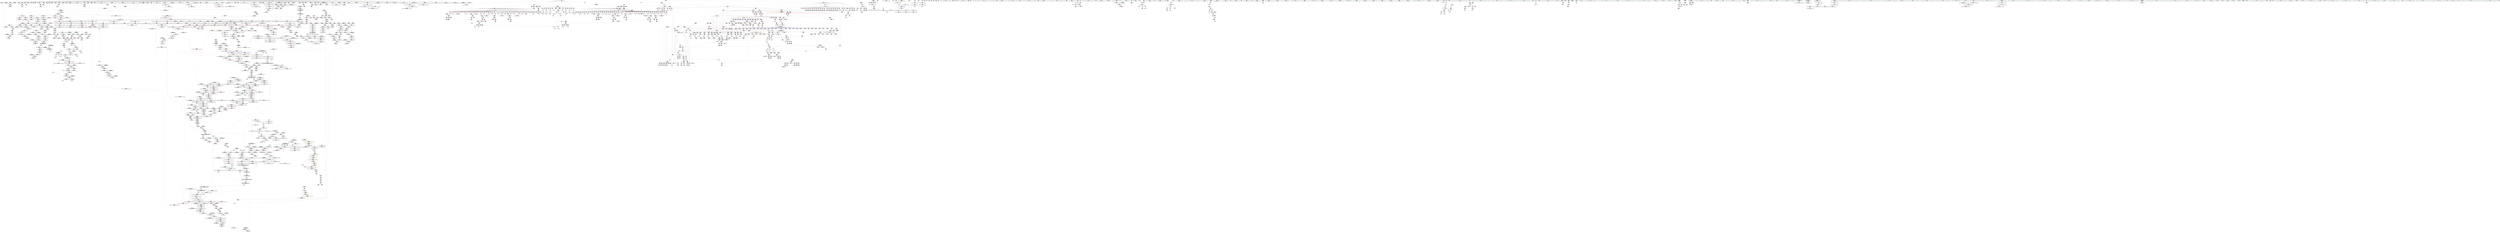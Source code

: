 digraph "SVFG" {
	label="SVFG";

	Node0x55a0909a0b30 [shape=record,color=grey,label="{NodeID: 0\nNullPtr|{|<s57>149}}"];
	Node0x55a0909a0b30 -> Node0x55a090a0d3f0[style=solid];
	Node0x55a0909a0b30 -> Node0x55a090a0d4f0[style=solid];
	Node0x55a0909a0b30 -> Node0x55a090a0d5c0[style=solid];
	Node0x55a0909a0b30 -> Node0x55a090a0d690[style=solid];
	Node0x55a0909a0b30 -> Node0x55a090a0d760[style=solid];
	Node0x55a0909a0b30 -> Node0x55a090a0d830[style=solid];
	Node0x55a0909a0b30 -> Node0x55a090a0d900[style=solid];
	Node0x55a0909a0b30 -> Node0x55a090a0d9d0[style=solid];
	Node0x55a0909a0b30 -> Node0x55a090a0daa0[style=solid];
	Node0x55a0909a0b30 -> Node0x55a090a0db70[style=solid];
	Node0x55a0909a0b30 -> Node0x55a090a0dc40[style=solid];
	Node0x55a0909a0b30 -> Node0x55a090a0dd10[style=solid];
	Node0x55a0909a0b30 -> Node0x55a090a0dde0[style=solid];
	Node0x55a0909a0b30 -> Node0x55a090a0deb0[style=solid];
	Node0x55a0909a0b30 -> Node0x55a090a0df80[style=solid];
	Node0x55a0909a0b30 -> Node0x55a090a0e050[style=solid];
	Node0x55a0909a0b30 -> Node0x55a090a0e120[style=solid];
	Node0x55a0909a0b30 -> Node0x55a090a0e1f0[style=solid];
	Node0x55a0909a0b30 -> Node0x55a090a0e2c0[style=solid];
	Node0x55a0909a0b30 -> Node0x55a090a0e390[style=solid];
	Node0x55a0909a0b30 -> Node0x55a090a0e460[style=solid];
	Node0x55a0909a0b30 -> Node0x55a090a0e530[style=solid];
	Node0x55a0909a0b30 -> Node0x55a090a0e600[style=solid];
	Node0x55a0909a0b30 -> Node0x55a090a0e6d0[style=solid];
	Node0x55a0909a0b30 -> Node0x55a090a0e7a0[style=solid];
	Node0x55a0909a0b30 -> Node0x55a090a0e870[style=solid];
	Node0x55a0909a0b30 -> Node0x55a090a0e940[style=solid];
	Node0x55a0909a0b30 -> Node0x55a090a0ea10[style=solid];
	Node0x55a0909a0b30 -> Node0x55a090a0eae0[style=solid];
	Node0x55a0909a0b30 -> Node0x55a090a0ebb0[style=solid];
	Node0x55a0909a0b30 -> Node0x55a090a0ec80[style=solid];
	Node0x55a0909a0b30 -> Node0x55a090a02850[style=solid];
	Node0x55a0909a0b30 -> Node0x55a090a02920[style=solid];
	Node0x55a0909a0b30 -> Node0x55a090a029f0[style=solid];
	Node0x55a0909a0b30 -> Node0x55a090a02ac0[style=solid];
	Node0x55a0909a0b30 -> Node0x55a090a02b90[style=solid];
	Node0x55a0909a0b30 -> Node0x55a090a02c60[style=solid];
	Node0x55a0909a0b30 -> Node0x55a090a02d30[style=solid];
	Node0x55a0909a0b30 -> Node0x55a090a02e00[style=solid];
	Node0x55a0909a0b30 -> Node0x55a090a02ed0[style=solid];
	Node0x55a0909a0b30 -> Node0x55a090a02fa0[style=solid];
	Node0x55a0909a0b30 -> Node0x55a090a03070[style=solid];
	Node0x55a0909a0b30 -> Node0x55a090a03140[style=solid];
	Node0x55a0909a0b30 -> Node0x55a090a03210[style=solid];
	Node0x55a0909a0b30 -> Node0x55a090a032e0[style=solid];
	Node0x55a0909a0b30 -> Node0x55a090a033b0[style=solid];
	Node0x55a0909a0b30 -> Node0x55a090a03480[style=solid];
	Node0x55a0909a0b30 -> Node0x55a090a03550[style=solid];
	Node0x55a0909a0b30 -> Node0x55a090a03620[style=solid];
	Node0x55a0909a0b30 -> Node0x55a090a036f0[style=solid];
	Node0x55a0909a0b30 -> Node0x55a090a4eb00[style=solid];
	Node0x55a0909a0b30 -> Node0x55a090a4ebd0[style=solid];
	Node0x55a0909a0b30 -> Node0x55a090a4eca0[style=solid];
	Node0x55a0909a0b30 -> Node0x55a090a50f90[style=solid];
	Node0x55a0909a0b30 -> Node0x55a090a7ed40[style=solid];
	Node0x55a0909a0b30 -> Node0x55a090a34d50[style=solid];
	Node0x55a0909a0b30 -> Node0x55a090a958d0[style=solid];
	Node0x55a0909a0b30:s57 -> Node0x55a090bce760[style=solid,color=red];
	Node0x55a090a05840 [shape=record,color=black,label="{NodeID: 443\n735\<--734\nidxprom4\<--\n_Z7funionbiiii\n}"];
	Node0x55a090bc7720 [shape=record,color=black,label="{NodeID: 3100\n723 = PHI(652, )\n}"];
	Node0x55a090a14d30 [shape=record,color=red,label="{NodeID: 886\n593\<--572\n\<--a.addr\n_Z6funionii\n}"];
	Node0x55a090a14d30 -> Node0x55a090a04e80[style=solid];
	Node0x55a090ae9e90 [shape=record,color=yellow,style=double,label="{NodeID: 2436\n244V_1 = ENCHI(MR_244V_0)\npts\{270000 \}\nFun[_Z9solveCasev]}"];
	Node0x55a090ae9e90 -> Node0x55a090a3e230[style=dashed];
	Node0x55a090ae9e90 -> Node0x55a090a3f270[style=dashed];
	Node0x55a090a4ae10 [shape=record,color=blue,label="{NodeID: 1329\n572\<--570\na.addr\<--a\n_Z6funionii\n}"];
	Node0x55a090a4ae10 -> Node0x55a090a14b90[style=dashed];
	Node0x55a090a4ae10 -> Node0x55a090a14c60[style=dashed];
	Node0x55a090a4ae10 -> Node0x55a090a4afb0[style=dashed];
	Node0x55a090a4ae10 -> Node0x55a090b02860[style=dashed];
	Node0x55a0909fde00 [shape=record,color=green,label="{NodeID: 222\n1780\<--1781\n__position\<--__position_field_insensitive\n_ZNSt6vectorIiSaIiEE17_M_realloc_insertIJiEEEvN9__gnu_cxx17__normal_iteratorIPiS1_EEDpOT_\n|{|<s1>106|<s2>110|<s3>113}}"];
	Node0x55a0909fde00 -> Node0x55a090a239a0[style=solid];
	Node0x55a0909fde00:s1 -> Node0x55a090bcd670[style=solid,color=red];
	Node0x55a0909fde00:s2 -> Node0x55a090bd2200[style=solid,color=red];
	Node0x55a0909fde00:s3 -> Node0x55a090bd2200[style=solid,color=red];
	Node0x55a090a211d0 [shape=record,color=purple,label="{NodeID: 665\n822\<--36\narrayidx24\<--board\n_Z7addfaceiiiiii\n}"];
	Node0x55a090a211d0 -> Node0x55a090a37620[style=solid];
	Node0x55a090a31a50 [shape=record,color=grey,label="{NodeID: 2215\n984 = Binary(983, 231, )\n}"];
	Node0x55a090a31a50 -> Node0x55a090a95d50[style=solid];
	Node0x55a090a3f9c0 [shape=record,color=red,label="{NodeID: 1108\n1459\<--1456\nthis1\<--this.addr\n_ZNSt12_Vector_baseIiSaIiEE12_Vector_implC2Ev\n}"];
	Node0x55a090a3f9c0 -> Node0x55a090a18d60[style=solid];
	Node0x55a090a3f9c0 -> Node0x55a090a22550[style=solid];
	Node0x55a090a3f9c0 -> Node0x55a090a22620[style=solid];
	Node0x55a090a3f9c0 -> Node0x55a090a226f0[style=solid];
	Node0x55a09096a590 [shape=record,color=green,label="{NodeID: 1\n4\<--1\n.str\<--dummyObj\nGlob }"];
	Node0x55a090a05910 [shape=record,color=black,label="{NodeID: 444\n739\<--738\nidxprom6\<--\n_Z7funionbiiii\n}"];
	Node0x55a090bc7860 [shape=record,color=black,label="{NodeID: 3101\n728 = PHI(652, )\n}"];
	Node0x55a090a14e00 [shape=record,color=red,label="{NodeID: 887\n597\<--572\n\<--a.addr\n_Z6funionii\n}"];
	Node0x55a090a14e00 -> Node0x55a090a348d0[style=solid];
	Node0x55a090a4aee0 [shape=record,color=blue,label="{NodeID: 1330\n574\<--571\nb.addr\<--b\n_Z6funionii\n}"];
	Node0x55a090a4aee0 -> Node0x55a090a15210[style=dashed];
	Node0x55a090a4aee0 -> Node0x55a090a152e0[style=dashed];
	Node0x55a090a4aee0 -> Node0x55a090a4b080[style=dashed];
	Node0x55a090a4aee0 -> Node0x55a090b02d60[style=dashed];
	Node0x55a0909fded0 [shape=record,color=green,label="{NodeID: 223\n1782\<--1783\nthis.addr\<--this.addr_field_insensitive\n_ZNSt6vectorIiSaIiEE17_M_realloc_insertIJiEEEvN9__gnu_cxx17__normal_iteratorIPiS1_EEDpOT_\n}"];
	Node0x55a0909fded0 -> Node0x55a090a418a0[style=solid];
	Node0x55a0909fded0 -> Node0x55a090a509e0[style=solid];
	Node0x55a090a212a0 [shape=record,color=purple,label="{NodeID: 666\n931\<--36\narrayidx22\<--board\n_Z9solveCasev\n}"];
	Node0x55a090a31bd0 [shape=record,color=grey,label="{NodeID: 2216\n1133 = Binary(1132, 231, )\n|{<s0>57}}"];
	Node0x55a090a31bd0:s0 -> Node0x55a090bd1440[style=solid,color=red];
	Node0x55a090a3fa90 [shape=record,color=red,label="{NodeID: 1109\n1476\<--1473\nthis1\<--this.addr\n_ZNSaIiEC2Ev\n}"];
	Node0x55a090a3fa90 -> Node0x55a090a18e30[style=solid];
	Node0x55a0909c1450 [shape=record,color=green,label="{NodeID: 2\n7\<--1\n\<--dummyObj\nCan only get source location for instruction, argument, global var or function.}"];
	Node0x55a090a059e0 [shape=record,color=black,label="{NodeID: 445\n742\<--741\nidxprom8\<--\n_Z7funionbiiii\n}"];
	Node0x55a090bc79a0 [shape=record,color=black,label="{NodeID: 3102\n298 = PHI()\n}"];
	Node0x55a090a14ed0 [shape=record,color=red,label="{NodeID: 888\n601\<--572\n\<--a.addr\n_Z6funionii\n}"];
	Node0x55a090a14ed0 -> Node0x55a090a04f50[style=solid];
	Node0x55a090a4afb0 [shape=record,color=blue,label="{NodeID: 1331\n572\<--587\na.addr\<--call\n_Z6funionii\n}"];
	Node0x55a090a4afb0 -> Node0x55a090a14d30[style=dashed];
	Node0x55a090a4afb0 -> Node0x55a090a14e00[style=dashed];
	Node0x55a090a4afb0 -> Node0x55a090a14ed0[style=dashed];
	Node0x55a090a4afb0 -> Node0x55a090a14fa0[style=dashed];
	Node0x55a090a4afb0 -> Node0x55a090a15070[style=dashed];
	Node0x55a090a4afb0 -> Node0x55a090a15140[style=dashed];
	Node0x55a090a4afb0 -> Node0x55a090b02860[style=dashed];
	Node0x55a0909fdfa0 [shape=record,color=green,label="{NodeID: 224\n1784\<--1785\n__args.addr\<--__args.addr_field_insensitive\n_ZNSt6vectorIiSaIiEE17_M_realloc_insertIJiEEEvN9__gnu_cxx17__normal_iteratorIPiS1_EEDpOT_\n}"];
	Node0x55a0909fdfa0 -> Node0x55a090a41970[style=solid];
	Node0x55a0909fdfa0 -> Node0x55a090a50ab0[style=solid];
	Node0x55a090a21370 [shape=record,color=purple,label="{NodeID: 667\n934\<--36\narrayidx24\<--board\n_Z9solveCasev\n}"];
	Node0x55a090a21370 -> Node0x55a090a4cf60[style=solid];
	Node0x55a090a31d50 [shape=record,color=grey,label="{NodeID: 2217\n1127 = Binary(1126, 231, )\n|{<s0>56}}"];
	Node0x55a090a31d50:s0 -> Node0x55a090bd1440[style=solid,color=red];
	Node0x55a090a3fb60 [shape=record,color=red,label="{NodeID: 1110\n1487\<--1484\nthis1\<--this.addr\n_ZN9__gnu_cxx13new_allocatorIiEC2Ev\n}"];
	Node0x55a0909c8910 [shape=record,color=green,label="{NodeID: 3\n15\<--1\nstdin\<--dummyObj\nGlob }"];
	Node0x55a090a05ab0 [shape=record,color=black,label="{NodeID: 446\n791\<--790\nidxprom\<--\n_Z7addfaceiiiiii\n}"];
	Node0x55a090bc7a70 [shape=record,color=black,label="{NodeID: 3103\n312 = PHI()\n}"];
	Node0x55a090bc7a70 -> Node0x55a090a03f10[style=solid];
	Node0x55a090a14fa0 [shape=record,color=red,label="{NodeID: 889\n611\<--572\n\<--a.addr\n_Z6funionii\n}"];
	Node0x55a090a14fa0 -> Node0x55a090a050f0[style=solid];
	Node0x55a090a4b080 [shape=record,color=blue,label="{NodeID: 1332\n574\<--590\nb.addr\<--call2\n_Z6funionii\n}"];
	Node0x55a090a4b080 -> Node0x55a090a153b0[style=dashed];
	Node0x55a090a4b080 -> Node0x55a090a15480[style=dashed];
	Node0x55a090a4b080 -> Node0x55a090a15550[style=dashed];
	Node0x55a090a4b080 -> Node0x55a090a15620[style=dashed];
	Node0x55a090a4b080 -> Node0x55a090a156f0[style=dashed];
	Node0x55a090a4b080 -> Node0x55a090a157c0[style=dashed];
	Node0x55a090a4b080 -> Node0x55a090a15890[style=dashed];
	Node0x55a090a4b080 -> Node0x55a090b02d60[style=dashed];
	Node0x55a0909fe070 [shape=record,color=green,label="{NodeID: 225\n1786\<--1787\n__len\<--__len_field_insensitive\n_ZNSt6vectorIiSaIiEE17_M_realloc_insertIJiEEEvN9__gnu_cxx17__normal_iteratorIPiS1_EEDpOT_\n}"];
	Node0x55a0909fe070 -> Node0x55a090a41a40[style=solid];
	Node0x55a0909fe070 -> Node0x55a090a41b10[style=solid];
	Node0x55a0909fe070 -> Node0x55a090a41be0[style=solid];
	Node0x55a0909fe070 -> Node0x55a090a50b80[style=solid];
	Node0x55a090a21440 [shape=record,color=purple,label="{NodeID: 668\n1222\<--36\narrayidx164\<--board\n_Z9solveCasev\n}"];
	Node0x55a090a31ed0 [shape=record,color=grey,label="{NodeID: 2218\n1004 = Binary(1003, 231, )\n}"];
	Node0x55a090a31ed0 -> Node0x55a090a95ed0[style=solid];
	Node0x55a090a3fc30 [shape=record,color=red,label="{NodeID: 1111\n1502\<--1493\n\<--__first.addr\n_ZSt8_DestroyIPiiEvT_S1_RSaIT0_E\n|{<s0>86}}"];
	Node0x55a090a3fc30:s0 -> Node0x55a090bd7530[style=solid,color=red];
	Node0x55a0909f5a60 [shape=record,color=green,label="{NodeID: 4\n16\<--1\n.str.1\<--dummyObj\nGlob }"];
	Node0x55a090a05b80 [shape=record,color=black,label="{NodeID: 447\n794\<--793\nidxprom7\<--\n_Z7addfaceiiiiii\n}"];
	Node0x55a090bc7ba0 [shape=record,color=black,label="{NodeID: 3104\n320 = PHI()\n}"];
	Node0x55a090bc7ba0 -> Node0x55a090a13400[style=solid];
	Node0x55a090a15070 [shape=record,color=red,label="{NodeID: 890\n621\<--572\n\<--a.addr\n_Z6funionii\n}"];
	Node0x55a090a15070 -> Node0x55a090a05290[style=solid];
	Node0x55a090a4b150 [shape=record,color=blue,label="{NodeID: 1333\n595\<--592\narrayidx\<--\n_Z6funionii\n}"];
	Node0x55a090a4b150 -> Node0x55a090b03260[style=dashed];
	Node0x55a0909fe140 [shape=record,color=green,label="{NodeID: 226\n1788\<--1789\n__elems_before\<--__elems_before_field_insensitive\n_ZNSt6vectorIiSaIiEE17_M_realloc_insertIJiEEEvN9__gnu_cxx17__normal_iteratorIPiS1_EEDpOT_\n}"];
	Node0x55a0909fe140 -> Node0x55a090a41cb0[style=solid];
	Node0x55a0909fe140 -> Node0x55a090a41d80[style=solid];
	Node0x55a0909fe140 -> Node0x55a090a50d20[style=solid];
	Node0x55a090a21510 [shape=record,color=purple,label="{NodeID: 669\n1225\<--36\narrayidx166\<--board\n_Z9solveCasev\n}"];
	Node0x55a090a21510 -> Node0x55a090a3ed90[style=solid];
	Node0x55a090a32050 [shape=record,color=grey,label="{NodeID: 2219\n1003 = Binary(674, 1002, )\n}"];
	Node0x55a090a32050 -> Node0x55a090a31ed0[style=solid];
	Node0x55a090a3fd00 [shape=record,color=red,label="{NodeID: 1112\n1503\<--1495\n\<--__last.addr\n_ZSt8_DestroyIPiiEvT_S1_RSaIT0_E\n|{<s0>86}}"];
	Node0x55a090a3fd00:s0 -> Node0x55a090bd7670[style=solid,color=red];
	Node0x55a0909a8320 [shape=record,color=green,label="{NodeID: 5\n38\<--1\n.str.2\<--dummyObj\nGlob }"];
	Node0x55a090a05c50 [shape=record,color=black,label="{NodeID: 448\n800\<--799\nidxprom9\<--\n_Z7addfaceiiiiii\n}"];
	Node0x55a090bc7ca0 [shape=record,color=black,label="{NodeID: 3105\n355 = PHI()\n}"];
	Node0x55a090bc7ca0 -> Node0x55a090a134d0[style=solid];
	Node0x55a090a15140 [shape=record,color=red,label="{NodeID: 891\n631\<--572\n\<--a.addr\n_Z6funionii\n}"];
	Node0x55a090a15140 -> Node0x55a090a05430[style=solid];
	Node0x55a090a4b220 [shape=record,color=blue,label="{NodeID: 1334\n607\<--609\narrayidx8\<--or\n_Z6funionii\n}"];
	Node0x55a090a4b220 -> Node0x55a090b03c60[style=dashed];
	Node0x55a0909fe210 [shape=record,color=green,label="{NodeID: 227\n1790\<--1791\nref.tmp\<--ref.tmp_field_insensitive\n_ZNSt6vectorIiSaIiEE17_M_realloc_insertIJiEEEvN9__gnu_cxx17__normal_iteratorIPiS1_EEDpOT_\n|{|<s1>106}}"];
	Node0x55a0909fe210 -> Node0x55a090a23a70[style=solid];
	Node0x55a0909fe210:s1 -> Node0x55a090bcd7b0[style=solid,color=red];
	Node0x55a090a215e0 [shape=record,color=purple,label="{NodeID: 670\n1324\<--36\narrayidx222\<--board\n_Z9solveCasev\n}"];
	Node0x55a090a321d0 [shape=record,color=grey,label="{NodeID: 2220\n997 = Binary(996, 998, )\n}"];
	Node0x55a090a321d0 -> Node0x55a090a4d2a0[style=solid];
	Node0x55a090a3fdd0 [shape=record,color=red,label="{NodeID: 1113\n1513\<--1510\nthis1\<--this.addr\n_ZNSt12_Vector_baseIiSaIiEE19_M_get_Tp_allocatorEv\n}"];
	Node0x55a090a3fdd0 -> Node0x55a090a227c0[style=solid];
	Node0x55a0909a83e0 [shape=record,color=green,label="{NodeID: 6\n40\<--1\n.str.3\<--dummyObj\nGlob }"];
	Node0x55a090a05d20 [shape=record,color=black,label="{NodeID: 449\n803\<--802\nidxprom11\<--\n_Z7addfaceiiiiii\n}"];
	Node0x55a090bc7da0 [shape=record,color=black,label="{NodeID: 3106\n415 = PHI()\n}"];
	Node0x55a090a15210 [shape=record,color=red,label="{NodeID: 892\n582\<--574\n\<--b.addr\n_Z6funionii\n}"];
	Node0x55a090a15210 -> Node0x55a090a33fd0[style=solid];
	Node0x55a090a4b2f0 [shape=record,color=blue,label="{NodeID: 1335\n617\<--619\narrayidx12\<--add\n_Z6funionii\n}"];
	Node0x55a090a4b2f0 -> Node0x55a090a15fe0[style=dashed];
	Node0x55a090a4b2f0 -> Node0x55a090a4b560[style=dashed];
	Node0x55a0909fe2e0 [shape=record,color=green,label="{NodeID: 228\n1792\<--1793\n__new_start\<--__new_start_field_insensitive\n_ZNSt6vectorIiSaIiEE17_M_realloc_insertIJiEEEvN9__gnu_cxx17__normal_iteratorIPiS1_EEDpOT_\n}"];
	Node0x55a0909fe2e0 -> Node0x55a090a41e50[style=solid];
	Node0x55a0909fe2e0 -> Node0x55a090a41f20[style=solid];
	Node0x55a0909fe2e0 -> Node0x55a090a41ff0[style=solid];
	Node0x55a0909fe2e0 -> Node0x55a090a420c0[style=solid];
	Node0x55a0909fe2e0 -> Node0x55a090a42190[style=solid];
	Node0x55a0909fe2e0 -> Node0x55a090a42260[style=solid];
	Node0x55a0909fe2e0 -> Node0x55a090a42330[style=solid];
	Node0x55a0909fe2e0 -> Node0x55a090a42400[style=solid];
	Node0x55a0909fe2e0 -> Node0x55a090a50df0[style=solid];
	Node0x55a090a216b0 [shape=record,color=purple,label="{NodeID: 671\n1330\<--36\narrayidx226\<--board\n_Z9solveCasev\n}"];
	Node0x55a090a216b0 -> Node0x55a090a4e140[style=solid];
	Node0x55a090a32350 [shape=record,color=grey,label="{NodeID: 2221\n990 = Binary(989, 231, )\n}"];
	Node0x55a090a32350 -> Node0x55a090a961d0[style=solid];
	Node0x55a090a3fea0 [shape=record,color=red,label="{NodeID: 1114\n1526\<--1519\nthis1\<--this.addr\n_ZNSt12_Vector_baseIiSaIiEED2Ev\n|{|<s8>87}}"];
	Node0x55a090a3fea0 -> Node0x55a090a22890[style=solid];
	Node0x55a090a3fea0 -> Node0x55a090a22960[style=solid];
	Node0x55a090a3fea0 -> Node0x55a090a22a30[style=solid];
	Node0x55a090a3fea0 -> Node0x55a090a22b00[style=solid];
	Node0x55a090a3fea0 -> Node0x55a090a22bd0[style=solid];
	Node0x55a090a3fea0 -> Node0x55a090a22ca0[style=solid];
	Node0x55a090a3fea0 -> Node0x55a090a22d70[style=solid];
	Node0x55a090a3fea0 -> Node0x55a090a22e40[style=solid];
	Node0x55a090a3fea0:s8 -> Node0x55a090bd80b0[style=solid,color=red];
	Node0x55a0909a84a0 [shape=record,color=green,label="{NodeID: 7\n42\<--1\n.str.4\<--dummyObj\nGlob }"];
	Node0x55a090a05df0 [shape=record,color=black,label="{NodeID: 450\n809\<--808\nidxprom15\<--\n_Z7addfaceiiiiii\n}"];
	Node0x55a090bc7e70 [shape=record,color=black,label="{NodeID: 3107\n472 = PHI(1740, )\n|{<s0>38}}"];
	Node0x55a090bc7e70:s0 -> Node0x55a090bce320[style=solid,color=red];
	Node0x55a090a152e0 [shape=record,color=red,label="{NodeID: 893\n589\<--574\n\<--b.addr\n_Z6funionii\n|{<s0>45}}"];
	Node0x55a090a152e0:s0 -> Node0x55a090bd4bf0[style=solid,color=red];
	Node0x55a090a4b3c0 [shape=record,color=blue,label="{NodeID: 1336\n627\<--629\narrayidx16\<--add17\n_Z6funionii\n}"];
	Node0x55a090a4b3c0 -> Node0x55a090b04660[style=dashed];
	Node0x55a090a06870 [shape=record,color=green,label="{NodeID: 229\n1794\<--1795\n__new_finish\<--__new_finish_field_insensitive\n_ZNSt6vectorIiSaIiEE17_M_realloc_insertIJiEEEvN9__gnu_cxx17__normal_iteratorIPiS1_EEDpOT_\n}"];
	Node0x55a090a06870 -> Node0x55a090a424d0[style=solid];
	Node0x55a090a06870 -> Node0x55a090a425a0[style=solid];
	Node0x55a090a06870 -> Node0x55a090a42670[style=solid];
	Node0x55a090a06870 -> Node0x55a090a42740[style=solid];
	Node0x55a090a06870 -> Node0x55a090a42810[style=solid];
	Node0x55a090a06870 -> Node0x55a090a50ec0[style=solid];
	Node0x55a090a06870 -> Node0x55a090a50f90[style=solid];
	Node0x55a090a06870 -> Node0x55a090a51060[style=solid];
	Node0x55a090a06870 -> Node0x55a090a51130[style=solid];
	Node0x55a090a06870 -> Node0x55a090a51200[style=solid];
	Node0x55a090a21780 [shape=record,color=purple,label="{NodeID: 672\n1394\<--36\narrayidx\<--board\nmain\n}"];
	Node0x55a090a324d0 [shape=record,color=grey,label="{NodeID: 2222\n989 = Binary(674, 988, )\n}"];
	Node0x55a090a324d0 -> Node0x55a090a32350[style=solid];
	Node0x55a090a3ff70 [shape=record,color=red,label="{NodeID: 1115\n1557\<--1521\nexn\<--exn.slot\n_ZNSt12_Vector_baseIiSaIiEED2Ev\n|{<s0>90}}"];
	Node0x55a090a3ff70:s0 -> Node0x55a090bcdb00[style=solid,color=red];
	Node0x55a0909a8560 [shape=record,color=green,label="{NodeID: 8\n44\<--1\n.str.5\<--dummyObj\nGlob }"];
	Node0x55a090a05ec0 [shape=record,color=black,label="{NodeID: 451\n812\<--811\nidxprom17\<--\n_Z7addfaceiiiiii\n}"];
	Node0x55a090bc8070 [shape=record,color=black,label="{NodeID: 3108\n498 = PHI(1508, )\n|{<s0>40}}"];
	Node0x55a090bc8070:s0 -> Node0x55a090bd6d10[style=solid,color=red];
	Node0x55a090a153b0 [shape=record,color=red,label="{NodeID: 894\n592\<--574\n\<--b.addr\n_Z6funionii\n}"];
	Node0x55a090a153b0 -> Node0x55a090a4b150[style=solid];
	Node0x55a090a4b490 [shape=record,color=blue,label="{NodeID: 1337\n637\<--639\narrayidx21\<--add22\n_Z6funionii\n}"];
	Node0x55a090a4b490 -> Node0x55a090b03760[style=dashed];
	Node0x55a090a06940 [shape=record,color=green,label="{NodeID: 230\n1796\<--1797\nexn.slot\<--exn.slot_field_insensitive\n_ZNSt6vectorIiSaIiEE17_M_realloc_insertIJiEEEvN9__gnu_cxx17__normal_iteratorIPiS1_EEDpOT_\n}"];
	Node0x55a090a06940 -> Node0x55a090a428e0[style=solid];
	Node0x55a090a06940 -> Node0x55a090a429b0[style=solid];
	Node0x55a090a06940 -> Node0x55a090a512d0[style=solid];
	Node0x55a090a06940 -> Node0x55a090a51470[style=solid];
	Node0x55a090a21850 [shape=record,color=purple,label="{NodeID: 673\n1397\<--36\narrayidx5\<--board\nmain\n}"];
	Node0x55a090a21850 -> Node0x55a090a4e550[style=solid];
	Node0x55a090a32650 [shape=record,color=grey,label="{NodeID: 2223\n1217 = Binary(1216, 231, )\n|{<s0>67}}"];
	Node0x55a090a32650:s0 -> Node0x55a090bcfb80[style=solid,color=red];
	Node0x55a090a40040 [shape=record,color=red,label="{NodeID: 1116\n1529\<--1528\n\<--_M_start\n_ZNSt12_Vector_baseIiSaIiEED2Ev\n|{<s0>87}}"];
	Node0x55a090a40040:s0 -> Node0x55a090bd8390[style=solid,color=red];
	Node0x55a0909a8660 [shape=record,color=green,label="{NodeID: 9\n46\<--1\n.str.6\<--dummyObj\nGlob }"];
	Node0x55a090a05f90 [shape=record,color=black,label="{NodeID: 452\n818\<--817\nidxprom21\<--\n_Z7addfaceiiiiii\n}"];
	Node0x55a090bc81b0 [shape=record,color=black,label="{NodeID: 3109\n587 = PHI(522, )\n}"];
	Node0x55a090bc81b0 -> Node0x55a090a4afb0[style=solid];
	Node0x55a090a15480 [shape=record,color=red,label="{NodeID: 895\n598\<--574\n\<--b.addr\n_Z6funionii\n}"];
	Node0x55a090a15480 -> Node0x55a090a348d0[style=solid];
	Node0x55a090a4b560 [shape=record,color=blue,label="{NodeID: 1338\n644\<--646\narrayidx25\<--inc\n_Z6funionii\n}"];
	Node0x55a090a4b560 -> Node0x55a090b04160[style=dashed];
	Node0x55a090a06a10 [shape=record,color=green,label="{NodeID: 231\n1798\<--1799\nehselector.slot\<--ehselector.slot_field_insensitive\n_ZNSt6vectorIiSaIiEE17_M_realloc_insertIJiEEEvN9__gnu_cxx17__normal_iteratorIPiS1_EEDpOT_\n}"];
	Node0x55a090a06a10 -> Node0x55a090a42a80[style=solid];
	Node0x55a090a06a10 -> Node0x55a090a513a0[style=solid];
	Node0x55a090a06a10 -> Node0x55a090a51540[style=solid];
	Node0x55a090a21920 [shape=record,color=purple,label="{NodeID: 674\n864\<--38\n\<--.str.2\n_Z9solveCasev\n}"];
	Node0x55a090a327d0 [shape=record,color=grey,label="{NodeID: 2224\n1215 = Binary(1214, 231, )\n|{<s0>67}}"];
	Node0x55a090a327d0:s0 -> Node0x55a090bcf900[style=solid,color=red];
	Node0x55a090a40110 [shape=record,color=red,label="{NodeID: 1117\n1532\<--1531\n\<--_M_end_of_storage\n_ZNSt12_Vector_baseIiSaIiEED2Ev\n}"];
	Node0x55a090a40110 -> Node0x55a090a190a0[style=solid];
	Node0x55a0909f6180 [shape=record,color=green,label="{NodeID: 10\n48\<--1\n.str.7\<--dummyObj\nGlob }"];
	Node0x55a090a06060 [shape=record,color=black,label="{NodeID: 453\n821\<--820\nidxprom23\<--\n_Z7addfaceiiiiii\n}"];
	Node0x55a090bc82f0 [shape=record,color=black,label="{NodeID: 3110\n590 = PHI(522, )\n}"];
	Node0x55a090bc82f0 -> Node0x55a090a4b080[style=solid];
	Node0x55a090a15550 [shape=record,color=red,label="{NodeID: 896\n605\<--574\n\<--b.addr\n_Z6funionii\n}"];
	Node0x55a090a15550 -> Node0x55a090a05020[style=solid];
	Node0x55a090aea7b0 [shape=record,color=yellow,style=double,label="{NodeID: 2446\n65V_1 = ENCHI(MR_65V_0)\npts\{293 \}\nFun[_ZNSt6vectorIiSaIiEE12emplace_backIJiEEEvDpOT_]|{<s0>98|<s1>101}}"];
	Node0x55a090aea7b0:s0 -> Node0x55a090b14ab0[style=dashed,color=red];
	Node0x55a090aea7b0:s1 -> Node0x55a090b172f0[style=dashed,color=red];
	Node0x55a090a4b630 [shape=record,color=blue,label="{NodeID: 1339\n657\<--653\nx.addr\<--x\n_Z7inboardii\n}"];
	Node0x55a090a4b630 -> Node0x55a090a16180[style=dashed];
	Node0x55a090a4b630 -> Node0x55a090a16250[style=dashed];
	Node0x55a090a4b630 -> Node0x55a090a16320[style=dashed];
	Node0x55a090a4b630 -> Node0x55a090a163f0[style=dashed];
	Node0x55a090a06ae0 [shape=record,color=green,label="{NodeID: 232\n1807\<--1808\n_ZNKSt6vectorIiSaIiEE12_M_check_lenEmPKc\<--_ZNKSt6vectorIiSaIiEE12_M_check_lenEmPKc_field_insensitive\n}"];
	Node0x55a090a219f0 [shape=record,color=purple,label="{NodeID: 675\n881\<--38\n\<--.str.2\n_Z9solveCasev\n}"];
	Node0x55a090a32950 [shape=record,color=grey,label="{NodeID: 2225\n1209 = Binary(1208, 231, )\n|{<s0>66}}"];
	Node0x55a090a32950:s0 -> Node0x55a090bcfe00[style=solid,color=red];
	Node0x55a090a401e0 [shape=record,color=red,label="{NodeID: 1118\n1535\<--1534\n\<--_M_start4\n_ZNSt12_Vector_baseIiSaIiEED2Ev\n}"];
	Node0x55a090a401e0 -> Node0x55a090a19170[style=solid];
	Node0x55a0909f6280 [shape=record,color=green,label="{NodeID: 11\n50\<--1\n.str.8\<--dummyObj\nGlob }"];
	Node0x55a090a06130 [shape=record,color=black,label="{NodeID: 454\n825\<--824\nidxprom26\<--call25\n_Z7addfaceiiiiii\n}"];
	Node0x55a090bc8430 [shape=record,color=black,label="{NodeID: 3111\n1444 = PHI()\n}"];
	Node0x55a090a15620 [shape=record,color=red,label="{NodeID: 897\n615\<--574\n\<--b.addr\n_Z6funionii\n}"];
	Node0x55a090a15620 -> Node0x55a090a051c0[style=solid];
	Node0x55a090a4b700 [shape=record,color=blue,label="{NodeID: 1340\n659\<--654\ny.addr\<--y\n_Z7inboardii\n}"];
	Node0x55a090a4b700 -> Node0x55a090a164c0[style=dashed];
	Node0x55a090a4b700 -> Node0x55a090a16590[style=dashed];
	Node0x55a090a4b700 -> Node0x55a090a16660[style=dashed];
	Node0x55a090a4b700 -> Node0x55a090a16730[style=dashed];
	Node0x55a090a06bb0 [shape=record,color=green,label="{NodeID: 233\n1811\<--1812\n_ZNSt6vectorIiSaIiEE5beginEv\<--_ZNSt6vectorIiSaIiEE5beginEv_field_insensitive\n}"];
	Node0x55a090a21ac0 [shape=record,color=purple,label="{NodeID: 676\n1280\<--40\n\<--.str.3\n_Z9solveCasev\n}"];
	Node0x55a090a32ad0 [shape=record,color=grey,label="{NodeID: 2226\n1205 = Binary(1204, 231, )\n|{<s0>66}}"];
	Node0x55a090a32ad0:s0 -> Node0x55a090bcf900[style=solid,color=red];
	Node0x55a090a402b0 [shape=record,color=red,label="{NodeID: 1119\n1569\<--1563\n\<--__first.addr\n_ZSt8_DestroyIPiEvT_S1_\n|{<s0>91}}"];
	Node0x55a090a402b0:s0 -> Node0x55a090bd2790[style=solid,color=red];
	Node0x55a0909f6380 [shape=record,color=green,label="{NodeID: 12\n52\<--1\n.str.9\<--dummyObj\nGlob }"];
	Node0x55a090a06200 [shape=record,color=black,label="{NodeID: 455\n876\<--875\nidxprom\<--\n_Z9solveCasev\n}"];
	Node0x55a090bc8500 [shape=record,color=black,label="{NodeID: 3112\n777 = PHI(652, )\n}"];
	Node0x55a090a156f0 [shape=record,color=red,label="{NodeID: 898\n625\<--574\n\<--b.addr\n_Z6funionii\n}"];
	Node0x55a090a156f0 -> Node0x55a090a05360[style=solid];
	Node0x55a090a4b7d0 [shape=record,color=blue,label="{NodeID: 1341\n655\<--119\nretval\<--\n_Z7inboardii\n}"];
	Node0x55a090a4b7d0 -> Node0x55a090b0b460[style=dashed];
	Node0x55a090a06cb0 [shape=record,color=green,label="{NodeID: 234\n1816\<--1817\n_ZN9__gnu_cxxmiIPiSt6vectorIiSaIiEEEENS_17__normal_iteratorIT_T0_E15difference_typeERKS8_SB_\<--_ZN9__gnu_cxxmiIPiSt6vectorIiSaIiEEEENS_17__normal_iteratorIT_T0_E15difference_typeERKS8_SB__field_insensitive\n}"];
	Node0x55a090a21b90 [shape=record,color=purple,label="{NodeID: 677\n1295\<--42\n\<--.str.4\n_Z9solveCasev\n}"];
	Node0x55a090a32c50 [shape=record,color=grey,label="{NodeID: 2227\n1207 = Binary(1206, 231, )\n|{<s0>66}}"];
	Node0x55a090a32c50:s0 -> Node0x55a090bcfb80[style=solid,color=red];
	Node0x55a090a40380 [shape=record,color=red,label="{NodeID: 1120\n1570\<--1565\n\<--__last.addr\n_ZSt8_DestroyIPiEvT_S1_\n|{<s0>91}}"];
	Node0x55a090a40380:s0 -> Node0x55a090bd28a0[style=solid,color=red];
	Node0x55a0909f6480 [shape=record,color=green,label="{NodeID: 13\n63\<--1\n\<--dummyObj\nCan only get source location for instruction, argument, global var or function.}"];
	Node0x55a090a062d0 [shape=record,color=black,label="{NodeID: 456\n879\<--878\nidxprom1\<--\n_Z9solveCasev\n}"];
	Node0x55a090bc8610 [shape=record,color=black,label="{NodeID: 3113\n782 = PHI(652, )\n}"];
	Node0x55a090a157c0 [shape=record,color=red,label="{NodeID: 899\n635\<--574\n\<--b.addr\n_Z6funionii\n}"];
	Node0x55a090a157c0 -> Node0x55a090a05500[style=solid];
	Node0x55a090aeaa80 [shape=record,color=yellow,style=double,label="{NodeID: 2449\n67V_1 = ENCHI(MR_67V_0)\npts\{2332 \}\nFun[_ZNSt6vectorIiSaIiEE12emplace_backIJiEEEvDpOT_]|{<s0>98|<s1>101}}"];
	Node0x55a090aeaa80:s0 -> Node0x55a090b14e60[style=dashed,color=red];
	Node0x55a090aeaa80:s1 -> Node0x55a090b17b00[style=dashed,color=red];
	Node0x55a090a4b8a0 [shape=record,color=blue,label="{NodeID: 1342\n655\<--119\nretval\<--\n_Z7inboardii\n}"];
	Node0x55a090a4b8a0 -> Node0x55a090b0b460[style=dashed];
	Node0x55a090a06db0 [shape=record,color=green,label="{NodeID: 235\n1822\<--1823\n_ZNSt12_Vector_baseIiSaIiEE11_M_allocateEm\<--_ZNSt12_Vector_baseIiSaIiEE11_M_allocateEm_field_insensitive\n}"];
	Node0x55a090a21c60 [shape=record,color=purple,label="{NodeID: 678\n1301\<--44\n\<--.str.5\n_Z9solveCasev\n}"];
	Node0x55a090a32dd0 [shape=record,color=grey,label="{NodeID: 2228\n1197 = Binary(1196, 231, )\n|{<s0>65}}"];
	Node0x55a090a32dd0:s0 -> Node0x55a090bcfb80[style=solid,color=red];
	Node0x55a090a40450 [shape=record,color=red,label="{NodeID: 1121\n1598\<--1589\nthis1\<--this.addr\n_ZNSt12_Vector_baseIiSaIiEE13_M_deallocateEPim\n}"];
	Node0x55a090a40450 -> Node0x55a090a22f10[style=solid];
	Node0x55a0909f6580 [shape=record,color=green,label="{NodeID: 14\n68\<--1\n\<--dummyObj\nCan only get source location for instruction, argument, global var or function.|{<s0>104}}"];
	Node0x55a0909f6580:s0 -> Node0x55a090bd7ad0[style=solid,color=red];
	Node0x55a090a063a0 [shape=record,color=black,label="{NodeID: 457\n899\<--898\nidxprom7\<--\n_Z9solveCasev\n}"];
	Node0x55a090bc8720 [shape=record,color=black,label="{NodeID: 3114\n787 = PHI(652, )\n}"];
	Node0x55a090a15890 [shape=record,color=red,label="{NodeID: 900\n642\<--574\n\<--b.addr\n_Z6funionii\n}"];
	Node0x55a090a15890 -> Node0x55a090a055d0[style=solid];
	Node0x55a090a4b970 [shape=record,color=blue,label="{NodeID: 1343\n655\<--119\nretval\<--\n_Z7inboardii\n}"];
	Node0x55a090a4b970 -> Node0x55a090b0b460[style=dashed];
	Node0x55a090a06eb0 [shape=record,color=green,label="{NodeID: 236\n1842\<--1843\n_ZNK9__gnu_cxx17__normal_iteratorIPiSt6vectorIiSaIiEEE4baseEv\<--_ZNK9__gnu_cxx17__normal_iteratorIPiSt6vectorIiSaIiEEE4baseEv_field_insensitive\n}"];
	Node0x55a090a21d30 [shape=record,color=purple,label="{NodeID: 679\n1345\<--46\n\<--.str.6\n_Z9solveCasev\n}"];
	Node0x55a090a32f50 [shape=record,color=grey,label="{NodeID: 2229\n1199 = Binary(1198, 231, )\n|{<s0>65}}"];
	Node0x55a090a32f50:s0 -> Node0x55a090bcfe00[style=solid,color=red];
	Node0x55a090a40520 [shape=record,color=red,label="{NodeID: 1122\n1599\<--1591\n\<--__p.addr\n_ZNSt12_Vector_baseIiSaIiEE13_M_deallocateEPim\n}"];
	Node0x55a090a40520 -> Node0x55a090a34d50[style=solid];
	Node0x55a0909f6680 [shape=record,color=green,label="{NodeID: 15\n119\<--1\n\<--dummyObj\nCan only get source location for instruction, argument, global var or function.}"];
	Node0x55a090a06470 [shape=record,color=black,label="{NodeID: 458\n903\<--902\nidxprom9\<--\n_Z9solveCasev\n}"];
	Node0x55a090bc8860 [shape=record,color=black,label="{NodeID: 3115\n824 = PHI(522, )\n}"];
	Node0x55a090bc8860 -> Node0x55a090a06130[style=solid];
	Node0x55a090a15960 [shape=record,color=red,label="{NodeID: 901\n604\<--603\n\<--arrayidx6\n_Z6funionii\n}"];
	Node0x55a090a15960 -> Node0x55a090a83b40[style=solid];
	Node0x55a090aeac40 [shape=record,color=yellow,style=double,label="{NodeID: 2451\n83V_1 = ENCHI(MR_83V_0)\npts\{19710000 \}\nFun[_ZNSt6vectorIiSaIiEE3endEv]|{<s0>127}}"];
	Node0x55a090aeac40:s0 -> Node0x55a090a534f0[style=dashed,color=red];
	Node0x55a090a4ba40 [shape=record,color=blue,label="{NodeID: 1344\n655\<--135\nretval\<--\n_Z7inboardii\n}"];
	Node0x55a090a4ba40 -> Node0x55a090b0b460[style=dashed];
	Node0x55a090a06fb0 [shape=record,color=green,label="{NodeID: 237\n1849\<--1850\n_ZSt34__uninitialized_move_if_noexcept_aIPiS0_SaIiEET0_T_S3_S2_RT1_\<--_ZSt34__uninitialized_move_if_noexcept_aIPiS0_SaIiEET0_T_S3_S2_RT1__field_insensitive\n}"];
	Node0x55a090a21e00 [shape=record,color=purple,label="{NodeID: 680\n1352\<--48\n\<--.str.7\n_Z9solveCasev\n}"];
	Node0x55a090a330d0 [shape=record,color=grey,label="{NodeID: 2230\n828 = Binary(827, 231, )\n}"];
	Node0x55a090a330d0 -> Node0x55a090a4c330[style=solid];
	Node0x55a090a405f0 [shape=record,color=red,label="{NodeID: 1123\n1604\<--1591\n\<--__p.addr\n_ZNSt12_Vector_baseIiSaIiEE13_M_deallocateEPim\n|{<s0>92}}"];
	Node0x55a090a405f0:s0 -> Node0x55a090bd0190[style=solid,color=red];
	Node0x55a0909f6780 [shape=record,color=green,label="{NodeID: 16\n135\<--1\n\<--dummyObj\nCan only get source location for instruction, argument, global var or function.}"];
	Node0x55a090a06540 [shape=record,color=black,label="{NodeID: 459\n907\<--906\nidxprom11\<--\n_Z9solveCasev\n}"];
	Node0x55a090bc8a30 [shape=record,color=black,label="{NodeID: 3116\n865 = PHI()\n}"];
	Node0x55a090bc8a30 -> Node0x55a090a4c4d0[style=solid];
	Node0x55a090a15a30 [shape=record,color=red,label="{NodeID: 902\n608\<--607\n\<--arrayidx8\n_Z6funionii\n}"];
	Node0x55a090a15a30 -> Node0x55a090a83b40[style=solid];
	Node0x55a090a4bb10 [shape=record,color=blue,label="{NodeID: 1345\n709\<--705\nx0.addr\<--x0\n_Z7funionbiiii\n}"];
	Node0x55a090a4bb10 -> Node0x55a090a16800[style=dashed];
	Node0x55a090a4bb10 -> Node0x55a090a168d0[style=dashed];
	Node0x55a090a070b0 [shape=record,color=green,label="{NodeID: 238\n1885\<--1886\n_ZNSt16allocator_traitsISaIiEE7destroyIiEEvRS0_PT_\<--_ZNSt16allocator_traitsISaIiEE7destroyIiEEvRS0_PT__field_insensitive\n}"];
	Node0x55a090a21ed0 [shape=record,color=purple,label="{NodeID: 681\n1409\<--50\n\<--.str.8\nmain\n}"];
	Node0x55a090a33250 [shape=record,color=grey,label="{NodeID: 2231\n1194 = Binary(1193, 231, )\n|{<s0>65}}"];
	Node0x55a090a33250:s0 -> Node0x55a090bcf680[style=solid,color=red];
	Node0x55a090a406c0 [shape=record,color=red,label="{NodeID: 1124\n1605\<--1593\n\<--__n.addr\n_ZNSt12_Vector_baseIiSaIiEE13_M_deallocateEPim\n|{<s0>92}}"];
	Node0x55a090a406c0:s0 -> Node0x55a090bd02a0[style=solid,color=red];
	Node0x55a0909f68c0 [shape=record,color=green,label="{NodeID: 17\n214\<--1\n\<--dummyObj\nCan only get source location for instruction, argument, global var or function.}"];
	Node0x55a090a06610 [shape=record,color=black,label="{NodeID: 460\n911\<--910\nidxprom13\<--\n_Z9solveCasev\n}"];
	Node0x55a090bc8b00 [shape=record,color=black,label="{NodeID: 3117\n882 = PHI()\n}"];
	Node0x55a090bc8b00 -> Node0x55a090a4c670[style=solid];
	Node0x55a090a15b00 [shape=record,color=red,label="{NodeID: 903\n614\<--613\n\<--arrayidx10\n_Z6funionii\n}"];
	Node0x55a090a15b00 -> Node0x55a090a2e750[style=solid];
	Node0x55a090a4bbe0 [shape=record,color=blue,label="{NodeID: 1346\n711\<--706\ny0.addr\<--y0\n_Z7funionbiiii\n}"];
	Node0x55a090a4bbe0 -> Node0x55a090a169a0[style=dashed];
	Node0x55a090a4bbe0 -> Node0x55a090a16a70[style=dashed];
	Node0x55a090a071b0 [shape=record,color=green,label="{NodeID: 239\n1894\<--1895\n__cxa_end_catch\<--__cxa_end_catch_field_insensitive\n}"];
	Node0x55a090a21fa0 [shape=record,color=purple,label="{NodeID: 682\n1805\<--52\n\<--.str.9\n_ZNSt6vectorIiSaIiEE17_M_realloc_insertIJiEEEvN9__gnu_cxx17__normal_iteratorIPiS1_EEDpOT_\n|{<s0>104}}"];
	Node0x55a090a21fa0:s0 -> Node0x55a090bd7be0[style=solid,color=red];
	Node0x55a090a333d0 [shape=record,color=grey,label="{NodeID: 2232\n1260 = Binary(1255, 1259, )\n}"];
	Node0x55a090a333d0 -> Node0x55a090a967d0[style=solid];
	Node0x55a090a40790 [shape=record,color=red,label="{NodeID: 1125\n1616\<--1613\nthis1\<--this.addr\n_ZNSt12_Vector_baseIiSaIiEE12_Vector_implD2Ev\n}"];
	Node0x55a090a40790 -> Node0x55a090a19310[style=solid];
	Node0x55a0909f69c0 [shape=record,color=green,label="{NodeID: 18\n227\<--1\n\<--dummyObj\nCan only get source location for instruction, argument, global var or function.}"];
	Node0x55a090a066e0 [shape=record,color=black,label="{NodeID: 461\n915\<--914\nidxprom15\<--\n_Z9solveCasev\n}"];
	Node0x55a090bc8bd0 [shape=record,color=black,label="{NodeID: 3118\n1342 = PHI()\n}"];
	Node0x55a090bc8bd0 -> Node0x55a090a223b0[style=solid];
	Node0x55a090a15bd0 [shape=record,color=red,label="{NodeID: 904\n618\<--617\n\<--arrayidx12\n_Z6funionii\n}"];
	Node0x55a090a15bd0 -> Node0x55a090a2e750[style=solid];
	Node0x55a090a4bcb0 [shape=record,color=blue,label="{NodeID: 1347\n713\<--707\nx1.addr\<--x1\n_Z7funionbiiii\n}"];
	Node0x55a090a4bcb0 -> Node0x55a090a16b40[style=dashed];
	Node0x55a090a4bcb0 -> Node0x55a090a16c10[style=dashed];
	Node0x55a090a072b0 [shape=record,color=green,label="{NodeID: 240\n1907\<--1908\n__cxa_rethrow\<--__cxa_rethrow_field_insensitive\n}"];
	Node0x55a090a22070 [shape=record,color=purple,label="{NodeID: 683\n490\<--489\n_M_impl\<--\n_ZNSt6vectorIiSaIiEED2Ev\n}"];
	Node0x55a090a33550 [shape=record,color=grey,label="{NodeID: 2233\n1406 = Binary(1405, 231, )\n}"];
	Node0x55a090a33550 -> Node0x55a090a4e6f0[style=solid];
	Node0x55a090a40860 [shape=record,color=red,label="{NodeID: 1126\n1635\<--1626\n\<--__a.addr\n_ZNSt16allocator_traitsISaIiEE10deallocateERS0_Pim\n}"];
	Node0x55a090a40860 -> Node0x55a090a193e0[style=solid];
	Node0x55a0909f6ac0 [shape=record,color=green,label="{NodeID: 19\n231\<--1\n\<--dummyObj\nCan only get source location for instruction, argument, global var or function.}"];
	Node0x55a090a067b0 [shape=record,color=black,label="{NodeID: 462\n919\<--918\nidxprom17\<--\n_Z9solveCasev\n}"];
	Node0x55a090bc8ca0 [shape=record,color=black,label="{NodeID: 3119\n1346 = PHI()\n}"];
	Node0x55a090a15ca0 [shape=record,color=red,label="{NodeID: 905\n624\<--623\n\<--arrayidx14\n_Z6funionii\n}"];
	Node0x55a090a15ca0 -> Node0x55a090a2eed0[style=solid];
	Node0x55a090a4bd80 [shape=record,color=blue,label="{NodeID: 1348\n715\<--708\ny1.addr\<--y1\n_Z7funionbiiii\n}"];
	Node0x55a090a4bd80 -> Node0x55a090a16ce0[style=dashed];
	Node0x55a090a4bd80 -> Node0x55a090a365e0[style=dashed];
	Node0x55a090a073b0 [shape=record,color=green,label="{NodeID: 241\n1970\<--1971\nretval\<--retval_field_insensitive\n_ZNSt6vectorIiSaIiEE3endEv\n|{|<s1>127}}"];
	Node0x55a090a073b0 -> Node0x55a090a24df0[style=solid];
	Node0x55a090a073b0:s1 -> Node0x55a090bd1fa0[style=solid,color=red];
	Node0x55a090a22140 [shape=record,color=purple,label="{NodeID: 684\n491\<--489\n_M_start\<--\n_ZNSt6vectorIiSaIiEED2Ev\n}"];
	Node0x55a090a22140 -> Node0x55a090a13e90[style=solid];
	Node0x55a090a336d0 [shape=record,color=grey,label="{NodeID: 2234\n2330 = Binary(2329, 1540, )\n}"];
	Node0x55a090a40930 [shape=record,color=red,label="{NodeID: 1127\n1637\<--1628\n\<--__p.addr\n_ZNSt16allocator_traitsISaIiEE10deallocateERS0_Pim\n|{<s0>94}}"];
	Node0x55a090a40930:s0 -> Node0x55a090bd1a50[style=solid,color=red];
	Node0x55a0909f6bc0 [shape=record,color=green,label="{NodeID: 20\n304\<--1\n\<--dummyObj\nCan only get source location for instruction, argument, global var or function.}"];
	Node0x55a090a16db0 [shape=record,color=black,label="{NodeID: 463\n924\<--923\nidxprom19\<--\n_Z9solveCasev\n}"];
	Node0x55a090bc8d70 [shape=record,color=black,label="{NodeID: 3120\n1353 = PHI()\n}"];
	Node0x55a090a15d70 [shape=record,color=red,label="{NodeID: 906\n628\<--627\n\<--arrayidx16\n_Z6funionii\n}"];
	Node0x55a090a15d70 -> Node0x55a090a2eed0[style=solid];
	Node0x55a090a4be50 [shape=record,color=blue,label="{NodeID: 1349\n757\<--751\nx0.addr\<--x0\n_Z7addfaceiiiiii\n}"];
	Node0x55a090a4be50 -> Node0x55a090a36850[style=dashed];
	Node0x55a090a4be50 -> Node0x55a090a36920[style=dashed];
	Node0x55a090a4be50 -> Node0x55a090a369f0[style=dashed];
	Node0x55a090a07480 [shape=record,color=green,label="{NodeID: 242\n1972\<--1973\nthis.addr\<--this.addr_field_insensitive\n_ZNSt6vectorIiSaIiEE3endEv\n}"];
	Node0x55a090a07480 -> Node0x55a090a432a0[style=solid];
	Node0x55a090a07480 -> Node0x55a090a51880[style=solid];
	Node0x55a090a22210 [shape=record,color=purple,label="{NodeID: 685\n494\<--493\n_M_impl2\<--\n_ZNSt6vectorIiSaIiEED2Ev\n}"];
	Node0x55a090a33850 [shape=record,color=grey,label="{NodeID: 2235\n1401 = Binary(1400, 231, )\n}"];
	Node0x55a090a33850 -> Node0x55a090a4e620[style=solid];
	Node0x55a090a40a00 [shape=record,color=red,label="{NodeID: 1128\n1638\<--1630\n\<--__n.addr\n_ZNSt16allocator_traitsISaIiEE10deallocateERS0_Pim\n|{<s0>94}}"];
	Node0x55a090a40a00:s0 -> Node0x55a090bd1b60[style=solid,color=red];
	Node0x55a0909f6cc0 [shape=record,color=green,label="{NodeID: 21\n326\<--1\n\<--dummyObj\nCan only get source location for instruction, argument, global var or function.}"];
	Node0x55a090a16e80 [shape=record,color=black,label="{NodeID: 464\n930\<--929\nidxprom21\<--\n_Z9solveCasev\n}"];
	Node0x55a090bc8e40 [shape=record,color=black,label="{NodeID: 3121\n1227 = PHI(522, )\n}"];
	Node0x55a090bc8e40 -> Node0x55a090a4d9f0[style=solid];
	Node0x55a090a15e40 [shape=record,color=red,label="{NodeID: 907\n634\<--633\n\<--arrayidx19\n_Z6funionii\n}"];
	Node0x55a090a15e40 -> Node0x55a090a81440[style=solid];
	Node0x55a090aeb210 [shape=record,color=yellow,style=double,label="{NodeID: 2457\n361V_1 = ENCHI(MR_361V_0)\npts\{20860000 \}\nFun[_ZNSt6vectorIiSaIiEE5beginEv]|{<s0>140}}"];
	Node0x55a090aeb210:s0 -> Node0x55a090a534f0[style=dashed,color=red];
	Node0x55a090a4bf20 [shape=record,color=blue,label="{NodeID: 1350\n759\<--752\ny0.addr\<--y0\n_Z7addfaceiiiiii\n}"];
	Node0x55a090a4bf20 -> Node0x55a090a36ac0[style=dashed];
	Node0x55a090a4bf20 -> Node0x55a090a36b90[style=dashed];
	Node0x55a090a4bf20 -> Node0x55a090a36c60[style=dashed];
	Node0x55a090a07550 [shape=record,color=green,label="{NodeID: 243\n1980\<--1981\n_ZN9__gnu_cxx17__normal_iteratorIPiSt6vectorIiSaIiEEEC2ERKS1_\<--_ZN9__gnu_cxx17__normal_iteratorIPiSt6vectorIiSaIiEEEC2ERKS1__field_insensitive\n}"];
	Node0x55a090a222e0 [shape=record,color=purple,label="{NodeID: 686\n495\<--493\n_M_finish\<--\n_ZNSt6vectorIiSaIiEED2Ev\n}"];
	Node0x55a090a222e0 -> Node0x55a090a13f60[style=solid];
	Node0x55a090a339d0 [shape=record,color=grey,label="{NodeID: 2236\n1244 = Binary(1243, 1245, )\n}"];
	Node0x55a090a339d0 -> Node0x55a090a17ec0[style=solid];
	Node0x55a090a40ad0 [shape=record,color=red,label="{NodeID: 1129\n1656\<--1647\nthis1\<--this.addr\n_ZN9__gnu_cxx13new_allocatorIiE10deallocateEPim\n}"];
	Node0x55a0909f6dc0 [shape=record,color=green,label="{NodeID: 22\n359\<--1\n\<--dummyObj\nCan only get source location for instruction, argument, global var or function.}"];
	Node0x55a090a16f50 [shape=record,color=black,label="{NodeID: 465\n933\<--932\nidxprom23\<--\n_Z9solveCasev\n}"];
	Node0x55a090bc9070 [shape=record,color=black,label="{NodeID: 3122\n1236 = PHI(56, )\n}"];
	Node0x55a090bc9070 -> Node0x55a090a95750[style=solid];
	Node0x55a090a15f10 [shape=record,color=red,label="{NodeID: 908\n638\<--637\n\<--arrayidx21\n_Z6funionii\n}"];
	Node0x55a090a15f10 -> Node0x55a090a81440[style=solid];
	Node0x55a090a4bff0 [shape=record,color=blue,label="{NodeID: 1351\n761\<--753\nx1.addr\<--x1\n_Z7addfaceiiiiii\n}"];
	Node0x55a090a4bff0 -> Node0x55a090a36d30[style=dashed];
	Node0x55a090a4bff0 -> Node0x55a090a36e00[style=dashed];
	Node0x55a090a07650 [shape=record,color=green,label="{NodeID: 244\n1989\<--1990\nthis.addr\<--this.addr_field_insensitive\n_ZN9__gnu_cxx13new_allocatorIiE9constructIiJiEEEvPT_DpOT0_\n}"];
	Node0x55a090a07650 -> Node0x55a090a43440[style=solid];
	Node0x55a090a07650 -> Node0x55a090a51950[style=solid];
	Node0x55a090a223b0 [shape=record,color=purple,label="{NodeID: 687\n1343\<--1342\nadd.ptr\<--call233\n_Z9solveCasev\n}"];
	Node0x55a090a33b50 [shape=record,color=grey,label="{NodeID: 2237\n90 = cmp(89, 63, )\n}"];
	Node0x55a090a40ba0 [shape=record,color=red,label="{NodeID: 1130\n1657\<--1649\n\<--__p.addr\n_ZN9__gnu_cxx13new_allocatorIiE10deallocateEPim\n}"];
	Node0x55a090a40ba0 -> Node0x55a090a194b0[style=solid];
	Node0x55a0909f6ec0 [shape=record,color=green,label="{NodeID: 23\n362\<--1\n\<--dummyObj\nCan only get source location for instruction, argument, global var or function.}"];
	Node0x55a090a17020 [shape=record,color=black,label="{NodeID: 466\n943\<--942\nidxprom27\<--\n_Z9solveCasev\n}"];
	Node0x55a090bc91b0 [shape=record,color=black,label="{NodeID: 3123\n1247 = PHI(56, )\n}"];
	Node0x55a090bc91b0 -> Node0x55a090a96f50[style=solid];
	Node0x55a090a15fe0 [shape=record,color=red,label="{NodeID: 909\n645\<--644\n\<--arrayidx25\n_Z6funionii\n}"];
	Node0x55a090a15fe0 -> Node0x55a090a83540[style=solid];
	Node0x55a090b11f40 [shape=record,color=yellow,style=double,label="{NodeID: 2459\n171V_1 = ENCHI(MR_171V_0)\npts\{19 \}\nFun[_Z7addfaceiiiiii]|{<s0>49|<s1>50|<s2>51}}"];
	Node0x55a090b11f40:s0 -> Node0x55a090b15e30[style=dashed,color=red];
	Node0x55a090b11f40:s1 -> Node0x55a090b15e30[style=dashed,color=red];
	Node0x55a090b11f40:s2 -> Node0x55a090b15e30[style=dashed,color=red];
	Node0x55a090a4c0c0 [shape=record,color=blue,label="{NodeID: 1352\n763\<--754\ny1.addr\<--y1\n_Z7addfaceiiiiii\n}"];
	Node0x55a090a4c0c0 -> Node0x55a090a36ed0[style=dashed];
	Node0x55a090a4c0c0 -> Node0x55a090a36fa0[style=dashed];
	Node0x55a090a07720 [shape=record,color=green,label="{NodeID: 245\n1991\<--1992\n__p.addr\<--__p.addr_field_insensitive\n_ZN9__gnu_cxx13new_allocatorIiE9constructIiJiEEEvPT_DpOT0_\n}"];
	Node0x55a090a07720 -> Node0x55a090a43510[style=solid];
	Node0x55a090a07720 -> Node0x55a090a51a20[style=solid];
	Node0x55a090a22480 [shape=record,color=purple,label="{NodeID: 688\n1437\<--1436\n_M_impl\<--this1\n_ZNSt12_Vector_baseIiSaIiEEC2Ev\n|{<s0>81}}"];
	Node0x55a090a22480:s0 -> Node0x55a090bb40a0[style=solid,color=red];
	Node0x55a090a33cd0 [shape=record,color=grey,label="{NodeID: 2238\n950 = cmp(949, 231, )\n}"];
	Node0x55a090a40c70 [shape=record,color=red,label="{NodeID: 1131\n1670\<--1667\nthis1\<--this.addr\n_ZNSaIiED2Ev\n}"];
	Node0x55a090a40c70 -> Node0x55a090a19580[style=solid];
	Node0x55a0909f6fc0 [shape=record,color=green,label="{NodeID: 24\n373\<--1\n\<--dummyObj\nCan only get source location for instruction, argument, global var or function.}"];
	Node0x55a090a170f0 [shape=record,color=black,label="{NodeID: 467\n957\<--956\nidxprom33\<--\n_Z9solveCasev\n}"];
	Node0x55a090bc92f0 [shape=record,color=black,label="{NodeID: 3124\n1281 = PHI()\n}"];
	Node0x55a090a160b0 [shape=record,color=red,label="{NodeID: 910\n700\<--655\n\<--retval\n_Z7inboardii\n}"];
	Node0x55a090a160b0 -> Node0x55a090a056a0[style=solid];
	Node0x55a090a4c190 [shape=record,color=blue,label="{NodeID: 1353\n765\<--755\nx2.addr\<--x2\n_Z7addfaceiiiiii\n}"];
	Node0x55a090a4c190 -> Node0x55a090a37070[style=dashed];
	Node0x55a090a4c190 -> Node0x55a090a37140[style=dashed];
	Node0x55a090a077f0 [shape=record,color=green,label="{NodeID: 246\n1993\<--1994\n__args.addr\<--__args.addr_field_insensitive\n_ZN9__gnu_cxx13new_allocatorIiE9constructIiJiEEEvPT_DpOT0_\n}"];
	Node0x55a090a077f0 -> Node0x55a090a435e0[style=solid];
	Node0x55a090a077f0 -> Node0x55a090a51af0[style=solid];
	Node0x55a090a22550 [shape=record,color=purple,label="{NodeID: 689\n1464\<--1459\n_M_start\<--this1\n_ZNSt12_Vector_baseIiSaIiEE12_Vector_implC2Ev\n}"];
	Node0x55a090a22550 -> Node0x55a090a4eb00[style=solid];
	Node0x55a090a33e50 [shape=record,color=grey,label="{NodeID: 2239\n954 = cmp(952, 953, )\n}"];
	Node0x55a090a40d40 [shape=record,color=red,label="{NodeID: 1132\n1681\<--1678\nthis1\<--this.addr\n_ZN9__gnu_cxx13new_allocatorIiED2Ev\n}"];
	Node0x55a0909f70c0 [shape=record,color=green,label="{NodeID: 25\n580\<--1\n\<--dummyObj\nCan only get source location for instruction, argument, global var or function.}"];
	Node0x55a090a171c0 [shape=record,color=black,label="{NodeID: 468\n974\<--973\nidxprom41\<--\n_Z9solveCasev\n}"];
	Node0x55a090bc93c0 [shape=record,color=black,label="{NodeID: 3125\n1296 = PHI()\n}"];
	Node0x55a090a16180 [shape=record,color=red,label="{NodeID: 911\n663\<--657\n\<--x.addr\n_Z7inboardii\n}"];
	Node0x55a090a16180 -> Node0x55a090a363d0[style=solid];
	Node0x55a090a4c260 [shape=record,color=blue,label="{NodeID: 1354\n767\<--756\ny2.addr\<--y2\n_Z7addfaceiiiiii\n}"];
	Node0x55a090a4c260 -> Node0x55a090a37210[style=dashed];
	Node0x55a090a4c260 -> Node0x55a090a372e0[style=dashed];
	Node0x55a090a078c0 [shape=record,color=green,label="{NodeID: 247\n2011\<--2012\nthis.addr\<--this.addr_field_insensitive\n_ZNKSt6vectorIiSaIiEE12_M_check_lenEmPKc\n}"];
	Node0x55a090a078c0 -> Node0x55a090a43780[style=solid];
	Node0x55a090a078c0 -> Node0x55a090a51c90[style=solid];
	Node0x55a090a22620 [shape=record,color=purple,label="{NodeID: 690\n1466\<--1459\n_M_finish\<--this1\n_ZNSt12_Vector_baseIiSaIiEE12_Vector_implC2Ev\n}"];
	Node0x55a090a22620 -> Node0x55a090a4ebd0[style=solid];
	Node0x55a090a33fd0 [shape=record,color=grey,label="{NodeID: 2240\n583 = cmp(582, 580, )\n}"];
	Node0x55a090a40e10 [shape=record,color=red,label="{NodeID: 1133\n1694\<--1686\nthis1\<--this.addr\n_ZNSt6vectorIiSaIiEE12emplace_backIJiEEEvDpOT_\n|{|<s5>99|<s6>101}}"];
	Node0x55a090a40e10 -> Node0x55a090a19650[style=solid];
	Node0x55a090a40e10 -> Node0x55a090a19720[style=solid];
	Node0x55a090a40e10 -> Node0x55a090a197f0[style=solid];
	Node0x55a090a40e10 -> Node0x55a090a198c0[style=solid];
	Node0x55a090a40e10 -> Node0x55a090a19990[style=solid];
	Node0x55a090a40e10:s5 -> Node0x55a090bceaf0[style=solid,color=red];
	Node0x55a090a40e10:s6 -> Node0x55a090bd5040[style=solid,color=red];
	Node0x55a0909f71c0 [shape=record,color=green,label="{NodeID: 26\n674\<--1\n\<--dummyObj\nCan only get source location for instruction, argument, global var or function.}"];
	Node0x55a090a17290 [shape=record,color=black,label="{NodeID: 469\n994\<--993\nidxprom53\<--\n_Z9solveCasev\n}"];
	Node0x55a090bc9490 [shape=record,color=black,label="{NodeID: 3126\n1302 = PHI()\n}"];
	Node0x55a090a16250 [shape=record,color=red,label="{NodeID: 912\n671\<--657\n\<--x.addr\n_Z7inboardii\n}"];
	Node0x55a090a16250 -> Node0x55a090a35350[style=solid];
	Node0x55a090a4c330 [shape=record,color=blue,label="{NodeID: 1355\n826\<--828\narrayidx27\<--inc\n_Z7addfaceiiiiii\n}"];
	Node0x55a090a4c330 -> Node0x55a090b0c360[style=dashed];
	Node0x55a090a07990 [shape=record,color=green,label="{NodeID: 248\n2013\<--2014\n__n.addr\<--__n.addr_field_insensitive\n_ZNKSt6vectorIiSaIiEE12_M_check_lenEmPKc\n|{|<s2>134}}"];
	Node0x55a090a07990 -> Node0x55a090a43850[style=solid];
	Node0x55a090a07990 -> Node0x55a090a51d60[style=solid];
	Node0x55a090a07990:s2 -> Node0x55a090bd07f0[style=solid,color=red];
	Node0x55a090a226f0 [shape=record,color=purple,label="{NodeID: 691\n1468\<--1459\n_M_end_of_storage\<--this1\n_ZNSt12_Vector_baseIiSaIiEE12_Vector_implC2Ev\n}"];
	Node0x55a090a226f0 -> Node0x55a090a4eca0[style=solid];
	Node0x55a090a34150 [shape=record,color=grey,label="{NodeID: 2241\n937 = cmp(936, 231, )\n}"];
	Node0x55a090a40ee0 [shape=record,color=red,label="{NodeID: 1134\n1712\<--1688\n\<--__args.addr\n_ZNSt6vectorIiSaIiEE12emplace_backIJiEEEvDpOT_\n|{<s0>97}}"];
	Node0x55a090a40ee0:s0 -> Node0x55a090bd40f0[style=solid,color=red];
	Node0x55a0909f72c0 [shape=record,color=green,label="{NodeID: 27\n978\<--1\n\<--dummyObj\nCan only get source location for instruction, argument, global var or function.}"];
	Node0x55a090a17360 [shape=record,color=black,label="{NodeID: 470\n1012\<--1011\nidxprom63\<--\n_Z9solveCasev\n}"];
	Node0x55a090bc9560 [shape=record,color=black,label="{NodeID: 3127\n1410 = PHI()\n}"];
	Node0x55a090bc9560 -> Node0x55a090a4e7c0[style=solid];
	Node0x55a090a16320 [shape=record,color=red,label="{NodeID: 913\n684\<--657\n\<--x.addr\n_Z7inboardii\n}"];
	Node0x55a090a16320 -> Node0x55a090a81a40[style=solid];
	Node0x55a090a4c400 [shape=record,color=blue,label="{NodeID: 1356\n835\<--7\nres\<--\n_Z9solveCasev\n}"];
	Node0x55a090a07a60 [shape=record,color=green,label="{NodeID: 249\n2015\<--2016\n__s.addr\<--__s.addr_field_insensitive\n_ZNKSt6vectorIiSaIiEE12_M_check_lenEmPKc\n}"];
	Node0x55a090a07a60 -> Node0x55a090a43920[style=solid];
	Node0x55a090a07a60 -> Node0x55a090a51e30[style=solid];
	Node0x55a090a227c0 [shape=record,color=purple,label="{NodeID: 692\n1514\<--1513\n_M_impl\<--this1\n_ZNSt12_Vector_baseIiSaIiEE19_M_get_Tp_allocatorEv\n}"];
	Node0x55a090a227c0 -> Node0x55a090a18f00[style=solid];
	Node0x55a090a342d0 [shape=record,color=grey,label="{NodeID: 2242\n965 = cmp(963, 964, )\n}"];
	Node0x55a090a40fb0 [shape=record,color=red,label="{NodeID: 1135\n1731\<--1688\n\<--__args.addr\n_ZNSt6vectorIiSaIiEE12emplace_backIJiEEEvDpOT_\n|{<s0>100}}"];
	Node0x55a090a40fb0:s0 -> Node0x55a090bd40f0[style=solid,color=red];
	Node0x55a0909f73c0 [shape=record,color=green,label="{NodeID: 28\n998\<--1\n\<--dummyObj\nCan only get source location for instruction, argument, global var or function.}"];
	Node0x55a090a17430 [shape=record,color=black,label="{NodeID: 471\n1027\<--1026\nidxprom71\<--\n_Z9solveCasev\n}"];
	Node0x55a090bc9660 [shape=record,color=black,label="{NodeID: 3128\n1713 = PHI(1769, )\n|{<s0>98}}"];
	Node0x55a090bc9660:s0 -> Node0x55a090bd2f40[style=solid,color=red];
	Node0x55a090a163f0 [shape=record,color=red,label="{NodeID: 914\n691\<--657\n\<--x.addr\n_Z7inboardii\n}"];
	Node0x55a090a163f0 -> Node0x55a090a81740[style=solid];
	Node0x55a090a4c4d0 [shape=record,color=blue,label="{NodeID: 1357\n11\<--865\nerr\<--call\n_Z9solveCasev\n}"];
	Node0x55a090a4c4d0 -> Node0x55a090afbf60[style=dashed];
	Node0x55a090a07b30 [shape=record,color=green,label="{NodeID: 250\n2017\<--2018\n__len\<--__len_field_insensitive\n_ZNKSt6vectorIiSaIiEE12_M_check_lenEmPKc\n}"];
	Node0x55a090a07b30 -> Node0x55a090a439f0[style=solid];
	Node0x55a090a07b30 -> Node0x55a090a43ac0[style=solid];
	Node0x55a090a07b30 -> Node0x55a090a43b90[style=solid];
	Node0x55a090a07b30 -> Node0x55a090a51fd0[style=solid];
	Node0x55a090a22890 [shape=record,color=purple,label="{NodeID: 693\n1527\<--1526\n_M_impl\<--this1\n_ZNSt12_Vector_baseIiSaIiEED2Ev\n}"];
	Node0x55a090a34450 [shape=record,color=grey,label="{NodeID: 2243\n579 = cmp(578, 580, )\n}"];
	Node0x55a090a41080 [shape=record,color=red,label="{NodeID: 1136\n1698\<--1697\n\<--_M_finish\n_ZNSt6vectorIiSaIiEE12emplace_backIJiEEEvDpOT_\n}"];
	Node0x55a090a41080 -> Node0x55a090a357d0[style=solid];
	Node0x55a0909f74c0 [shape=record,color=green,label="{NodeID: 29\n1016\<--1\n\<--dummyObj\nCan only get source location for instruction, argument, global var or function.}"];
	Node0x55a090a17500 [shape=record,color=black,label="{NodeID: 472\n1037\<--1036\nidxprom77\<--\n_Z9solveCasev\n}"];
	Node0x55a090bc9830 [shape=record,color=black,label="{NodeID: 3129\n1726 = PHI(1968, )\n}"];
	Node0x55a090bc9830 -> Node0x55a090a50430[style=solid];
	Node0x55a090a164c0 [shape=record,color=red,label="{NodeID: 915\n666\<--659\n\<--y.addr\n_Z7inboardii\n}"];
	Node0x55a090a164c0 -> Node0x55a090a94110[style=solid];
	Node0x55a090a4c5a0 [shape=record,color=blue,label="{NodeID: 1358\n837\<--7\nz\<--\n_Z9solveCasev\n}"];
	Node0x55a090a4c5a0 -> Node0x55a090afc460[style=dashed];
	Node0x55a090a07c00 [shape=record,color=green,label="{NodeID: 251\n2019\<--2020\nref.tmp\<--ref.tmp_field_insensitive\n_ZNKSt6vectorIiSaIiEE12_M_check_lenEmPKc\n|{|<s1>134}}"];
	Node0x55a090a07c00 -> Node0x55a090a51f00[style=solid];
	Node0x55a090a07c00:s1 -> Node0x55a090bd06e0[style=solid,color=red];
	Node0x55a090a22960 [shape=record,color=purple,label="{NodeID: 694\n1528\<--1526\n_M_start\<--this1\n_ZNSt12_Vector_baseIiSaIiEED2Ev\n}"];
	Node0x55a090a22960 -> Node0x55a090a40040[style=solid];
	Node0x55a090a345d0 [shape=record,color=grey,label="{NodeID: 2244\n550 = cmp(548, 549, )\n}"];
	Node0x55a090a41150 [shape=record,color=red,label="{NodeID: 1137\n1702\<--1701\n\<--_M_end_of_storage\n_ZNSt6vectorIiSaIiEE12emplace_backIJiEEEvDpOT_\n}"];
	Node0x55a090a41150 -> Node0x55a090a357d0[style=solid];
	Node0x55a0909f75c0 [shape=record,color=green,label="{NodeID: 30\n1041\<--1\n\<--dummyObj\nCan only get source location for instruction, argument, global var or function.}"];
	Node0x55a090a175d0 [shape=record,color=black,label="{NodeID: 473\n1048\<--1047\nidxprom83\<--\n_Z9solveCasev\n}"];
	Node0x55a090bc9970 [shape=record,color=black,label="{NodeID: 3130\n1732 = PHI(1769, )\n|{<s0>101}}"];
	Node0x55a090bc9970:s0 -> Node0x55a090bd5260[style=solid,color=red];
	Node0x55a090a16590 [shape=record,color=red,label="{NodeID: 916\n677\<--659\n\<--y.addr\n_Z7inboardii\n}"];
	Node0x55a090a16590 -> Node0x55a090a351d0[style=solid];
	Node0x55a090b12590 [shape=record,color=yellow,style=double,label="{NodeID: 2466\n156V_1 = ENCHI(MR_156V_0)\npts\{230000 \}\nFun[_Z7addfaceiiiiii]|{|<s1>52|<s2>52|<s3>52}}"];
	Node0x55a090b12590 -> Node0x55a090b0be60[style=dashed];
	Node0x55a090b12590:s1 -> Node0x55a090a14920[style=dashed,color=red];
	Node0x55a090b12590:s2 -> Node0x55a090a149f0[style=dashed,color=red];
	Node0x55a090b12590:s3 -> Node0x55a090b06460[style=dashed,color=red];
	Node0x55a090a4c670 [shape=record,color=blue,label="{NodeID: 1359\n11\<--882\nerr\<--call3\n_Z9solveCasev\n}"];
	Node0x55a090a4c670 -> Node0x55a090afbf60[style=dashed];
	Node0x55a090a07cd0 [shape=record,color=green,label="{NodeID: 252\n2026\<--2027\n_ZNKSt6vectorIiSaIiEE8max_sizeEv\<--_ZNKSt6vectorIiSaIiEE8max_sizeEv_field_insensitive\n}"];
	Node0x55a090a22a30 [shape=record,color=purple,label="{NodeID: 695\n1530\<--1526\n_M_impl2\<--this1\n_ZNSt12_Vector_baseIiSaIiEED2Ev\n}"];
	Node0x55a090a34750 [shape=record,color=grey,label="{NodeID: 2245\n940 = cmp(939, 231, )\n}"];
	Node0x55a090a41220 [shape=record,color=red,label="{NodeID: 1138\n1711\<--1710\n\<--_M_finish5\n_ZNSt6vectorIiSaIiEE12emplace_backIJiEEEvDpOT_\n|{<s0>98}}"];
	Node0x55a090a41220:s0 -> Node0x55a090bd2dc0[style=solid,color=red];
	Node0x55a0909f76c0 [shape=record,color=green,label="{NodeID: 31\n1052\<--1\n\<--dummyObj\nCan only get source location for instruction, argument, global var or function.}"];
	Node0x55a090a176a0 [shape=record,color=black,label="{NodeID: 474\n1062\<--1061\nidxprom91\<--\n_Z9solveCasev\n}"];
	Node0x55a090bc9ab0 [shape=record,color=black,label="{NodeID: 3131\n1764 = PHI(1769, )\n|{<s0>103}}"];
	Node0x55a090bc9ab0:s0 -> Node0x55a090bd2680[style=solid,color=red];
	Node0x55a090a16660 [shape=record,color=red,label="{NodeID: 917\n685\<--659\n\<--y.addr\n_Z7inboardii\n}"];
	Node0x55a090a16660 -> Node0x55a090a81a40[style=solid];
	Node0x55a090a4c740 [shape=record,color=blue,label="{NodeID: 1360\n837\<--886\nz\<--inc\n_Z9solveCasev\n}"];
	Node0x55a090a4c740 -> Node0x55a090afc460[style=dashed];
	Node0x55a090a07dd0 [shape=record,color=green,label="{NodeID: 253\n2029\<--2030\n_ZNKSt6vectorIiSaIiEE4sizeEv\<--_ZNKSt6vectorIiSaIiEE4sizeEv_field_insensitive\n}"];
	Node0x55a090a22b00 [shape=record,color=purple,label="{NodeID: 696\n1531\<--1526\n_M_end_of_storage\<--this1\n_ZNSt12_Vector_baseIiSaIiEED2Ev\n}"];
	Node0x55a090a22b00 -> Node0x55a090a40110[style=solid];
	Node0x55a090a348d0 [shape=record,color=grey,label="{NodeID: 2246\n599 = cmp(597, 598, )\n}"];
	Node0x55a090a412f0 [shape=record,color=red,label="{NodeID: 1139\n1722\<--1721\n\<--_M_finish7\n_ZNSt6vectorIiSaIiEE12emplace_backIJiEEEvDpOT_\n}"];
	Node0x55a090a412f0 -> Node0x55a090a238d0[style=solid];
	Node0x55a0909f77c0 [shape=record,color=green,label="{NodeID: 32\n1066\<--1\n\<--dummyObj\nCan only get source location for instruction, argument, global var or function.}"];
	Node0x55a090a17770 [shape=record,color=black,label="{NodeID: 475\n1076\<--1075\nidxprom99\<--\n_Z9solveCasev\n}"];
	Node0x55a090bc9bf0 [shape=record,color=black,label="{NodeID: 3132\n1806 = PHI(2007, )\n}"];
	Node0x55a090bc9bf0 -> Node0x55a090a50b80[style=solid];
	Node0x55a090a16730 [shape=record,color=red,label="{NodeID: 918\n690\<--659\n\<--y.addr\n_Z7inboardii\n}"];
	Node0x55a090a16730 -> Node0x55a090a81740[style=solid];
	Node0x55a090b12750 [shape=record,color=yellow,style=double,label="{NodeID: 2468\n188V_1 = ENCHI(MR_188V_0)\npts\{370000 \}\nFun[_Z7addfaceiiiiii]}"];
	Node0x55a090b12750 -> Node0x55a090a373b0[style=dashed];
	Node0x55a090b12750 -> Node0x55a090a37480[style=dashed];
	Node0x55a090b12750 -> Node0x55a090a37550[style=dashed];
	Node0x55a090b12750 -> Node0x55a090a37620[style=dashed];
	Node0x55a090a4c810 [shape=record,color=blue,label="{NodeID: 1361\n841\<--580\nmid\<--\n_Z9solveCasev\n}"];
	Node0x55a090a4c810 -> Node0x55a090a4ded0[style=dashed];
	Node0x55a090a4c810 -> Node0x55a090aecf60[style=dashed];
	Node0x55a090a07ed0 [shape=record,color=green,label="{NodeID: 254\n2037\<--2038\n_ZSt20__throw_length_errorPKc\<--_ZSt20__throw_length_errorPKc_field_insensitive\n}"];
	Node0x55a090a22bd0 [shape=record,color=purple,label="{NodeID: 697\n1533\<--1526\n_M_impl3\<--this1\n_ZNSt12_Vector_baseIiSaIiEED2Ev\n}"];
	Node0x55a090a34a50 [shape=record,color=grey,label="{NodeID: 2247\n539 = cmp(537, 538, )\n}"];
	Node0x55a090a413c0 [shape=record,color=red,label="{NodeID: 1140\n1734\<--1733\n\<--coerce.dive10\n_ZNSt6vectorIiSaIiEE12emplace_backIJiEEEvDpOT_\n|{<s0>101}}"];
	Node0x55a090a413c0:s0 -> Node0x55a090bd5150[style=solid,color=red];
	Node0x55a0909f78c0 [shape=record,color=green,label="{NodeID: 33\n1080\<--1\n\<--dummyObj\nCan only get source location for instruction, argument, global var or function.}"];
	Node0x55a090a17840 [shape=record,color=black,label="{NodeID: 476\n1091\<--1090\nidxprom107\<--\n_Z9solveCasev\n}"];
	Node0x55a090bc9d30 [shape=record,color=black,label="{NodeID: 3133\n1810 = PHI(2083, )\n}"];
	Node0x55a090bc9d30 -> Node0x55a090a50c50[style=solid];
	Node0x55a090a16800 [shape=record,color=red,label="{NodeID: 919\n721\<--709\n\<--x0.addr\n_Z7funionbiiii\n|{<s0>46}}"];
	Node0x55a090a16800:s0 -> Node0x55a090bd3ac0[style=solid,color=red];
	Node0x55a090a4c8e0 [shape=record,color=blue,label="{NodeID: 1362\n843\<--7\nu\<--\n_Z9solveCasev\n}"];
	Node0x55a090a4c8e0 -> Node0x55a090af1060[style=dashed];
	Node0x55a090a07fd0 [shape=record,color=green,label="{NodeID: 255\n2044\<--2045\n_ZSt3maxImERKT_S2_S2_\<--_ZSt3maxImERKT_S2_S2__field_insensitive\n}"];
	Node0x55a090a22ca0 [shape=record,color=purple,label="{NodeID: 698\n1534\<--1526\n_M_start4\<--this1\n_ZNSt12_Vector_baseIiSaIiEED2Ev\n}"];
	Node0x55a090a22ca0 -> Node0x55a090a401e0[style=solid];
	Node0x55a090a34bd0 [shape=record,color=grey,label="{NodeID: 2248\n873 = cmp(871, 872, )\n}"];
	Node0x55a090a41490 [shape=record,color=red,label="{NodeID: 1141\n1745\<--1742\n\<--__t.addr\n_ZSt4moveIRiEONSt16remove_referenceIT_E4typeEOS2_\n}"];
	Node0x55a090a41490 -> Node0x55a090a19b30[style=solid];
	Node0x55a0909f79c0 [shape=record,color=green,label="{NodeID: 34\n1095\<--1\n\<--dummyObj\nCan only get source location for instruction, argument, global var or function.}"];
	Node0x55a090a17910 [shape=record,color=black,label="{NodeID: 477\n1106\<--1105\nidxprom115\<--\n_Z9solveCasev\n}"];
	Node0x55a090bc9e70 [shape=record,color=black,label="{NodeID: 3134\n1815 = PHI(2063, )\n}"];
	Node0x55a090bc9e70 -> Node0x55a090a50d20[style=solid];
	Node0x55a090a168d0 [shape=record,color=red,label="{NodeID: 920\n734\<--709\n\<--x0.addr\n_Z7funionbiiii\n}"];
	Node0x55a090a168d0 -> Node0x55a090a05840[style=solid];
	Node0x55a090a4c9b0 [shape=record,color=blue,label="{NodeID: 1363\n900\<--897\narrayidx8\<--\n_Z9solveCasev\n|{<s0>56}}"];
	Node0x55a090a4c9b0:s0 -> Node0x55a090b13cf0[style=dashed,color=red];
	Node0x55a090a080d0 [shape=record,color=green,label="{NodeID: 256\n2066\<--2067\n__lhs.addr\<--__lhs.addr_field_insensitive\n_ZN9__gnu_cxxmiIPiSt6vectorIiSaIiEEEENS_17__normal_iteratorIT_T0_E15difference_typeERKS8_SB_\n}"];
	Node0x55a090a080d0 -> Node0x55a090a43d30[style=solid];
	Node0x55a090a080d0 -> Node0x55a090a520a0[style=solid];
	Node0x55a090a22d70 [shape=record,color=purple,label="{NodeID: 699\n1544\<--1526\n_M_impl5\<--this1\n_ZNSt12_Vector_baseIiSaIiEED2Ev\n|{<s0>88}}"];
	Node0x55a090a22d70:s0 -> Node0x55a090bcd8f0[style=solid,color=red];
	Node0x55a090a34d50 [shape=record,color=grey,label="{NodeID: 2249\n1600 = cmp(1599, 3, )\n}"];
	Node0x55a090a41560 [shape=record,color=red,label="{NodeID: 1142\n1760\<--1751\n\<--__a.addr\n_ZNSt16allocator_traitsISaIiEE9constructIiJiEEEvRS0_PT_DpOT0_\n}"];
	Node0x55a090a41560 -> Node0x55a090a19c00[style=solid];
	Node0x55a0909f7ac0 [shape=record,color=green,label="{NodeID: 35\n1110\<--1\n\<--dummyObj\nCan only get source location for instruction, argument, global var or function.}"];
	Node0x55a090a179e0 [shape=record,color=black,label="{NodeID: 478\n1221\<--1220\nidxprom163\<--\n_Z9solveCasev\n}"];
	Node0x55a090bc9fb0 [shape=record,color=black,label="{NodeID: 3135\n1821 = PHI(2098, )\n}"];
	Node0x55a090bc9fb0 -> Node0x55a090a50df0[style=solid];
	Node0x55a090a169a0 [shape=record,color=red,label="{NodeID: 921\n722\<--711\n\<--y0.addr\n_Z7funionbiiii\n|{<s0>46}}"];
	Node0x55a090a169a0:s0 -> Node0x55a090bd3eb0[style=solid,color=red];
	Node0x55a090a4ca80 [shape=record,color=blue,label="{NodeID: 1364\n904\<--7\narrayidx10\<--\n_Z9solveCasev\n}"];
	Node0x55a090a4ca80 -> Node0x55a090a3e3d0[style=dashed];
	Node0x55a090a4ca80 -> Node0x55a090a3e4a0[style=dashed];
	Node0x55a090a4ca80 -> Node0x55a090a3e570[style=dashed];
	Node0x55a090a4ca80 -> Node0x55a090a3e640[style=dashed];
	Node0x55a090a4ca80 -> Node0x55a090a3e710[style=dashed];
	Node0x55a090a4ca80 -> Node0x55a090a3e7e0[style=dashed];
	Node0x55a090a4ca80 -> Node0x55a090a3e8b0[style=dashed];
	Node0x55a090a4ca80 -> Node0x55a090a3e980[style=dashed];
	Node0x55a090a4ca80 -> Node0x55a090a3ea50[style=dashed];
	Node0x55a090a4ca80 -> Node0x55a090a3eb20[style=dashed];
	Node0x55a090a4ca80 -> Node0x55a090a3ebf0[style=dashed];
	Node0x55a090a4ca80 -> Node0x55a090a3ecc0[style=dashed];
	Node0x55a090a4ca80 -> Node0x55a090a4d030[style=dashed];
	Node0x55a090a4ca80 -> Node0x55a090a4d100[style=dashed];
	Node0x55a090a4ca80 -> Node0x55a090a4d1d0[style=dashed];
	Node0x55a090a4ca80 -> Node0x55a090a4d2a0[style=dashed];
	Node0x55a090a4ca80 -> Node0x55a090a4d370[style=dashed];
	Node0x55a090a4ca80 -> Node0x55a090a4d440[style=dashed];
	Node0x55a090a4ca80 -> Node0x55a090a4d510[style=dashed];
	Node0x55a090a4ca80 -> Node0x55a090a4d5e0[style=dashed];
	Node0x55a090a4ca80 -> Node0x55a090a4d6b0[style=dashed];
	Node0x55a090a4ca80 -> Node0x55a090a4d780[style=dashed];
	Node0x55a090a4ca80 -> Node0x55a090a4d850[style=dashed];
	Node0x55a090a4ca80 -> Node0x55a090a4d920[style=dashed];
	Node0x55a090a4ca80 -> Node0x55a090ae9090[style=dashed];
	Node0x55a090a081a0 [shape=record,color=green,label="{NodeID: 257\n2068\<--2069\n__rhs.addr\<--__rhs.addr_field_insensitive\n_ZN9__gnu_cxxmiIPiSt6vectorIiSaIiEEEENS_17__normal_iteratorIT_T0_E15difference_typeERKS8_SB_\n}"];
	Node0x55a090a081a0 -> Node0x55a090a43e00[style=solid];
	Node0x55a090a081a0 -> Node0x55a090a52170[style=solid];
	Node0x55a090a22e40 [shape=record,color=purple,label="{NodeID: 700\n1554\<--1526\n_M_impl6\<--this1\n_ZNSt12_Vector_baseIiSaIiEED2Ev\n|{<s0>89}}"];
	Node0x55a090a22e40:s0 -> Node0x55a090bcd8f0[style=solid,color=red];
	Node0x55a090a34ed0 [shape=record,color=grey,label="{NodeID: 2250\n2109 = cmp(2108, 63, )\n}"];
	Node0x55a090a41630 [shape=record,color=red,label="{NodeID: 1143\n1762\<--1753\n\<--__p.addr\n_ZNSt16allocator_traitsISaIiEE9constructIiJiEEEvRS0_PT_DpOT0_\n|{<s0>103}}"];
	Node0x55a090a41630:s0 -> Node0x55a090bd2570[style=solid,color=red];
	Node0x55a0909f7bc0 [shape=record,color=green,label="{NodeID: 36\n1234\<--1\n\<--dummyObj\nCan only get source location for instruction, argument, global var or function.}"];
	Node0x55a090a17ab0 [shape=record,color=black,label="{NodeID: 479\n1224\<--1223\nidxprom165\<--\n_Z9solveCasev\n}"];
	Node0x55a090bca0f0 [shape=record,color=black,label="{NodeID: 3136\n1834 = PHI(1769, )\n|{<s0>109}}"];
	Node0x55a090bca0f0:s0 -> Node0x55a090bd2f40[style=solid,color=red];
	Node0x55a090a16a70 [shape=record,color=red,label="{NodeID: 922\n731\<--711\n\<--y0.addr\n_Z7funionbiiii\n}"];
	Node0x55a090a16a70 -> Node0x55a090a05770[style=solid];
	Node0x55a090a4cb50 [shape=record,color=blue,label="{NodeID: 1365\n908\<--7\narrayidx12\<--\n_Z9solveCasev\n|{<s0>56}}"];
	Node0x55a090a4cb50:s0 -> Node0x55a090b13cf0[style=dashed,color=red];
	Node0x55a090a08270 [shape=record,color=green,label="{NodeID: 258\n2085\<--2086\nretval\<--retval_field_insensitive\n_ZNSt6vectorIiSaIiEE5beginEv\n|{|<s1>140}}"];
	Node0x55a090a08270 -> Node0x55a090a25060[style=solid];
	Node0x55a090a08270:s1 -> Node0x55a090bd1fa0[style=solid,color=red];
	Node0x55a090a22f10 [shape=record,color=purple,label="{NodeID: 701\n1602\<--1598\n_M_impl\<--this1\n_ZNSt12_Vector_baseIiSaIiEE13_M_deallocateEPim\n}"];
	Node0x55a090a22f10 -> Node0x55a090a19240[style=solid];
	Node0x55a090a35050 [shape=record,color=grey,label="{NodeID: 2251\n895 = cmp(893, 894, )\n}"];
	Node0x55a090a41700 [shape=record,color=red,label="{NodeID: 1144\n1763\<--1755\n\<--__args.addr\n_ZNSt16allocator_traitsISaIiEE9constructIiJiEEEvRS0_PT_DpOT0_\n|{<s0>102}}"];
	Node0x55a090a41700:s0 -> Node0x55a090bd40f0[style=solid,color=red];
	Node0x55a0909f7cc0 [shape=record,color=green,label="{NodeID: 37\n1245\<--1\n\<--dummyObj\nCan only get source location for instruction, argument, global var or function.}"];
	Node0x55a090a17b80 [shape=record,color=black,label="{NodeID: 480\n1230\<--1229\nidxprom169\<--\n_Z9solveCasev\n}"];
	Node0x55a090bca230 [shape=record,color=black,label="{NodeID: 3137\n1841 = PHI(2162, )\n}"];
	Node0x55a090bca230 -> Node0x55a090a42c20[style=solid];
	Node0x55a090a16b40 [shape=record,color=red,label="{NodeID: 923\n726\<--713\n\<--x1.addr\n_Z7funionbiiii\n|{<s0>47}}"];
	Node0x55a090a16b40:s0 -> Node0x55a090bd3ac0[style=solid,color=red];
	Node0x55a090a4cc20 [shape=record,color=blue,label="{NodeID: 1366\n912\<--7\narrayidx14\<--\n_Z9solveCasev\n|{<s0>56}}"];
	Node0x55a090a4cc20:s0 -> Node0x55a090b13cf0[style=dashed,color=red];
	Node0x55a090a08340 [shape=record,color=green,label="{NodeID: 259\n2087\<--2088\nthis.addr\<--this.addr_field_insensitive\n_ZNSt6vectorIiSaIiEE5beginEv\n}"];
	Node0x55a090a08340 -> Node0x55a090a44070[style=solid];
	Node0x55a090a08340 -> Node0x55a090a52240[style=solid];
	Node0x55a090a22fe0 [shape=record,color=purple,label="{NodeID: 702\n1729\<--1690\ncoerce.dive\<--agg.tmp\n_ZNSt6vectorIiSaIiEE12emplace_backIJiEEEvDpOT_\n}"];
	Node0x55a090a22fe0 -> Node0x55a090a50430[style=solid];
	Node0x55a090a351d0 [shape=record,color=grey,label="{NodeID: 2252\n680 = cmp(677, 679, )\n}"];
	Node0x55a090a417d0 [shape=record,color=red,label="{NodeID: 1145\n1774\<--1771\n\<--__t.addr\n_ZSt7forwardIiEOT_RNSt16remove_referenceIS0_E4typeE\n}"];
	Node0x55a090a417d0 -> Node0x55a090a19cd0[style=solid];
	Node0x55a0909f7dc0 [shape=record,color=green,label="{NodeID: 38\n1249\<--1\n\<--dummyObj\nCan only get source location for instruction, argument, global var or function.}"];
	Node0x55a090a17c50 [shape=record,color=black,label="{NodeID: 481\n1235\<--1233\nconv\<--and\n_Z9solveCasev\n|{<s0>69}}"];
	Node0x55a090a17c50:s0 -> Node0x55a090bce080[style=solid,color=red];
	Node0x55a090bca370 [shape=record,color=black,label="{NodeID: 3138\n1847 = PHI(1508, )\n|{<s0>112}}"];
	Node0x55a090bca370:s0 -> Node0x55a090bd6300[style=solid,color=red];
	Node0x55a090a16c10 [shape=record,color=red,label="{NodeID: 924\n741\<--713\n\<--x1.addr\n_Z7funionbiiii\n}"];
	Node0x55a090a16c10 -> Node0x55a090a059e0[style=solid];
	Node0x55a090a4ccf0 [shape=record,color=blue,label="{NodeID: 1367\n916\<--231\narrayidx16\<--\n_Z9solveCasev\n|{<s0>56}}"];
	Node0x55a090a4ccf0:s0 -> Node0x55a090b13cf0[style=dashed,color=red];
	Node0x55a090a08410 [shape=record,color=green,label="{NodeID: 260\n2101\<--2102\nthis.addr\<--this.addr_field_insensitive\n_ZNSt12_Vector_baseIiSaIiEE11_M_allocateEm\n}"];
	Node0x55a090a08410 -> Node0x55a090a44210[style=solid];
	Node0x55a090a08410 -> Node0x55a090a52310[style=solid];
	Node0x55a090a230b0 [shape=record,color=purple,label="{NodeID: 703\n1733\<--1690\ncoerce.dive10\<--agg.tmp\n_ZNSt6vectorIiSaIiEE12emplace_backIJiEEEvDpOT_\n}"];
	Node0x55a090a230b0 -> Node0x55a090a413c0[style=solid];
	Node0x55a090a35350 [shape=record,color=grey,label="{NodeID: 2253\n675 = cmp(671, 673, )\n}"];
	Node0x55a090a418a0 [shape=record,color=red,label="{NodeID: 1146\n1804\<--1782\nthis1\<--this.addr\n_ZNSt6vectorIiSaIiEE17_M_realloc_insertIJiEEEvN9__gnu_cxx17__normal_iteratorIPiS1_EEDpOT_\n|{|<s19>104|<s20>105}}"];
	Node0x55a090a418a0 -> Node0x55a090a19da0[style=solid];
	Node0x55a090a418a0 -> Node0x55a090a19e70[style=solid];
	Node0x55a090a418a0 -> Node0x55a090a19f40[style=solid];
	Node0x55a090a418a0 -> Node0x55a090a1a010[style=solid];
	Node0x55a090a418a0 -> Node0x55a090a1a0e0[style=solid];
	Node0x55a090a418a0 -> Node0x55a090a1a1b0[style=solid];
	Node0x55a090a418a0 -> Node0x55a090a1a280[style=solid];
	Node0x55a090a418a0 -> Node0x55a090a1a350[style=solid];
	Node0x55a090a418a0 -> Node0x55a090a1a420[style=solid];
	Node0x55a090a418a0 -> Node0x55a090a1a4f0[style=solid];
	Node0x55a090a418a0 -> Node0x55a090a1a5c0[style=solid];
	Node0x55a090a418a0 -> Node0x55a090a1a690[style=solid];
	Node0x55a090a418a0 -> Node0x55a090a1a760[style=solid];
	Node0x55a090a418a0 -> Node0x55a090a1a830[style=solid];
	Node0x55a090a418a0 -> Node0x55a090a1a900[style=solid];
	Node0x55a090a418a0 -> Node0x55a090a1a9d0[style=solid];
	Node0x55a090a418a0 -> Node0x55a090a1aaa0[style=solid];
	Node0x55a090a418a0 -> Node0x55a090a1ab70[style=solid];
	Node0x55a090a418a0 -> Node0x55a090a1ac40[style=solid];
	Node0x55a090a418a0:s19 -> Node0x55a090bd79c0[style=solid,color=red];
	Node0x55a090a418a0:s20 -> Node0x55a090bcec30[style=solid,color=red];
	Node0x55a0909f7ec0 [shape=record,color=green,label="{NodeID: 39\n1385\<--1\n\<--dummyObj\nCan only get source location for instruction, argument, global var or function.}"];
	Node0x55a090a17d20 [shape=record,color=black,label="{NodeID: 482\n1238\<--1237\nfrombool\<--cmp173\n_Z9solveCasev\n}"];
	Node0x55a090a17d20 -> Node0x55a090a4dac0[style=solid];
	Node0x55a090bca4b0 [shape=record,color=black,label="{NodeID: 3139\n1848 = PHI(2121, )\n}"];
	Node0x55a090bca4b0 -> Node0x55a090a51060[style=solid];
	Node0x55a090a16ce0 [shape=record,color=red,label="{NodeID: 925\n727\<--715\n\<--y1.addr\n_Z7funionbiiii\n|{<s0>47}}"];
	Node0x55a090a16ce0:s0 -> Node0x55a090bd3eb0[style=solid,color=red];
	Node0x55a090b12e00 [shape=record,color=yellow,style=double,label="{NodeID: 2475\n134V_1 = ENCHI(MR_134V_0)\npts\{2014 \}\nFun[_ZSt3maxImERKT_S2_S2_]}"];
	Node0x55a090b12e00 -> Node0x55a090a453f0[style=dashed];
	Node0x55a090a4cdc0 [shape=record,color=blue,label="{NodeID: 1368\n845\<--921\nyy\<--\n_Z9solveCasev\n}"];
	Node0x55a090a4cdc0 -> Node0x55a090a39020[style=dashed];
	Node0x55a090a4cdc0 -> Node0x55a090a390f0[style=dashed];
	Node0x55a090a4cdc0 -> Node0x55a090a391c0[style=dashed];
	Node0x55a090a4cdc0 -> Node0x55a090a39290[style=dashed];
	Node0x55a090a4cdc0 -> Node0x55a090a39360[style=dashed];
	Node0x55a090a4cdc0 -> Node0x55a090a39430[style=dashed];
	Node0x55a090a4cdc0 -> Node0x55a090a39500[style=dashed];
	Node0x55a090a4cdc0 -> Node0x55a090a395d0[style=dashed];
	Node0x55a090a4cdc0 -> Node0x55a090a396a0[style=dashed];
	Node0x55a090a4cdc0 -> Node0x55a090a39770[style=dashed];
	Node0x55a090a4cdc0 -> Node0x55a090a39840[style=dashed];
	Node0x55a090a4cdc0 -> Node0x55a090a39910[style=dashed];
	Node0x55a090a4cdc0 -> Node0x55a090a399e0[style=dashed];
	Node0x55a090a4cdc0 -> Node0x55a090a39ab0[style=dashed];
	Node0x55a090a4cdc0 -> Node0x55a090a39b80[style=dashed];
	Node0x55a090a4cdc0 -> Node0x55a090a39c50[style=dashed];
	Node0x55a090a4cdc0 -> Node0x55a090a39d20[style=dashed];
	Node0x55a090a4cdc0 -> Node0x55a090a39df0[style=dashed];
	Node0x55a090a4cdc0 -> Node0x55a090a39ec0[style=dashed];
	Node0x55a090a4cdc0 -> Node0x55a090a39f90[style=dashed];
	Node0x55a090a4cdc0 -> Node0x55a090a3a060[style=dashed];
	Node0x55a090a4cdc0 -> Node0x55a090a3a130[style=dashed];
	Node0x55a090a4cdc0 -> Node0x55a090a3a200[style=dashed];
	Node0x55a090a4cdc0 -> Node0x55a090a3a2d0[style=dashed];
	Node0x55a090a4cdc0 -> Node0x55a090a3a3a0[style=dashed];
	Node0x55a090a4cdc0 -> Node0x55a090a3a470[style=dashed];
	Node0x55a090a4cdc0 -> Node0x55a090a3a540[style=dashed];
	Node0x55a090a4cdc0 -> Node0x55a090a3a610[style=dashed];
	Node0x55a090a4cdc0 -> Node0x55a090a3a6e0[style=dashed];
	Node0x55a090a4cdc0 -> Node0x55a090a3a7b0[style=dashed];
	Node0x55a090a4cdc0 -> Node0x55a090a3a880[style=dashed];
	Node0x55a090a4cdc0 -> Node0x55a090a3a950[style=dashed];
	Node0x55a090a4cdc0 -> Node0x55a090a3aa20[style=dashed];
	Node0x55a090a4cdc0 -> Node0x55a090a3aaf0[style=dashed];
	Node0x55a090a4cdc0 -> Node0x55a090a3abc0[style=dashed];
	Node0x55a090a4cdc0 -> Node0x55a090a3ac90[style=dashed];
	Node0x55a090a4cdc0 -> Node0x55a090a3ad60[style=dashed];
	Node0x55a090a4cdc0 -> Node0x55a090a3ae30[style=dashed];
	Node0x55a090a4cdc0 -> Node0x55a090a3af00[style=dashed];
	Node0x55a090a4cdc0 -> Node0x55a090a3afd0[style=dashed];
	Node0x55a090a4cdc0 -> Node0x55a090a3b0a0[style=dashed];
	Node0x55a090a4cdc0 -> Node0x55a090a3b170[style=dashed];
	Node0x55a090a4cdc0 -> Node0x55a090a4cdc0[style=dashed];
	Node0x55a090a4cdc0 -> Node0x55a090aed460[style=dashed];
	Node0x55a090a084e0 [shape=record,color=green,label="{NodeID: 261\n2103\<--2104\n__n.addr\<--__n.addr_field_insensitive\n_ZNSt12_Vector_baseIiSaIiEE11_M_allocateEm\n}"];
	Node0x55a090a084e0 -> Node0x55a090a442e0[style=solid];
	Node0x55a090a084e0 -> Node0x55a090a443b0[style=solid];
	Node0x55a090a084e0 -> Node0x55a090a523e0[style=solid];
	Node0x55a090a23180 [shape=record,color=purple,label="{NodeID: 704\n1696\<--1695\n_M_impl\<--\n_ZNSt6vectorIiSaIiEE12emplace_backIJiEEEvDpOT_\n}"];
	Node0x55a090a354d0 [shape=record,color=grey,label="{NodeID: 2254\n1317 = cmp(1315, 1316, )\n}"];
	Node0x55a090a41970 [shape=record,color=red,label="{NodeID: 1147\n1833\<--1784\n\<--__args.addr\n_ZNSt6vectorIiSaIiEE17_M_realloc_insertIJiEEEvN9__gnu_cxx17__normal_iteratorIPiS1_EEDpOT_\n|{<s0>108}}"];
	Node0x55a090a41970:s0 -> Node0x55a090bd40f0[style=solid,color=red];
	Node0x55a0909f7fc0 [shape=record,color=green,label="{NodeID: 40\n1540\<--1\n\<--dummyObj\nCan only get source location for instruction, argument, global var or function.}"];
	Node0x55a090a17df0 [shape=record,color=black,label="{NodeID: 483\n1241\<--1240\nidxprom174\<--\n_Z9solveCasev\n}"];
	Node0x55a090bca5f0 [shape=record,color=black,label="{NodeID: 3140\n1855 = PHI(2162, )\n}"];
	Node0x55a090bca5f0 -> Node0x55a090a42cf0[style=solid];
	Node0x55a090a365e0 [shape=record,color=red,label="{NodeID: 926\n738\<--715\n\<--y1.addr\n_Z7funionbiiii\n}"];
	Node0x55a090a365e0 -> Node0x55a090a05910[style=solid];
	Node0x55a090b12f10 [shape=record,color=yellow,style=double,label="{NodeID: 2476\n136V_1 = ENCHI(MR_136V_0)\npts\{2020 \}\nFun[_ZSt3maxImERKT_S2_S2_]}"];
	Node0x55a090b12f10 -> Node0x55a090a45320[style=dashed];
	Node0x55a090a4ce90 [shape=record,color=blue,label="{NodeID: 1369\n847\<--926\nxx\<--\n_Z9solveCasev\n}"];
	Node0x55a090a4ce90 -> Node0x55a090a3b240[style=dashed];
	Node0x55a090a4ce90 -> Node0x55a090a3b310[style=dashed];
	Node0x55a090a4ce90 -> Node0x55a090a3b3e0[style=dashed];
	Node0x55a090a4ce90 -> Node0x55a090a3b4b0[style=dashed];
	Node0x55a090a4ce90 -> Node0x55a090a3b580[style=dashed];
	Node0x55a090a4ce90 -> Node0x55a090a3b650[style=dashed];
	Node0x55a090a4ce90 -> Node0x55a090a3b720[style=dashed];
	Node0x55a090a4ce90 -> Node0x55a090a3b7f0[style=dashed];
	Node0x55a090a4ce90 -> Node0x55a090a3b8c0[style=dashed];
	Node0x55a090a4ce90 -> Node0x55a090a3b990[style=dashed];
	Node0x55a090a4ce90 -> Node0x55a090a3ba60[style=dashed];
	Node0x55a090a4ce90 -> Node0x55a090a3bb30[style=dashed];
	Node0x55a090a4ce90 -> Node0x55a090a3bc00[style=dashed];
	Node0x55a090a4ce90 -> Node0x55a090a3bcd0[style=dashed];
	Node0x55a090a4ce90 -> Node0x55a090a3bda0[style=dashed];
	Node0x55a090a4ce90 -> Node0x55a090a3be70[style=dashed];
	Node0x55a090a4ce90 -> Node0x55a090a3bf40[style=dashed];
	Node0x55a090a4ce90 -> Node0x55a090a3c010[style=dashed];
	Node0x55a090a4ce90 -> Node0x55a090a3c0e0[style=dashed];
	Node0x55a090a4ce90 -> Node0x55a090a3c1b0[style=dashed];
	Node0x55a090a4ce90 -> Node0x55a090a3c280[style=dashed];
	Node0x55a090a4ce90 -> Node0x55a090a3c350[style=dashed];
	Node0x55a090a4ce90 -> Node0x55a090a3c420[style=dashed];
	Node0x55a090a4ce90 -> Node0x55a090a3c4f0[style=dashed];
	Node0x55a090a4ce90 -> Node0x55a090a3c5c0[style=dashed];
	Node0x55a090a4ce90 -> Node0x55a090a3c690[style=dashed];
	Node0x55a090a4ce90 -> Node0x55a090a3c760[style=dashed];
	Node0x55a090a4ce90 -> Node0x55a090a3c830[style=dashed];
	Node0x55a090a4ce90 -> Node0x55a090a3c900[style=dashed];
	Node0x55a090a4ce90 -> Node0x55a090a3c9d0[style=dashed];
	Node0x55a090a4ce90 -> Node0x55a090a3caa0[style=dashed];
	Node0x55a090a4ce90 -> Node0x55a090a3cb70[style=dashed];
	Node0x55a090a4ce90 -> Node0x55a090a3cc40[style=dashed];
	Node0x55a090a4ce90 -> Node0x55a090a3cd10[style=dashed];
	Node0x55a090a4ce90 -> Node0x55a090a3cde0[style=dashed];
	Node0x55a090a4ce90 -> Node0x55a090a3ceb0[style=dashed];
	Node0x55a090a4ce90 -> Node0x55a090a3cf80[style=dashed];
	Node0x55a090a4ce90 -> Node0x55a090a3d050[style=dashed];
	Node0x55a090a4ce90 -> Node0x55a090a3d120[style=dashed];
	Node0x55a090a4ce90 -> Node0x55a090a3d1f0[style=dashed];
	Node0x55a090a4ce90 -> Node0x55a090a3d2c0[style=dashed];
	Node0x55a090a4ce90 -> Node0x55a090a3d390[style=dashed];
	Node0x55a090a4ce90 -> Node0x55a090a4ce90[style=dashed];
	Node0x55a090a4ce90 -> Node0x55a090aed960[style=dashed];
	Node0x55a090a085b0 [shape=record,color=green,label="{NodeID: 262\n2115\<--2116\n_ZNSt16allocator_traitsISaIiEE8allocateERS0_m\<--_ZNSt16allocator_traitsISaIiEE8allocateERS0_m_field_insensitive\n}"];
	Node0x55a090a23250 [shape=record,color=purple,label="{NodeID: 705\n1697\<--1695\n_M_finish\<--\n_ZNSt6vectorIiSaIiEE12emplace_backIJiEEEvDpOT_\n}"];
	Node0x55a090a23250 -> Node0x55a090a41080[style=solid];
	Node0x55a090a35650 [shape=record,color=grey,label="{NodeID: 2255\n62 = cmp(61, 63, )\n}"];
	Node0x55a090a41a40 [shape=record,color=red,label="{NodeID: 1148\n1820\<--1786\n\<--__len\n_ZNSt6vectorIiSaIiEE17_M_realloc_insertIJiEEEvN9__gnu_cxx17__normal_iteratorIPiS1_EEDpOT_\n|{<s0>107}}"];
	Node0x55a090a41a40:s0 -> Node0x55a090bd0ae0[style=solid,color=red];
	Node0x55a0909f80c0 [shape=record,color=green,label="{NodeID: 41\n2275\<--1\n\<--dummyObj\nCan only get source location for instruction, argument, global var or function.}"];
	Node0x55a090a17ec0 [shape=record,color=black,label="{NodeID: 484\n1246\<--1244\nconv177\<--and176\n_Z9solveCasev\n|{<s0>70}}"];
	Node0x55a090a17ec0:s0 -> Node0x55a090bce080[style=solid,color=red];
	Node0x55a090bca730 [shape=record,color=black,label="{NodeID: 3141\n1863 = PHI(1508, )\n|{<s0>115}}"];
	Node0x55a090bca730:s0 -> Node0x55a090bd6300[style=solid,color=red];
	Node0x55a090a366b0 [shape=record,color=red,label="{NodeID: 927\n737\<--736\n\<--arrayidx5\n_Z7funionbiiii\n|{<s0>48}}"];
	Node0x55a090a366b0:s0 -> Node0x55a090bd5bb0[style=solid,color=red];
	Node0x55a090a4cf60 [shape=record,color=blue,label="{NodeID: 1370\n934\<--928\narrayidx24\<--\n_Z9solveCasev\n|{|<s3>56|<s4>57|<s5>58|<s6>59|<s7>60|<s8>61|<s9>62|<s10>63|<s11>64|<s12>65|<s13>66|<s14>67}}"];
	Node0x55a090a4cf60 -> Node0x55a090a3ed90[style=dashed];
	Node0x55a090a4cf60 -> Node0x55a090a4cf60[style=dashed];
	Node0x55a090a4cf60 -> Node0x55a090af8860[style=dashed];
	Node0x55a090a4cf60:s3 -> Node0x55a090b13c10[style=dashed,color=red];
	Node0x55a090a4cf60:s4 -> Node0x55a090b13c10[style=dashed,color=red];
	Node0x55a090a4cf60:s5 -> Node0x55a090b13c10[style=dashed,color=red];
	Node0x55a090a4cf60:s6 -> Node0x55a090b13c10[style=dashed,color=red];
	Node0x55a090a4cf60:s7 -> Node0x55a090b13c10[style=dashed,color=red];
	Node0x55a090a4cf60:s8 -> Node0x55a090b13c10[style=dashed,color=red];
	Node0x55a090a4cf60:s9 -> Node0x55a090b12750[style=dashed,color=red];
	Node0x55a090a4cf60:s10 -> Node0x55a090b12750[style=dashed,color=red];
	Node0x55a090a4cf60:s11 -> Node0x55a090b12750[style=dashed,color=red];
	Node0x55a090a4cf60:s12 -> Node0x55a090b12750[style=dashed,color=red];
	Node0x55a090a4cf60:s13 -> Node0x55a090b12750[style=dashed,color=red];
	Node0x55a090a4cf60:s14 -> Node0x55a090b12750[style=dashed,color=red];
	Node0x55a090a086b0 [shape=record,color=green,label="{NodeID: 263\n2126\<--2127\n__first.addr\<--__first.addr_field_insensitive\n_ZSt34__uninitialized_move_if_noexcept_aIPiS0_SaIiEET0_T_S3_S2_RT1_\n}"];
	Node0x55a090a086b0 -> Node0x55a090a44480[style=solid];
	Node0x55a090a086b0 -> Node0x55a090a524b0[style=solid];
	Node0x55a090a23320 [shape=record,color=purple,label="{NodeID: 706\n1700\<--1699\n_M_impl2\<--\n_ZNSt6vectorIiSaIiEE12emplace_backIJiEEEvDpOT_\n}"];
	Node0x55a090a357d0 [shape=record,color=grey,label="{NodeID: 2256\n1703 = cmp(1698, 1702, )\n}"];
	Node0x55a090a41b10 [shape=record,color=red,label="{NodeID: 1149\n1904\<--1786\n\<--__len\n_ZNSt6vectorIiSaIiEE17_M_realloc_insertIJiEEEvN9__gnu_cxx17__normal_iteratorIPiS1_EEDpOT_\n|{<s0>121}}"];
	Node0x55a090a41b10:s0 -> Node0x55a090bd8550[style=solid,color=red];
	Node0x55a0909f81c0 [shape=record,color=green,label="{NodeID: 42\n2366\<--1\n\<--dummyObj\nCan only get source location for instruction, argument, global var or function.}"];
	Node0x55a090a17f90 [shape=record,color=black,label="{NodeID: 485\n1250\<--1248\nfrombool181\<--cmp180\n_Z9solveCasev\n}"];
	Node0x55a090a17f90 -> Node0x55a090a4db90[style=solid];
	Node0x55a090bca870 [shape=record,color=black,label="{NodeID: 3142\n1864 = PHI(2121, )\n}"];
	Node0x55a090bca870 -> Node0x55a090a51200[style=solid];
	Node0x55a090a36780 [shape=record,color=red,label="{NodeID: 928\n744\<--743\n\<--arrayidx9\n_Z7funionbiiii\n|{<s0>48}}"];
	Node0x55a090a36780:s0 -> Node0x55a090bd5cc0[style=solid,color=red];
	Node0x55a090a4d030 [shape=record,color=blue,label="{NodeID: 1371\n944\<--946\narrayidx28\<--or\n_Z9solveCasev\n}"];
	Node0x55a090a4d030 -> Node0x55a090ae9090[style=dashed];
	Node0x55a090a08780 [shape=record,color=green,label="{NodeID: 264\n2128\<--2129\n__last.addr\<--__last.addr_field_insensitive\n_ZSt34__uninitialized_move_if_noexcept_aIPiS0_SaIiEET0_T_S3_S2_RT1_\n}"];
	Node0x55a090a08780 -> Node0x55a090a44550[style=solid];
	Node0x55a090a08780 -> Node0x55a090a52580[style=solid];
	Node0x55a090a233f0 [shape=record,color=purple,label="{NodeID: 707\n1701\<--1699\n_M_end_of_storage\<--\n_ZNSt6vectorIiSaIiEE12emplace_backIJiEEEvDpOT_\n}"];
	Node0x55a090a233f0 -> Node0x55a090a41150[style=solid];
	Node0x55a090a35950 [shape=record,color=grey,label="{NodeID: 2257\n688 = cmp(686, 687, )\n}"];
	Node0x55a090a41be0 [shape=record,color=red,label="{NodeID: 1150\n1950\<--1786\n\<--__len\n_ZNSt6vectorIiSaIiEE17_M_realloc_insertIJiEEEvN9__gnu_cxx17__normal_iteratorIPiS1_EEDpOT_\n}"];
	Node0x55a0909f82c0 [shape=record,color=green,label="{NodeID: 43\n6\<--8\ncnum\<--cnum_field_insensitive\nGlob }"];
	Node0x55a0909f82c0 -> Node0x55a090a10680[style=solid];
	Node0x55a0909f82c0 -> Node0x55a090a10750[style=solid];
	Node0x55a0909f82c0 -> Node0x55a090a10820[style=solid];
	Node0x55a0909f82c0 -> Node0x55a090a108f0[style=solid];
	Node0x55a0909f82c0 -> Node0x55a090a48170[style=solid];
	Node0x55a0909f82c0 -> Node0x55a090a4e890[style=solid];
	Node0x55a090a18060 [shape=record,color=black,label="{NodeID: 486\n1253\<--1252\nidxprom182\<--\n_Z9solveCasev\n}"];
	Node0x55a090bca9b0 [shape=record,color=black,label="{NodeID: 3143\n1874 = PHI()\n}"];
	Node0x55a090a36850 [shape=record,color=red,label="{NodeID: 929\n775\<--757\n\<--x0.addr\n_Z7addfaceiiiiii\n|{<s0>49}}"];
	Node0x55a090a36850:s0 -> Node0x55a090bd3ac0[style=solid,color=red];
	Node0x55a090a4d100 [shape=record,color=blue,label="{NodeID: 1372\n958\<--960\narrayidx34\<--or35\n_Z9solveCasev\n}"];
	Node0x55a090a4d100 -> Node0x55a090ae9090[style=dashed];
	Node0x55a090a08850 [shape=record,color=green,label="{NodeID: 265\n2130\<--2131\n__result.addr\<--__result.addr_field_insensitive\n_ZSt34__uninitialized_move_if_noexcept_aIPiS0_SaIiEET0_T_S3_S2_RT1_\n}"];
	Node0x55a090a08850 -> Node0x55a090a44620[style=solid];
	Node0x55a090a08850 -> Node0x55a090a52650[style=solid];
	Node0x55a090a234c0 [shape=record,color=purple,label="{NodeID: 708\n1706\<--1705\n_M_impl3\<--\n_ZNSt6vectorIiSaIiEE12emplace_backIJiEEEvDpOT_\n}"];
	Node0x55a090a234c0 -> Node0x55a090a19a60[style=solid];
	Node0x55a090a35ad0 [shape=record,color=grey,label="{NodeID: 2258\n1024 = cmp(1023, 231, )\n}"];
	Node0x55a090a41cb0 [shape=record,color=red,label="{NodeID: 1151\n1831\<--1788\n\<--__elems_before\n_ZNSt6vectorIiSaIiEE17_M_realloc_insertIJiEEEvN9__gnu_cxx17__normal_iteratorIPiS1_EEDpOT_\n}"];
	Node0x55a0909f83c0 [shape=record,color=green,label="{NodeID: 44\n9\<--10\nTests\<--Tests_field_insensitive\nGlob }"];
	Node0x55a0909f83c0 -> Node0x55a090a109c0[style=solid];
	Node0x55a0909f83c0 -> Node0x55a090a48240[style=solid];
	Node0x55a090a18130 [shape=record,color=black,label="{NodeID: 487\n1257\<--1256\nidxprom184\<--\n_Z9solveCasev\n}"];
	Node0x55a090bcaa80 [shape=record,color=black,label="{NodeID: 3144\n1899 = PHI(1508, )\n|{<s0>120}}"];
	Node0x55a090bcaa80:s0 -> Node0x55a090bd6d10[style=solid,color=red];
	Node0x55a090a36920 [shape=record,color=red,label="{NodeID: 930\n793\<--757\n\<--x0.addr\n_Z7addfaceiiiiii\n}"];
	Node0x55a090a36920 -> Node0x55a090a05b80[style=solid];
	Node0x55a090a4d1d0 [shape=record,color=blue,label="{NodeID: 1373\n975\<--977\narrayidx42\<--or43\n_Z9solveCasev\n}"];
	Node0x55a090a4d1d0 -> Node0x55a090ae9090[style=dashed];
	Node0x55a090a08920 [shape=record,color=green,label="{NodeID: 266\n2132\<--2133\n__alloc.addr\<--__alloc.addr_field_insensitive\n_ZSt34__uninitialized_move_if_noexcept_aIPiS0_SaIiEET0_T_S3_S2_RT1_\n}"];
	Node0x55a090a08920 -> Node0x55a090a446f0[style=solid];
	Node0x55a090a08920 -> Node0x55a090a52720[style=solid];
	Node0x55a090a23590 [shape=record,color=purple,label="{NodeID: 709\n1709\<--1708\n_M_impl4\<--\n_ZNSt6vectorIiSaIiEE12emplace_backIJiEEEvDpOT_\n}"];
	Node0x55a090a35c50 [shape=record,color=grey,label="{NodeID: 2259\n1034 = cmp(1033, 231, )\n}"];
	Node0x55a090a41d80 [shape=record,color=red,label="{NodeID: 1152\n1882\<--1788\n\<--__elems_before\n_ZNSt6vectorIiSaIiEE17_M_realloc_insertIJiEEEvN9__gnu_cxx17__normal_iteratorIPiS1_EEDpOT_\n}"];
	Node0x55a0909f84c0 [shape=record,color=green,label="{NodeID: 45\n11\<--12\nerr\<--err_field_insensitive\nGlob }"];
	Node0x55a0909f84c0 -> Node0x55a090a48340[style=solid];
	Node0x55a0909f84c0 -> Node0x55a090a4c4d0[style=solid];
	Node0x55a0909f84c0 -> Node0x55a090a4c670[style=solid];
	Node0x55a0909f84c0 -> Node0x55a090a4e7c0[style=solid];
	Node0x55a090a18200 [shape=record,color=black,label="{NodeID: 488\n1262\<--1261\nidxprom187\<--\n_Z9solveCasev\n}"];
	Node0x55a090bcabf0 [shape=record,color=black,label="{NodeID: 3145\n1919 = PHI(1508, )\n|{<s0>124}}"];
	Node0x55a090bcabf0:s0 -> Node0x55a090bd6d10[style=solid,color=red];
	Node0x55a090a369f0 [shape=record,color=red,label="{NodeID: 931\n820\<--757\n\<--x0.addr\n_Z7addfaceiiiiii\n}"];
	Node0x55a090a369f0 -> Node0x55a090a06060[style=solid];
	Node0x55a090a4d2a0 [shape=record,color=blue,label="{NodeID: 1374\n995\<--997\narrayidx54\<--or55\n_Z9solveCasev\n}"];
	Node0x55a090a4d2a0 -> Node0x55a090ae9090[style=dashed];
	Node0x55a090a089f0 [shape=record,color=green,label="{NodeID: 267\n2134\<--2135\nagg.tmp\<--agg.tmp_field_insensitive\n_ZSt34__uninitialized_move_if_noexcept_aIPiS0_SaIiEET0_T_S3_S2_RT1_\n}"];
	Node0x55a090a089f0 -> Node0x55a090a253a0[style=solid];
	Node0x55a090a089f0 -> Node0x55a090a25470[style=solid];
	Node0x55a090a23660 [shape=record,color=purple,label="{NodeID: 710\n1710\<--1708\n_M_finish5\<--\n_ZNSt6vectorIiSaIiEE12emplace_backIJiEEEvDpOT_\n}"];
	Node0x55a090a23660 -> Node0x55a090a41220[style=solid];
	Node0x55a090a35dd0 [shape=record,color=grey,label="{NodeID: 2260\n694 = cmp(692, 693, )\n}"];
	Node0x55a090a41e50 [shape=record,color=red,label="{NodeID: 1153\n1825\<--1792\n\<--__new_start\n_ZNSt6vectorIiSaIiEE17_M_realloc_insertIJiEEEvN9__gnu_cxx17__normal_iteratorIPiS1_EEDpOT_\n}"];
	Node0x55a090a41e50 -> Node0x55a090a50ec0[style=solid];
	Node0x55a0909f85c0 [shape=record,color=green,label="{NodeID: 46\n13\<--14\nbuf\<--buf_field_insensitive\nGlob }"];
	Node0x55a090a182d0 [shape=record,color=black,label="{NodeID: 489\n1266\<--1265\nfrombool190\<--cmp189\n_Z9solveCasev\n}"];
	Node0x55a090a182d0 -> Node0x55a090a4dc60[style=solid];
	Node0x55a090bcad30 [shape=record,color=black,label="{NodeID: 3146\n2003 = PHI(1769, )\n}"];
	Node0x55a090bcad30 -> Node0x55a090a436b0[style=solid];
	Node0x55a090a36ac0 [shape=record,color=red,label="{NodeID: 932\n776\<--759\n\<--y0.addr\n_Z7addfaceiiiiii\n|{<s0>49}}"];
	Node0x55a090a36ac0:s0 -> Node0x55a090bd3eb0[style=solid,color=red];
	Node0x55a090b13480 [shape=record,color=yellow,style=double,label="{NodeID: 2482\n12V_1 = ENCHI(MR_12V_0)\npts\{114 \}\nFun[_Z3ctsB5cxx11c]}"];
	Node0x55a090b13480 -> Node0x55a090a48b20[style=dashed];
	Node0x55a090b13480 -> Node0x55a090a48cc0[style=dashed];
	Node0x55a090a4d370 [shape=record,color=blue,label="{NodeID: 1375\n1013\<--1015\narrayidx64\<--or65\n_Z9solveCasev\n}"];
	Node0x55a090a4d370 -> Node0x55a090ae9090[style=dashed];
	Node0x55a090a08ac0 [shape=record,color=green,label="{NodeID: 268\n2136\<--2137\nagg.tmp1\<--agg.tmp1_field_insensitive\n_ZSt34__uninitialized_move_if_noexcept_aIPiS0_SaIiEET0_T_S3_S2_RT1_\n}"];
	Node0x55a090a08ac0 -> Node0x55a090a25540[style=solid];
	Node0x55a090a08ac0 -> Node0x55a090a25610[style=solid];
	Node0x55a090a23730 [shape=record,color=purple,label="{NodeID: 711\n1720\<--1719\n_M_impl6\<--\n_ZNSt6vectorIiSaIiEE12emplace_backIJiEEEvDpOT_\n}"];
	Node0x55a090a35f50 [shape=record,color=grey,label="{NodeID: 2261\n2600 = cmp(2599, 63, )\n}"];
	Node0x55a090a41f20 [shape=record,color=red,label="{NodeID: 1154\n1830\<--1792\n\<--__new_start\n_ZNSt6vectorIiSaIiEE17_M_realloc_insertIJiEEEvN9__gnu_cxx17__normal_iteratorIPiS1_EEDpOT_\n}"];
	Node0x55a090a41f20 -> Node0x55a090a10340[style=solid];
	Node0x55a0909f86c0 [shape=record,color=green,label="{NodeID: 47\n18\<--19\nS\<--S_field_insensitive\nGlob }"];
	Node0x55a0909f86c0 -> Node0x55a090a10c30[style=solid];
	Node0x55a0909f86c0 -> Node0x55a090a10d00[style=solid];
	Node0x55a0909f86c0 -> Node0x55a090a10dd0[style=solid];
	Node0x55a0909f86c0 -> Node0x55a090a10ea0[style=solid];
	Node0x55a0909f86c0 -> Node0x55a090a10f70[style=solid];
	Node0x55a0909f86c0 -> Node0x55a090a11040[style=solid];
	Node0x55a0909f86c0 -> Node0x55a090a11110[style=solid];
	Node0x55a0909f86c0 -> Node0x55a090a111e0[style=solid];
	Node0x55a0909f86c0 -> Node0x55a090a112b0[style=solid];
	Node0x55a0909f86c0 -> Node0x55a090a11380[style=solid];
	Node0x55a0909f86c0 -> Node0x55a090a11450[style=solid];
	Node0x55a0909f86c0 -> Node0x55a090a11520[style=solid];
	Node0x55a0909f86c0 -> Node0x55a090a115f0[style=solid];
	Node0x55a0909f86c0 -> Node0x55a090a116c0[style=solid];
	Node0x55a0909f86c0 -> Node0x55a090a11790[style=solid];
	Node0x55a0909f86c0 -> Node0x55a090a11860[style=solid];
	Node0x55a0909f86c0 -> Node0x55a090a48440[style=solid];
	Node0x55a090a183a0 [shape=record,color=black,label="{NodeID: 490\n1269\<--1268\ntobool\<--\n_Z9solveCasev\n}"];
	Node0x55a090bcae70 [shape=record,color=black,label="{NodeID: 3147\n2025 = PHI(2188, )\n}"];
	Node0x55a090bcae70 -> Node0x55a090a839c0[style=solid];
	Node0x55a090a36b90 [shape=record,color=red,label="{NodeID: 933\n790\<--759\n\<--y0.addr\n_Z7addfaceiiiiii\n}"];
	Node0x55a090a36b90 -> Node0x55a090a05ab0[style=solid];
	Node0x55a090b13560 [shape=record,color=yellow,style=double,label="{NodeID: 2483\n14V_1 = ENCHI(MR_14V_0)\npts\{116 \}\nFun[_Z3ctsB5cxx11c]}"];
	Node0x55a090b13560 -> Node0x55a090a48bf0[style=dashed];
	Node0x55a090b13560 -> Node0x55a090a48d90[style=dashed];
	Node0x55a090a4d440 [shape=record,color=blue,label="{NodeID: 1376\n1028\<--1030\narrayidx72\<--or73\n_Z9solveCasev\n}"];
	Node0x55a090a4d440 -> Node0x55a090ae9090[style=dashed];
	Node0x55a090a08b90 [shape=record,color=green,label="{NodeID: 269\n2144\<--2145\n_ZSt32__make_move_if_noexcept_iteratorIiSt13move_iteratorIPiEET0_PT_\<--_ZSt32__make_move_if_noexcept_iteratorIiSt13move_iteratorIPiEET0_PT__field_insensitive\n}"];
	Node0x55a090a23800 [shape=record,color=purple,label="{NodeID: 712\n1721\<--1719\n_M_finish7\<--\n_ZNSt6vectorIiSaIiEE12emplace_backIJiEEEvDpOT_\n}"];
	Node0x55a090a23800 -> Node0x55a090a412f0[style=solid];
	Node0x55a090a23800 -> Node0x55a090a50360[style=solid];
	Node0x55a090a360d0 [shape=record,color=grey,label="{NodeID: 2262\n226 = cmp(225, 227, )\n}"];
	Node0x55a090a41ff0 [shape=record,color=red,label="{NodeID: 1155\n1845\<--1792\n\<--__new_start\n_ZNSt6vectorIiSaIiEE17_M_realloc_insertIJiEEEvN9__gnu_cxx17__normal_iteratorIPiS1_EEDpOT_\n|{<s0>112}}"];
	Node0x55a090a41ff0:s0 -> Node0x55a090bd6180[style=solid,color=red];
	Node0x55a0909f97e0 [shape=record,color=green,label="{NodeID: 48\n20\<--21\nM\<--M_field_insensitive\nGlob }"];
	Node0x55a0909f97e0 -> Node0x55a090a11930[style=solid];
	Node0x55a0909f97e0 -> Node0x55a090a11a00[style=solid];
	Node0x55a0909f97e0 -> Node0x55a090a11ad0[style=solid];
	Node0x55a0909f97e0 -> Node0x55a090a48540[style=solid];
	Node0x55a090a18470 [shape=record,color=black,label="{NodeID: 491\n1272\<--1271\ntobool191\<--\n_Z9solveCasev\n}"];
	Node0x55a090bcafb0 [shape=record,color=black,label="{NodeID: 3148\n2028 = PHI(2202, )\n}"];
	Node0x55a090bcafb0 -> Node0x55a090a839c0[style=solid];
	Node0x55a090a36c60 [shape=record,color=red,label="{NodeID: 934\n817\<--759\n\<--y0.addr\n_Z7addfaceiiiiii\n}"];
	Node0x55a090a36c60 -> Node0x55a090a05f90[style=solid];
	Node0x55a090a4d510 [shape=record,color=blue,label="{NodeID: 1377\n1038\<--1040\narrayidx78\<--or79\n_Z9solveCasev\n}"];
	Node0x55a090a4d510 -> Node0x55a090ae9090[style=dashed];
	Node0x55a090a08c90 [shape=record,color=green,label="{NodeID: 270\n2159\<--2160\n_ZSt22__uninitialized_copy_aISt13move_iteratorIPiES1_iET0_T_S4_S3_RSaIT1_E\<--_ZSt22__uninitialized_copy_aISt13move_iteratorIPiES1_iET0_T_S4_S3_RSaIT1_E_field_insensitive\n}"];
	Node0x55a090a238d0 [shape=record,color=purple,label="{NodeID: 713\n1723\<--1722\nincdec.ptr\<--\n_ZNSt6vectorIiSaIiEE12emplace_backIJiEEEvDpOT_\n}"];
	Node0x55a090a238d0 -> Node0x55a090a50360[style=solid];
	Node0x55a090a36250 [shape=record,color=grey,label="{NodeID: 2263\n1021 = cmp(1019, 1020, )\n}"];
	Node0x55a090a420c0 [shape=record,color=red,label="{NodeID: 1156\n1881\<--1792\n\<--__new_start\n_ZNSt6vectorIiSaIiEE17_M_realloc_insertIJiEEEvN9__gnu_cxx17__normal_iteratorIPiS1_EEDpOT_\n}"];
	Node0x55a090a420c0 -> Node0x55a090a10410[style=solid];
	Node0x55a0909f98e0 [shape=record,color=green,label="{NodeID: 49\n22\<--23\ngr\<--gr_field_insensitive\nGlob }"];
	Node0x55a0909f98e0 -> Node0x55a090a1e5f0[style=solid];
	Node0x55a0909f98e0 -> Node0x55a090a1e6c0[style=solid];
	Node0x55a0909f98e0 -> Node0x55a090a1e790[style=solid];
	Node0x55a0909f98e0 -> Node0x55a090a1e860[style=solid];
	Node0x55a0909f98e0 -> Node0x55a090a1e930[style=solid];
	Node0x55a0909f98e0 -> Node0x55a090a1ea00[style=solid];
	Node0x55a090a18540 [shape=record,color=black,label="{NodeID: 492\n1275\<--1274\ntobool193\<--\n_Z9solveCasev\n}"];
	Node0x55a090bcb0f0 [shape=record,color=black,label="{NodeID: 3149\n2040 = PHI(2202, )\n}"];
	Node0x55a090bcb0f0 -> Node0x55a090a83fc0[style=solid];
	Node0x55a090a36d30 [shape=record,color=red,label="{NodeID: 935\n780\<--761\n\<--x1.addr\n_Z7addfaceiiiiii\n|{<s0>50}}"];
	Node0x55a090a36d30:s0 -> Node0x55a090bd3ac0[style=solid,color=red];
	Node0x55a090a4d5e0 [shape=record,color=blue,label="{NodeID: 1378\n1049\<--1051\narrayidx84\<--or85\n_Z9solveCasev\n}"];
	Node0x55a090a4d5e0 -> Node0x55a090ae9090[style=dashed];
	Node0x55a090a08d90 [shape=record,color=green,label="{NodeID: 271\n2164\<--2165\nthis.addr\<--this.addr_field_insensitive\n_ZNK9__gnu_cxx17__normal_iteratorIPiSt6vectorIiSaIiEEE4baseEv\n}"];
	Node0x55a090a08d90 -> Node0x55a090a44960[style=solid];
	Node0x55a090a08d90 -> Node0x55a090a52990[style=solid];
	Node0x55a090a239a0 [shape=record,color=purple,label="{NodeID: 714\n1800\<--1780\ncoerce.dive\<--__position\n_ZNSt6vectorIiSaIiEE17_M_realloc_insertIJiEEEvN9__gnu_cxx17__normal_iteratorIPiS1_EEDpOT_\n}"];
	Node0x55a090a239a0 -> Node0x55a090a50910[style=solid];
	Node0x55a090a363d0 [shape=record,color=grey,label="{NodeID: 2264\n664 = cmp(663, 7, )\n}"];
	Node0x55a090a42190 [shape=record,color=red,label="{NodeID: 1157\n1896\<--1792\n\<--__new_start\n_ZNSt6vectorIiSaIiEE17_M_realloc_insertIJiEEEvN9__gnu_cxx17__normal_iteratorIPiS1_EEDpOT_\n|{<s0>120}}"];
	Node0x55a090a42190:s0 -> Node0x55a090bd6990[style=solid,color=red];
	Node0x55a0909f99e0 [shape=record,color=green,label="{NodeID: 50\n24\<--25\nx\<--x_field_insensitive\nGlob }"];
	Node0x55a0909f99e0 -> Node0x55a090a1ead0[style=solid];
	Node0x55a0909f99e0 -> Node0x55a090a1eba0[style=solid];
	Node0x55a0909f99e0 -> Node0x55a090a1ec70[style=solid];
	Node0x55a090a18610 [shape=record,color=black,label="{NodeID: 493\n1278\<--1277\ntobool195\<--\n_Z9solveCasev\n}"];
	Node0x55a090bcb230 [shape=record,color=black,label="{NodeID: 3150\n2041 = PHI(2202, )\n}"];
	Node0x55a090bcb230 -> Node0x55a090a51f00[style=solid];
	Node0x55a090a36e00 [shape=record,color=red,label="{NodeID: 936\n802\<--761\n\<--x1.addr\n_Z7addfaceiiiiii\n}"];
	Node0x55a090a36e00 -> Node0x55a090a05d20[style=solid];
	Node0x55a090a4d6b0 [shape=record,color=blue,label="{NodeID: 1379\n1063\<--1065\narrayidx92\<--or93\n_Z9solveCasev\n}"];
	Node0x55a090a4d6b0 -> Node0x55a090ae9090[style=dashed];
	Node0x55a090a08e60 [shape=record,color=green,label="{NodeID: 272\n2173\<--2174\n__a.addr\<--__a.addr_field_insensitive\n_ZNSt16allocator_traitsISaIiEE7destroyIiEEvRS0_PT_\n}"];
	Node0x55a090a08e60 -> Node0x55a090a44a30[style=solid];
	Node0x55a090a08e60 -> Node0x55a090a52a60[style=solid];
	Node0x55a090a23a70 [shape=record,color=purple,label="{NodeID: 715\n1813\<--1790\ncoerce.dive3\<--ref.tmp\n_ZNSt6vectorIiSaIiEE17_M_realloc_insertIJiEEEvN9__gnu_cxx17__normal_iteratorIPiS1_EEDpOT_\n}"];
	Node0x55a090a23a70 -> Node0x55a090a50c50[style=solid];
	Node0x55a090a94110 [shape=record,color=grey,label="{NodeID: 2265\n667 = cmp(666, 7, )\n}"];
	Node0x55a090a42260 [shape=record,color=red,label="{NodeID: 1158\n1903\<--1792\n\<--__new_start\n_ZNSt6vectorIiSaIiEE17_M_realloc_insertIJiEEEvN9__gnu_cxx17__normal_iteratorIPiS1_EEDpOT_\n|{<s0>121}}"];
	Node0x55a090a42260:s0 -> Node0x55a090bd8390[style=solid,color=red];
	Node0x55a0909f9ae0 [shape=record,color=green,label="{NodeID: 51\n26\<--27\ny\<--y_field_insensitive\nGlob }"];
	Node0x55a0909f9ae0 -> Node0x55a090a1ed40[style=solid];
	Node0x55a0909f9ae0 -> Node0x55a090a1ee10[style=solid];
	Node0x55a0909f9ae0 -> Node0x55a090a1eee0[style=solid];
	Node0x55a090a186e0 [shape=record,color=black,label="{NodeID: 494\n1293\<--1292\ntobool200\<--\n_Z9solveCasev\n}"];
	Node0x55a090bcb370 [shape=record,color=black,label="{NodeID: 3151\n2043 = PHI(2223, )\n}"];
	Node0x55a090bcb370 -> Node0x55a090a43c60[style=solid];
	Node0x55a090a36ed0 [shape=record,color=red,label="{NodeID: 937\n781\<--763\n\<--y1.addr\n_Z7addfaceiiiiii\n|{<s0>50}}"];
	Node0x55a090a36ed0:s0 -> Node0x55a090bd3eb0[style=solid,color=red];
	Node0x55a090a4d780 [shape=record,color=blue,label="{NodeID: 1380\n1077\<--1079\narrayidx100\<--or101\n_Z9solveCasev\n}"];
	Node0x55a090a4d780 -> Node0x55a090ae9090[style=dashed];
	Node0x55a090a08f30 [shape=record,color=green,label="{NodeID: 273\n2175\<--2176\n__p.addr\<--__p.addr_field_insensitive\n_ZNSt16allocator_traitsISaIiEE7destroyIiEEvRS0_PT_\n}"];
	Node0x55a090a08f30 -> Node0x55a090a44b00[style=solid];
	Node0x55a090a08f30 -> Node0x55a090a52b30[style=solid];
	Node0x55a090a23b40 [shape=record,color=purple,label="{NodeID: 716\n1828\<--1827\n_M_impl\<--\n_ZNSt6vectorIiSaIiEE17_M_realloc_insertIJiEEEvN9__gnu_cxx17__normal_iteratorIPiS1_EEDpOT_\n}"];
	Node0x55a090a23b40 -> Node0x55a090a1ad10[style=solid];
	Node0x55a090a94250 [shape=record,color=grey,label="{NodeID: 2266\n1088 = cmp(1085, 1087, )\n}"];
	Node0x55a090a42330 [shape=record,color=red,label="{NodeID: 1159\n1939\<--1792\n\<--__new_start\n_ZNSt6vectorIiSaIiEE17_M_realloc_insertIJiEEEvN9__gnu_cxx17__normal_iteratorIPiS1_EEDpOT_\n}"];
	Node0x55a090a42330 -> Node0x55a090a51610[style=solid];
	Node0x55a0909f9be0 [shape=record,color=green,label="{NodeID: 52\n28\<--29\nvers\<--vers_field_insensitive\nGlob }"];
	Node0x55a0909f9be0 -> Node0x55a090a1efb0[style=solid];
	Node0x55a0909f9be0 -> Node0x55a090a1f080[style=solid];
	Node0x55a0909f9be0 -> Node0x55a090a1f150[style=solid];
	Node0x55a0909f9be0 -> Node0x55a090a1f220[style=solid];
	Node0x55a090a187b0 [shape=record,color=black,label="{NodeID: 495\n1299\<--1298\ntobool205\<--\n_Z9solveCasev\n}"];
	Node0x55a090bcb4b0 [shape=record,color=black,label="{NodeID: 3152\n2050 = PHI(2202, )\n}"];
	Node0x55a090bcb4b0 -> Node0x55a090a952d0[style=solid];
	Node0x55a090a36fa0 [shape=record,color=red,label="{NodeID: 938\n799\<--763\n\<--y1.addr\n_Z7addfaceiiiiii\n}"];
	Node0x55a090a36fa0 -> Node0x55a090a05c50[style=solid];
	Node0x55a090a4d850 [shape=record,color=blue,label="{NodeID: 1381\n1092\<--1094\narrayidx108\<--or109\n_Z9solveCasev\n}"];
	Node0x55a090a4d850 -> Node0x55a090ae9090[style=dashed];
	Node0x55a090a09000 [shape=record,color=green,label="{NodeID: 274\n2183\<--2184\n_ZN9__gnu_cxx13new_allocatorIiE7destroyIiEEvPT_\<--_ZN9__gnu_cxx13new_allocatorIiE7destroyIiEEvPT__field_insensitive\n}"];
	Node0x55a090a23c10 [shape=record,color=purple,label="{NodeID: 717\n1838\<--1837\n_M_impl7\<--\n_ZNSt6vectorIiSaIiEE17_M_realloc_insertIJiEEEvN9__gnu_cxx17__normal_iteratorIPiS1_EEDpOT_\n}"];
	Node0x55a090a943d0 [shape=record,color=grey,label="{NodeID: 2267\n1073 = cmp(1069, 1072, )\n}"];
	Node0x55a090a42400 [shape=record,color=red,label="{NodeID: 1160\n1949\<--1792\n\<--__new_start\n_ZNSt6vectorIiSaIiEE17_M_realloc_insertIJiEEEvN9__gnu_cxx17__normal_iteratorIPiS1_EEDpOT_\n}"];
	Node0x55a090a42400 -> Node0x55a090a104e0[style=solid];
	Node0x55a0909f9ce0 [shape=record,color=green,label="{NodeID: 53\n30\<--31\nconn\<--conn_field_insensitive\nGlob }"];
	Node0x55a0909f9ce0 -> Node0x55a090a1f2f0[style=solid];
	Node0x55a0909f9ce0 -> Node0x55a090a1f3c0[style=solid];
	Node0x55a0909f9ce0 -> Node0x55a090a1f490[style=solid];
	Node0x55a0909f9ce0 -> Node0x55a090a1f560[style=solid];
	Node0x55a0909f9ce0 -> Node0x55a090a1f630[style=solid];
	Node0x55a0909f9ce0 -> Node0x55a090a1f700[style=solid];
	Node0x55a0909f9ce0 -> Node0x55a090a1f7d0[style=solid];
	Node0x55a0909f9ce0 -> Node0x55a090a1f8a0[style=solid];
	Node0x55a0909f9ce0 -> Node0x55a090a1f970[style=solid];
	Node0x55a0909f9ce0 -> Node0x55a090a1fa40[style=solid];
	Node0x55a0909f9ce0 -> Node0x55a090a1fb10[style=solid];
	Node0x55a0909f9ce0 -> Node0x55a090a1fbe0[style=solid];
	Node0x55a0909f9ce0 -> Node0x55a090a1fcb0[style=solid];
	Node0x55a0909f9ce0 -> Node0x55a090a1fd80[style=solid];
	Node0x55a0909f9ce0 -> Node0x55a090a1fe50[style=solid];
	Node0x55a0909f9ce0 -> Node0x55a090a1ff20[style=solid];
	Node0x55a0909f9ce0 -> Node0x55a090a1fff0[style=solid];
	Node0x55a090a18880 [shape=record,color=black,label="{NodeID: 496\n1320\<--1319\nidxprom219\<--\n_Z9solveCasev\n}"];
	Node0x55a090bcb5f0 [shape=record,color=black,label="{NodeID: 3153\n2054 = PHI(2188, )\n}"];
	Node0x55a090bcb5f0 -> Node0x55a090a95450[style=solid];
	Node0x55a090a37070 [shape=record,color=red,label="{NodeID: 939\n785\<--765\n\<--x2.addr\n_Z7addfaceiiiiii\n|{<s0>51}}"];
	Node0x55a090a37070:s0 -> Node0x55a090bd3ac0[style=solid,color=red];
	Node0x55a090a4d920 [shape=record,color=blue,label="{NodeID: 1382\n1107\<--1109\narrayidx116\<--or117\n_Z9solveCasev\n}"];
	Node0x55a090a4d920 -> Node0x55a090ae9090[style=dashed];
	Node0x55a090a09100 [shape=record,color=green,label="{NodeID: 275\n2190\<--2191\nthis.addr\<--this.addr_field_insensitive\n_ZNKSt6vectorIiSaIiEE8max_sizeEv\n}"];
	Node0x55a090a09100 -> Node0x55a090a44bd0[style=solid];
	Node0x55a090a09100 -> Node0x55a090a52c00[style=solid];
	Node0x55a090a23ce0 [shape=record,color=purple,label="{NodeID: 718\n1839\<--1837\n_M_start\<--\n_ZNSt6vectorIiSaIiEE17_M_realloc_insertIJiEEEvN9__gnu_cxx17__normal_iteratorIPiS1_EEDpOT_\n}"];
	Node0x55a090a23ce0 -> Node0x55a090a42b50[style=solid];
	Node0x55a090a94550 [shape=record,color=grey,label="{NodeID: 2268\n316 = cmp(311, 315, )\n}"];
	Node0x55a090a424d0 [shape=record,color=red,label="{NodeID: 1161\n1852\<--1794\n\<--__new_finish\n_ZNSt6vectorIiSaIiEE17_M_realloc_insertIJiEEEvN9__gnu_cxx17__normal_iteratorIPiS1_EEDpOT_\n}"];
	Node0x55a090a424d0 -> Node0x55a090a23db0[style=solid];
	Node0x55a0909f9de0 [shape=record,color=green,label="{NodeID: 54\n32\<--33\nedges\<--edges_field_insensitive\nGlob }"];
	Node0x55a0909f9de0 -> Node0x55a090a200c0[style=solid];
	Node0x55a0909f9de0 -> Node0x55a090a20190[style=solid];
	Node0x55a0909f9de0 -> Node0x55a090a20260[style=solid];
	Node0x55a0909f9de0 -> Node0x55a090a20330[style=solid];
	Node0x55a0909f9de0 -> Node0x55a090a20400[style=solid];
	Node0x55a090a18950 [shape=record,color=black,label="{NodeID: 497\n1323\<--1322\nidxprom221\<--\n_Z9solveCasev\n}"];
	Node0x55a090bcb730 [shape=record,color=black,label="{NodeID: 3154\n2057 = PHI(2188, )\n}"];
	Node0x55a090bcb730 -> Node0x55a090a7fe20[style=solid];
	Node0x55a090a37140 [shape=record,color=red,label="{NodeID: 940\n811\<--765\n\<--x2.addr\n_Z7addfaceiiiiii\n}"];
	Node0x55a090a37140 -> Node0x55a090a05ec0[style=solid];
	Node0x55a090b13c10 [shape=record,color=yellow,style=double,label="{NodeID: 2490\n188V_1 = ENCHI(MR_188V_0)\npts\{370000 \}\nFun[_Z7funionbiiii]}"];
	Node0x55a090b13c10 -> Node0x55a090a366b0[style=dashed];
	Node0x55a090b13c10 -> Node0x55a090a36780[style=dashed];
	Node0x55a090a4d9f0 [shape=record,color=blue,label="{NodeID: 1383\n853\<--1227\nuuu\<--call168\n_Z9solveCasev\n}"];
	Node0x55a090a4d9f0 -> Node0x55a090a3d600[style=dashed];
	Node0x55a090a4d9f0 -> Node0x55a090a3d6d0[style=dashed];
	Node0x55a090a4d9f0 -> Node0x55a090a3d7a0[style=dashed];
	Node0x55a090a4d9f0 -> Node0x55a090a3d870[style=dashed];
	Node0x55a090a4d9f0 -> Node0x55a090a3d940[style=dashed];
	Node0x55a090a4d9f0 -> Node0x55a090a4d9f0[style=dashed];
	Node0x55a090a4d9f0 -> Node0x55a090aede60[style=dashed];
	Node0x55a090a091d0 [shape=record,color=green,label="{NodeID: 276\n2196\<--2197\n_ZNKSt12_Vector_baseIiSaIiEE19_M_get_Tp_allocatorEv\<--_ZNKSt12_Vector_baseIiSaIiEE19_M_get_Tp_allocatorEv_field_insensitive\n}"];
	Node0x55a090a23db0 [shape=record,color=purple,label="{NodeID: 719\n1853\<--1852\nincdec.ptr\<--\n_ZNSt6vectorIiSaIiEE17_M_realloc_insertIJiEEEvN9__gnu_cxx17__normal_iteratorIPiS1_EEDpOT_\n}"];
	Node0x55a090a23db0 -> Node0x55a090a51130[style=solid];
	Node0x55a090a946d0 [shape=record,color=grey,label="{NodeID: 2269\n325 = cmp(324, 326, )\n}"];
	Node0x55a090a425a0 [shape=record,color=red,label="{NodeID: 1162\n1861\<--1794\n\<--__new_finish\n_ZNSt6vectorIiSaIiEE17_M_realloc_insertIJiEEEvN9__gnu_cxx17__normal_iteratorIPiS1_EEDpOT_\n|{<s0>115}}"];
	Node0x55a090a425a0:s0 -> Node0x55a090bd6180[style=solid,color=red];
	Node0x55a0909f9ee0 [shape=record,color=green,label="{NodeID: 55\n34\<--35\nfaces\<--faces_field_insensitive\nGlob }"];
	Node0x55a0909f9ee0 -> Node0x55a090a204d0[style=solid];
	Node0x55a0909f9ee0 -> Node0x55a090a205a0[style=solid];
	Node0x55a0909f9ee0 -> Node0x55a090a20670[style=solid];
	Node0x55a0909f9ee0 -> Node0x55a090a20740[style=solid];
	Node0x55a0909f9ee0 -> Node0x55a090a20810[style=solid];
	Node0x55a090a18a20 [shape=record,color=black,label="{NodeID: 498\n1326\<--1325\nidxprom223\<--\n_Z9solveCasev\n}"];
	Node0x55a090bcb870 [shape=record,color=black,label="{NodeID: 3155\n2073 = PHI(2162, )\n}"];
	Node0x55a090bcb870 -> Node0x55a090a43ed0[style=solid];
	Node0x55a090a37210 [shape=record,color=red,label="{NodeID: 941\n786\<--767\n\<--y2.addr\n_Z7addfaceiiiiii\n|{<s0>51}}"];
	Node0x55a090a37210:s0 -> Node0x55a090bd3eb0[style=solid,color=red];
	Node0x55a090b13cf0 [shape=record,color=yellow,style=double,label="{NodeID: 2491\n190V_1 = ENCHI(MR_190V_0)\npts\{230000 290000 310000 330000 350000 \}\nFun[_Z7funionbiiii]|{|<s1>48|<s2>48|<s3>48|<s4>48|<s5>48|<s6>48|<s7>48|<s8>48|<s9>48|<s10>48|<s11>48|<s12>48|<s13>48|<s14>48|<s15>48|<s16>48|<s17>48|<s18>48|<s19>48}}"];
	Node0x55a090b13cf0 -> Node0x55a090ae9180[style=dashed];
	Node0x55a090b13cf0:s1 -> Node0x55a090a15960[style=dashed,color=red];
	Node0x55a090b13cf0:s2 -> Node0x55a090a15a30[style=dashed,color=red];
	Node0x55a090b13cf0:s3 -> Node0x55a090a15b00[style=dashed,color=red];
	Node0x55a090b13cf0:s4 -> Node0x55a090a15bd0[style=dashed,color=red];
	Node0x55a090b13cf0:s5 -> Node0x55a090a15ca0[style=dashed,color=red];
	Node0x55a090b13cf0:s6 -> Node0x55a090a15d70[style=dashed,color=red];
	Node0x55a090b13cf0:s7 -> Node0x55a090a15e40[style=dashed,color=red];
	Node0x55a090b13cf0:s8 -> Node0x55a090a15f10[style=dashed,color=red];
	Node0x55a090b13cf0:s9 -> Node0x55a090a15fe0[style=dashed,color=red];
	Node0x55a090b13cf0:s10 -> Node0x55a090a4b220[style=dashed,color=red];
	Node0x55a090b13cf0:s11 -> Node0x55a090a4b2f0[style=dashed,color=red];
	Node0x55a090b13cf0:s12 -> Node0x55a090a4b3c0[style=dashed,color=red];
	Node0x55a090b13cf0:s13 -> Node0x55a090a4b490[style=dashed,color=red];
	Node0x55a090b13cf0:s14 -> Node0x55a090a4b560[style=dashed,color=red];
	Node0x55a090b13cf0:s15 -> Node0x55a090b03760[style=dashed,color=red];
	Node0x55a090b13cf0:s16 -> Node0x55a090b03c60[style=dashed,color=red];
	Node0x55a090b13cf0:s17 -> Node0x55a090b04160[style=dashed,color=red];
	Node0x55a090b13cf0:s18 -> Node0x55a090b04660[style=dashed,color=red];
	Node0x55a090b13cf0:s19 -> Node0x55a090b18720[style=dashed,color=red];
	Node0x55a090a4dac0 [shape=record,color=blue,label="{NodeID: 1384\n855\<--1238\nbridge\<--frombool\n_Z9solveCasev\n}"];
	Node0x55a090a4dac0 -> Node0x55a090a3da10[style=dashed];
	Node0x55a090a4dac0 -> Node0x55a090a3dae0[style=dashed];
	Node0x55a090a4dac0 -> Node0x55a090a4dac0[style=dashed];
	Node0x55a090a4dac0 -> Node0x55a090aee360[style=dashed];
	Node0x55a090a092d0 [shape=record,color=green,label="{NodeID: 277\n2199\<--2200\n_ZNSt16allocator_traitsISaIiEE8max_sizeERKS0_\<--_ZNSt16allocator_traitsISaIiEE8max_sizeERKS0__field_insensitive\n}"];
	Node0x55a090a23e80 [shape=record,color=purple,label="{NodeID: 720\n1858\<--1857\n_M_impl13\<--\n_ZNSt6vectorIiSaIiEE17_M_realloc_insertIJiEEEvN9__gnu_cxx17__normal_iteratorIPiS1_EEDpOT_\n}"];
	Node0x55a090a94850 [shape=record,color=grey,label="{NodeID: 2270\n1059 = cmp(1055, 1058, )\n}"];
	Node0x55a090a42670 [shape=record,color=red,label="{NodeID: 1163\n1875\<--1794\n\<--__new_finish\n_ZNSt6vectorIiSaIiEE17_M_realloc_insertIJiEEEvN9__gnu_cxx17__normal_iteratorIPiS1_EEDpOT_\n}"];
	Node0x55a090a42670 -> Node0x55a090a958d0[style=solid];
	Node0x55a0909f9fe0 [shape=record,color=green,label="{NodeID: 56\n36\<--37\nboard\<--board_field_insensitive\nGlob }"];
	Node0x55a0909f9fe0 -> Node0x55a090a208e0[style=solid];
	Node0x55a0909f9fe0 -> Node0x55a090a209b0[style=solid];
	Node0x55a0909f9fe0 -> Node0x55a090a20a80[style=solid];
	Node0x55a0909f9fe0 -> Node0x55a090a20b50[style=solid];
	Node0x55a0909f9fe0 -> Node0x55a090a20c20[style=solid];
	Node0x55a0909f9fe0 -> Node0x55a090a20cf0[style=solid];
	Node0x55a0909f9fe0 -> Node0x55a090a20dc0[style=solid];
	Node0x55a0909f9fe0 -> Node0x55a090a20e90[style=solid];
	Node0x55a0909f9fe0 -> Node0x55a090a20f60[style=solid];
	Node0x55a0909f9fe0 -> Node0x55a090a21030[style=solid];
	Node0x55a0909f9fe0 -> Node0x55a090a21100[style=solid];
	Node0x55a0909f9fe0 -> Node0x55a090a211d0[style=solid];
	Node0x55a0909f9fe0 -> Node0x55a090a212a0[style=solid];
	Node0x55a0909f9fe0 -> Node0x55a090a21370[style=solid];
	Node0x55a0909f9fe0 -> Node0x55a090a21440[style=solid];
	Node0x55a0909f9fe0 -> Node0x55a090a21510[style=solid];
	Node0x55a0909f9fe0 -> Node0x55a090a215e0[style=solid];
	Node0x55a0909f9fe0 -> Node0x55a090a216b0[style=solid];
	Node0x55a0909f9fe0 -> Node0x55a090a21780[style=solid];
	Node0x55a0909f9fe0 -> Node0x55a090a21850[style=solid];
	Node0x55a090a18af0 [shape=record,color=black,label="{NodeID: 499\n1329\<--1328\nidxprom225\<--\n_Z9solveCasev\n}"];
	Node0x55a090bcb9b0 [shape=record,color=black,label="{NodeID: 3156\n2076 = PHI(2162, )\n}"];
	Node0x55a090bcb9b0 -> Node0x55a090a43fa0[style=solid];
	Node0x55a090a372e0 [shape=record,color=red,label="{NodeID: 942\n808\<--767\n\<--y2.addr\n_Z7addfaceiiiiii\n}"];
	Node0x55a090a372e0 -> Node0x55a090a05df0[style=solid];
	Node0x55a090b13e90 [shape=record,color=yellow,style=double,label="{NodeID: 2492\n171V_1 = ENCHI(MR_171V_0)\npts\{19 \}\nFun[_Z7funionbiiii]|{<s0>46|<s1>47}}"];
	Node0x55a090b13e90:s0 -> Node0x55a090b15e30[style=dashed,color=red];
	Node0x55a090b13e90:s1 -> Node0x55a090b15e30[style=dashed,color=red];
	Node0x55a090a4db90 [shape=record,color=blue,label="{NodeID: 1385\n857\<--1250\nfork\<--frombool181\n_Z9solveCasev\n}"];
	Node0x55a090a4db90 -> Node0x55a090a3dbb0[style=dashed];
	Node0x55a090a4db90 -> Node0x55a090a3dc80[style=dashed];
	Node0x55a090a4db90 -> Node0x55a090a4db90[style=dashed];
	Node0x55a090a4db90 -> Node0x55a090aee860[style=dashed];
	Node0x55a090a093d0 [shape=record,color=green,label="{NodeID: 278\n2204\<--2205\nthis.addr\<--this.addr_field_insensitive\n_ZNKSt6vectorIiSaIiEE4sizeEv\n}"];
	Node0x55a090a093d0 -> Node0x55a090a44ca0[style=solid];
	Node0x55a090a093d0 -> Node0x55a090a52cd0[style=solid];
	Node0x55a090a23f50 [shape=record,color=purple,label="{NodeID: 721\n1859\<--1857\n_M_finish\<--\n_ZNSt6vectorIiSaIiEE17_M_realloc_insertIJiEEEvN9__gnu_cxx17__normal_iteratorIPiS1_EEDpOT_\n}"];
	Node0x55a090a23f50 -> Node0x55a090a42dc0[style=solid];
	Node0x55a090a949d0 [shape=record,color=grey,label="{NodeID: 2271\n1045 = cmp(1044, 231, )\n}"];
	Node0x55a090a42740 [shape=record,color=red,label="{NodeID: 1164\n1897\<--1794\n\<--__new_finish\n_ZNSt6vectorIiSaIiEE17_M_realloc_insertIJiEEEvN9__gnu_cxx17__normal_iteratorIPiS1_EEDpOT_\n|{<s0>120}}"];
	Node0x55a090a42740:s0 -> Node0x55a090bd6b50[style=solid,color=red];
	Node0x55a0909fa0e0 [shape=record,color=green,label="{NodeID: 57\n54\<--55\n_Z4bitcx\<--_Z4bitcx_field_insensitive\n}"];
	Node0x55a090a18bc0 [shape=record,color=black,label="{NodeID: 500\n1393\<--1392\nidxprom\<--\nmain\n}"];
	Node0x55a090bcbaf0 [shape=record,color=black,label="{NodeID: 3157\n2114 = PHI(2291, )\n}"];
	Node0x55a090bcbaf0 -> Node0x55a090a7ed40[style=solid];
	Node0x55a090a373b0 [shape=record,color=red,label="{NodeID: 943\n796\<--795\n\<--arrayidx8\n_Z7addfaceiiiiii\n}"];
	Node0x55a090a373b0 -> Node0x55a090a96dd0[style=solid];
	Node0x55a090a4dc60 [shape=record,color=blue,label="{NodeID: 1386\n859\<--1266\nring\<--frombool190\n_Z9solveCasev\n}"];
	Node0x55a090a4dc60 -> Node0x55a090a3dd50[style=dashed];
	Node0x55a090a4dc60 -> Node0x55a090a3de20[style=dashed];
	Node0x55a090a4dc60 -> Node0x55a090a4dc60[style=dashed];
	Node0x55a090a4dc60 -> Node0x55a090aeed60[style=dashed];
	Node0x55a090a094a0 [shape=record,color=green,label="{NodeID: 279\n2226\<--2227\nretval\<--retval_field_insensitive\n_ZSt3maxImERKT_S2_S2_\n}"];
	Node0x55a090a094a0 -> Node0x55a090a44f10[style=solid];
	Node0x55a090a094a0 -> Node0x55a090a52f40[style=solid];
	Node0x55a090a094a0 -> Node0x55a090a53010[style=solid];
	Node0x55a090a24020 [shape=record,color=purple,label="{NodeID: 722\n1879\<--1878\n_M_impl17\<--\n_ZNSt6vectorIiSaIiEE17_M_realloc_insertIJiEEEvN9__gnu_cxx17__normal_iteratorIPiS1_EEDpOT_\n}"];
	Node0x55a090a24020 -> Node0x55a090a1ade0[style=solid];
	Node0x55a090a94b50 [shape=record,color=grey,label="{NodeID: 2272\n1338 = cmp(1337, 231, )\n}"];
	Node0x55a090a42810 [shape=record,color=red,label="{NodeID: 1165\n1944\<--1794\n\<--__new_finish\n_ZNSt6vectorIiSaIiEE17_M_realloc_insertIJiEEEvN9__gnu_cxx17__normal_iteratorIPiS1_EEDpOT_\n}"];
	Node0x55a090a42810 -> Node0x55a090a516e0[style=solid];
	Node0x55a0909fa1e0 [shape=record,color=green,label="{NodeID: 58\n58\<--59\nr.addr\<--r.addr_field_insensitive\n_Z4bitcx\n}"];
	Node0x55a0909fa1e0 -> Node0x55a090a11ba0[style=solid];
	Node0x55a0909fa1e0 -> Node0x55a090a11c70[style=solid];
	Node0x55a0909fa1e0 -> Node0x55a090a11d40[style=solid];
	Node0x55a0909fa1e0 -> Node0x55a090a48640[style=solid];
	Node0x55a090a18c90 [shape=record,color=black,label="{NodeID: 501\n1396\<--1395\nidxprom4\<--\nmain\n}"];
	Node0x55a090bcbc30 [shape=record,color=black,label="{NodeID: 3158\n2143 = PHI(2381, )\n}"];
	Node0x55a090bcbc30 -> Node0x55a090a527f0[style=solid];
	Node0x55a090a37480 [shape=record,color=red,label="{NodeID: 944\n805\<--804\n\<--arrayidx12\n_Z7addfaceiiiiii\n}"];
	Node0x55a090a37480 -> Node0x55a090a96ad0[style=solid];
	Node0x55a090a4dd30 [shape=record,color=blue,label="{NodeID: 1387\n849\<--1286\nexn.slot\<--\n_Z9solveCasev\n}"];
	Node0x55a090a4dd30 -> Node0x55a090a3d460[style=dashed];
	Node0x55a090a09570 [shape=record,color=green,label="{NodeID: 280\n2228\<--2229\n__a.addr\<--__a.addr_field_insensitive\n_ZSt3maxImERKT_S2_S2_\n}"];
	Node0x55a090a09570 -> Node0x55a090a44fe0[style=solid];
	Node0x55a090a09570 -> Node0x55a090a450b0[style=solid];
	Node0x55a090a09570 -> Node0x55a090a52da0[style=solid];
	Node0x55a090a240f0 [shape=record,color=purple,label="{NodeID: 723\n1911\<--1910\n_M_impl25\<--\n_ZNSt6vectorIiSaIiEE17_M_realloc_insertIJiEEEvN9__gnu_cxx17__normal_iteratorIPiS1_EEDpOT_\n}"];
	Node0x55a090a94cd0 [shape=record,color=grey,label="{NodeID: 2273\n202 = cmp(199, 7, )\n}"];
	Node0x55a090a94cd0 -> Node0x55a090a83cc0[style=solid];
	Node0x55a090a428e0 [shape=record,color=red,label="{NodeID: 1166\n1873\<--1796\nexn\<--exn.slot\n_ZNSt6vectorIiSaIiEE17_M_realloc_insertIJiEEEvN9__gnu_cxx17__normal_iteratorIPiS1_EEDpOT_\n}"];
	Node0x55a0909fa2b0 [shape=record,color=green,label="{NodeID: 59\n78\<--79\n_Z3gcdxx\<--_Z3gcdxx_field_insensitive\n}"];
	Node0x55a090a18d60 [shape=record,color=black,label="{NodeID: 502\n1460\<--1459\n\<--this1\n_ZNSt12_Vector_baseIiSaIiEE12_Vector_implC2Ev\n|{<s0>84}}"];
	Node0x55a090a18d60:s0 -> Node0x55a090bd3460[style=solid,color=red];
	Node0x55a090bcbd70 [shape=record,color=black,label="{NodeID: 3159\n2149 = PHI(2381, )\n}"];
	Node0x55a090bcbd70 -> Node0x55a090a528c0[style=solid];
	Node0x55a090a37550 [shape=record,color=red,label="{NodeID: 945\n814\<--813\n\<--arrayidx18\n_Z7addfaceiiiiii\n}"];
	Node0x55a090a37550 -> Node0x55a090a964d0[style=solid];
	Node0x55a090a4de00 [shape=record,color=blue,label="{NodeID: 1388\n851\<--1288\nehselector.slot\<--\n_Z9solveCasev\n}"];
	Node0x55a090a4de00 -> Node0x55a090a3d530[style=dashed];
	Node0x55a090a09640 [shape=record,color=green,label="{NodeID: 281\n2230\<--2231\n__b.addr\<--__b.addr_field_insensitive\n_ZSt3maxImERKT_S2_S2_\n}"];
	Node0x55a090a09640 -> Node0x55a090a45180[style=solid];
	Node0x55a090a09640 -> Node0x55a090a45250[style=solid];
	Node0x55a090a09640 -> Node0x55a090a52e70[style=solid];
	Node0x55a090a241c0 [shape=record,color=purple,label="{NodeID: 724\n1912\<--1910\n_M_start26\<--\n_ZNSt6vectorIiSaIiEE17_M_realloc_insertIJiEEEvN9__gnu_cxx17__normal_iteratorIPiS1_EEDpOT_\n}"];
	Node0x55a090a241c0 -> Node0x55a090a42e90[style=solid];
	Node0x55a090a94e50 [shape=record,color=grey,label="{NodeID: 2274\n2033 = cmp(2031, 2032, )\n}"];
	Node0x55a090a429b0 [shape=record,color=red,label="{NodeID: 1167\n1957\<--1796\nexn42\<--exn.slot\n_ZNSt6vectorIiSaIiEE17_M_realloc_insertIJiEEEvN9__gnu_cxx17__normal_iteratorIPiS1_EEDpOT_\n}"];
	Node0x55a0909fa3b0 [shape=record,color=green,label="{NodeID: 60\n83\<--84\nx.addr\<--x.addr_field_insensitive\n_Z3gcdxx\n}"];
	Node0x55a0909fa3b0 -> Node0x55a090a11e10[style=solid];
	Node0x55a0909fa3b0 -> Node0x55a090a11ee0[style=solid];
	Node0x55a0909fa3b0 -> Node0x55a090a11fb0[style=solid];
	Node0x55a0909fa3b0 -> Node0x55a090a48710[style=solid];
	Node0x55a090a18e30 [shape=record,color=black,label="{NodeID: 503\n1477\<--1476\n\<--this1\n_ZNSaIiEC2Ev\n|{<s0>85}}"];
	Node0x55a090a18e30:s0 -> Node0x55a090bd0bf0[style=solid,color=red];
	Node0x55a090bcbeb0 [shape=record,color=black,label="{NodeID: 3160\n2158 = PHI(2340, )\n}"];
	Node0x55a090bcbeb0 -> Node0x55a090a1ba10[style=solid];
	Node0x55a090a37620 [shape=record,color=red,label="{NodeID: 946\n823\<--822\n\<--arrayidx24\n_Z7addfaceiiiiii\n|{<s0>52}}"];
	Node0x55a090a37620:s0 -> Node0x55a090bd4bf0[style=solid,color=red];
	Node0x55a090a4ded0 [shape=record,color=blue,label="{NodeID: 1389\n841\<--1305\nmid\<--add210\n_Z9solveCasev\n}"];
	Node0x55a090a4ded0 -> Node0x55a090aecf60[style=dashed];
	Node0x55a090a09710 [shape=record,color=green,label="{NodeID: 282\n2250\<--2251\n__a.addr\<--__a.addr_field_insensitive\n_ZNSt16allocator_traitsISaIiEE8max_sizeERKS0_\n}"];
	Node0x55a090a09710 -> Node0x55a090a454c0[style=solid];
	Node0x55a090a09710 -> Node0x55a090a530e0[style=solid];
	Node0x55a090a24290 [shape=record,color=purple,label="{NodeID: 725\n1915\<--1914\n_M_impl27\<--\n_ZNSt6vectorIiSaIiEE17_M_realloc_insertIJiEEEvN9__gnu_cxx17__normal_iteratorIPiS1_EEDpOT_\n}"];
	Node0x55a090a94fd0 [shape=record,color=grey,label="{NodeID: 2275\n213 = cmp(212, 214, )\n}"];
	Node0x55a090a42a80 [shape=record,color=red,label="{NodeID: 1168\n1958\<--1798\nsel\<--ehselector.slot\n_ZNSt6vectorIiSaIiEE17_M_realloc_insertIJiEEEvN9__gnu_cxx17__normal_iteratorIPiS1_EEDpOT_\n}"];
	Node0x55a0909fa480 [shape=record,color=green,label="{NodeID: 61\n85\<--86\ny.addr\<--y.addr_field_insensitive\n_Z3gcdxx\n}"];
	Node0x55a0909fa480 -> Node0x55a090a12080[style=solid];
	Node0x55a0909fa480 -> Node0x55a090a12150[style=solid];
	Node0x55a0909fa480 -> Node0x55a090a487e0[style=solid];
	Node0x55a090a18f00 [shape=record,color=black,label="{NodeID: 504\n1515\<--1514\n\<--_M_impl\n_ZNSt12_Vector_baseIiSaIiEE19_M_get_Tp_allocatorEv\n}"];
	Node0x55a090a18f00 -> Node0x55a090a18fd0[style=solid];
	Node0x55a090bcbff0 [shape=record,color=black,label="{NodeID: 3161\n2195 = PHI(2259, )\n|{<s0>147}}"];
	Node0x55a090bcbff0:s0 -> Node0x55a090bcdf70[style=solid,color=red];
	Node0x55a090a376f0 [shape=record,color=red,label="{NodeID: 947\n827\<--826\n\<--arrayidx27\n_Z7addfaceiiiiii\n}"];
	Node0x55a090a376f0 -> Node0x55a090a330d0[style=solid];
	Node0x55a090a4dfa0 [shape=record,color=blue,label="{NodeID: 1390\n843\<--1310\nu\<--inc213\n_Z9solveCasev\n}"];
	Node0x55a090a4dfa0 -> Node0x55a090af1060[style=dashed];
	Node0x55a090a097e0 [shape=record,color=green,label="{NodeID: 283\n2256\<--2257\n_ZNK9__gnu_cxx13new_allocatorIiE8max_sizeEv\<--_ZNK9__gnu_cxx13new_allocatorIiE8max_sizeEv_field_insensitive\n}"];
	Node0x55a090a24360 [shape=record,color=purple,label="{NodeID: 726\n1916\<--1914\n_M_finish28\<--\n_ZNSt6vectorIiSaIiEE17_M_realloc_insertIJiEEEvN9__gnu_cxx17__normal_iteratorIPiS1_EEDpOT_\n}"];
	Node0x55a090a24360 -> Node0x55a090a42f60[style=solid];
	Node0x55a090a95150 [shape=record,color=grey,label="{NodeID: 2276\n971 = cmp(967, 970, )\n}"];
	Node0x55a090a42b50 [shape=record,color=red,label="{NodeID: 1169\n1840\<--1839\n\<--_M_start\n_ZNSt6vectorIiSaIiEE17_M_realloc_insertIJiEEEvN9__gnu_cxx17__normal_iteratorIPiS1_EEDpOT_\n|{<s0>112}}"];
	Node0x55a090a42b50:s0 -> Node0x55a090bd5ee0[style=solid,color=red];
	Node0x55a0909fa550 [shape=record,color=green,label="{NodeID: 62\n102\<--103\n_Z3ctsB5cxx11c\<--_Z3ctsB5cxx11c_field_insensitive\n}"];
	Node0x55a090a18fd0 [shape=record,color=black,label="{NodeID: 505\n1508\<--1515\n_ZNSt12_Vector_baseIiSaIiEE19_M_get_Tp_allocatorEv_ret\<--\n_ZNSt12_Vector_baseIiSaIiEE19_M_get_Tp_allocatorEv\n|{<s0>39|<s1>111|<s2>114|<s3>119|<s4>123}}"];
	Node0x55a090a18fd0:s0 -> Node0x55a090bc8070[style=solid,color=blue];
	Node0x55a090a18fd0:s1 -> Node0x55a090bca370[style=solid,color=blue];
	Node0x55a090a18fd0:s2 -> Node0x55a090bca730[style=solid,color=blue];
	Node0x55a090a18fd0:s3 -> Node0x55a090bcaa80[style=solid,color=blue];
	Node0x55a090a18fd0:s4 -> Node0x55a090bcabf0[style=solid,color=blue];
	Node0x55a090bcc130 [shape=record,color=black,label="{NodeID: 3162\n2198 = PHI(2248, )\n}"];
	Node0x55a090bcc130 -> Node0x55a090a1bd50[style=solid];
	Node0x55a090a377c0 [shape=record,color=red,label="{NodeID: 948\n871\<--837\n\<--z\n_Z9solveCasev\n}"];
	Node0x55a090a377c0 -> Node0x55a090a34bd0[style=solid];
	Node0x55a090a4e070 [shape=record,color=blue,label="{NodeID: 1391\n861\<--7\nu215\<--\n_Z9solveCasev\n}"];
	Node0x55a090a4e070 -> Node0x55a090af8360[style=dashed];
	Node0x55a090a098e0 [shape=record,color=green,label="{NodeID: 284\n2261\<--2262\nthis.addr\<--this.addr_field_insensitive\n_ZNKSt12_Vector_baseIiSaIiEE19_M_get_Tp_allocatorEv\n}"];
	Node0x55a090a098e0 -> Node0x55a090a45590[style=solid];
	Node0x55a090a098e0 -> Node0x55a090a531b0[style=solid];
	Node0x55a090a24430 [shape=record,color=purple,label="{NodeID: 727\n1923\<--1922\n_M_impl30\<--\n_ZNSt6vectorIiSaIiEE17_M_realloc_insertIJiEEEvN9__gnu_cxx17__normal_iteratorIPiS1_EEDpOT_\n}"];
	Node0x55a090a952d0 [shape=record,color=grey,label="{NodeID: 2277\n2051 = cmp(2049, 2050, )\n}"];
	Node0x55a090a42c20 [shape=record,color=red,label="{NodeID: 1170\n1844\<--1841\n\<--call8\n_ZNSt6vectorIiSaIiEE17_M_realloc_insertIJiEEEvN9__gnu_cxx17__normal_iteratorIPiS1_EEDpOT_\n|{<s0>112}}"];
	Node0x55a090a42c20:s0 -> Node0x55a090bd6030[style=solid,color=red];
	Node0x55a0909fa650 [shape=record,color=green,label="{NodeID: 63\n107\<--108\nc.addr\<--c.addr_field_insensitive\n_Z3ctsB5cxx11c\n}"];
	Node0x55a0909fa650 -> Node0x55a090a12220[style=solid];
	Node0x55a0909fa650 -> Node0x55a090a488b0[style=solid];
	Node0x55a090a190a0 [shape=record,color=black,label="{NodeID: 506\n1536\<--1532\nsub.ptr.lhs.cast\<--\n_ZNSt12_Vector_baseIiSaIiEED2Ev\n}"];
	Node0x55a090a190a0 -> Node0x55a090a30fd0[style=solid];
	Node0x55a090bcc270 [shape=record,color=black,label="{NodeID: 3163\n2255 = PHI(2268, )\n}"];
	Node0x55a090bcc270 -> Node0x55a090a1c3d0[style=solid];
	Node0x55a090a37890 [shape=record,color=red,label="{NodeID: 949\n875\<--837\n\<--z\n_Z9solveCasev\n}"];
	Node0x55a090a37890 -> Node0x55a090a06200[style=solid];
	Node0x55a090a4e140 [shape=record,color=blue,label="{NodeID: 1392\n1330\<--580\narrayidx226\<--\n_Z9solveCasev\n}"];
	Node0x55a090a4e140 -> Node0x55a090af8860[style=dashed];
	Node0x55a090a099b0 [shape=record,color=green,label="{NodeID: 285\n2270\<--2271\nthis.addr\<--this.addr_field_insensitive\n_ZNK9__gnu_cxx13new_allocatorIiE8max_sizeEv\n}"];
	Node0x55a090a099b0 -> Node0x55a090a45660[style=solid];
	Node0x55a090a099b0 -> Node0x55a090a53280[style=solid];
	Node0x55a090a24500 [shape=record,color=purple,label="{NodeID: 728\n1924\<--1922\n_M_start31\<--\n_ZNSt6vectorIiSaIiEE17_M_realloc_insertIJiEEEvN9__gnu_cxx17__normal_iteratorIPiS1_EEDpOT_\n}"];
	Node0x55a090a24500 -> Node0x55a090a43030[style=solid];
	Node0x55a090a95450 [shape=record,color=grey,label="{NodeID: 2278\n2055 = cmp(2053, 2054, )\n}"];
	Node0x55a090a42cf0 [shape=record,color=red,label="{NodeID: 1171\n1856\<--1855\n\<--call12\n_ZNSt6vectorIiSaIiEE17_M_realloc_insertIJiEEEvN9__gnu_cxx17__normal_iteratorIPiS1_EEDpOT_\n|{<s0>115}}"];
	Node0x55a090a42cf0:s0 -> Node0x55a090bd5ee0[style=solid,color=red];
	Node0x55a0909fa720 [shape=record,color=green,label="{NodeID: 64\n109\<--110\nnrvo\<--nrvo_field_insensitive\n_Z3ctsB5cxx11c\n}"];
	Node0x55a0909fa720 -> Node0x55a090a122f0[style=solid];
	Node0x55a0909fa720 -> Node0x55a090a48980[style=solid];
	Node0x55a0909fa720 -> Node0x55a090a48a50[style=solid];
	Node0x55a090a19170 [shape=record,color=black,label="{NodeID: 507\n1537\<--1535\nsub.ptr.rhs.cast\<--\n_ZNSt12_Vector_baseIiSaIiEED2Ev\n}"];
	Node0x55a090a19170 -> Node0x55a090a30fd0[style=solid];
	Node0x55a090bcc3b0 [shape=record,color=black,label="{NodeID: 3164\n2303 = PHI(2307, )\n}"];
	Node0x55a090bcc3b0 -> Node0x55a090a1c7e0[style=solid];
	Node0x55a090a37960 [shape=record,color=red,label="{NodeID: 950\n878\<--837\n\<--z\n_Z9solveCasev\n}"];
	Node0x55a090a37960 -> Node0x55a090a062d0[style=solid];
	Node0x55a090b145f0 [shape=record,color=yellow,style=double,label="{NodeID: 2500\n75V_1 = ENCHI(MR_75V_0)\npts\{404 \}\nFun[_ZStplIcSt11char_traitsIcESaIcEENSt7__cxx1112basic_stringIT_T0_T1_EERKS8_PKS5_]}"];
	Node0x55a090b145f0 -> Node0x55a090a4a2b0[style=dashed];
	Node0x55a090a4e210 [shape=record,color=blue,label="{NodeID: 1393\n861\<--1334\nu215\<--inc228\n_Z9solveCasev\n}"];
	Node0x55a090a4e210 -> Node0x55a090af8360[style=dashed];
	Node0x55a090a09a80 [shape=record,color=green,label="{NodeID: 286\n2279\<--2280\nthis.addr\<--this.addr_field_insensitive\n_ZN9__gnu_cxx17__normal_iteratorIPiSt6vectorIiSaIiEEEC2ERKS1_\n}"];
	Node0x55a090a09a80 -> Node0x55a090a45730[style=solid];
	Node0x55a090a09a80 -> Node0x55a090a53350[style=solid];
	Node0x55a090a245d0 [shape=record,color=purple,label="{NodeID: 729\n1927\<--1926\n_M_impl32\<--\n_ZNSt6vectorIiSaIiEE17_M_realloc_insertIJiEEEvN9__gnu_cxx17__normal_iteratorIPiS1_EEDpOT_\n}"];
	Node0x55a090a955d0 [shape=record,color=grey,label="{NodeID: 2279\n358 = cmp(357, 359, )\n}"];
	Node0x55a090a42dc0 [shape=record,color=red,label="{NodeID: 1172\n1860\<--1859\n\<--_M_finish\n_ZNSt6vectorIiSaIiEE17_M_realloc_insertIJiEEEvN9__gnu_cxx17__normal_iteratorIPiS1_EEDpOT_\n|{<s0>115}}"];
	Node0x55a090a42dc0:s0 -> Node0x55a090bd6030[style=solid,color=red];
	Node0x55a0909fa7f0 [shape=record,color=green,label="{NodeID: 65\n111\<--112\nref.tmp\<--ref.tmp_field_insensitive\n_Z3ctsB5cxx11c\n}"];
	Node0x55a090a19240 [shape=record,color=black,label="{NodeID: 508\n1603\<--1602\n\<--_M_impl\n_ZNSt12_Vector_baseIiSaIiEE13_M_deallocateEPim\n|{<s0>92}}"];
	Node0x55a090a19240:s0 -> Node0x55a090bd0080[style=solid,color=red];
	Node0x55a090bcc4f0 [shape=record,color=black,label="{NodeID: 3165\n2322 = PHI(2268, )\n}"];
	Node0x55a090bcc4f0 -> Node0x55a090a96c50[style=solid];
	Node0x55a090a37a30 [shape=record,color=red,label="{NodeID: 951\n885\<--837\n\<--z\n_Z9solveCasev\n}"];
	Node0x55a090a37a30 -> Node0x55a090a80e40[style=solid];
	Node0x55a090b146d0 [shape=record,color=yellow,style=double,label="{NodeID: 2501\n77V_1 = ENCHI(MR_77V_0)\npts\{406 \}\nFun[_ZStplIcSt11char_traitsIcESaIcEENSt7__cxx1112basic_stringIT_T0_T1_EERKS8_PKS5_]}"];
	Node0x55a090b146d0 -> Node0x55a090a4a380[style=dashed];
	Node0x55a090a4e2e0 [shape=record,color=blue,label="{NodeID: 1394\n1374\<--7\nretval\<--\nmain\n}"];
	Node0x55a090a09b50 [shape=record,color=green,label="{NodeID: 287\n2281\<--2282\n__i.addr\<--__i.addr_field_insensitive\n_ZN9__gnu_cxx17__normal_iteratorIPiSt6vectorIiSaIiEEEC2ERKS1_\n}"];
	Node0x55a090a09b50 -> Node0x55a090a45800[style=solid];
	Node0x55a090a09b50 -> Node0x55a090a53420[style=solid];
	Node0x55a090a246a0 [shape=record,color=purple,label="{NodeID: 730\n1928\<--1926\n_M_end_of_storage\<--\n_ZNSt6vectorIiSaIiEE17_M_realloc_insertIJiEEEvN9__gnu_cxx17__normal_iteratorIPiS1_EEDpOT_\n}"];
	Node0x55a090a246a0 -> Node0x55a090a43100[style=solid];
	Node0x55a090a95750 [shape=record,color=grey,label="{NodeID: 2280\n1237 = cmp(1236, 674, )\n}"];
	Node0x55a090a95750 -> Node0x55a090a17d20[style=solid];
	Node0x55a090a42e90 [shape=record,color=red,label="{NodeID: 1173\n1913\<--1912\n\<--_M_start26\n_ZNSt6vectorIiSaIiEE17_M_realloc_insertIJiEEEvN9__gnu_cxx17__normal_iteratorIPiS1_EEDpOT_\n|{<s0>124}}"];
	Node0x55a090a42e90:s0 -> Node0x55a090bd6990[style=solid,color=red];
	Node0x55a0909fa8c0 [shape=record,color=green,label="{NodeID: 66\n113\<--114\nexn.slot\<--exn.slot_field_insensitive\n_Z3ctsB5cxx11c\n}"];
	Node0x55a0909fa8c0 -> Node0x55a090a123c0[style=solid];
	Node0x55a0909fa8c0 -> Node0x55a090a48b20[style=solid];
	Node0x55a0909fa8c0 -> Node0x55a090a48cc0[style=solid];
	Node0x55a090a19310 [shape=record,color=black,label="{NodeID: 509\n1617\<--1616\n\<--this1\n_ZNSt12_Vector_baseIiSaIiEE12_Vector_implD2Ev\n|{<s0>93}}"];
	Node0x55a090a19310:s0 -> Node0x55a090bd5dd0[style=solid,color=red];
	Node0x55a090bcc630 [shape=record,color=black,label="{NodeID: 3166\n2377 = PHI(2395, )\n}"];
	Node0x55a090bcc630 -> Node0x55a090a1cd90[style=solid];
	Node0x55a090a37b00 [shape=record,color=red,label="{NodeID: 952\n1337\<--841\n\<--mid\n_Z9solveCasev\n}"];
	Node0x55a090a37b00 -> Node0x55a090a94b50[style=solid];
	Node0x55a090a4e3b0 [shape=record,color=blue,label="{NodeID: 1395\n1376\<--7\na\<--\nmain\n}"];
	Node0x55a090a4e3b0 -> Node0x55a090af6560[style=dashed];
	Node0x55a090a09c20 [shape=record,color=green,label="{NodeID: 288\n2294\<--2295\n__a.addr\<--__a.addr_field_insensitive\n_ZNSt16allocator_traitsISaIiEE8allocateERS0_m\n}"];
	Node0x55a090a09c20 -> Node0x55a090a459a0[style=solid];
	Node0x55a090a09c20 -> Node0x55a090a535c0[style=solid];
	Node0x55a090a24770 [shape=record,color=purple,label="{NodeID: 731\n1931\<--1930\n_M_impl33\<--\n_ZNSt6vectorIiSaIiEE17_M_realloc_insertIJiEEEvN9__gnu_cxx17__normal_iteratorIPiS1_EEDpOT_\n}"];
	Node0x55a090a958d0 [shape=record,color=grey,label="{NodeID: 2281\n1876 = cmp(1875, 3, )\n}"];
	Node0x55a090a42f60 [shape=record,color=red,label="{NodeID: 1174\n1917\<--1916\n\<--_M_finish28\n_ZNSt6vectorIiSaIiEE17_M_realloc_insertIJiEEEvN9__gnu_cxx17__normal_iteratorIPiS1_EEDpOT_\n|{<s0>124}}"];
	Node0x55a090a42f60:s0 -> Node0x55a090bd6b50[style=solid,color=red];
	Node0x55a0909fa990 [shape=record,color=green,label="{NodeID: 67\n115\<--116\nehselector.slot\<--ehselector.slot_field_insensitive\n_Z3ctsB5cxx11c\n}"];
	Node0x55a0909fa990 -> Node0x55a090a12490[style=solid];
	Node0x55a0909fa990 -> Node0x55a090a48bf0[style=solid];
	Node0x55a0909fa990 -> Node0x55a090a48d90[style=solid];
	Node0x55a090a193e0 [shape=record,color=black,label="{NodeID: 510\n1636\<--1635\n\<--\n_ZNSt16allocator_traitsISaIiEE10deallocateERS0_Pim\n|{<s0>94}}"];
	Node0x55a090a193e0:s0 -> Node0x55a090bd1940[style=solid,color=red];
	Node0x55a090bcc770 [shape=record,color=black,label="{NodeID: 3167\n2428 = PHI(2437, )\n}"];
	Node0x55a090bcc770 -> Node0x55a090a1d270[style=solid];
	Node0x55a090a37bd0 [shape=record,color=red,label="{NodeID: 953\n1344\<--841\n\<--mid\n_Z9solveCasev\n}"];
	Node0x55a090a4e480 [shape=record,color=blue,label="{NodeID: 1396\n1378\<--7\nb\<--\nmain\n}"];
	Node0x55a090a4e480 -> Node0x55a090a3f680[style=dashed];
	Node0x55a090a4e480 -> Node0x55a090a3f750[style=dashed];
	Node0x55a090a4e480 -> Node0x55a090a3f820[style=dashed];
	Node0x55a090a4e480 -> Node0x55a090a4e620[style=dashed];
	Node0x55a090a4e480 -> Node0x55a090af6060[style=dashed];
	Node0x55a090a09cf0 [shape=record,color=green,label="{NodeID: 289\n2296\<--2297\n__n.addr\<--__n.addr_field_insensitive\n_ZNSt16allocator_traitsISaIiEE8allocateERS0_m\n}"];
	Node0x55a090a09cf0 -> Node0x55a090a45a70[style=solid];
	Node0x55a090a09cf0 -> Node0x55a090a53690[style=solid];
	Node0x55a090a24840 [shape=record,color=purple,label="{NodeID: 732\n1932\<--1930\n_M_start34\<--\n_ZNSt6vectorIiSaIiEE17_M_realloc_insertIJiEEEvN9__gnu_cxx17__normal_iteratorIPiS1_EEDpOT_\n}"];
	Node0x55a090a24840 -> Node0x55a090a431d0[style=solid];
	Node0x55a090a95a50 [shape=record,color=grey,label="{NodeID: 2282\n1416 = cmp(1414, 1415, )\n}"];
	Node0x55a090a43030 [shape=record,color=red,label="{NodeID: 1175\n1925\<--1924\n\<--_M_start31\n_ZNSt6vectorIiSaIiEE17_M_realloc_insertIJiEEEvN9__gnu_cxx17__normal_iteratorIPiS1_EEDpOT_\n|{<s0>125}}"];
	Node0x55a090a43030:s0 -> Node0x55a090bd8390[style=solid,color=red];
	Node0x55a0909faa60 [shape=record,color=green,label="{NodeID: 68\n121\<--122\n_ZNSaIcEC1Ev\<--_ZNSaIcEC1Ev_field_insensitive\n}"];
	Node0x55a090a194b0 [shape=record,color=black,label="{NodeID: 511\n1658\<--1657\n\<--\n_ZN9__gnu_cxx13new_allocatorIiE10deallocateEPim\n}"];
	Node0x55a090bcc8b0 [shape=record,color=black,label="{NodeID: 3168\n2467 = PHI(2471, )\n}"];
	Node0x55a090bcc8b0 -> Node0x55a090a1d680[style=solid];
	Node0x55a090a37ca0 [shape=record,color=red,label="{NodeID: 954\n893\<--843\n\<--u\n_Z9solveCasev\n}"];
	Node0x55a090a37ca0 -> Node0x55a090a35050[style=solid];
	Node0x55a090a4e550 [shape=record,color=blue,label="{NodeID: 1397\n1397\<--580\narrayidx5\<--\nmain\n}"];
	Node0x55a090a4e550 -> Node0x55a090af9260[style=dashed];
	Node0x55a090a09dc0 [shape=record,color=green,label="{NodeID: 290\n2304\<--2305\n_ZN9__gnu_cxx13new_allocatorIiE8allocateEmPKv\<--_ZN9__gnu_cxx13new_allocatorIiE8allocateEmPKv_field_insensitive\n}"];
	Node0x55a090a24910 [shape=record,color=purple,label="{NodeID: 733\n1941\<--1940\n_M_impl35\<--\n_ZNSt6vectorIiSaIiEE17_M_realloc_insertIJiEEEvN9__gnu_cxx17__normal_iteratorIPiS1_EEDpOT_\n}"];
	Node0x55a090a95bd0 [shape=record,color=grey,label="{NodeID: 2283\n1103 = cmp(1100, 1102, )\n}"];
	Node0x55a090a43100 [shape=record,color=red,label="{NodeID: 1176\n1929\<--1928\n\<--_M_end_of_storage\n_ZNSt6vectorIiSaIiEE17_M_realloc_insertIJiEEEvN9__gnu_cxx17__normal_iteratorIPiS1_EEDpOT_\n}"];
	Node0x55a090a43100 -> Node0x55a090a1aeb0[style=solid];
	Node0x55a0909fab60 [shape=record,color=green,label="{NodeID: 69\n125\<--126\n_ZNSt7__cxx1112basic_stringIcSt11char_traitsIcESaIcEEC1EPKcRKS3_\<--_ZNSt7__cxx1112basic_stringIcSt11char_traitsIcESaIcEEC1EPKcRKS3__field_insensitive\n}"];
	Node0x55a090a19580 [shape=record,color=black,label="{NodeID: 512\n1671\<--1670\n\<--this1\n_ZNSaIiED2Ev\n|{<s0>96}}"];
	Node0x55a090a19580:s0 -> Node0x55a090bd6600[style=solid,color=red];
	Node0x55a090bcc9f0 [shape=record,color=black,label="{NodeID: 3169\n2495 = PHI(2534, )\n|{<s0>167}}"];
	Node0x55a090bcc9f0:s0 -> Node0x55a090bd4330[style=solid,color=red];
	Node0x55a090a37d70 [shape=record,color=red,label="{NodeID: 955\n897\<--843\n\<--u\n_Z9solveCasev\n}"];
	Node0x55a090a37d70 -> Node0x55a090a4c9b0[style=solid];
	Node0x55a090b14ab0 [shape=record,color=yellow,style=double,label="{NodeID: 2505\n65V_1 = ENCHI(MR_65V_0)\npts\{293 \}\nFun[_ZNSt16allocator_traitsISaIiEE9constructIiJiEEEvRS0_PT_DpOT0_]|{<s0>103}}"];
	Node0x55a090b14ab0:s0 -> Node0x55a090b1bb90[style=dashed,color=red];
	Node0x55a090a4e620 [shape=record,color=blue,label="{NodeID: 1398\n1378\<--1401\nb\<--inc\nmain\n}"];
	Node0x55a090a4e620 -> Node0x55a090a3f680[style=dashed];
	Node0x55a090a4e620 -> Node0x55a090a3f750[style=dashed];
	Node0x55a090a4e620 -> Node0x55a090a3f820[style=dashed];
	Node0x55a090a4e620 -> Node0x55a090a4e620[style=dashed];
	Node0x55a090a4e620 -> Node0x55a090af6060[style=dashed];
	Node0x55a090a09ec0 [shape=record,color=green,label="{NodeID: 291\n2311\<--2312\nthis.addr\<--this.addr_field_insensitive\n_ZN9__gnu_cxx13new_allocatorIiE8allocateEmPKv\n}"];
	Node0x55a090a09ec0 -> Node0x55a090a45b40[style=solid];
	Node0x55a090a09ec0 -> Node0x55a090a53760[style=solid];
	Node0x55a090a249e0 [shape=record,color=purple,label="{NodeID: 734\n1942\<--1940\n_M_start36\<--\n_ZNSt6vectorIiSaIiEE17_M_realloc_insertIJiEEEvN9__gnu_cxx17__normal_iteratorIPiS1_EEDpOT_\n}"];
	Node0x55a090a249e0 -> Node0x55a090a51610[style=solid];
	Node0x55a090a95d50 [shape=record,color=grey,label="{NodeID: 2284\n985 = cmp(981, 984, )\n}"];
	Node0x55a090a431d0 [shape=record,color=red,label="{NodeID: 1177\n1933\<--1932\n\<--_M_start34\n_ZNSt6vectorIiSaIiEE17_M_realloc_insertIJiEEEvN9__gnu_cxx17__normal_iteratorIPiS1_EEDpOT_\n}"];
	Node0x55a090a431d0 -> Node0x55a090a1af80[style=solid];
	Node0x55a0909fac60 [shape=record,color=green,label="{NodeID: 70\n128\<--129\n_ZNSaIcED1Ev\<--_ZNSaIcED1Ev_field_insensitive\n}"];
	Node0x55a090a19650 [shape=record,color=black,label="{NodeID: 513\n1695\<--1694\n\<--this1\n_ZNSt6vectorIiSaIiEE12emplace_backIJiEEEvDpOT_\n}"];
	Node0x55a090a19650 -> Node0x55a090a23180[style=solid];
	Node0x55a090a19650 -> Node0x55a090a23250[style=solid];
	Node0x55a090bccb30 [shape=record,color=black,label="{NodeID: 3170\n2503 = PHI(2534, )\n|{<s0>167}}"];
	Node0x55a090bccb30:s0 -> Node0x55a090bd4440[style=solid,color=red];
	Node0x55a090a37e40 [shape=record,color=red,label="{NodeID: 956\n898\<--843\n\<--u\n_Z9solveCasev\n}"];
	Node0x55a090a37e40 -> Node0x55a090a063a0[style=solid];
	Node0x55a090a4e6f0 [shape=record,color=blue,label="{NodeID: 1399\n1376\<--1406\na\<--inc7\nmain\n}"];
	Node0x55a090a4e6f0 -> Node0x55a090af6560[style=dashed];
	Node0x55a090a09f90 [shape=record,color=green,label="{NodeID: 292\n2313\<--2314\n__n.addr\<--__n.addr_field_insensitive\n_ZN9__gnu_cxx13new_allocatorIiE8allocateEmPKv\n}"];
	Node0x55a090a09f90 -> Node0x55a090a45c10[style=solid];
	Node0x55a090a09f90 -> Node0x55a090a45ce0[style=solid];
	Node0x55a090a09f90 -> Node0x55a090a53830[style=solid];
	Node0x55a090a24ab0 [shape=record,color=purple,label="{NodeID: 735\n1946\<--1945\n_M_impl37\<--\n_ZNSt6vectorIiSaIiEE17_M_realloc_insertIJiEEEvN9__gnu_cxx17__normal_iteratorIPiS1_EEDpOT_\n}"];
	Node0x55a090a95ed0 [shape=record,color=grey,label="{NodeID: 2285\n1005 = cmp(1001, 1004, )\n}"];
	Node0x55a090a432a0 [shape=record,color=red,label="{NodeID: 1178\n1975\<--1972\nthis1\<--this.addr\n_ZNSt6vectorIiSaIiEE3endEv\n}"];
	Node0x55a090a432a0 -> Node0x55a090a1b050[style=solid];
	Node0x55a0909fad60 [shape=record,color=green,label="{NodeID: 71\n132\<--133\n_ZNSt7__cxx1112basic_stringIcSt11char_traitsIcESaIcEEpLEc\<--_ZNSt7__cxx1112basic_stringIcSt11char_traitsIcESaIcEEpLEc_field_insensitive\n}"];
	Node0x55a090a19720 [shape=record,color=black,label="{NodeID: 514\n1699\<--1694\n\<--this1\n_ZNSt6vectorIiSaIiEE12emplace_backIJiEEEvDpOT_\n}"];
	Node0x55a090a19720 -> Node0x55a090a23320[style=solid];
	Node0x55a090a19720 -> Node0x55a090a233f0[style=solid];
	Node0x55a090bccc70 [shape=record,color=black,label="{NodeID: 3171\n2505 = PHI(2509, )\n}"];
	Node0x55a090bccc70 -> Node0x55a090a1da90[style=solid];
	Node0x55a090a37f10 [shape=record,color=red,label="{NodeID: 957\n902\<--843\n\<--u\n_Z9solveCasev\n}"];
	Node0x55a090a37f10 -> Node0x55a090a06470[style=solid];
	Node0x55a090a4e7c0 [shape=record,color=blue,label="{NodeID: 1400\n11\<--1410\nerr\<--call\nmain\n}"];
	Node0x55a090a4e7c0 -> Node0x55a090ae8190[style=dashed];
	Node0x55a090a0a060 [shape=record,color=green,label="{NodeID: 293\n2315\<--2316\n.addr\<--.addr_field_insensitive\n_ZN9__gnu_cxx13new_allocatorIiE8allocateEmPKv\n}"];
	Node0x55a090a0a060 -> Node0x55a090a53900[style=solid];
	Node0x55a090a24b80 [shape=record,color=purple,label="{NodeID: 736\n1947\<--1945\n_M_finish38\<--\n_ZNSt6vectorIiSaIiEE17_M_realloc_insertIJiEEEvN9__gnu_cxx17__normal_iteratorIPiS1_EEDpOT_\n}"];
	Node0x55a090a24b80 -> Node0x55a090a516e0[style=solid];
	Node0x55a090a96050 [shape=record,color=grey,label="{NodeID: 2286\n2238 = cmp(2235, 2237, )\n}"];
	Node0x55a090a43370 [shape=record,color=red,label="{NodeID: 1179\n1983\<--1982\n\<--coerce.dive\n_ZNSt6vectorIiSaIiEE3endEv\n}"];
	Node0x55a090a43370 -> Node0x55a090a1b120[style=solid];
	Node0x55a0909fae60 [shape=record,color=green,label="{NodeID: 72\n151\<--152\n_ZNSt7__cxx1112basic_stringIcSt11char_traitsIcESaIcEED1Ev\<--_ZNSt7__cxx1112basic_stringIcSt11char_traitsIcESaIcEED1Ev_field_insensitive\n}"];
	Node0x55a090a197f0 [shape=record,color=black,label="{NodeID: 515\n1705\<--1694\n\<--this1\n_ZNSt6vectorIiSaIiEE12emplace_backIJiEEEvDpOT_\n}"];
	Node0x55a090a197f0 -> Node0x55a090a234c0[style=solid];
	Node0x55a090bccdb0 [shape=record,color=black,label="{NodeID: 3172\n2523 = PHI(2570, )\n|{<s0>171}}"];
	Node0x55a090bccdb0:s0 -> Node0x55a090bd7200[style=solid,color=red];
	Node0x55a090a37fe0 [shape=record,color=red,label="{NodeID: 958\n906\<--843\n\<--u\n_Z9solveCasev\n}"];
	Node0x55a090a37fe0 -> Node0x55a090a06540[style=solid];
	Node0x55a090a4e890 [shape=record,color=blue,label="{NodeID: 1401\n6\<--1421\ncnum\<--inc13\nmain\n}"];
	Node0x55a090a4e890 -> Node0x55a090ae8690[style=dashed];
	Node0x55a090a0a130 [shape=record,color=green,label="{NodeID: 294\n2326\<--2327\n_ZSt17__throw_bad_allocv\<--_ZSt17__throw_bad_allocv_field_insensitive\n}"];
	Node0x55a090a24c50 [shape=record,color=purple,label="{NodeID: 737\n1953\<--1952\n_M_impl40\<--\n_ZNSt6vectorIiSaIiEE17_M_realloc_insertIJiEEEvN9__gnu_cxx17__normal_iteratorIPiS1_EEDpOT_\n}"];
	Node0x55a090a961d0 [shape=record,color=grey,label="{NodeID: 2287\n991 = cmp(987, 990, )\n}"];
	Node0x55a090a43440 [shape=record,color=red,label="{NodeID: 1180\n1998\<--1989\nthis1\<--this.addr\n_ZN9__gnu_cxx13new_allocatorIiE9constructIiJiEEEvPT_DpOT0_\n}"];
	Node0x55a0909faf60 [shape=record,color=green,label="{NodeID: 73\n168\<--169\n__gxx_personality_v0\<--__gxx_personality_v0_field_insensitive\n}"];
	Node0x55a090a198c0 [shape=record,color=black,label="{NodeID: 516\n1708\<--1694\n\<--this1\n_ZNSt6vectorIiSaIiEE12emplace_backIJiEEEvDpOT_\n}"];
	Node0x55a090a198c0 -> Node0x55a090a23590[style=solid];
	Node0x55a090a198c0 -> Node0x55a090a23660[style=solid];
	Node0x55a090bccef0 [shape=record,color=black,label="{NodeID: 3173\n2527 = PHI(2570, )\n|{<s0>171}}"];
	Node0x55a090bccef0:s0 -> Node0x55a090bd7310[style=solid,color=red];
	Node0x55a090a380b0 [shape=record,color=red,label="{NodeID: 959\n910\<--843\n\<--u\n_Z9solveCasev\n}"];
	Node0x55a090a380b0 -> Node0x55a090a06610[style=solid];
	Node0x55a090b14e60 [shape=record,color=yellow,style=double,label="{NodeID: 2509\n67V_1 = ENCHI(MR_67V_0)\npts\{2332 \}\nFun[_ZNSt16allocator_traitsISaIiEE9constructIiJiEEEvRS0_PT_DpOT0_]|{<s0>103}}"];
	Node0x55a090b14e60:s0 -> Node0x55a090a51bc0[style=dashed,color=red];
	Node0x55a090a4e960 [shape=record,color=blue,label="{NodeID: 1402\n1433\<--1432\nthis.addr\<--this\n_ZNSt12_Vector_baseIiSaIiEEC2Ev\n}"];
	Node0x55a090a4e960 -> Node0x55a090a3f8f0[style=dashed];
	Node0x55a090a0a230 [shape=record,color=green,label="{NodeID: 295\n2331\<--2332\ncall2\<--call2_field_insensitive\n_ZN9__gnu_cxx13new_allocatorIiE8allocateEmPKv\n}"];
	Node0x55a090a0a230 -> Node0x55a090a1c8b0[style=solid];
	Node0x55a090a24d20 [shape=record,color=purple,label="{NodeID: 738\n1954\<--1952\n_M_end_of_storage41\<--\n_ZNSt6vectorIiSaIiEE17_M_realloc_insertIJiEEEvN9__gnu_cxx17__normal_iteratorIPiS1_EEDpOT_\n}"];
	Node0x55a090a24d20 -> Node0x55a090a517b0[style=solid];
	Node0x55a090a96350 [shape=record,color=grey,label="{NodeID: 2288\n1009 = cmp(1007, 1008, )\n}"];
	Node0x55a090a43510 [shape=record,color=red,label="{NodeID: 1181\n1999\<--1991\n\<--__p.addr\n_ZN9__gnu_cxx13new_allocatorIiE9constructIiJiEEEvPT_DpOT0_\n}"];
	Node0x55a090a43510 -> Node0x55a090a1b1f0[style=solid];
	Node0x55a0909fb060 [shape=record,color=green,label="{NodeID: 74\n179\<--180\n_Z7getLineB5cxx11v\<--_Z7getLineB5cxx11v_field_insensitive\n}"];
	Node0x55a090a19990 [shape=record,color=black,label="{NodeID: 517\n1719\<--1694\n\<--this1\n_ZNSt6vectorIiSaIiEE12emplace_backIJiEEEvDpOT_\n}"];
	Node0x55a090a19990 -> Node0x55a090a23730[style=solid];
	Node0x55a090a19990 -> Node0x55a090a23800[style=solid];
	Node0x55a090bcd030 [shape=record,color=black,label="{NodeID: 3174\n2529 = PHI(2570, )\n|{<s0>171}}"];
	Node0x55a090bcd030:s0 -> Node0x55a090bd7420[style=solid,color=red];
	Node0x55a090a38180 [shape=record,color=red,label="{NodeID: 960\n914\<--843\n\<--u\n_Z9solveCasev\n}"];
	Node0x55a090a38180 -> Node0x55a090a066e0[style=solid];
	Node0x55a090a4ea30 [shape=record,color=blue,label="{NodeID: 1403\n1456\<--1455\nthis.addr\<--this\n_ZNSt12_Vector_baseIiSaIiEE12_Vector_implC2Ev\n}"];
	Node0x55a090a4ea30 -> Node0x55a090a3f9c0[style=dashed];
	Node0x55a090a0a300 [shape=record,color=green,label="{NodeID: 296\n2333\<--2334\n_Znwm\<--_Znwm_field_insensitive\n}"];
	Node0x55a090a24df0 [shape=record,color=purple,label="{NodeID: 739\n1982\<--1970\ncoerce.dive\<--retval\n_ZNSt6vectorIiSaIiEE3endEv\n}"];
	Node0x55a090a24df0 -> Node0x55a090a43370[style=solid];
	Node0x55a090a964d0 [shape=record,color=grey,label="{NodeID: 2289\n815 = cmp(814, 7, )\n}"];
	Node0x55a090a435e0 [shape=record,color=red,label="{NodeID: 1182\n2002\<--1993\n\<--__args.addr\n_ZN9__gnu_cxx13new_allocatorIiE9constructIiJiEEEvPT_DpOT0_\n|{<s0>128}}"];
	Node0x55a090a435e0:s0 -> Node0x55a090bd40f0[style=solid,color=red];
	Node0x55a0909fb160 [shape=record,color=green,label="{NodeID: 75\n183\<--184\nnrvo\<--nrvo_field_insensitive\n_Z7getLineB5cxx11v\n}"];
	Node0x55a0909fb160 -> Node0x55a090a12560[style=solid];
	Node0x55a0909fb160 -> Node0x55a090a48e60[style=solid];
	Node0x55a0909fb160 -> Node0x55a090a491a0[style=solid];
	Node0x55a0909fb160 -> Node0x55a090a49340[style=solid];
	Node0x55a090a19a60 [shape=record,color=black,label="{NodeID: 518\n1707\<--1706\n\<--_M_impl3\n_ZNSt6vectorIiSaIiEE12emplace_backIJiEEEvDpOT_\n|{<s0>98}}"];
	Node0x55a090a19a60:s0 -> Node0x55a090bd2c40[style=solid,color=red];
	Node0x55a090bcd170 [shape=record,color=black,label="{NodeID: 3175\n2530 = PHI(2547, )\n}"];
	Node0x55a090bcd170 -> Node0x55a090a1db60[style=solid];
	Node0x55a090a38250 [shape=record,color=red,label="{NodeID: 961\n918\<--843\n\<--u\n_Z9solveCasev\n}"];
	Node0x55a090a38250 -> Node0x55a090a067b0[style=solid];
	Node0x55a090b15050 [shape=record,color=yellow,style=double,label="{NodeID: 2511\n40V_1 = ENCHI(MR_40V_0)\npts\{1 \}\nFun[_Z7getLineB5cxx11v]}"];
	Node0x55a090b15050 -> Node0x55a090a10a90[style=dashed];
	Node0x55a090b15050 -> Node0x55a090a10b60[style=dashed];
	Node0x55a090a4eb00 [shape=record,color=blue, style = dotted,label="{NodeID: 1404\n1464\<--3\n_M_start\<--dummyVal\n_ZNSt12_Vector_baseIiSaIiEE12_Vector_implC2Ev\n}"];
	Node0x55a090a0a400 [shape=record,color=green,label="{NodeID: 297\n2345\<--2346\n__first\<--__first_field_insensitive\n_ZSt22__uninitialized_copy_aISt13move_iteratorIPiES1_iET0_T_S4_S3_RSaIT1_E\n}"];
	Node0x55a090a0a400 -> Node0x55a090a1ca50[style=solid];
	Node0x55a090a0a400 -> Node0x55a090a25c90[style=solid];
	Node0x55a090a24ec0 [shape=record,color=purple,label="{NodeID: 740\n1977\<--1976\n_M_impl\<--\n_ZNSt6vectorIiSaIiEE3endEv\n}"];
	Node0x55a090a96650 [shape=record,color=grey,label="{NodeID: 2290\n1390 = cmp(1389, 1385, )\n}"];
	Node0x55a090a436b0 [shape=record,color=red,label="{NodeID: 1183\n2004\<--2003\n\<--call\n_ZN9__gnu_cxx13new_allocatorIiE9constructIiJiEEEvPT_DpOT0_\n}"];
	Node0x55a090a436b0 -> Node0x55a090a51bc0[style=solid];
	Node0x55a0909fb230 [shape=record,color=green,label="{NodeID: 76\n185\<--186\nc\<--c_field_insensitive\n_Z7getLineB5cxx11v\n}"];
	Node0x55a0909fb230 -> Node0x55a090a12630[style=solid];
	Node0x55a0909fb230 -> Node0x55a090a12700[style=solid];
	Node0x55a0909fb230 -> Node0x55a090a127d0[style=solid];
	Node0x55a0909fb230 -> Node0x55a090a48f30[style=solid];
	Node0x55a090a19b30 [shape=record,color=black,label="{NodeID: 519\n1740\<--1745\n_ZSt4moveIRiEONSt16remove_referenceIT_E4typeEOS2__ret\<--\n_ZSt4moveIRiEONSt16remove_referenceIT_E4typeEOS2_\n|{<s0>37}}"];
	Node0x55a090a19b30:s0 -> Node0x55a090bc7e70[style=solid,color=blue];
	Node0x55a090bcd2b0 [shape=record,color=black,label="{NodeID: 3176\n2540 = PHI(2628, )\n|{<s0>173}}"];
	Node0x55a090bcd2b0:s0 -> Node0x55a090bd30c0[style=solid,color=red];
	Node0x55a090a38320 [shape=record,color=red,label="{NodeID: 962\n923\<--843\n\<--u\n_Z9solveCasev\n}"];
	Node0x55a090a38320 -> Node0x55a090a16db0[style=solid];
	Node0x55a090a4ebd0 [shape=record,color=blue, style = dotted,label="{NodeID: 1405\n1466\<--3\n_M_finish\<--dummyVal\n_ZNSt12_Vector_baseIiSaIiEE12_Vector_implC2Ev\n}"];
	Node0x55a090a0a4d0 [shape=record,color=green,label="{NodeID: 298\n2347\<--2348\n__last\<--__last_field_insensitive\n_ZSt22__uninitialized_copy_aISt13move_iteratorIPiES1_iET0_T_S4_S3_RSaIT1_E\n}"];
	Node0x55a090a0a4d0 -> Node0x55a090a1cb20[style=solid];
	Node0x55a090a0a4d0 -> Node0x55a090a25d60[style=solid];
	Node0x55a090a24f90 [shape=record,color=purple,label="{NodeID: 741\n1978\<--1976\n_M_finish\<--\n_ZNSt6vectorIiSaIiEE3endEv\n|{<s0>127}}"];
	Node0x55a090a24f90:s0 -> Node0x55a090bd2ac0[style=solid,color=red];
	Node0x55a090a967d0 [shape=record,color=grey,label="{NodeID: 2291\n1265 = cmp(1260, 1264, )\n}"];
	Node0x55a090a967d0 -> Node0x55a090a182d0[style=solid];
	Node0x55a090a43780 [shape=record,color=red,label="{NodeID: 1184\n2024\<--2011\nthis1\<--this.addr\n_ZNKSt6vectorIiSaIiEE12_M_check_lenEmPKc\n|{<s0>129|<s1>130|<s2>132|<s3>133|<s4>135|<s5>136|<s6>137}}"];
	Node0x55a090a43780:s0 -> Node0x55a090bd6710[style=solid,color=red];
	Node0x55a090a43780:s1 -> Node0x55a090bd4880[style=solid,color=red];
	Node0x55a090a43780:s2 -> Node0x55a090bd4880[style=solid,color=red];
	Node0x55a090a43780:s3 -> Node0x55a090bd4880[style=solid,color=red];
	Node0x55a090a43780:s4 -> Node0x55a090bd4880[style=solid,color=red];
	Node0x55a090a43780:s5 -> Node0x55a090bd6710[style=solid,color=red];
	Node0x55a090a43780:s6 -> Node0x55a090bd6710[style=solid,color=red];
	Node0x55a0909fb300 [shape=record,color=green,label="{NodeID: 77\n187\<--188\nexn.slot\<--exn.slot_field_insensitive\n_Z7getLineB5cxx11v\n}"];
	Node0x55a0909fb300 -> Node0x55a090a128a0[style=solid];
	Node0x55a0909fb300 -> Node0x55a090a49000[style=solid];
	Node0x55a090a19c00 [shape=record,color=black,label="{NodeID: 520\n1761\<--1760\n\<--\n_ZNSt16allocator_traitsISaIiEE9constructIiJiEEEvRS0_PT_DpOT0_\n|{<s0>103}}"];
	Node0x55a090a19c00:s0 -> Node0x55a090bd2460[style=solid,color=red];
	Node0x55a090bcd3f0 [shape=record,color=black,label="{NodeID: 3177\n2543 = PHI(2621, )\n}"];
	Node0x55a090bcd3f0 -> Node0x55a090a1dc30[style=solid];
	Node0x55a090a383f0 [shape=record,color=red,label="{NodeID: 963\n928\<--843\n\<--u\n_Z9solveCasev\n}"];
	Node0x55a090a383f0 -> Node0x55a090a4cf60[style=solid];
	Node0x55a090a4eca0 [shape=record,color=blue, style = dotted,label="{NodeID: 1406\n1468\<--3\n_M_end_of_storage\<--dummyVal\n_ZNSt12_Vector_baseIiSaIiEE12_Vector_implC2Ev\n}"];
	Node0x55a090a0a5a0 [shape=record,color=green,label="{NodeID: 299\n2349\<--2350\n__result.addr\<--__result.addr_field_insensitive\n_ZSt22__uninitialized_copy_aISt13move_iteratorIPiES1_iET0_T_S4_S3_RSaIT1_E\n}"];
	Node0x55a090a0a5a0 -> Node0x55a090a45db0[style=solid];
	Node0x55a090a0a5a0 -> Node0x55a090a53b70[style=solid];
	Node0x55a090a25060 [shape=record,color=purple,label="{NodeID: 742\n2095\<--2085\ncoerce.dive\<--retval\n_ZNSt6vectorIiSaIiEE5beginEv\n}"];
	Node0x55a090a25060 -> Node0x55a090a44140[style=solid];
	Node0x55a090a96950 [shape=record,color=grey,label="{NodeID: 2292\n1384 = cmp(1383, 1385, )\n}"];
	Node0x55a090a43850 [shape=record,color=red,label="{NodeID: 1185\n2032\<--2013\n\<--__n.addr\n_ZNKSt6vectorIiSaIiEE12_M_check_lenEmPKc\n}"];
	Node0x55a090a43850 -> Node0x55a090a94e50[style=solid];
	Node0x55a0909fb3d0 [shape=record,color=green,label="{NodeID: 78\n189\<--190\nehselector.slot\<--ehselector.slot_field_insensitive\n_Z7getLineB5cxx11v\n}"];
	Node0x55a0909fb3d0 -> Node0x55a090a12970[style=solid];
	Node0x55a0909fb3d0 -> Node0x55a090a490d0[style=solid];
	Node0x55a090a19cd0 [shape=record,color=black,label="{NodeID: 521\n1769\<--1774\n_ZSt7forwardIiEOT_RNSt16remove_referenceIS0_E4typeE_ret\<--\n_ZSt7forwardIiEOT_RNSt16remove_referenceIS0_E4typeE\n|{<s0>97|<s1>100|<s2>102|<s3>108|<s4>128}}"];
	Node0x55a090a19cd0:s0 -> Node0x55a090bc9660[style=solid,color=blue];
	Node0x55a090a19cd0:s1 -> Node0x55a090bc9970[style=solid,color=blue];
	Node0x55a090a19cd0:s2 -> Node0x55a090bc9ab0[style=solid,color=blue];
	Node0x55a090a19cd0:s3 -> Node0x55a090bca0f0[style=solid,color=blue];
	Node0x55a090a19cd0:s4 -> Node0x55a090bcad30[style=solid,color=blue];
	Node0x55a090bcd530 [shape=record,color=black,label="{NodeID: 3178\n2566 = PHI(2577, )\n}"];
	Node0x55a090bcd530 -> Node0x55a090a1dd00[style=solid];
	Node0x55a090a384c0 [shape=record,color=red,label="{NodeID: 964\n942\<--843\n\<--u\n_Z9solveCasev\n}"];
	Node0x55a090a384c0 -> Node0x55a090a17020[style=solid];
	Node0x55a090b15320 [shape=record,color=yellow,style=double,label="{NodeID: 2514\n46V_1 = ENCHI(MR_46V_0)\npts\{188 \}\nFun[_Z7getLineB5cxx11v]}"];
	Node0x55a090b15320 -> Node0x55a090a49000[style=dashed];
	Node0x55a090a4ed70 [shape=record,color=blue,label="{NodeID: 1407\n1473\<--1472\nthis.addr\<--this\n_ZNSaIiEC2Ev\n}"];
	Node0x55a090a4ed70 -> Node0x55a090a3fa90[style=dashed];
	Node0x55a090a0a670 [shape=record,color=green,label="{NodeID: 300\n2351\<--2352\n.addr\<--.addr_field_insensitive\n_ZSt22__uninitialized_copy_aISt13move_iteratorIPiES1_iET0_T_S4_S3_RSaIT1_E\n}"];
	Node0x55a090a0a670 -> Node0x55a090a53c40[style=solid];
	Node0x55a090a25130 [shape=record,color=purple,label="{NodeID: 743\n2092\<--2091\n_M_impl\<--\n_ZNSt6vectorIiSaIiEE5beginEv\n}"];
	Node0x55a090a96ad0 [shape=record,color=grey,label="{NodeID: 2293\n806 = cmp(805, 7, )\n}"];
	Node0x55a090a43920 [shape=record,color=red,label="{NodeID: 1186\n2035\<--2015\n\<--__s.addr\n_ZNKSt6vectorIiSaIiEE12_M_check_lenEmPKc\n}"];
	Node0x55a0909fb4a0 [shape=record,color=green,label="{NodeID: 79\n191\<--192\ncleanup.dest.slot\<--cleanup.dest.slot_field_insensitive\n_Z7getLineB5cxx11v\n}"];
	Node0x55a0909fb4a0 -> Node0x55a090a49270[style=solid];
	Node0x55a0909fb4a0 -> Node0x55a090a49410[style=solid];
	Node0x55a090a19da0 [shape=record,color=black,label="{NodeID: 522\n1819\<--1804\n\<--this1\n_ZNSt6vectorIiSaIiEE17_M_realloc_insertIJiEEEvN9__gnu_cxx17__normal_iteratorIPiS1_EEDpOT_\n|{<s0>107}}"];
	Node0x55a090a19da0:s0 -> Node0x55a090bd09d0[style=solid,color=red];
	Node0x55a090bcd670 [shape=record,color=black,label="{NodeID: 3179\n2064 = PHI(1780, )\n0th arg _ZN9__gnu_cxxmiIPiSt6vectorIiSaIiEEEENS_17__normal_iteratorIT_T0_E15difference_typeERKS8_SB_ }"];
	Node0x55a090bcd670 -> Node0x55a090a520a0[style=solid];
	Node0x55a090a38590 [shape=record,color=red,label="{NodeID: 965\n956\<--843\n\<--u\n_Z9solveCasev\n}"];
	Node0x55a090a38590 -> Node0x55a090a170f0[style=solid];
	Node0x55a090b15400 [shape=record,color=yellow,style=double,label="{NodeID: 2515\n48V_1 = ENCHI(MR_48V_0)\npts\{190 \}\nFun[_Z7getLineB5cxx11v]}"];
	Node0x55a090b15400 -> Node0x55a090a490d0[style=dashed];
	Node0x55a090a4ee40 [shape=record,color=blue,label="{NodeID: 1408\n1484\<--1483\nthis.addr\<--this\n_ZN9__gnu_cxx13new_allocatorIiEC2Ev\n}"];
	Node0x55a090a4ee40 -> Node0x55a090a3fb60[style=dashed];
	Node0x55a090a0a740 [shape=record,color=green,label="{NodeID: 301\n2353\<--2354\nagg.tmp\<--agg.tmp_field_insensitive\n_ZSt22__uninitialized_copy_aISt13move_iteratorIPiES1_iET0_T_S4_S3_RSaIT1_E\n}"];
	Node0x55a090a0a740 -> Node0x55a090a1cbf0[style=solid];
	Node0x55a090a0a740 -> Node0x55a090a25e30[style=solid];
	Node0x55a090a25200 [shape=record,color=purple,label="{NodeID: 744\n2093\<--2091\n_M_start\<--\n_ZNSt6vectorIiSaIiEE5beginEv\n|{<s0>140}}"];
	Node0x55a090a25200:s0 -> Node0x55a090bd2ac0[style=solid,color=red];
	Node0x55a090a96c50 [shape=record,color=grey,label="{NodeID: 2294\n2323 = cmp(2321, 2322, )\n}"];
	Node0x55a090a439f0 [shape=record,color=red,label="{NodeID: 1187\n2049\<--2017\n\<--__len\n_ZNKSt6vectorIiSaIiEE12_M_check_lenEmPKc\n}"];
	Node0x55a090a439f0 -> Node0x55a090a952d0[style=solid];
	Node0x55a0909fb570 [shape=record,color=green,label="{NodeID: 80\n195\<--196\n_ZNSt7__cxx1112basic_stringIcSt11char_traitsIcESaIcEEC1Ev\<--_ZNSt7__cxx1112basic_stringIcSt11char_traitsIcESaIcEEC1Ev_field_insensitive\n}"];
	Node0x55a090a19e70 [shape=record,color=black,label="{NodeID: 523\n1827\<--1804\n\<--this1\n_ZNSt6vectorIiSaIiEE17_M_realloc_insertIJiEEEvN9__gnu_cxx17__normal_iteratorIPiS1_EEDpOT_\n}"];
	Node0x55a090a19e70 -> Node0x55a090a23b40[style=solid];
	Node0x55a090bcd7b0 [shape=record,color=black,label="{NodeID: 3180\n2065 = PHI(1790, )\n1st arg _ZN9__gnu_cxxmiIPiSt6vectorIiSaIiEEEENS_17__normal_iteratorIT_T0_E15difference_typeERKS8_SB_ }"];
	Node0x55a090bcd7b0 -> Node0x55a090a52170[style=solid];
	Node0x55a090a38660 [shape=record,color=red,label="{NodeID: 966\n973\<--843\n\<--u\n_Z9solveCasev\n}"];
	Node0x55a090a38660 -> Node0x55a090a171c0[style=solid];
	Node0x55a090a4ef10 [shape=record,color=blue,label="{NodeID: 1409\n1493\<--1490\n__first.addr\<--__first\n_ZSt8_DestroyIPiiEvT_S1_RSaIT0_E\n}"];
	Node0x55a090a4ef10 -> Node0x55a090a3fc30[style=dashed];
	Node0x55a090a0a810 [shape=record,color=green,label="{NodeID: 302\n2355\<--2356\nagg.tmp2\<--agg.tmp2_field_insensitive\n_ZSt22__uninitialized_copy_aISt13move_iteratorIPiES1_iET0_T_S4_S3_RSaIT1_E\n}"];
	Node0x55a090a0a810 -> Node0x55a090a1ccc0[style=solid];
	Node0x55a090a0a810 -> Node0x55a090a25f00[style=solid];
	Node0x55a090a252d0 [shape=record,color=purple,label="{NodeID: 745\n2111\<--2107\n_M_impl\<--this1\n_ZNSt12_Vector_baseIiSaIiEE11_M_allocateEm\n}"];
	Node0x55a090a252d0 -> Node0x55a090a1b870[style=solid];
	Node0x55a090a96dd0 [shape=record,color=grey,label="{NodeID: 2295\n797 = cmp(796, 7, )\n}"];
	Node0x55a090a43ac0 [shape=record,color=red,label="{NodeID: 1188\n2053\<--2017\n\<--__len\n_ZNKSt6vectorIiSaIiEE12_M_check_lenEmPKc\n}"];
	Node0x55a090a43ac0 -> Node0x55a090a95450[style=solid];
	Node0x55a0909fb670 [shape=record,color=green,label="{NodeID: 81\n200\<--201\nfeof\<--feof_field_insensitive\n}"];
	Node0x55a090a19f40 [shape=record,color=black,label="{NodeID: 524\n1837\<--1804\n\<--this1\n_ZNSt6vectorIiSaIiEE17_M_realloc_insertIJiEEEvN9__gnu_cxx17__normal_iteratorIPiS1_EEDpOT_\n}"];
	Node0x55a090a19f40 -> Node0x55a090a23c10[style=solid];
	Node0x55a090a19f40 -> Node0x55a090a23ce0[style=solid];
	Node0x55a090bcd8f0 [shape=record,color=black,label="{NodeID: 3181\n1612 = PHI(1544, 1554, )\n0th arg _ZNSt12_Vector_baseIiSaIiEE12_Vector_implD2Ev }"];
	Node0x55a090bcd8f0 -> Node0x55a090a4fa70[style=solid];
	Node0x55a090a38730 [shape=record,color=red,label="{NodeID: 967\n993\<--843\n\<--u\n_Z9solveCasev\n}"];
	Node0x55a090a38730 -> Node0x55a090a17290[style=solid];
	Node0x55a090a4efe0 [shape=record,color=blue,label="{NodeID: 1410\n1495\<--1491\n__last.addr\<--__last\n_ZSt8_DestroyIPiiEvT_S1_RSaIT0_E\n}"];
	Node0x55a090a4efe0 -> Node0x55a090a3fd00[style=dashed];
	Node0x55a090a0a8e0 [shape=record,color=green,label="{NodeID: 303\n2367\<--2368\nllvm.memcpy.p0i8.p0i8.i64\<--llvm.memcpy.p0i8.p0i8.i64_field_insensitive\n}"];
	Node0x55a090a253a0 [shape=record,color=purple,label="{NodeID: 746\n2146\<--2134\ncoerce.dive\<--agg.tmp\n_ZSt34__uninitialized_move_if_noexcept_aIPiS0_SaIiEET0_T_S3_S2_RT1_\n}"];
	Node0x55a090a253a0 -> Node0x55a090a527f0[style=solid];
	Node0x55a090a96f50 [shape=record,color=grey,label="{NodeID: 2296\n1248 = cmp(1247, 1249, )\n}"];
	Node0x55a090a96f50 -> Node0x55a090a17f90[style=solid];
	Node0x55a090a43b90 [shape=record,color=red,label="{NodeID: 1189\n2059\<--2017\n\<--__len\n_ZNKSt6vectorIiSaIiEE12_M_check_lenEmPKc\n}"];
	Node0x55a090a43b90 -> Node0x55a090a7fe20[style=solid];
	Node0x55a0909fb770 [shape=record,color=green,label="{NodeID: 82\n207\<--208\nfgetc\<--fgetc_field_insensitive\n}"];
	Node0x55a090a1a010 [shape=record,color=black,label="{NodeID: 525\n1846\<--1804\n\<--this1\n_ZNSt6vectorIiSaIiEE17_M_realloc_insertIJiEEEvN9__gnu_cxx17__normal_iteratorIPiS1_EEDpOT_\n|{<s0>111}}"];
	Node0x55a090a1a010:s0 -> Node0x55a090bd5370[style=solid,color=red];
	Node0x55a090bcdb00 [shape=record,color=black,label="{NodeID: 3182\n1443 = PHI(451, 517, 1557, 1963, )\n0th arg __clang_call_terminate }"];
	Node0x55a090a38800 [shape=record,color=red,label="{NodeID: 968\n1011\<--843\n\<--u\n_Z9solveCasev\n}"];
	Node0x55a090a38800 -> Node0x55a090a17360[style=solid];
	Node0x55a090a4f0b0 [shape=record,color=blue,label="{NodeID: 1411\n1497\<--1492\n.addr\<--\n_ZSt8_DestroyIPiiEvT_S1_RSaIT0_E\n}"];
	Node0x55a090a0a9e0 [shape=record,color=green,label="{NodeID: 304\n2378\<--2379\n_ZSt18uninitialized_copyISt13move_iteratorIPiES1_ET0_T_S4_S3_\<--_ZSt18uninitialized_copyISt13move_iteratorIPiES1_ET0_T_S4_S3__field_insensitive\n}"];
	Node0x55a090a25470 [shape=record,color=purple,label="{NodeID: 747\n2154\<--2134\ncoerce.dive4\<--agg.tmp\n_ZSt34__uninitialized_move_if_noexcept_aIPiS0_SaIiEET0_T_S3_S2_RT1_\n}"];
	Node0x55a090a25470 -> Node0x55a090a447c0[style=solid];
	Node0x55a090ae7ae0 [shape=record,color=black,label="{NodeID: 2297\nMR_190V_2 = PHI(MR_190V_3, MR_190V_1, )\npts\{230000 290000 310000 330000 350000 \}\n|{<s0>80|<s1>80|<s2>80|<s3>80|<s4>80|<s5>80|<s6>80|<s7>80|<s8>80|<s9>80}}"];
	Node0x55a090ae7ae0:s0 -> Node0x55a090a4c9b0[style=dashed,color=red];
	Node0x55a090ae7ae0:s1 -> Node0x55a090a4ca80[style=dashed,color=red];
	Node0x55a090ae7ae0:s2 -> Node0x55a090a4cb50[style=dashed,color=red];
	Node0x55a090ae7ae0:s3 -> Node0x55a090a4cc20[style=dashed,color=red];
	Node0x55a090ae7ae0:s4 -> Node0x55a090a4ccf0[style=dashed,color=red];
	Node0x55a090ae7ae0:s5 -> Node0x55a090aef260[style=dashed,color=red];
	Node0x55a090ae7ae0:s6 -> Node0x55a090aef760[style=dashed,color=red];
	Node0x55a090ae7ae0:s7 -> Node0x55a090aefc60[style=dashed,color=red];
	Node0x55a090ae7ae0:s8 -> Node0x55a090af0160[style=dashed,color=red];
	Node0x55a090ae7ae0:s9 -> Node0x55a090af0660[style=dashed,color=red];
	Node0x55a090a43c60 [shape=record,color=red,label="{NodeID: 1190\n2046\<--2043\n\<--call5\n_ZNKSt6vectorIiSaIiEE12_M_check_lenEmPKc\n}"];
	Node0x55a090a43c60 -> Node0x55a090a83fc0[style=solid];
	Node0x55a0909fb870 [shape=record,color=green,label="{NodeID: 83\n255\<--256\n_Z6getNumv\<--_Z6getNumv_field_insensitive\n}"];
	Node0x55a090a1a0e0 [shape=record,color=black,label="{NodeID: 526\n1857\<--1804\n\<--this1\n_ZNSt6vectorIiSaIiEE17_M_realloc_insertIJiEEEvN9__gnu_cxx17__normal_iteratorIPiS1_EEDpOT_\n}"];
	Node0x55a090a1a0e0 -> Node0x55a090a23e80[style=solid];
	Node0x55a090a1a0e0 -> Node0x55a090a23f50[style=solid];
	Node0x55a090bcde20 [shape=record,color=black,label="{NodeID: 3183\n2535 = PHI(2494, 2502, )\n0th arg _ZSt12__miter_baseIPiEDTcl12__miter_basecldtfp_4baseEEESt13move_iteratorIT_E }"];
	Node0x55a090bcde20 -> Node0x55a090a54ef0[style=solid];
	Node0x55a090a388d0 [shape=record,color=red,label="{NodeID: 969\n1026\<--843\n\<--u\n_Z9solveCasev\n}"];
	Node0x55a090a388d0 -> Node0x55a090a17430[style=solid];
	Node0x55a090a4f180 [shape=record,color=blue,label="{NodeID: 1412\n1510\<--1509\nthis.addr\<--this\n_ZNSt12_Vector_baseIiSaIiEE19_M_get_Tp_allocatorEv\n}"];
	Node0x55a090a4f180 -> Node0x55a090a3fdd0[style=dashed];
	Node0x55a090a0aae0 [shape=record,color=green,label="{NodeID: 305\n2383\<--2384\nretval\<--retval_field_insensitive\n_ZSt32__make_move_if_noexcept_iteratorIiSt13move_iteratorIPiEET0_PT_\n|{|<s1>156}}"];
	Node0x55a090a0aae0 -> Node0x55a090a26310[style=solid];
	Node0x55a090a0aae0:s1 -> Node0x55a090bce870[style=solid,color=red];
	Node0x55a090a25540 [shape=record,color=purple,label="{NodeID: 748\n2150\<--2136\ncoerce.dive3\<--agg.tmp1\n_ZSt34__uninitialized_move_if_noexcept_aIPiS0_SaIiEET0_T_S3_S2_RT1_\n}"];
	Node0x55a090a25540 -> Node0x55a090a528c0[style=solid];
	Node0x55a090ae7c90 [shape=record,color=black,label="{NodeID: 2298\nMR_188V_5 = PHI(MR_188V_6, MR_188V_2, )\npts\{370000 \}\n|{<s0>80|<s1>80}}"];
	Node0x55a090ae7c90:s0 -> Node0x55a090a4cf60[style=dashed,color=red];
	Node0x55a090ae7c90:s1 -> Node0x55a090af8860[style=dashed,color=red];
	Node0x55a090a43d30 [shape=record,color=red,label="{NodeID: 1191\n2072\<--2066\n\<--__lhs.addr\n_ZN9__gnu_cxxmiIPiSt6vectorIiSaIiEEEENS_17__normal_iteratorIT_T0_E15difference_typeERKS8_SB_\n|{<s0>138}}"];
	Node0x55a090a43d30:s0 -> Node0x55a090bd2200[style=solid,color=red];
	Node0x55a0909fb970 [shape=record,color=green,label="{NodeID: 84\n258\<--259\ns\<--s_field_insensitive\n_Z6getNumv\n|{<s0>16}}"];
	Node0x55a0909fb970:s0 -> Node0x55a090bd31d0[style=solid,color=red];
	Node0x55a090a1a1b0 [shape=record,color=black,label="{NodeID: 527\n1862\<--1804\n\<--this1\n_ZNSt6vectorIiSaIiEE17_M_realloc_insertIJiEEEvN9__gnu_cxx17__normal_iteratorIPiS1_EEDpOT_\n|{<s0>114}}"];
	Node0x55a090a1a1b0:s0 -> Node0x55a090bd5370[style=solid,color=red];
	Node0x55a090bcdf70 [shape=record,color=black,label="{NodeID: 3184\n2249 = PHI(2195, )\n0th arg _ZNSt16allocator_traitsISaIiEE8max_sizeERKS0_ }"];
	Node0x55a090bcdf70 -> Node0x55a090a530e0[style=solid];
	Node0x55a090a389a0 [shape=record,color=red,label="{NodeID: 970\n1036\<--843\n\<--u\n_Z9solveCasev\n}"];
	Node0x55a090a389a0 -> Node0x55a090a17500[style=solid];
	Node0x55a090a4f250 [shape=record,color=blue,label="{NodeID: 1413\n1519\<--1518\nthis.addr\<--this\n_ZNSt12_Vector_baseIiSaIiEED2Ev\n}"];
	Node0x55a090a4f250 -> Node0x55a090a3fea0[style=dashed];
	Node0x55a090a0abb0 [shape=record,color=green,label="{NodeID: 306\n2385\<--2386\n__i.addr\<--__i.addr_field_insensitive\n_ZSt32__make_move_if_noexcept_iteratorIiSt13move_iteratorIPiEET0_PT_\n}"];
	Node0x55a090a0abb0 -> Node0x55a090a46020[style=solid];
	Node0x55a090a0abb0 -> Node0x55a090a53eb0[style=solid];
	Node0x55a090a25610 [shape=record,color=purple,label="{NodeID: 749\n2156\<--2136\ncoerce.dive5\<--agg.tmp1\n_ZSt34__uninitialized_move_if_noexcept_aIPiS0_SaIiEET0_T_S3_S2_RT1_\n}"];
	Node0x55a090a25610 -> Node0x55a090a44890[style=solid];
	Node0x55a090ae8190 [shape=record,color=black,label="{NodeID: 2299\nMR_210V_3 = PHI(MR_210V_4, MR_210V_2, )\npts\{12 \}\n|{<s0>80}}"];
	Node0x55a090ae8190:s0 -> Node0x55a090a4c4d0[style=dashed,color=red];
	Node0x55a090a43e00 [shape=record,color=red,label="{NodeID: 1192\n2075\<--2068\n\<--__rhs.addr\n_ZN9__gnu_cxxmiIPiSt6vectorIiSaIiEEEENS_17__normal_iteratorIT_T0_E15difference_typeERKS8_SB_\n|{<s0>139}}"];
	Node0x55a090a43e00:s0 -> Node0x55a090bd2200[style=solid,color=red];
	Node0x55a0909fba40 [shape=record,color=green,label="{NodeID: 85\n262\<--263\n_ZNKSt7__cxx1112basic_stringIcSt11char_traitsIcESaIcEE5c_strEv\<--_ZNKSt7__cxx1112basic_stringIcSt11char_traitsIcESaIcEE5c_strEv_field_insensitive\n}"];
	Node0x55a090a1a280 [shape=record,color=black,label="{NodeID: 528\n1878\<--1804\n\<--this1\n_ZNSt6vectorIiSaIiEE17_M_realloc_insertIJiEEEvN9__gnu_cxx17__normal_iteratorIPiS1_EEDpOT_\n}"];
	Node0x55a090a1a280 -> Node0x55a090a24020[style=solid];
	Node0x55a090bce080 [shape=record,color=black,label="{NodeID: 3185\n57 = PHI(67, 1235, 1246, )\n0th arg _Z4bitcx }"];
	Node0x55a090bce080 -> Node0x55a090a48640[style=solid];
	Node0x55a090a38a70 [shape=record,color=red,label="{NodeID: 971\n1047\<--843\n\<--u\n_Z9solveCasev\n}"];
	Node0x55a090a38a70 -> Node0x55a090a175d0[style=solid];
	Node0x55a090b159d0 [shape=record,color=yellow,style=double,label="{NodeID: 2521\n67V_1 = ENCHI(MR_67V_0)\npts\{2332 \}\nFun[_ZSt4copyISt13move_iteratorIPiES1_ET0_T_S4_S3_]|{<s0>167}}"];
	Node0x55a090b159d0:s0 -> Node0x55a090b162f0[style=dashed,color=red];
	Node0x55a090a4f320 [shape=record,color=blue,label="{NodeID: 1414\n1521\<--1550\nexn.slot\<--\n_ZNSt12_Vector_baseIiSaIiEED2Ev\n}"];
	Node0x55a090a4f320 -> Node0x55a090a3ff70[style=dashed];
	Node0x55a090a0ac80 [shape=record,color=green,label="{NodeID: 307\n2390\<--2391\n_ZNSt13move_iteratorIPiEC2ES0_\<--_ZNSt13move_iteratorIPiEC2ES0__field_insensitive\n}"];
	Node0x55a090a256e0 [shape=record,color=purple,label="{NodeID: 750\n2168\<--2167\n_M_current\<--this1\n_ZNK9__gnu_cxx17__normal_iteratorIPiSt6vectorIiSaIiEEE4baseEv\n}"];
	Node0x55a090a256e0 -> Node0x55a090a1bae0[style=solid];
	Node0x55a090ae8690 [shape=record,color=black,label="{NodeID: 2300\nMR_208V_2 = PHI(MR_208V_3, MR_208V_1, )\npts\{8 \}\n|{|<s3>80}}"];
	Node0x55a090ae8690 -> Node0x55a090a10820[style=dashed];
	Node0x55a090ae8690 -> Node0x55a090a108f0[style=dashed];
	Node0x55a090ae8690 -> Node0x55a090a4e890[style=dashed];
	Node0x55a090ae8690:s3 -> Node0x55a090b0d8b0[style=dashed,color=red];
	Node0x55a090a43ed0 [shape=record,color=red,label="{NodeID: 1193\n2074\<--2073\n\<--call\n_ZN9__gnu_cxxmiIPiSt6vectorIiSaIiEEEENS_17__normal_iteratorIT_T0_E15difference_typeERKS8_SB_\n}"];
	Node0x55a090a43ed0 -> Node0x55a090a1b460[style=solid];
	Node0x55a0909fbb40 [shape=record,color=green,label="{NodeID: 86\n265\<--266\natoi\<--atoi_field_insensitive\n}"];
	Node0x55a090a1a350 [shape=record,color=black,label="{NodeID: 529\n1898\<--1804\n\<--this1\n_ZNSt6vectorIiSaIiEE17_M_realloc_insertIJiEEEvN9__gnu_cxx17__normal_iteratorIPiS1_EEDpOT_\n|{<s0>119}}"];
	Node0x55a090a1a350:s0 -> Node0x55a090bd5370[style=solid,color=red];
	Node0x55a090bce210 [shape=record,color=black,label="{NodeID: 3186\n1684 = PHI(470, )\n0th arg _ZNSt6vectorIiSaIiEE12emplace_backIJiEEEvDpOT_ }"];
	Node0x55a090bce210 -> Node0x55a090a501c0[style=solid];
	Node0x55a090a38b40 [shape=record,color=red,label="{NodeID: 972\n1061\<--843\n\<--u\n_Z9solveCasev\n}"];
	Node0x55a090a38b40 -> Node0x55a090a176a0[style=solid];
	Node0x55a090a4f3f0 [shape=record,color=blue,label="{NodeID: 1415\n1523\<--1552\nehselector.slot\<--\n_ZNSt12_Vector_baseIiSaIiEED2Ev\n}"];
	Node0x55a090a0ad80 [shape=record,color=green,label="{NodeID: 308\n2399\<--2400\n__first\<--__first_field_insensitive\n_ZSt18uninitialized_copyISt13move_iteratorIPiES1_ET0_T_S4_S3_\n}"];
	Node0x55a090a0ad80 -> Node0x55a090a1cf30[style=solid];
	Node0x55a090a0ad80 -> Node0x55a090a263e0[style=solid];
	Node0x55a090a257b0 [shape=record,color=purple,label="{NodeID: 751\n2209\<--2208\n_M_impl\<--\n_ZNKSt6vectorIiSaIiEE4sizeEv\n}"];
	Node0x55a090ae8b90 [shape=record,color=black,label="{NodeID: 2301\nMR_138V_3 = PHI(MR_138V_4, MR_138V_2, )\npts\{2227 \}\n}"];
	Node0x55a090ae8b90 -> Node0x55a090a44f10[style=dashed];
	Node0x55a090a43fa0 [shape=record,color=red,label="{NodeID: 1194\n2077\<--2076\n\<--call1\n_ZN9__gnu_cxxmiIPiSt6vectorIiSaIiEEEENS_17__normal_iteratorIT_T0_E15difference_typeERKS8_SB_\n}"];
	Node0x55a090a43fa0 -> Node0x55a090a1b530[style=solid];
	Node0x55a0909fbc40 [shape=record,color=green,label="{NodeID: 87\n273\<--274\n_Z7parseviNSt7__cxx1112basic_stringIcSt11char_traitsIcESaIcEEE\<--_Z7parseviNSt7__cxx1112basic_stringIcSt11char_traitsIcESaIcEEE_field_insensitive\n}"];
	Node0x55a090a1a420 [shape=record,color=black,label="{NodeID: 530\n1902\<--1804\n\<--this1\n_ZNSt6vectorIiSaIiEE17_M_realloc_insertIJiEEEvN9__gnu_cxx17__normal_iteratorIPiS1_EEDpOT_\n|{<s0>121}}"];
	Node0x55a090a1a420:s0 -> Node0x55a090bd80b0[style=solid,color=red];
	Node0x55a090bce320 [shape=record,color=black,label="{NodeID: 3187\n1685 = PHI(472, )\n1st arg _ZNSt6vectorIiSaIiEE12emplace_backIJiEEEvDpOT_ }"];
	Node0x55a090bce320 -> Node0x55a090a50290[style=solid];
	Node0x55a090a38c10 [shape=record,color=red,label="{NodeID: 973\n1075\<--843\n\<--u\n_Z9solveCasev\n}"];
	Node0x55a090a38c10 -> Node0x55a090a17770[style=solid];
	Node0x55a090a4f4c0 [shape=record,color=blue,label="{NodeID: 1416\n1563\<--1561\n__first.addr\<--__first\n_ZSt8_DestroyIPiEvT_S1_\n}"];
	Node0x55a090a4f4c0 -> Node0x55a090a402b0[style=dashed];
	Node0x55a090a0ae50 [shape=record,color=green,label="{NodeID: 309\n2401\<--2402\n__last\<--__last_field_insensitive\n_ZSt18uninitialized_copyISt13move_iteratorIPiES1_ET0_T_S4_S3_\n}"];
	Node0x55a090a0ae50 -> Node0x55a090a1d000[style=solid];
	Node0x55a090a0ae50 -> Node0x55a090a264b0[style=solid];
	Node0x55a090a25880 [shape=record,color=purple,label="{NodeID: 752\n2210\<--2208\n_M_finish\<--\n_ZNKSt6vectorIiSaIiEE4sizeEv\n}"];
	Node0x55a090a25880 -> Node0x55a090a44d70[style=solid];
	Node0x55a090ae9090 [shape=record,color=black,label="{NodeID: 2302\nMR_165V_5 = PHI(MR_165V_13, MR_165V_4, )\npts\{310000 \}\n|{<s0>56}}"];
	Node0x55a090ae9090:s0 -> Node0x55a090b13cf0[style=dashed,color=red];
	Node0x55a090a44070 [shape=record,color=red,label="{NodeID: 1195\n2090\<--2087\nthis1\<--this.addr\n_ZNSt6vectorIiSaIiEE5beginEv\n}"];
	Node0x55a090a44070 -> Node0x55a090a1b6d0[style=solid];
	Node0x55a0909fbd40 [shape=record,color=green,label="{NodeID: 88\n278\<--279\nref.tmp\<--ref.tmp_field_insensitive\n_Z7parseviNSt7__cxx1112basic_stringIcSt11char_traitsIcESaIcEEE\n|{<s0>20}}"];
	Node0x55a0909fbd40:s0 -> Node0x55a090bd1c70[style=solid,color=red];
	Node0x55a090a1a4f0 [shape=record,color=black,label="{NodeID: 531\n1910\<--1804\n\<--this1\n_ZNSt6vectorIiSaIiEE17_M_realloc_insertIJiEEEvN9__gnu_cxx17__normal_iteratorIPiS1_EEDpOT_\n}"];
	Node0x55a090a1a4f0 -> Node0x55a090a240f0[style=solid];
	Node0x55a090a1a4f0 -> Node0x55a090a241c0[style=solid];
	Node0x55a090bce430 [shape=record,color=black,label="{NodeID: 3188\n440 = PHI(276, )\n0th arg _ZNSt6vectorIiSaIiEEC2Ev }"];
	Node0x55a090bce430 -> Node0x55a090a4a450[style=solid];
	Node0x55a090a38ce0 [shape=record,color=red,label="{NodeID: 974\n1090\<--843\n\<--u\n_Z9solveCasev\n}"];
	Node0x55a090a38ce0 -> Node0x55a090a17840[style=solid];
	Node0x55a090a4f590 [shape=record,color=blue,label="{NodeID: 1417\n1565\<--1562\n__last.addr\<--__last\n_ZSt8_DestroyIPiEvT_S1_\n}"];
	Node0x55a090a4f590 -> Node0x55a090a40380[style=dashed];
	Node0x55a090a0af20 [shape=record,color=green,label="{NodeID: 310\n2403\<--2404\n__result.addr\<--__result.addr_field_insensitive\n_ZSt18uninitialized_copyISt13move_iteratorIPiES1_ET0_T_S4_S3_\n}"];
	Node0x55a090a0af20 -> Node0x55a090a461c0[style=solid];
	Node0x55a090a0af20 -> Node0x55a090a54120[style=solid];
	Node0x55a090a25950 [shape=record,color=purple,label="{NodeID: 753\n2213\<--2212\n_M_impl2\<--\n_ZNKSt6vectorIiSaIiEE4sizeEv\n}"];
	Node0x55a090ae9180 [shape=record,color=black,label="{NodeID: 2303\nMR_190V_3 = PHI(MR_190V_2, MR_190V_1, MR_190V_1, )\npts\{230000 290000 310000 330000 350000 \}\n|{<s0>56|<s1>56|<s2>56|<s3>56|<s4>56|<s5>57|<s6>57|<s7>57|<s8>57|<s9>57|<s10>58|<s11>58|<s12>58|<s13>58|<s14>58|<s15>59|<s16>59|<s17>59|<s18>59|<s19>59|<s20>60|<s21>60|<s22>60|<s23>60|<s24>60|<s25>61|<s26>61|<s27>61|<s28>61|<s29>61|<s30>61|<s31>61|<s32>61|<s33>61|<s34>61|<s35>61|<s36>61}}"];
	Node0x55a090ae9180:s0 -> Node0x55a090b35e90[style=dashed,color=blue];
	Node0x55a090ae9180:s1 -> Node0x55a090b35ff0[style=dashed,color=blue];
	Node0x55a090ae9180:s2 -> Node0x55a090b360d0[style=dashed,color=blue];
	Node0x55a090ae9180:s3 -> Node0x55a090b361b0[style=dashed,color=blue];
	Node0x55a090ae9180:s4 -> Node0x55a090b36290[style=dashed,color=blue];
	Node0x55a090ae9180:s5 -> Node0x55a090b36370[style=dashed,color=blue];
	Node0x55a090ae9180:s6 -> Node0x55a090b364d0[style=dashed,color=blue];
	Node0x55a090ae9180:s7 -> Node0x55a090b365b0[style=dashed,color=blue];
	Node0x55a090ae9180:s8 -> Node0x55a090b36690[style=dashed,color=blue];
	Node0x55a090ae9180:s9 -> Node0x55a090b36770[style=dashed,color=blue];
	Node0x55a090ae9180:s10 -> Node0x55a090b38510[style=dashed,color=blue];
	Node0x55a090ae9180:s11 -> Node0x55a090b38670[style=dashed,color=blue];
	Node0x55a090ae9180:s12 -> Node0x55a090b38750[style=dashed,color=blue];
	Node0x55a090ae9180:s13 -> Node0x55a090b38830[style=dashed,color=blue];
	Node0x55a090ae9180:s14 -> Node0x55a090b38910[style=dashed,color=blue];
	Node0x55a090ae9180:s15 -> Node0x55a090b389f0[style=dashed,color=blue];
	Node0x55a090ae9180:s16 -> Node0x55a090b38b50[style=dashed,color=blue];
	Node0x55a090ae9180:s17 -> Node0x55a090b38c30[style=dashed,color=blue];
	Node0x55a090ae9180:s18 -> Node0x55a090b38d10[style=dashed,color=blue];
	Node0x55a090ae9180:s19 -> Node0x55a090b38df0[style=dashed,color=blue];
	Node0x55a090ae9180:s20 -> Node0x55a090b38ed0[style=dashed,color=blue];
	Node0x55a090ae9180:s21 -> Node0x55a090b39030[style=dashed,color=blue];
	Node0x55a090ae9180:s22 -> Node0x55a090b39110[style=dashed,color=blue];
	Node0x55a090ae9180:s23 -> Node0x55a090b391f0[style=dashed,color=blue];
	Node0x55a090ae9180:s24 -> Node0x55a090b392d0[style=dashed,color=blue];
	Node0x55a090ae9180:s25 -> Node0x55a090a3ee60[style=dashed,color=blue];
	Node0x55a090ae9180:s26 -> Node0x55a090a3ef30[style=dashed,color=blue];
	Node0x55a090ae9180:s27 -> Node0x55a090a3f000[style=dashed,color=blue];
	Node0x55a090ae9180:s28 -> Node0x55a090a3f1a0[style=dashed,color=blue];
	Node0x55a090ae9180:s29 -> Node0x55a090a4ca80[style=dashed,color=blue];
	Node0x55a090ae9180:s30 -> Node0x55a090a4cb50[style=dashed,color=blue];
	Node0x55a090ae9180:s31 -> Node0x55a090a4ccf0[style=dashed,color=blue];
	Node0x55a090ae9180:s32 -> Node0x55a090aef760[style=dashed,color=blue];
	Node0x55a090ae9180:s33 -> Node0x55a090aefc60[style=dashed,color=blue];
	Node0x55a090ae9180:s34 -> Node0x55a090af0160[style=dashed,color=blue];
	Node0x55a090ae9180:s35 -> Node0x55a090b36bd0[style=dashed,color=blue];
	Node0x55a090ae9180:s36 -> Node0x55a090b36fd0[style=dashed,color=blue];
	Node0x55a090a44140 [shape=record,color=red,label="{NodeID: 1196\n2096\<--2095\n\<--coerce.dive\n_ZNSt6vectorIiSaIiEE5beginEv\n}"];
	Node0x55a090a44140 -> Node0x55a090a1b7a0[style=solid];
	Node0x55a0909fbe10 [shape=record,color=green,label="{NodeID: 89\n280\<--281\nq\<--q_field_insensitive\n_Z7parseviNSt7__cxx1112basic_stringIcSt11char_traitsIcESaIcEEE\n}"];
	Node0x55a0909fbe10 -> Node0x55a090a12a40[style=solid];
	Node0x55a0909fbe10 -> Node0x55a090a12b10[style=solid];
	Node0x55a0909fbe10 -> Node0x55a090a12be0[style=solid];
	Node0x55a0909fbe10 -> Node0x55a090a494e0[style=solid];
	Node0x55a0909fbe10 -> Node0x55a090a498f0[style=solid];
	Node0x55a0909fbe10 -> Node0x55a090a49d00[style=solid];
	Node0x55a090a1a5c0 [shape=record,color=black,label="{NodeID: 532\n1914\<--1804\n\<--this1\n_ZNSt6vectorIiSaIiEE17_M_realloc_insertIJiEEEvN9__gnu_cxx17__normal_iteratorIPiS1_EEDpOT_\n}"];
	Node0x55a090a1a5c0 -> Node0x55a090a24290[style=solid];
	Node0x55a090a1a5c0 -> Node0x55a090a24360[style=solid];
	Node0x55a090bce540 [shape=record,color=black,label="{NodeID: 3189\n2308 = PHI(2301, )\n0th arg _ZN9__gnu_cxx13new_allocatorIiE8allocateEmPKv }"];
	Node0x55a090bce540 -> Node0x55a090a53760[style=solid];
	Node0x55a090a38db0 [shape=record,color=red,label="{NodeID: 975\n1105\<--843\n\<--u\n_Z9solveCasev\n}"];
	Node0x55a090a38db0 -> Node0x55a090a17910[style=solid];
	Node0x55a090a4f660 [shape=record,color=blue,label="{NodeID: 1418\n1578\<--1576\n.addr\<--\n_ZNSt12_Destroy_auxILb1EE9__destroyIPiEEvT_S3_\n}"];
	Node0x55a090a0aff0 [shape=record,color=green,label="{NodeID: 311\n2405\<--2406\n__assignable\<--__assignable_field_insensitive\n_ZSt18uninitialized_copyISt13move_iteratorIPiES1_ET0_T_S4_S3_\n}"];
	Node0x55a090a0aff0 -> Node0x55a090a541f0[style=solid];
	Node0x55a090a25a20 [shape=record,color=purple,label="{NodeID: 754\n2214\<--2212\n_M_start\<--\n_ZNKSt6vectorIiSaIiEE4sizeEv\n}"];
	Node0x55a090a25a20 -> Node0x55a090a44e40[style=solid];
	Node0x55a090aebb60 [shape=record,color=black,label="{NodeID: 2304\nMR_67V_3 = PHI(MR_67V_2, MR_67V_1, )\npts\{2332 \}\n|{<s0>174}}"];
	Node0x55a090aebb60:s0 -> Node0x55a090a56de0[style=dashed,color=blue];
	Node0x55a090a44210 [shape=record,color=red,label="{NodeID: 1197\n2107\<--2101\nthis1\<--this.addr\n_ZNSt12_Vector_baseIiSaIiEE11_M_allocateEm\n}"];
	Node0x55a090a44210 -> Node0x55a090a252d0[style=solid];
	Node0x55a0909fbee0 [shape=record,color=green,label="{NodeID: 90\n282\<--283\nminus\<--minus_field_insensitive\n_Z7parseviNSt7__cxx1112basic_stringIcSt11char_traitsIcESaIcEEE\n}"];
	Node0x55a0909fbee0 -> Node0x55a090a12cb0[style=solid];
	Node0x55a0909fbee0 -> Node0x55a090a495b0[style=solid];
	Node0x55a0909fbee0 -> Node0x55a090a499c0[style=solid];
	Node0x55a0909fbee0 -> Node0x55a090a49c30[style=solid];
	Node0x55a090a1a690 [shape=record,color=black,label="{NodeID: 533\n1918\<--1804\n\<--this1\n_ZNSt6vectorIiSaIiEE17_M_realloc_insertIJiEEEvN9__gnu_cxx17__normal_iteratorIPiS1_EEDpOT_\n|{<s0>123}}"];
	Node0x55a090a1a690:s0 -> Node0x55a090bd5370[style=solid,color=red];
	Node0x55a090bce650 [shape=record,color=black,label="{NodeID: 3190\n2309 = PHI(2302, )\n1st arg _ZN9__gnu_cxx13new_allocatorIiE8allocateEmPKv }"];
	Node0x55a090bce650 -> Node0x55a090a53830[style=solid];
	Node0x55a090a38e80 [shape=record,color=red,label="{NodeID: 976\n1304\<--843\n\<--u\n_Z9solveCasev\n}"];
	Node0x55a090a38e80 -> Node0x55a090a80fc0[style=solid];
	Node0x55a090b15e30 [shape=record,color=yellow,style=double,label="{NodeID: 2526\n171V_1 = ENCHI(MR_171V_0)\npts\{19 \}\nFun[_Z7inboardii]}"];
	Node0x55a090b15e30 -> Node0x55a090a10c30[style=dashed];
	Node0x55a090b15e30 -> Node0x55a090a10d00[style=dashed];
	Node0x55a090b15e30 -> Node0x55a090a10dd0[style=dashed];
	Node0x55a090b15e30 -> Node0x55a090a10ea0[style=dashed];
	Node0x55a090a4f730 [shape=record,color=blue,label="{NodeID: 1419\n1580\<--1577\n.addr1\<--\n_ZNSt12_Destroy_auxILb1EE9__destroyIPiEEvT_S3_\n}"];
	Node0x55a090a0b0c0 [shape=record,color=green,label="{NodeID: 312\n2407\<--2408\nagg.tmp\<--agg.tmp_field_insensitive\n_ZSt18uninitialized_copyISt13move_iteratorIPiES1_ET0_T_S4_S3_\n}"];
	Node0x55a090a0b0c0 -> Node0x55a090a1d0d0[style=solid];
	Node0x55a090a0b0c0 -> Node0x55a090a0ed50[style=solid];
	Node0x55a090a25af0 [shape=record,color=purple,label="{NodeID: 755\n2265\<--2264\n_M_impl\<--this1\n_ZNKSt12_Vector_baseIiSaIiEE19_M_get_Tp_allocatorEv\n}"];
	Node0x55a090a25af0 -> Node0x55a090a1c4a0[style=solid];
	Node0x55a090a442e0 [shape=record,color=red,label="{NodeID: 1198\n2108\<--2103\n\<--__n.addr\n_ZNSt12_Vector_baseIiSaIiEE11_M_allocateEm\n}"];
	Node0x55a090a442e0 -> Node0x55a090a34ed0[style=solid];
	Node0x55a0909fbfb0 [shape=record,color=green,label="{NodeID: 91\n284\<--285\nnrvo\<--nrvo_field_insensitive\n_Z7parseviNSt7__cxx1112basic_stringIcSt11char_traitsIcESaIcEEE\n}"];
	Node0x55a0909fbfb0 -> Node0x55a090a12d80[style=solid];
	Node0x55a0909fbfb0 -> Node0x55a090a49680[style=solid];
	Node0x55a0909fbfb0 -> Node0x55a090a49ea0[style=solid];
	Node0x55a090a1a760 [shape=record,color=black,label="{NodeID: 534\n1921\<--1804\n\<--this1\n_ZNSt6vectorIiSaIiEE17_M_realloc_insertIJiEEEvN9__gnu_cxx17__normal_iteratorIPiS1_EEDpOT_\n|{<s0>125}}"];
	Node0x55a090a1a760:s0 -> Node0x55a090bd80b0[style=solid,color=red];
	Node0x55a090bce760 [shape=record,color=black,label="{NodeID: 3191\n2310 = PHI(3, )\n2nd arg _ZN9__gnu_cxx13new_allocatorIiE8allocateEmPKv }"];
	Node0x55a090bce760 -> Node0x55a090a53900[style=solid];
	Node0x55a090a38f50 [shape=record,color=red,label="{NodeID: 977\n1309\<--843\n\<--u\n_Z9solveCasev\n}"];
	Node0x55a090a38f50 -> Node0x55a090a81140[style=solid];
	Node0x55a090a4f800 [shape=record,color=blue,label="{NodeID: 1420\n1589\<--1586\nthis.addr\<--this\n_ZNSt12_Vector_baseIiSaIiEE13_M_deallocateEPim\n}"];
	Node0x55a090a4f800 -> Node0x55a090a40450[style=dashed];
	Node0x55a090a0b190 [shape=record,color=green,label="{NodeID: 313\n2409\<--2410\nagg.tmp2\<--agg.tmp2_field_insensitive\n_ZSt18uninitialized_copyISt13move_iteratorIPiES1_ET0_T_S4_S3_\n}"];
	Node0x55a090a0b190 -> Node0x55a090a1d1a0[style=solid];
	Node0x55a090a0b190 -> Node0x55a090a0ee20[style=solid];
	Node0x55a090a25bc0 [shape=record,color=purple,label="{NodeID: 756\n2286\<--2285\n_M_current\<--this1\n_ZN9__gnu_cxx17__normal_iteratorIPiSt6vectorIiSaIiEEEC2ERKS1_\n}"];
	Node0x55a090a25bc0 -> Node0x55a090a534f0[style=solid];
	Node0x55a090a443b0 [shape=record,color=red,label="{NodeID: 1199\n2113\<--2103\n\<--__n.addr\n_ZNSt12_Vector_baseIiSaIiEE11_M_allocateEm\n|{<s0>141}}"];
	Node0x55a090a443b0:s0 -> Node0x55a090bd4770[style=solid,color=red];
	Node0x55a0909fc080 [shape=record,color=green,label="{NodeID: 92\n286\<--287\nl\<--l_field_insensitive\n_Z7parseviNSt7__cxx1112basic_stringIcSt11char_traitsIcESaIcEEE\n}"];
	Node0x55a0909fc080 -> Node0x55a090a12e50[style=solid];
	Node0x55a0909fc080 -> Node0x55a090a12f20[style=solid];
	Node0x55a0909fc080 -> Node0x55a090a12ff0[style=solid];
	Node0x55a0909fc080 -> Node0x55a090a130c0[style=solid];
	Node0x55a0909fc080 -> Node0x55a090a13190[style=solid];
	Node0x55a0909fc080 -> Node0x55a090a49750[style=solid];
	Node0x55a0909fc080 -> Node0x55a090a49dd0[style=solid];
	Node0x55a090a1a830 [shape=record,color=black,label="{NodeID: 535\n1922\<--1804\n\<--this1\n_ZNSt6vectorIiSaIiEE17_M_realloc_insertIJiEEEvN9__gnu_cxx17__normal_iteratorIPiS1_EEDpOT_\n}"];
	Node0x55a090a1a830 -> Node0x55a090a24430[style=solid];
	Node0x55a090a1a830 -> Node0x55a090a24500[style=solid];
	Node0x55a090bce870 [shape=record,color=black,label="{NodeID: 3192\n2638 = PHI(2383, )\n0th arg _ZNSt13move_iteratorIPiEC2ES0_ }"];
	Node0x55a090bce870 -> Node0x55a090a268c0[style=solid];
	Node0x55a090a39020 [shape=record,color=red,label="{NodeID: 978\n929\<--845\n\<--yy\n_Z9solveCasev\n}"];
	Node0x55a090a39020 -> Node0x55a090a16e80[style=solid];
	Node0x55a090a4f8d0 [shape=record,color=blue,label="{NodeID: 1421\n1591\<--1587\n__p.addr\<--__p\n_ZNSt12_Vector_baseIiSaIiEE13_M_deallocateEPim\n}"];
	Node0x55a090a4f8d0 -> Node0x55a090a40520[style=dashed];
	Node0x55a090a4f8d0 -> Node0x55a090a405f0[style=dashed];
	Node0x55a090a0b260 [shape=record,color=green,label="{NodeID: 314\n2429\<--2430\n_ZNSt20__uninitialized_copyILb1EE13__uninit_copyISt13move_iteratorIPiES3_EET0_T_S6_S5_\<--_ZNSt20__uninitialized_copyILb1EE13__uninit_copyISt13move_iteratorIPiES3_EET0_T_S6_S5__field_insensitive\n}"];
	Node0x55a090a25c90 [shape=record,color=purple,label="{NodeID: 757\n2357\<--2345\ncoerce.dive\<--__first\n_ZSt22__uninitialized_copy_aISt13move_iteratorIPiES1_iET0_T_S4_S3_RSaIT1_E\n}"];
	Node0x55a090a25c90 -> Node0x55a090a539d0[style=solid];
	Node0x55a090a44480 [shape=record,color=red,label="{NodeID: 1200\n2142\<--2126\n\<--__first.addr\n_ZSt34__uninitialized_move_if_noexcept_aIPiS0_SaIiEET0_T_S3_S2_RT1_\n|{<s0>142}}"];
	Node0x55a090a44480:s0 -> Node0x55a090bd5730[style=solid,color=red];
	Node0x55a0909fc150 [shape=record,color=green,label="{NodeID: 93\n288\<--289\nexn.slot\<--exn.slot_field_insensitive\n_Z7parseviNSt7__cxx1112basic_stringIcSt11char_traitsIcESaIcEEE\n}"];
	Node0x55a0909fc150 -> Node0x55a090a13260[style=solid];
	Node0x55a0909fc150 -> Node0x55a090a49a90[style=solid];
	Node0x55a090a1a900 [shape=record,color=black,label="{NodeID: 536\n1926\<--1804\n\<--this1\n_ZNSt6vectorIiSaIiEE17_M_realloc_insertIJiEEEvN9__gnu_cxx17__normal_iteratorIPiS1_EEDpOT_\n}"];
	Node0x55a090a1a900 -> Node0x55a090a245d0[style=solid];
	Node0x55a090a1a900 -> Node0x55a090a246a0[style=solid];
	Node0x55a090bce9b0 [shape=record,color=black,label="{NodeID: 3193\n2639 = PHI(2388, )\n1st arg _ZNSt13move_iteratorIPiEC2ES0_ }"];
	Node0x55a090bce9b0 -> Node0x55a090a26990[style=solid];
	Node0x55a090a390f0 [shape=record,color=red,label="{NodeID: 979\n939\<--845\n\<--yy\n_Z9solveCasev\n}"];
	Node0x55a090a390f0 -> Node0x55a090a34750[style=solid];
	Node0x55a090a4f9a0 [shape=record,color=blue,label="{NodeID: 1422\n1593\<--1588\n__n.addr\<--__n\n_ZNSt12_Vector_baseIiSaIiEE13_M_deallocateEPim\n}"];
	Node0x55a090a4f9a0 -> Node0x55a090a406c0[style=dashed];
	Node0x55a090a0b360 [shape=record,color=green,label="{NodeID: 315\n2441\<--2442\n__first\<--__first_field_insensitive\n_ZNSt20__uninitialized_copyILb1EE13__uninit_copyISt13move_iteratorIPiES3_EET0_T_S6_S5_\n}"];
	Node0x55a090a0b360 -> Node0x55a090a1d340[style=solid];
	Node0x55a090a0b360 -> Node0x55a090a0f230[style=solid];
	Node0x55a090a25d60 [shape=record,color=purple,label="{NodeID: 758\n2359\<--2347\ncoerce.dive1\<--__last\n_ZSt22__uninitialized_copy_aISt13move_iteratorIPiES1_iET0_T_S4_S3_RSaIT1_E\n}"];
	Node0x55a090a25d60 -> Node0x55a090a53aa0[style=solid];
	Node0x55a090aecf60 [shape=record,color=black,label="{NodeID: 2308\nMR_219V_4 = PHI(MR_219V_3, MR_219V_2, )\npts\{842 \}\n}"];
	Node0x55a090aecf60 -> Node0x55a090a37b00[style=dashed];
	Node0x55a090aecf60 -> Node0x55a090a37bd0[style=dashed];
	Node0x55a090a44550 [shape=record,color=red,label="{NodeID: 1201\n2148\<--2128\n\<--__last.addr\n_ZSt34__uninitialized_move_if_noexcept_aIPiS0_SaIiEET0_T_S3_S2_RT1_\n|{<s0>143}}"];
	Node0x55a090a44550:s0 -> Node0x55a090bd5730[style=solid,color=red];
	Node0x55a0909fc220 [shape=record,color=green,label="{NodeID: 94\n290\<--291\nehselector.slot\<--ehselector.slot_field_insensitive\n_Z7parseviNSt7__cxx1112basic_stringIcSt11char_traitsIcESaIcEEE\n}"];
	Node0x55a0909fc220 -> Node0x55a090a13330[style=solid];
	Node0x55a0909fc220 -> Node0x55a090a49b60[style=solid];
	Node0x55a090a1a9d0 [shape=record,color=black,label="{NodeID: 537\n1930\<--1804\n\<--this1\n_ZNSt6vectorIiSaIiEE17_M_realloc_insertIJiEEEvN9__gnu_cxx17__normal_iteratorIPiS1_EEDpOT_\n}"];
	Node0x55a090a1a9d0 -> Node0x55a090a24770[style=solid];
	Node0x55a090a1a9d0 -> Node0x55a090a24840[style=solid];
	Node0x55a090bceaf0 [shape=record,color=black,label="{NodeID: 3194\n1969 = PHI(1694, )\n0th arg _ZNSt6vectorIiSaIiEE3endEv }"];
	Node0x55a090bceaf0 -> Node0x55a090a51880[style=solid];
	Node0x55a090a391c0 [shape=record,color=red,label="{NodeID: 980\n952\<--845\n\<--yy\n_Z9solveCasev\n}"];
	Node0x55a090a391c0 -> Node0x55a090a33e50[style=solid];
	Node0x55a090a4fa70 [shape=record,color=blue,label="{NodeID: 1423\n1613\<--1612\nthis.addr\<--this\n_ZNSt12_Vector_baseIiSaIiEE12_Vector_implD2Ev\n}"];
	Node0x55a090a4fa70 -> Node0x55a090a40790[style=dashed];
	Node0x55a090a0b430 [shape=record,color=green,label="{NodeID: 316\n2443\<--2444\n__last\<--__last_field_insensitive\n_ZNSt20__uninitialized_copyILb1EE13__uninit_copyISt13move_iteratorIPiES3_EET0_T_S6_S5_\n}"];
	Node0x55a090a0b430 -> Node0x55a090a1d410[style=solid];
	Node0x55a090a0b430 -> Node0x55a090a0f300[style=solid];
	Node0x55a090a25e30 [shape=record,color=purple,label="{NodeID: 759\n2373\<--2353\ncoerce.dive3\<--agg.tmp\n_ZSt22__uninitialized_copy_aISt13move_iteratorIPiES1_iET0_T_S4_S3_RSaIT1_E\n}"];
	Node0x55a090a25e30 -> Node0x55a090a45e80[style=solid];
	Node0x55a090aed460 [shape=record,color=black,label="{NodeID: 2309\nMR_223V_4 = PHI(MR_223V_3, MR_223V_2, )\npts\{846 \}\n}"];
	Node0x55a090a44620 [shape=record,color=red,label="{NodeID: 1202\n2152\<--2130\n\<--__result.addr\n_ZSt34__uninitialized_move_if_noexcept_aIPiS0_SaIiEET0_T_S3_S2_RT1_\n|{<s0>144}}"];
	Node0x55a090a44620:s0 -> Node0x55a090bd8d50[style=solid,color=red];
	Node0x55a0909fc2f0 [shape=record,color=green,label="{NodeID: 95\n292\<--293\nref.tmp6\<--ref.tmp6_field_insensitive\n_Z7parseviNSt7__cxx1112basic_stringIcSt11char_traitsIcESaIcEEE\n|{|<s1>26}}"];
	Node0x55a0909fc2f0 -> Node0x55a090a49820[style=solid];
	Node0x55a0909fc2f0:s1 -> Node0x55a090bd4f30[style=solid,color=red];
	Node0x55a090a1aaa0 [shape=record,color=black,label="{NodeID: 538\n1940\<--1804\n\<--this1\n_ZNSt6vectorIiSaIiEE17_M_realloc_insertIJiEEEvN9__gnu_cxx17__normal_iteratorIPiS1_EEDpOT_\n}"];
	Node0x55a090a1aaa0 -> Node0x55a090a24910[style=solid];
	Node0x55a090a1aaa0 -> Node0x55a090a249e0[style=solid];
	Node0x55a090bcec30 [shape=record,color=black,label="{NodeID: 3195\n2084 = PHI(1804, )\n0th arg _ZNSt6vectorIiSaIiEE5beginEv }"];
	Node0x55a090bcec30 -> Node0x55a090a52240[style=solid];
	Node0x55a090a39290 [shape=record,color=red,label="{NodeID: 981\n967\<--845\n\<--yy\n_Z9solveCasev\n}"];
	Node0x55a090a39290 -> Node0x55a090a95150[style=solid];
	Node0x55a090b162f0 [shape=record,color=yellow,style=double,label="{NodeID: 2531\n67V_1 = ENCHI(MR_67V_0)\npts\{2332 \}\nFun[_ZSt14__copy_move_a2ILb1EPiS0_ET1_T0_S2_S1_]|{<s0>171}}"];
	Node0x55a090b162f0:s0 -> Node0x55a090b1c7b0[style=dashed,color=red];
	Node0x55a090a4fb40 [shape=record,color=blue,label="{NodeID: 1424\n1626\<--1623\n__a.addr\<--__a\n_ZNSt16allocator_traitsISaIiEE10deallocateERS0_Pim\n}"];
	Node0x55a090a4fb40 -> Node0x55a090a40860[style=dashed];
	Node0x55a090a0b500 [shape=record,color=green,label="{NodeID: 317\n2445\<--2446\n__result.addr\<--__result.addr_field_insensitive\n_ZNSt20__uninitialized_copyILb1EE13__uninit_copyISt13move_iteratorIPiES3_EET0_T_S6_S5_\n}"];
	Node0x55a090a0b500 -> Node0x55a090a46430[style=solid];
	Node0x55a090a0b500 -> Node0x55a090a54600[style=solid];
	Node0x55a090a25f00 [shape=record,color=purple,label="{NodeID: 760\n2375\<--2355\ncoerce.dive4\<--agg.tmp2\n_ZSt22__uninitialized_copy_aISt13move_iteratorIPiES1_iET0_T_S4_S3_RSaIT1_E\n}"];
	Node0x55a090a25f00 -> Node0x55a090a45f50[style=solid];
	Node0x55a090aed960 [shape=record,color=black,label="{NodeID: 2310\nMR_225V_4 = PHI(MR_225V_3, MR_225V_2, )\npts\{848 \}\n}"];
	Node0x55a090a446f0 [shape=record,color=red,label="{NodeID: 1203\n2153\<--2132\n\<--__alloc.addr\n_ZSt34__uninitialized_move_if_noexcept_aIPiS0_SaIiEET0_T_S3_S2_RT1_\n|{<s0>144}}"];
	Node0x55a090a446f0:s0 -> Node0x55a090bd8e60[style=solid,color=red];
	Node0x55a0909f8fd0 [shape=record,color=green,label="{NodeID: 96\n296\<--297\n_ZStplIcSt11char_traitsIcESaIcEENSt7__cxx1112basic_stringIT_T0_T1_EERKS8_PKS5_\<--_ZStplIcSt11char_traitsIcESaIcEENSt7__cxx1112basic_stringIT_T0_T1_EERKS8_PKS5__field_insensitive\n}"];
	Node0x55a090a1ab70 [shape=record,color=black,label="{NodeID: 539\n1945\<--1804\n\<--this1\n_ZNSt6vectorIiSaIiEE17_M_realloc_insertIJiEEEvN9__gnu_cxx17__normal_iteratorIPiS1_EEDpOT_\n}"];
	Node0x55a090a1ab70 -> Node0x55a090a24ab0[style=solid];
	Node0x55a090a1ab70 -> Node0x55a090a24b80[style=solid];
	Node0x55a090bced70 [shape=record,color=black,label="{NodeID: 3196\n1432 = PHI(445, )\n0th arg _ZNSt12_Vector_baseIiSaIiEEC2Ev }"];
	Node0x55a090bced70 -> Node0x55a090a4e960[style=solid];
	Node0x55a090a39360 [shape=record,color=red,label="{NodeID: 982\n987\<--845\n\<--yy\n_Z9solveCasev\n}"];
	Node0x55a090a39360 -> Node0x55a090a961d0[style=solid];
	Node0x55a090a4fc10 [shape=record,color=blue,label="{NodeID: 1425\n1628\<--1624\n__p.addr\<--__p\n_ZNSt16allocator_traitsISaIiEE10deallocateERS0_Pim\n}"];
	Node0x55a090a4fc10 -> Node0x55a090a40930[style=dashed];
	Node0x55a090a0b5d0 [shape=record,color=green,label="{NodeID: 318\n2447\<--2448\nagg.tmp\<--agg.tmp_field_insensitive\n_ZNSt20__uninitialized_copyILb1EE13__uninit_copyISt13move_iteratorIPiES3_EET0_T_S6_S5_\n}"];
	Node0x55a090a0b5d0 -> Node0x55a090a1d4e0[style=solid];
	Node0x55a090a0b5d0 -> Node0x55a090a0f3d0[style=solid];
	Node0x55a090a25fd0 [shape=record,color=purple,label="{NodeID: 761\n2662\<--2363\noffset_0\<--\n}"];
	Node0x55a090a25fd0 -> Node0x55a090a53d10[style=solid];
	Node0x55a090aede60 [shape=record,color=black,label="{NodeID: 2311\nMR_231V_4 = PHI(MR_231V_3, MR_231V_2, )\npts\{854 \}\n}"];
	Node0x55a090a447c0 [shape=record,color=red,label="{NodeID: 1204\n2155\<--2154\n\<--coerce.dive4\n_ZSt34__uninitialized_move_if_noexcept_aIPiS0_SaIiEET0_T_S3_S2_RT1_\n|{<s0>144}}"];
	Node0x55a090a447c0:s0 -> Node0x55a090bd8b30[style=solid,color=red];
	Node0x55a0909f90d0 [shape=record,color=green,label="{NodeID: 97\n299\<--300\n_ZNSt7__cxx1112basic_stringIcSt11char_traitsIcESaIcEEaSEOS4_\<--_ZNSt7__cxx1112basic_stringIcSt11char_traitsIcESaIcEEaSEOS4__field_insensitive\n}"];
	Node0x55a090a1ac40 [shape=record,color=black,label="{NodeID: 540\n1952\<--1804\n\<--this1\n_ZNSt6vectorIiSaIiEE17_M_realloc_insertIJiEEEvN9__gnu_cxx17__normal_iteratorIPiS1_EEDpOT_\n}"];
	Node0x55a090a1ac40 -> Node0x55a090a24c50[style=solid];
	Node0x55a090a1ac40 -> Node0x55a090a24d20[style=solid];
	Node0x55a090bceeb0 [shape=record,color=black,label="{NodeID: 3197\n751 = PHI(1162, 1172, 1182, 1191, 1201, 1211, )\n0th arg _Z7addfaceiiiiii }"];
	Node0x55a090bceeb0 -> Node0x55a090a4be50[style=solid];
	Node0x55a090a39430 [shape=record,color=red,label="{NodeID: 983\n1007\<--845\n\<--yy\n_Z9solveCasev\n}"];
	Node0x55a090a39430 -> Node0x55a090a96350[style=solid];
	Node0x55a090a4fce0 [shape=record,color=blue,label="{NodeID: 1426\n1630\<--1625\n__n.addr\<--__n\n_ZNSt16allocator_traitsISaIiEE10deallocateERS0_Pim\n}"];
	Node0x55a090a4fce0 -> Node0x55a090a40a00[style=dashed];
	Node0x55a090a0b6a0 [shape=record,color=green,label="{NodeID: 319\n2449\<--2450\nagg.tmp2\<--agg.tmp2_field_insensitive\n_ZNSt20__uninitialized_copyILb1EE13__uninit_copyISt13move_iteratorIPiES3_EET0_T_S6_S5_\n}"];
	Node0x55a090a0b6a0 -> Node0x55a090a1d5b0[style=solid];
	Node0x55a090a0b6a0 -> Node0x55a090a0f4a0[style=solid];
	Node0x55a090a260a0 [shape=record,color=purple,label="{NodeID: 762\n2663\<--2364\noffset_0\<--\n}"];
	Node0x55a090a260a0 -> Node0x55a090a47a20[style=solid];
	Node0x55a090aee360 [shape=record,color=black,label="{NodeID: 2312\nMR_233V_4 = PHI(MR_233V_3, MR_233V_2, )\npts\{856 \}\n}"];
	Node0x55a090a44890 [shape=record,color=red,label="{NodeID: 1205\n2157\<--2156\n\<--coerce.dive5\n_ZSt34__uninitialized_move_if_noexcept_aIPiS0_SaIiEET0_T_S3_S2_RT1_\n|{<s0>144}}"];
	Node0x55a090a44890:s0 -> Node0x55a090bd8c40[style=solid,color=red];
	Node0x55a0909f91d0 [shape=record,color=green,label="{NodeID: 98\n307\<--308\n_ZNSt6vectorIiSaIiEEC2Ev\<--_ZNSt6vectorIiSaIiEEC2Ev_field_insensitive\n}"];
	Node0x55a090a1ad10 [shape=record,color=black,label="{NodeID: 541\n1829\<--1828\n\<--_M_impl\n_ZNSt6vectorIiSaIiEE17_M_realloc_insertIJiEEEvN9__gnu_cxx17__normal_iteratorIPiS1_EEDpOT_\n|{<s0>109}}"];
	Node0x55a090a1ad10:s0 -> Node0x55a090bd2c40[style=solid,color=red];
	Node0x55a090bcf400 [shape=record,color=black,label="{NodeID: 3198\n752 = PHI(1163, 1173, 1183, 1192, 1202, 1212, )\n1st arg _Z7addfaceiiiiii }"];
	Node0x55a090bcf400 -> Node0x55a090a4bf20[style=solid];
	Node0x55a090a39500 [shape=record,color=red,label="{NodeID: 984\n1023\<--845\n\<--yy\n_Z9solveCasev\n}"];
	Node0x55a090a39500 -> Node0x55a090a35ad0[style=solid];
	Node0x55a090a4fdb0 [shape=record,color=blue,label="{NodeID: 1427\n1647\<--1644\nthis.addr\<--this\n_ZN9__gnu_cxx13new_allocatorIiE10deallocateEPim\n}"];
	Node0x55a090a4fdb0 -> Node0x55a090a40ad0[style=dashed];
	Node0x55a090a0b770 [shape=record,color=green,label="{NodeID: 320\n2468\<--2469\n_ZSt4copyISt13move_iteratorIPiES1_ET0_T_S4_S3_\<--_ZSt4copyISt13move_iteratorIPiES1_ET0_T_S4_S3__field_insensitive\n}"];
	Node0x55a090a26170 [shape=record,color=purple,label="{NodeID: 763\n2665\<--2369\noffset_0\<--\n}"];
	Node0x55a090a26170 -> Node0x55a090a53de0[style=solid];
	Node0x55a090aee860 [shape=record,color=black,label="{NodeID: 2313\nMR_235V_4 = PHI(MR_235V_3, MR_235V_2, )\npts\{858 \}\n}"];
	Node0x55a090a44960 [shape=record,color=red,label="{NodeID: 1206\n2167\<--2164\nthis1\<--this.addr\n_ZNK9__gnu_cxx17__normal_iteratorIPiSt6vectorIiSaIiEEE4baseEv\n}"];
	Node0x55a090a44960 -> Node0x55a090a256e0[style=solid];
	Node0x55a0909f92d0 [shape=record,color=green,label="{NodeID: 99\n313\<--314\n_ZNKSt7__cxx1112basic_stringIcSt11char_traitsIcESaIcEE4sizeEv\<--_ZNKSt7__cxx1112basic_stringIcSt11char_traitsIcESaIcEE4sizeEv_field_insensitive\n}"];
	Node0x55a090a1ade0 [shape=record,color=black,label="{NodeID: 542\n1880\<--1879\n\<--_M_impl17\n_ZNSt6vectorIiSaIiEE17_M_realloc_insertIJiEEEvN9__gnu_cxx17__normal_iteratorIPiS1_EEDpOT_\n|{<s0>117}}"];
	Node0x55a090a1ade0:s0 -> Node0x55a090bd29b0[style=solid,color=red];
	Node0x55a090bcf680 [shape=record,color=black,label="{NodeID: 3199\n753 = PHI(1165, 1174, 1184, 1194, 1203, 1213, )\n2nd arg _Z7addfaceiiiiii }"];
	Node0x55a090bcf680 -> Node0x55a090a4bff0[style=solid];
	Node0x55a090a395d0 [shape=record,color=red,label="{NodeID: 985\n1044\<--845\n\<--yy\n_Z9solveCasev\n}"];
	Node0x55a090a395d0 -> Node0x55a090a949d0[style=solid];
	Node0x55a090a4fe80 [shape=record,color=blue,label="{NodeID: 1428\n1649\<--1645\n__p.addr\<--__p\n_ZN9__gnu_cxx13new_allocatorIiE10deallocateEPim\n}"];
	Node0x55a090a4fe80 -> Node0x55a090a40ba0[style=dashed];
	Node0x55a090a0b870 [shape=record,color=green,label="{NodeID: 321\n2475\<--2476\n__first\<--__first_field_insensitive\n_ZSt4copyISt13move_iteratorIPiES1_ET0_T_S4_S3_\n}"];
	Node0x55a090a0b870 -> Node0x55a090a1d750[style=solid];
	Node0x55a090a0b870 -> Node0x55a090a0f8b0[style=solid];
	Node0x55a090a26240 [shape=record,color=purple,label="{NodeID: 764\n2666\<--2370\noffset_0\<--\n}"];
	Node0x55a090a26240 -> Node0x55a090a47af0[style=solid];
	Node0x55a090aeed60 [shape=record,color=black,label="{NodeID: 2314\nMR_237V_4 = PHI(MR_237V_3, MR_237V_2, )\npts\{860 \}\n}"];
	Node0x55a090a44a30 [shape=record,color=red,label="{NodeID: 1207\n2179\<--2173\n\<--__a.addr\n_ZNSt16allocator_traitsISaIiEE7destroyIiEEvRS0_PT_\n}"];
	Node0x55a090a44a30 -> Node0x55a090a1bbb0[style=solid];
	Node0x55a0909f93d0 [shape=record,color=green,label="{NodeID: 100\n321\<--322\n_ZNSt7__cxx1112basic_stringIcSt11char_traitsIcESaIcEEixEm\<--_ZNSt7__cxx1112basic_stringIcSt11char_traitsIcESaIcEEixEm_field_insensitive\n}"];
	Node0x55a090a1aeb0 [shape=record,color=black,label="{NodeID: 543\n1934\<--1929\nsub.ptr.lhs.cast\<--\n_ZNSt6vectorIiSaIiEE17_M_realloc_insertIJiEEEvN9__gnu_cxx17__normal_iteratorIPiS1_EEDpOT_\n}"];
	Node0x55a090a1aeb0 -> Node0x55a090a824c0[style=solid];
	Node0x55a090bcf900 [shape=record,color=black,label="{NodeID: 3200\n754 = PHI(1166, 1176, 1186, 1195, 1205, 1215, )\n3rd arg _Z7addfaceiiiiii }"];
	Node0x55a090bcf900 -> Node0x55a090a4c0c0[style=solid];
	Node0x55a090a396a0 [shape=record,color=red,label="{NodeID: 986\n1069\<--845\n\<--yy\n_Z9solveCasev\n}"];
	Node0x55a090a396a0 -> Node0x55a090a943d0[style=solid];
	Node0x55a090a4ff50 [shape=record,color=blue,label="{NodeID: 1429\n1651\<--1646\n.addr\<--\n_ZN9__gnu_cxx13new_allocatorIiE10deallocateEPim\n}"];
	Node0x55a090a0b940 [shape=record,color=green,label="{NodeID: 322\n2477\<--2478\n__last\<--__last_field_insensitive\n_ZSt4copyISt13move_iteratorIPiES1_ET0_T_S4_S3_\n}"];
	Node0x55a090a0b940 -> Node0x55a090a1d820[style=solid];
	Node0x55a090a0b940 -> Node0x55a090a0f980[style=solid];
	Node0x55a090a26310 [shape=record,color=purple,label="{NodeID: 765\n2392\<--2383\ncoerce.dive\<--retval\n_ZSt32__make_move_if_noexcept_iteratorIiSt13move_iteratorIPiEET0_PT_\n}"];
	Node0x55a090a26310 -> Node0x55a090a460f0[style=solid];
	Node0x55a090aef260 [shape=record,color=black,label="{NodeID: 2315\nMR_156V_17 = PHI(MR_156V_16, MR_156V_2, )\npts\{230000 \}\n|{<s0>80}}"];
	Node0x55a090aef260:s0 -> Node0x55a090ae7ae0[style=dashed,color=blue];
	Node0x55a090a44b00 [shape=record,color=red,label="{NodeID: 1208\n2181\<--2175\n\<--__p.addr\n_ZNSt16allocator_traitsISaIiEE7destroyIiEEvRS0_PT_\n|{<s0>145}}"];
	Node0x55a090a44b00:s0 -> Node0x55a090bd04c0[style=solid,color=red];
	Node0x55a0909f94d0 [shape=record,color=green,label="{NodeID: 101\n339\<--340\n_ZNSt6vectorIiSaIiEE9push_backEOi\<--_ZNSt6vectorIiSaIiEE9push_backEOi_field_insensitive\n}"];
	Node0x55a090a1af80 [shape=record,color=black,label="{NodeID: 544\n1935\<--1933\nsub.ptr.rhs.cast\<--\n_ZNSt6vectorIiSaIiEE17_M_realloc_insertIJiEEEvN9__gnu_cxx17__normal_iteratorIPiS1_EEDpOT_\n}"];
	Node0x55a090a1af80 -> Node0x55a090a824c0[style=solid];
	Node0x55a090bcfb80 [shape=record,color=black,label="{NodeID: 3201\n755 = PHI(1168, 1178, 1188, 1197, 1207, 1217, )\n4th arg _Z7addfaceiiiiii }"];
	Node0x55a090bcfb80 -> Node0x55a090a4c190[style=solid];
	Node0x55a090a39770 [shape=record,color=red,label="{NodeID: 987\n1084\<--845\n\<--yy\n_Z9solveCasev\n}"];
	Node0x55a090a39770 -> Node0x55a090a827c0[style=solid];
	Node0x55a090a50020 [shape=record,color=blue,label="{NodeID: 1430\n1667\<--1666\nthis.addr\<--this\n_ZNSaIiED2Ev\n}"];
	Node0x55a090a50020 -> Node0x55a090a40c70[style=dashed];
	Node0x55a090a0ba10 [shape=record,color=green,label="{NodeID: 323\n2479\<--2480\n__result.addr\<--__result.addr_field_insensitive\n_ZSt4copyISt13move_iteratorIPiES1_ET0_T_S4_S3_\n}"];
	Node0x55a090a0ba10 -> Node0x55a090a466a0[style=solid];
	Node0x55a090a0ba10 -> Node0x55a090a54a10[style=solid];
	Node0x55a090a263e0 [shape=record,color=purple,label="{NodeID: 766\n2411\<--2399\ncoerce.dive\<--__first\n_ZSt18uninitialized_copyISt13move_iteratorIPiES1_ET0_T_S4_S3_\n}"];
	Node0x55a090a263e0 -> Node0x55a090a53f80[style=solid];
	Node0x55a090aef760 [shape=record,color=black,label="{NodeID: 2316\nMR_163V_10 = PHI(MR_163V_9, MR_163V_2, )\npts\{290000 \}\n|{<s0>80}}"];
	Node0x55a090aef760:s0 -> Node0x55a090ae7ae0[style=dashed,color=blue];
	Node0x55a090a44bd0 [shape=record,color=red,label="{NodeID: 1209\n2193\<--2190\nthis1\<--this.addr\n_ZNKSt6vectorIiSaIiEE8max_sizeEv\n}"];
	Node0x55a090a44bd0 -> Node0x55a090a1bc80[style=solid];
	Node0x55a0909f95d0 [shape=record,color=green,label="{NodeID: 102\n350\<--351\n_ZNSt6vectorIiSaIiEED2Ev\<--_ZNSt6vectorIiSaIiEED2Ev_field_insensitive\n}"];
	Node0x55a090a1b050 [shape=record,color=black,label="{NodeID: 545\n1976\<--1975\n\<--this1\n_ZNSt6vectorIiSaIiEE3endEv\n}"];
	Node0x55a090a1b050 -> Node0x55a090a24ec0[style=solid];
	Node0x55a090a1b050 -> Node0x55a090a24f90[style=solid];
	Node0x55a090bcfe00 [shape=record,color=black,label="{NodeID: 3202\n756 = PHI(1170, 1180, 1189, 1199, 1209, 1218, )\n5th arg _Z7addfaceiiiiii }"];
	Node0x55a090bcfe00 -> Node0x55a090a4c260[style=solid];
	Node0x55a090a39840 [shape=record,color=red,label="{NodeID: 988\n1098\<--845\n\<--yy\n_Z9solveCasev\n}"];
	Node0x55a090a39840 -> Node0x55a090a82340[style=solid];
	Node0x55a090a500f0 [shape=record,color=blue,label="{NodeID: 1431\n1678\<--1677\nthis.addr\<--this\n_ZN9__gnu_cxx13new_allocatorIiED2Ev\n}"];
	Node0x55a090a500f0 -> Node0x55a090a40d40[style=dashed];
	Node0x55a090a0bae0 [shape=record,color=green,label="{NodeID: 324\n2481\<--2482\nagg.tmp\<--agg.tmp_field_insensitive\n_ZSt4copyISt13move_iteratorIPiES1_ET0_T_S4_S3_\n}"];
	Node0x55a090a0bae0 -> Node0x55a090a1d8f0[style=solid];
	Node0x55a090a0bae0 -> Node0x55a090a0fa50[style=solid];
	Node0x55a090a264b0 [shape=record,color=purple,label="{NodeID: 767\n2413\<--2401\ncoerce.dive1\<--__last\n_ZSt18uninitialized_copyISt13move_iteratorIPiES1_ET0_T_S4_S3_\n}"];
	Node0x55a090a264b0 -> Node0x55a090a54050[style=solid];
	Node0x55a090aefc60 [shape=record,color=black,label="{NodeID: 2317\nMR_165V_34 = PHI(MR_165V_11, MR_165V_2, )\npts\{310000 \}\n|{<s0>80}}"];
	Node0x55a090aefc60:s0 -> Node0x55a090ae7ae0[style=dashed,color=blue];
	Node0x55a090a44ca0 [shape=record,color=red,label="{NodeID: 1210\n2207\<--2204\nthis1\<--this.addr\n_ZNKSt6vectorIiSaIiEE4sizeEv\n}"];
	Node0x55a090a44ca0 -> Node0x55a090a1be20[style=solid];
	Node0x55a090a44ca0 -> Node0x55a090a1bef0[style=solid];
	Node0x55a0909f96d0 [shape=record,color=green,label="{NodeID: 103\n397\<--398\n__lhs.addr\<--__lhs.addr_field_insensitive\n_ZStplIcSt11char_traitsIcESaIcEENSt7__cxx1112basic_stringIT_T0_T1_EERKS8_PKS5_\n}"];
	Node0x55a0909f96d0 -> Node0x55a090a13670[style=solid];
	Node0x55a0909f96d0 -> Node0x55a090a49f70[style=solid];
	Node0x55a090a1b120 [shape=record,color=black,label="{NodeID: 546\n1968\<--1983\n_ZNSt6vectorIiSaIiEE3endEv_ret\<--\n_ZNSt6vectorIiSaIiEE3endEv\n|{<s0>99}}"];
	Node0x55a090a1b120:s0 -> Node0x55a090bc9830[style=solid,color=blue];
	Node0x55a090bd0080 [shape=record,color=black,label="{NodeID: 3203\n1623 = PHI(1603, )\n0th arg _ZNSt16allocator_traitsISaIiEE10deallocateERS0_Pim }"];
	Node0x55a090bd0080 -> Node0x55a090a4fb40[style=solid];
	Node0x55a090a39910 [shape=record,color=red,label="{NodeID: 989\n1125\<--845\n\<--yy\n_Z9solveCasev\n|{<s0>56}}"];
	Node0x55a090a39910:s0 -> Node0x55a090bd11c0[style=solid,color=red];
	Node0x55a090b16ab0 [shape=record,color=yellow,style=double,label="{NodeID: 2539\n428V_1 = ENCHI(MR_428V_0)\npts\{25370000 \}\nFun[_ZNKSt13move_iteratorIPiE4baseEv]}"];
	Node0x55a090b16ab0 -> Node0x55a090a476e0[style=dashed];
	Node0x55a090a501c0 [shape=record,color=blue,label="{NodeID: 1432\n1686\<--1684\nthis.addr\<--this\n_ZNSt6vectorIiSaIiEE12emplace_backIJiEEEvDpOT_\n}"];
	Node0x55a090a501c0 -> Node0x55a090a40e10[style=dashed];
	Node0x55a090a0bbb0 [shape=record,color=green,label="{NodeID: 325\n2483\<--2484\nagg.tmp3\<--agg.tmp3_field_insensitive\n_ZSt4copyISt13move_iteratorIPiES1_ET0_T_S4_S3_\n}"];
	Node0x55a090a0bbb0 -> Node0x55a090a1d9c0[style=solid];
	Node0x55a090a0bbb0 -> Node0x55a090a0fb20[style=solid];
	Node0x55a090a0ed50 [shape=record,color=purple,label="{NodeID: 768\n2424\<--2407\ncoerce.dive3\<--agg.tmp\n_ZSt18uninitialized_copyISt13move_iteratorIPiES1_ET0_T_S4_S3_\n}"];
	Node0x55a090a0ed50 -> Node0x55a090a46290[style=solid];
	Node0x55a090af0160 [shape=record,color=black,label="{NodeID: 2318\nMR_167V_10 = PHI(MR_167V_9, MR_167V_2, )\npts\{330000 \}\n|{<s0>80}}"];
	Node0x55a090af0160:s0 -> Node0x55a090ae7ae0[style=dashed,color=blue];
	Node0x55a090a44d70 [shape=record,color=red,label="{NodeID: 1211\n2211\<--2210\n\<--_M_finish\n_ZNKSt6vectorIiSaIiEE4sizeEv\n}"];
	Node0x55a090a44d70 -> Node0x55a090a1bfc0[style=solid];
	Node0x55a0909f8790 [shape=record,color=green,label="{NodeID: 104\n399\<--400\n__rhs.addr\<--__rhs.addr_field_insensitive\n_ZStplIcSt11char_traitsIcESaIcEENSt7__cxx1112basic_stringIT_T0_T1_EERKS8_PKS5_\n}"];
	Node0x55a0909f8790 -> Node0x55a090a13740[style=solid];
	Node0x55a0909f8790 -> Node0x55a090a4a040[style=solid];
	Node0x55a090a1b1f0 [shape=record,color=black,label="{NodeID: 547\n2000\<--1999\n\<--\n_ZN9__gnu_cxx13new_allocatorIiE9constructIiJiEEEvPT_DpOT0_\n}"];
	Node0x55a090a1b1f0 -> Node0x55a090a1b2c0[style=solid];
	Node0x55a090bd0190 [shape=record,color=black,label="{NodeID: 3204\n1624 = PHI(1604, )\n1st arg _ZNSt16allocator_traitsISaIiEE10deallocateERS0_Pim }"];
	Node0x55a090bd0190 -> Node0x55a090a4fc10[style=solid];
	Node0x55a090a399e0 [shape=record,color=red,label="{NodeID: 990\n1128\<--845\n\<--yy\n_Z9solveCasev\n|{<s0>56}}"];
	Node0x55a090a399e0:s0 -> Node0x55a090bd16c0[style=solid,color=red];
	Node0x55a090a50290 [shape=record,color=blue,label="{NodeID: 1433\n1688\<--1685\n__args.addr\<--__args\n_ZNSt6vectorIiSaIiEE12emplace_backIJiEEEvDpOT_\n}"];
	Node0x55a090a50290 -> Node0x55a090a40ee0[style=dashed];
	Node0x55a090a50290 -> Node0x55a090a40fb0[style=dashed];
	Node0x55a090a0bc80 [shape=record,color=green,label="{NodeID: 326\n2496\<--2497\n_ZSt12__miter_baseIPiEDTcl12__miter_basecldtfp_4baseEEESt13move_iteratorIT_E\<--_ZSt12__miter_baseIPiEDTcl12__miter_basecldtfp_4baseEEESt13move_iteratorIT_E_field_insensitive\n}"];
	Node0x55a090a0ee20 [shape=record,color=purple,label="{NodeID: 769\n2426\<--2409\ncoerce.dive4\<--agg.tmp2\n_ZSt18uninitialized_copyISt13move_iteratorIPiES1_ET0_T_S4_S3_\n}"];
	Node0x55a090a0ee20 -> Node0x55a090a46360[style=solid];
	Node0x55a090af0660 [shape=record,color=black,label="{NodeID: 2319\nMR_169V_16 = PHI(MR_169V_15, MR_169V_2, )\npts\{350000 \}\n|{<s0>80}}"];
	Node0x55a090af0660:s0 -> Node0x55a090ae7ae0[style=dashed,color=blue];
	Node0x55a090a44e40 [shape=record,color=red,label="{NodeID: 1212\n2215\<--2214\n\<--_M_start\n_ZNKSt6vectorIiSaIiEE4sizeEv\n}"];
	Node0x55a090a44e40 -> Node0x55a090a1c090[style=solid];
	Node0x55a0909f8820 [shape=record,color=green,label="{NodeID: 105\n401\<--402\nnrvo\<--nrvo_field_insensitive\n_ZStplIcSt11char_traitsIcESaIcEENSt7__cxx1112basic_stringIT_T0_T1_EERKS8_PKS5_\n}"];
	Node0x55a0909f8820 -> Node0x55a090a13810[style=solid];
	Node0x55a0909f8820 -> Node0x55a090a4a110[style=solid];
	Node0x55a0909f8820 -> Node0x55a090a4a1e0[style=solid];
	Node0x55a090a1b2c0 [shape=record,color=black,label="{NodeID: 548\n2001\<--2000\n\<--\n_ZN9__gnu_cxx13new_allocatorIiE9constructIiJiEEEvPT_DpOT0_\n}"];
	Node0x55a090a1b2c0 -> Node0x55a090a51bc0[style=solid];
	Node0x55a090bd02a0 [shape=record,color=black,label="{NodeID: 3205\n1625 = PHI(1605, )\n2nd arg _ZNSt16allocator_traitsISaIiEE10deallocateERS0_Pim }"];
	Node0x55a090bd02a0 -> Node0x55a090a4fce0[style=solid];
	Node0x55a090a39ab0 [shape=record,color=red,label="{NodeID: 991\n1131\<--845\n\<--yy\n_Z9solveCasev\n|{<s0>57}}"];
	Node0x55a090a39ab0:s0 -> Node0x55a090bd11c0[style=solid,color=red];
	Node0x55a090a50360 [shape=record,color=blue,label="{NodeID: 1434\n1721\<--1723\n_M_finish7\<--incdec.ptr\n_ZNSt6vectorIiSaIiEE12emplace_backIJiEEEvDpOT_\n}"];
	Node0x55a090a0bd80 [shape=record,color=green,label="{NodeID: 327\n2506\<--2507\n_ZSt14__copy_move_a2ILb1EPiS0_ET1_T0_S2_S1_\<--_ZSt14__copy_move_a2ILb1EPiS0_ET1_T0_S2_S1__field_insensitive\n}"];
	Node0x55a090a0eef0 [shape=record,color=purple,label="{NodeID: 770\n2668\<--2417\noffset_0\<--\n}"];
	Node0x55a090a0eef0 -> Node0x55a090a542c0[style=solid];
	Node0x55a090a44f10 [shape=record,color=red,label="{NodeID: 1213\n2246\<--2226\n\<--retval\n_ZSt3maxImERKT_S2_S2_\n}"];
	Node0x55a090a44f10 -> Node0x55a090a1c230[style=solid];
	Node0x55a0909f88f0 [shape=record,color=green,label="{NodeID: 106\n403\<--404\nexn.slot\<--exn.slot_field_insensitive\n_ZStplIcSt11char_traitsIcESaIcEENSt7__cxx1112basic_stringIT_T0_T1_EERKS8_PKS5_\n}"];
	Node0x55a0909f88f0 -> Node0x55a090a138e0[style=solid];
	Node0x55a0909f88f0 -> Node0x55a090a4a2b0[style=solid];
	Node0x55a090a1b390 [shape=record,color=black,label="{NodeID: 549\n2007\<--2061\n_ZNKSt6vectorIiSaIiEE12_M_check_lenEmPKc_ret\<--cond\n_ZNKSt6vectorIiSaIiEE12_M_check_lenEmPKc\n|{<s0>104}}"];
	Node0x55a090a1b390:s0 -> Node0x55a090bc9bf0[style=solid,color=blue];
	Node0x55a090bd03b0 [shape=record,color=black,label="{NodeID: 3206\n2652 = PHI(2180, )\n0th arg _ZN9__gnu_cxx13new_allocatorIiE7destroyIiEEvPT_ }"];
	Node0x55a090bd03b0 -> Node0x55a090a26b30[style=solid];
	Node0x55a090a39b80 [shape=record,color=red,label="{NodeID: 992\n1134\<--845\n\<--yy\n_Z9solveCasev\n|{<s0>57}}"];
	Node0x55a090a39b80:s0 -> Node0x55a090bd16c0[style=solid,color=red];
	Node0x55a090a50430 [shape=record,color=blue,label="{NodeID: 1435\n1729\<--1726\ncoerce.dive\<--call8\n_ZNSt6vectorIiSaIiEE12emplace_backIJiEEEvDpOT_\n}"];
	Node0x55a090a50430 -> Node0x55a090a413c0[style=dashed];
	Node0x55a090a50430 -> Node0x55a090b09660[style=dashed];
	Node0x55a090a0be80 [shape=record,color=green,label="{NodeID: 328\n2513\<--2514\n__first.addr\<--__first.addr_field_insensitive\n_ZSt14__copy_move_a2ILb1EPiS0_ET1_T0_S2_S1_\n}"];
	Node0x55a090a0be80 -> Node0x55a090a46910[style=solid];
	Node0x55a090a0be80 -> Node0x55a090a54c80[style=solid];
	Node0x55a090a0efc0 [shape=record,color=purple,label="{NodeID: 771\n2669\<--2418\noffset_0\<--\n}"];
	Node0x55a090a0efc0 -> Node0x55a090a47bc0[style=solid];
	Node0x55a090af1060 [shape=record,color=black,label="{NodeID: 2321\nMR_221V_3 = PHI(MR_221V_4, MR_221V_2, )\npts\{844 \}\n}"];
	Node0x55a090af1060 -> Node0x55a090a37ca0[style=dashed];
	Node0x55a090af1060 -> Node0x55a090a37d70[style=dashed];
	Node0x55a090af1060 -> Node0x55a090a37e40[style=dashed];
	Node0x55a090af1060 -> Node0x55a090a37f10[style=dashed];
	Node0x55a090af1060 -> Node0x55a090a37fe0[style=dashed];
	Node0x55a090af1060 -> Node0x55a090a380b0[style=dashed];
	Node0x55a090af1060 -> Node0x55a090a38180[style=dashed];
	Node0x55a090af1060 -> Node0x55a090a38250[style=dashed];
	Node0x55a090af1060 -> Node0x55a090a38320[style=dashed];
	Node0x55a090af1060 -> Node0x55a090a383f0[style=dashed];
	Node0x55a090af1060 -> Node0x55a090a384c0[style=dashed];
	Node0x55a090af1060 -> Node0x55a090a38590[style=dashed];
	Node0x55a090af1060 -> Node0x55a090a38660[style=dashed];
	Node0x55a090af1060 -> Node0x55a090a38730[style=dashed];
	Node0x55a090af1060 -> Node0x55a090a38800[style=dashed];
	Node0x55a090af1060 -> Node0x55a090a388d0[style=dashed];
	Node0x55a090af1060 -> Node0x55a090a389a0[style=dashed];
	Node0x55a090af1060 -> Node0x55a090a38a70[style=dashed];
	Node0x55a090af1060 -> Node0x55a090a38b40[style=dashed];
	Node0x55a090af1060 -> Node0x55a090a38c10[style=dashed];
	Node0x55a090af1060 -> Node0x55a090a38ce0[style=dashed];
	Node0x55a090af1060 -> Node0x55a090a38db0[style=dashed];
	Node0x55a090af1060 -> Node0x55a090a38e80[style=dashed];
	Node0x55a090af1060 -> Node0x55a090a38f50[style=dashed];
	Node0x55a090af1060 -> Node0x55a090a4dfa0[style=dashed];
	Node0x55a090a44fe0 [shape=record,color=red,label="{NodeID: 1214\n2234\<--2228\n\<--__a.addr\n_ZSt3maxImERKT_S2_S2_\n}"];
	Node0x55a090a44fe0 -> Node0x55a090a45320[style=solid];
	Node0x55a0909f89c0 [shape=record,color=green,label="{NodeID: 107\n405\<--406\nehselector.slot\<--ehselector.slot_field_insensitive\n_ZStplIcSt11char_traitsIcESaIcEENSt7__cxx1112basic_stringIT_T0_T1_EERKS8_PKS5_\n}"];
	Node0x55a0909f89c0 -> Node0x55a090a139b0[style=solid];
	Node0x55a0909f89c0 -> Node0x55a090a4a380[style=solid];
	Node0x55a090a1b460 [shape=record,color=black,label="{NodeID: 550\n2078\<--2074\nsub.ptr.lhs.cast\<--\n_ZN9__gnu_cxxmiIPiSt6vectorIiSaIiEEEENS_17__normal_iteratorIT_T0_E15difference_typeERKS8_SB_\n}"];
	Node0x55a090a1b460 -> Node0x55a090a83840[style=solid];
	Node0x55a090bd04c0 [shape=record,color=black,label="{NodeID: 3207\n2653 = PHI(2181, )\n1st arg _ZN9__gnu_cxx13new_allocatorIiE7destroyIiEEvPT_ }"];
	Node0x55a090bd04c0 -> Node0x55a090a26c00[style=solid];
	Node0x55a090a39c50 [shape=record,color=red,label="{NodeID: 993\n1137\<--845\n\<--yy\n_Z9solveCasev\n|{<s0>58}}"];
	Node0x55a090a39c50:s0 -> Node0x55a090bd11c0[style=solid,color=red];
	Node0x55a090a50500 [shape=record,color=blue,label="{NodeID: 1436\n1742\<--1741\n__t.addr\<--__t\n_ZSt4moveIRiEONSt16remove_referenceIT_E4typeEOS2_\n}"];
	Node0x55a090a50500 -> Node0x55a090a41490[style=dashed];
	Node0x55a090a0bf50 [shape=record,color=green,label="{NodeID: 329\n2515\<--2516\n__last.addr\<--__last.addr_field_insensitive\n_ZSt14__copy_move_a2ILb1EPiS0_ET1_T0_S2_S1_\n}"];
	Node0x55a090a0bf50 -> Node0x55a090a469e0[style=solid];
	Node0x55a090a0bf50 -> Node0x55a090a54d50[style=solid];
	Node0x55a090a0f090 [shape=record,color=purple,label="{NodeID: 772\n2671\<--2420\noffset_0\<--\n}"];
	Node0x55a090a0f090 -> Node0x55a090a54390[style=solid];
	Node0x55a090a450b0 [shape=record,color=red,label="{NodeID: 1215\n2243\<--2228\n\<--__a.addr\n_ZSt3maxImERKT_S2_S2_\n}"];
	Node0x55a090a450b0 -> Node0x55a090a53010[style=solid];
	Node0x55a0909f8a90 [shape=record,color=green,label="{NodeID: 108\n412\<--413\n_ZNSt7__cxx1112basic_stringIcSt11char_traitsIcESaIcEEC1ERKS4_\<--_ZNSt7__cxx1112basic_stringIcSt11char_traitsIcESaIcEEC1ERKS4__field_insensitive\n}"];
	Node0x55a090a1b530 [shape=record,color=black,label="{NodeID: 551\n2079\<--2077\nsub.ptr.rhs.cast\<--\n_ZN9__gnu_cxxmiIPiSt6vectorIiSaIiEEEENS_17__normal_iteratorIT_T0_E15difference_typeERKS8_SB_\n}"];
	Node0x55a090a1b530 -> Node0x55a090a83840[style=solid];
	Node0x55a090bd05d0 [shape=record,color=black,label="{NodeID: 3208\n1741 = PHI(471, )\n0th arg _ZSt4moveIRiEONSt16remove_referenceIT_E4typeEOS2_ }"];
	Node0x55a090bd05d0 -> Node0x55a090a50500[style=solid];
	Node0x55a090a39d20 [shape=record,color=red,label="{NodeID: 994\n1139\<--845\n\<--yy\n_Z9solveCasev\n}"];
	Node0x55a090a39d20 -> Node0x55a090a2f7d0[style=solid];
	Node0x55a090a505d0 [shape=record,color=blue,label="{NodeID: 1437\n1751\<--1748\n__a.addr\<--__a\n_ZNSt16allocator_traitsISaIiEE9constructIiJiEEEvRS0_PT_DpOT0_\n}"];
	Node0x55a090a505d0 -> Node0x55a090a41560[style=dashed];
	Node0x55a090a0c020 [shape=record,color=green,label="{NodeID: 330\n2517\<--2518\n__result.addr\<--__result.addr_field_insensitive\n_ZSt14__copy_move_a2ILb1EPiS0_ET1_T0_S2_S1_\n}"];
	Node0x55a090a0c020 -> Node0x55a090a46ab0[style=solid];
	Node0x55a090a0c020 -> Node0x55a090a54e20[style=solid];
	Node0x55a090a0f160 [shape=record,color=purple,label="{NodeID: 773\n2672\<--2421\noffset_0\<--\n}"];
	Node0x55a090a0f160 -> Node0x55a090a47c90[style=solid];
	Node0x55a090a45180 [shape=record,color=red,label="{NodeID: 1216\n2236\<--2230\n\<--__b.addr\n_ZSt3maxImERKT_S2_S2_\n}"];
	Node0x55a090a45180 -> Node0x55a090a453f0[style=solid];
	Node0x55a0909f8b90 [shape=record,color=green,label="{NodeID: 109\n416\<--417\n_ZNSt7__cxx1112basic_stringIcSt11char_traitsIcESaIcEE6appendEPKc\<--_ZNSt7__cxx1112basic_stringIcSt11char_traitsIcESaIcEE6appendEPKc_field_insensitive\n}"];
	Node0x55a090a1b600 [shape=record,color=black,label="{NodeID: 552\n2063\<--2081\n_ZN9__gnu_cxxmiIPiSt6vectorIiSaIiEEEENS_17__normal_iteratorIT_T0_E15difference_typeERKS8_SB__ret\<--sub.ptr.div\n_ZN9__gnu_cxxmiIPiSt6vectorIiSaIiEEEENS_17__normal_iteratorIT_T0_E15difference_typeERKS8_SB_\n|{<s0>106}}"];
	Node0x55a090a1b600:s0 -> Node0x55a090bc9e70[style=solid,color=blue];
	Node0x55a090bd06e0 [shape=record,color=black,label="{NodeID: 3209\n2224 = PHI(2019, )\n0th arg _ZSt3maxImERKT_S2_S2_ }"];
	Node0x55a090bd06e0 -> Node0x55a090a52da0[style=solid];
	Node0x55a090a39df0 [shape=record,color=red,label="{NodeID: 995\n1143\<--845\n\<--yy\n_Z9solveCasev\n|{<s0>59}}"];
	Node0x55a090a39df0:s0 -> Node0x55a090bd11c0[style=solid,color=red];
	Node0x55a090a506a0 [shape=record,color=blue,label="{NodeID: 1438\n1753\<--1749\n__p.addr\<--__p\n_ZNSt16allocator_traitsISaIiEE9constructIiJiEEEvRS0_PT_DpOT0_\n}"];
	Node0x55a090a506a0 -> Node0x55a090a41630[style=dashed];
	Node0x55a090a0c0f0 [shape=record,color=green,label="{NodeID: 331\n2524\<--2525\n_ZSt12__niter_baseIPiET_S1_\<--_ZSt12__niter_baseIPiET_S1__field_insensitive\n}"];
	Node0x55a090a0f230 [shape=record,color=purple,label="{NodeID: 774\n2451\<--2441\ncoerce.dive\<--__first\n_ZNSt20__uninitialized_copyILb1EE13__uninit_copyISt13move_iteratorIPiES3_EET0_T_S6_S5_\n}"];
	Node0x55a090a0f230 -> Node0x55a090a54460[style=solid];
	Node0x55a090a45250 [shape=record,color=red,label="{NodeID: 1217\n2240\<--2230\n\<--__b.addr\n_ZSt3maxImERKT_S2_S2_\n}"];
	Node0x55a090a45250 -> Node0x55a090a52f40[style=solid];
	Node0x55a0909f8c90 [shape=record,color=green,label="{NodeID: 110\n441\<--442\nthis.addr\<--this.addr_field_insensitive\n_ZNSt6vectorIiSaIiEEC2Ev\n}"];
	Node0x55a0909f8c90 -> Node0x55a090a13a80[style=solid];
	Node0x55a0909f8c90 -> Node0x55a090a4a450[style=solid];
	Node0x55a090a1b6d0 [shape=record,color=black,label="{NodeID: 553\n2091\<--2090\n\<--this1\n_ZNSt6vectorIiSaIiEE5beginEv\n}"];
	Node0x55a090a1b6d0 -> Node0x55a090a25130[style=solid];
	Node0x55a090a1b6d0 -> Node0x55a090a25200[style=solid];
	Node0x55a090bd07f0 [shape=record,color=black,label="{NodeID: 3210\n2225 = PHI(2013, )\n1st arg _ZSt3maxImERKT_S2_S2_ }"];
	Node0x55a090bd07f0 -> Node0x55a090a52e70[style=solid];
	Node0x55a090a39ec0 [shape=record,color=red,label="{NodeID: 996\n1145\<--845\n\<--yy\n_Z9solveCasev\n}"];
	Node0x55a090a39ec0 -> Node0x55a090a2fad0[style=solid];
	Node0x55a090b17130 [shape=record,color=yellow,style=double,label="{NodeID: 2546\n65V_1 = ENCHI(MR_65V_0)\npts\{293 \}\nFun[_ZNSt6vectorIiSaIiEE9push_backEOi]|{<s0>38}}"];
	Node0x55a090b17130:s0 -> Node0x55a090aea7b0[style=dashed,color=red];
	Node0x55a090a50770 [shape=record,color=blue,label="{NodeID: 1439\n1755\<--1750\n__args.addr\<--__args\n_ZNSt16allocator_traitsISaIiEE9constructIiJiEEEvRS0_PT_DpOT0_\n}"];
	Node0x55a090a50770 -> Node0x55a090a41700[style=dashed];
	Node0x55a090a0c1f0 [shape=record,color=green,label="{NodeID: 332\n2531\<--2532\n_ZSt13__copy_move_aILb1EPiS0_ET1_T0_S2_S1_\<--_ZSt13__copy_move_aILb1EPiS0_ET1_T0_S2_S1__field_insensitive\n}"];
	Node0x55a090a0f300 [shape=record,color=purple,label="{NodeID: 775\n2453\<--2443\ncoerce.dive1\<--__last\n_ZNSt20__uninitialized_copyILb1EE13__uninit_copyISt13move_iteratorIPiES3_EET0_T_S6_S5_\n}"];
	Node0x55a090a0f300 -> Node0x55a090a54530[style=solid];
	Node0x55a090a45320 [shape=record,color=red,label="{NodeID: 1218\n2235\<--2234\n\<--\n_ZSt3maxImERKT_S2_S2_\n}"];
	Node0x55a090a45320 -> Node0x55a090a96050[style=solid];
	Node0x55a0909f8d60 [shape=record,color=green,label="{NodeID: 111\n447\<--448\n_ZNSt12_Vector_baseIiSaIiEEC2Ev\<--_ZNSt12_Vector_baseIiSaIiEEC2Ev_field_insensitive\n}"];
	Node0x55a090a1b7a0 [shape=record,color=black,label="{NodeID: 554\n2083\<--2096\n_ZNSt6vectorIiSaIiEE5beginEv_ret\<--\n_ZNSt6vectorIiSaIiEE5beginEv\n|{<s0>105}}"];
	Node0x55a090a1b7a0:s0 -> Node0x55a090bc9d30[style=solid,color=blue];
	Node0x55a090bd0900 [shape=record,color=black,label="{NodeID: 3211\n106 = PHI()\n1st arg _Z3ctsB5cxx11c }"];
	Node0x55a090bd0900 -> Node0x55a090a488b0[style=solid];
	Node0x55a090a39f90 [shape=record,color=red,label="{NodeID: 997\n1149\<--845\n\<--yy\n_Z9solveCasev\n|{<s0>60}}"];
	Node0x55a090a39f90:s0 -> Node0x55a090bd11c0[style=solid,color=red];
	Node0x55a090b17210 [shape=record,color=yellow,style=double,label="{NodeID: 2547\n67V_1 = ENCHI(MR_67V_0)\npts\{2332 \}\nFun[_ZNSt6vectorIiSaIiEE9push_backEOi]|{<s0>38}}"];
	Node0x55a090b17210:s0 -> Node0x55a090aeaa80[style=dashed,color=red];
	Node0x55a090a50840 [shape=record,color=blue,label="{NodeID: 1440\n1771\<--1770\n__t.addr\<--__t\n_ZSt7forwardIiEOT_RNSt16remove_referenceIS0_E4typeE\n}"];
	Node0x55a090a50840 -> Node0x55a090a417d0[style=dashed];
	Node0x55a090a0c2f0 [shape=record,color=green,label="{NodeID: 333\n2536\<--2537\n__it\<--__it_field_insensitive\n_ZSt12__miter_baseIPiEDTcl12__miter_basecldtfp_4baseEEESt13move_iteratorIT_E\n|{|<s1>172}}"];
	Node0x55a090a0c2f0 -> Node0x55a090a0ff30[style=solid];
	Node0x55a090a0c2f0:s1 -> Node0x55a090bd4ae0[style=solid,color=red];
	Node0x55a090a0f3d0 [shape=record,color=purple,label="{NodeID: 776\n2463\<--2447\ncoerce.dive3\<--agg.tmp\n_ZNSt20__uninitialized_copyILb1EE13__uninit_copyISt13move_iteratorIPiES3_EET0_T_S6_S5_\n}"];
	Node0x55a090a0f3d0 -> Node0x55a090a46500[style=solid];
	Node0x55a090a453f0 [shape=record,color=red,label="{NodeID: 1219\n2237\<--2236\n\<--\n_ZSt3maxImERKT_S2_S2_\n}"];
	Node0x55a090a453f0 -> Node0x55a090a96050[style=solid];
	Node0x55a0909f8e60 [shape=record,color=green,label="{NodeID: 112\n453\<--454\n__clang_call_terminate\<--__clang_call_terminate_field_insensitive\n}"];
	Node0x55a090a1b870 [shape=record,color=black,label="{NodeID: 555\n2112\<--2111\n\<--_M_impl\n_ZNSt12_Vector_baseIiSaIiEE11_M_allocateEm\n|{<s0>141}}"];
	Node0x55a090a1b870:s0 -> Node0x55a090bd4660[style=solid,color=red];
	Node0x55a090bd09d0 [shape=record,color=black,label="{NodeID: 3212\n2099 = PHI(1819, )\n0th arg _ZNSt12_Vector_baseIiSaIiEE11_M_allocateEm }"];
	Node0x55a090bd09d0 -> Node0x55a090a52310[style=solid];
	Node0x55a090a3a060 [shape=record,color=red,label="{NodeID: 998\n1152\<--845\n\<--yy\n_Z9solveCasev\n}"];
	Node0x55a090a3a060 -> Node0x55a090a2f4d0[style=solid];
	Node0x55a090b172f0 [shape=record,color=yellow,style=double,label="{NodeID: 2548\n65V_1 = ENCHI(MR_65V_0)\npts\{293 \}\nFun[_ZNSt6vectorIiSaIiEE17_M_realloc_insertIJiEEEvN9__gnu_cxx17__normal_iteratorIPiS1_EEDpOT_]|{<s0>109}}"];
	Node0x55a090b172f0:s0 -> Node0x55a090b14ab0[style=dashed,color=red];
	Node0x55a090a50910 [shape=record,color=blue,label="{NodeID: 1441\n1800\<--1778\ncoerce.dive\<--__position.coerce\n_ZNSt6vectorIiSaIiEE17_M_realloc_insertIJiEEEvN9__gnu_cxx17__normal_iteratorIPiS1_EEDpOT_\n|{|<s2>106}}"];
	Node0x55a090a50910 -> Node0x55a090a42c20[style=dashed];
	Node0x55a090a50910 -> Node0x55a090a42cf0[style=dashed];
	Node0x55a090a50910:s2 -> Node0x55a090157920[style=dashed,color=red];
	Node0x55a090a0c3c0 [shape=record,color=green,label="{NodeID: 334\n2541\<--2542\n_ZNKSt13move_iteratorIPiE4baseEv\<--_ZNKSt13move_iteratorIPiE4baseEv_field_insensitive\n}"];
	Node0x55a090a0f4a0 [shape=record,color=purple,label="{NodeID: 777\n2465\<--2449\ncoerce.dive4\<--agg.tmp2\n_ZNSt20__uninitialized_copyILb1EE13__uninit_copyISt13move_iteratorIPiES3_EET0_T_S6_S5_\n}"];
	Node0x55a090a0f4a0 -> Node0x55a090a465d0[style=solid];
	Node0x55a090a454c0 [shape=record,color=red,label="{NodeID: 1220\n2253\<--2250\n\<--__a.addr\n_ZNSt16allocator_traitsISaIiEE8max_sizeERKS0_\n}"];
	Node0x55a090a454c0 -> Node0x55a090a1c300[style=solid];
	Node0x55a0909fe3e0 [shape=record,color=green,label="{NodeID: 113\n464\<--465\nthis.addr\<--this.addr_field_insensitive\n_ZNSt6vectorIiSaIiEE9push_backEOi\n}"];
	Node0x55a0909fe3e0 -> Node0x55a090a13b50[style=solid];
	Node0x55a0909fe3e0 -> Node0x55a090a4a520[style=solid];
	Node0x55a090a1b940 [shape=record,color=black,label="{NodeID: 556\n2098\<--2119\n_ZNSt12_Vector_baseIiSaIiEE11_M_allocateEm_ret\<--cond\n_ZNSt12_Vector_baseIiSaIiEE11_M_allocateEm\n|{<s0>107}}"];
	Node0x55a090a1b940:s0 -> Node0x55a090bc9fb0[style=solid,color=blue];
	Node0x55a090bd0ae0 [shape=record,color=black,label="{NodeID: 3213\n2100 = PHI(1820, )\n1st arg _ZNSt12_Vector_baseIiSaIiEE11_M_allocateEm }"];
	Node0x55a090bd0ae0 -> Node0x55a090a523e0[style=solid];
	Node0x55a090a3a130 [shape=record,color=red,label="{NodeID: 999\n1156\<--845\n\<--yy\n_Z9solveCasev\n|{<s0>61}}"];
	Node0x55a090a3a130:s0 -> Node0x55a090bd11c0[style=solid,color=red];
	Node0x55a090a509e0 [shape=record,color=blue,label="{NodeID: 1442\n1782\<--1777\nthis.addr\<--this\n_ZNSt6vectorIiSaIiEE17_M_realloc_insertIJiEEEvN9__gnu_cxx17__normal_iteratorIPiS1_EEDpOT_\n}"];
	Node0x55a090a509e0 -> Node0x55a090a418a0[style=dashed];
	Node0x55a090a0c4c0 [shape=record,color=green,label="{NodeID: 335\n2544\<--2545\n_ZSt12__miter_baseIPiET_S1_\<--_ZSt12__miter_baseIPiET_S1__field_insensitive\n}"];
	Node0x55a090a0f570 [shape=record,color=purple,label="{NodeID: 778\n2674\<--2456\noffset_0\<--\n}"];
	Node0x55a090a0f570 -> Node0x55a090a546d0[style=solid];
	Node0x55a090a45590 [shape=record,color=red,label="{NodeID: 1221\n2264\<--2261\nthis1\<--this.addr\n_ZNKSt12_Vector_baseIiSaIiEE19_M_get_Tp_allocatorEv\n}"];
	Node0x55a090a45590 -> Node0x55a090a25af0[style=solid];
	Node0x55a0909fe470 [shape=record,color=green,label="{NodeID: 114\n466\<--467\n__x.addr\<--__x.addr_field_insensitive\n_ZNSt6vectorIiSaIiEE9push_backEOi\n}"];
	Node0x55a0909fe470 -> Node0x55a090a13c20[style=solid];
	Node0x55a0909fe470 -> Node0x55a090a4a5f0[style=solid];
	Node0x55a090a1ba10 [shape=record,color=black,label="{NodeID: 557\n2121\<--2158\n_ZSt34__uninitialized_move_if_noexcept_aIPiS0_SaIiEET0_T_S3_S2_RT1__ret\<--call6\n_ZSt34__uninitialized_move_if_noexcept_aIPiS0_SaIiEET0_T_S3_S2_RT1_\n|{<s0>112|<s1>115}}"];
	Node0x55a090a1ba10:s0 -> Node0x55a090bca4b0[style=solid,color=blue];
	Node0x55a090a1ba10:s1 -> Node0x55a090bca870[style=solid,color=blue];
	Node0x55a090bd0bf0 [shape=record,color=black,label="{NodeID: 3214\n1483 = PHI(1477, )\n0th arg _ZN9__gnu_cxx13new_allocatorIiEC2Ev }"];
	Node0x55a090bd0bf0 -> Node0x55a090a4ee40[style=solid];
	Node0x55a090a3a200 [shape=record,color=red,label="{NodeID: 1000\n1159\<--845\n\<--yy\n_Z9solveCasev\n}"];
	Node0x55a090a3a200 -> Node0x55a090a30b50[style=solid];
	Node0x55a090a50ab0 [shape=record,color=blue,label="{NodeID: 1443\n1784\<--1779\n__args.addr\<--__args\n_ZNSt6vectorIiSaIiEE17_M_realloc_insertIJiEEEvN9__gnu_cxx17__normal_iteratorIPiS1_EEDpOT_\n}"];
	Node0x55a090a50ab0 -> Node0x55a090a41970[style=dashed];
	Node0x55a090a0c5c0 [shape=record,color=green,label="{NodeID: 336\n2551\<--2552\n__first.addr\<--__first.addr_field_insensitive\n_ZSt13__copy_move_aILb1EPiS0_ET1_T0_S2_S1_\n}"];
	Node0x55a090a0c5c0 -> Node0x55a090a46b80[style=solid];
	Node0x55a090a0c5c0 -> Node0x55a090a54fc0[style=solid];
	Node0x55a090a0f640 [shape=record,color=purple,label="{NodeID: 779\n2675\<--2457\noffset_0\<--\n}"];
	Node0x55a090a0f640 -> Node0x55a090a47d60[style=solid];
	Node0x55a090a45660 [shape=record,color=red,label="{NodeID: 1222\n2273\<--2270\nthis1\<--this.addr\n_ZNK9__gnu_cxx13new_allocatorIiE8max_sizeEv\n}"];
	Node0x55a0909fe540 [shape=record,color=green,label="{NodeID: 115\n473\<--474\n_ZSt4moveIRiEONSt16remove_referenceIT_E4typeEOS2_\<--_ZSt4moveIRiEONSt16remove_referenceIT_E4typeEOS2__field_insensitive\n}"];
	Node0x55a090a1bae0 [shape=record,color=black,label="{NodeID: 558\n2162\<--2168\n_ZNK9__gnu_cxx17__normal_iteratorIPiSt6vectorIiSaIiEEE4baseEv_ret\<--_M_current\n_ZNK9__gnu_cxx17__normal_iteratorIPiSt6vectorIiSaIiEEE4baseEv\n|{<s0>110|<s1>113|<s2>138|<s3>139}}"];
	Node0x55a090a1bae0:s0 -> Node0x55a090bca230[style=solid,color=blue];
	Node0x55a090a1bae0:s1 -> Node0x55a090bca5f0[style=solid,color=blue];
	Node0x55a090a1bae0:s2 -> Node0x55a090bcb870[style=solid,color=blue];
	Node0x55a090a1bae0:s3 -> Node0x55a090bcb9b0[style=solid,color=blue];
	Node0x55a090bd0d00 [shape=record,color=black,label="{NodeID: 3215\n705 = PHI(1124, 1130, 1136, 1142, 1148, 1155, )\n0th arg _Z7funionbiiii }"];
	Node0x55a090bd0d00 -> Node0x55a090a4bb10[style=solid];
	Node0x55a090a3a2d0 [shape=record,color=red,label="{NodeID: 1001\n1163\<--845\n\<--yy\n_Z9solveCasev\n|{<s0>62}}"];
	Node0x55a090a3a2d0:s0 -> Node0x55a090bcf400[style=solid,color=red];
	Node0x55a090a50b80 [shape=record,color=blue,label="{NodeID: 1444\n1786\<--1806\n__len\<--call\n_ZNSt6vectorIiSaIiEE17_M_realloc_insertIJiEEEvN9__gnu_cxx17__normal_iteratorIPiS1_EEDpOT_\n}"];
	Node0x55a090a50b80 -> Node0x55a090a41a40[style=dashed];
	Node0x55a090a50b80 -> Node0x55a090a41b10[style=dashed];
	Node0x55a090a50b80 -> Node0x55a090a41be0[style=dashed];
	Node0x55a090a0c690 [shape=record,color=green,label="{NodeID: 337\n2553\<--2554\n__last.addr\<--__last.addr_field_insensitive\n_ZSt13__copy_move_aILb1EPiS0_ET1_T0_S2_S1_\n}"];
	Node0x55a090a0c690 -> Node0x55a090a46c50[style=solid];
	Node0x55a090a0c690 -> Node0x55a090a55090[style=solid];
	Node0x55a090a0f710 [shape=record,color=purple,label="{NodeID: 780\n2677\<--2459\noffset_0\<--\n}"];
	Node0x55a090a0f710 -> Node0x55a090a547a0[style=solid];
	Node0x55a090a45730 [shape=record,color=red,label="{NodeID: 1223\n2285\<--2279\nthis1\<--this.addr\n_ZN9__gnu_cxx17__normal_iteratorIPiSt6vectorIiSaIiEEEC2ERKS1_\n}"];
	Node0x55a090a45730 -> Node0x55a090a25bc0[style=solid];
	Node0x55a0909fe640 [shape=record,color=green,label="{NodeID: 116\n476\<--477\n_ZNSt6vectorIiSaIiEE12emplace_backIJiEEEvDpOT_\<--_ZNSt6vectorIiSaIiEE12emplace_backIJiEEEvDpOT__field_insensitive\n}"];
	Node0x55a090a1bbb0 [shape=record,color=black,label="{NodeID: 559\n2180\<--2179\n\<--\n_ZNSt16allocator_traitsISaIiEE7destroyIiEEvRS0_PT_\n|{<s0>145}}"];
	Node0x55a090a1bbb0:s0 -> Node0x55a090bd03b0[style=solid,color=red];
	Node0x55a090bd11c0 [shape=record,color=black,label="{NodeID: 3216\n706 = PHI(1125, 1131, 1137, 1143, 1149, 1156, )\n1st arg _Z7funionbiiii }"];
	Node0x55a090bd11c0 -> Node0x55a090a4bbe0[style=solid];
	Node0x55a090a3a3a0 [shape=record,color=red,label="{NodeID: 1002\n1166\<--845\n\<--yy\n_Z9solveCasev\n|{<s0>62}}"];
	Node0x55a090a3a3a0:s0 -> Node0x55a090bcf900[style=solid,color=red];
	Node0x55a090a50c50 [shape=record,color=blue,label="{NodeID: 1445\n1813\<--1810\ncoerce.dive3\<--call2\n_ZNSt6vectorIiSaIiEE17_M_realloc_insertIJiEEEvN9__gnu_cxx17__normal_iteratorIPiS1_EEDpOT_\n|{|<s2>106}}"];
	Node0x55a090a50c50 -> Node0x55a090a42c20[style=dashed];
	Node0x55a090a50c50 -> Node0x55a090a42cf0[style=dashed];
	Node0x55a090a50c50:s2 -> Node0x55a090157920[style=dashed,color=red];
	Node0x55a090a0c760 [shape=record,color=green,label="{NodeID: 338\n2555\<--2556\n__result.addr\<--__result.addr_field_insensitive\n_ZSt13__copy_move_aILb1EPiS0_ET1_T0_S2_S1_\n}"];
	Node0x55a090a0c760 -> Node0x55a090a46d20[style=solid];
	Node0x55a090a0c760 -> Node0x55a090a55160[style=solid];
	Node0x55a090a0f7e0 [shape=record,color=purple,label="{NodeID: 781\n2678\<--2460\noffset_0\<--\n}"];
	Node0x55a090a0f7e0 -> Node0x55a090a47e30[style=solid];
	Node0x55a090a45800 [shape=record,color=red,label="{NodeID: 1224\n2287\<--2281\n\<--__i.addr\n_ZN9__gnu_cxx17__normal_iteratorIPiSt6vectorIiSaIiEEEC2ERKS1_\n}"];
	Node0x55a090a45800 -> Node0x55a090a458d0[style=solid];
	Node0x55a0909fe740 [shape=record,color=green,label="{NodeID: 117\n481\<--482\nthis.addr\<--this.addr_field_insensitive\n_ZNSt6vectorIiSaIiEED2Ev\n}"];
	Node0x55a0909fe740 -> Node0x55a090a13cf0[style=solid];
	Node0x55a0909fe740 -> Node0x55a090a4a6c0[style=solid];
	Node0x55a090a1bc80 [shape=record,color=black,label="{NodeID: 560\n2194\<--2193\n\<--this1\n_ZNKSt6vectorIiSaIiEE8max_sizeEv\n|{<s0>146}}"];
	Node0x55a090a1bc80:s0 -> Node0x55a090bd8a20[style=solid,color=red];
	Node0x55a090bd1440 [shape=record,color=black,label="{NodeID: 3217\n707 = PHI(1127, 1133, 1138, 1144, 1151, 1158, )\n2nd arg _Z7funionbiiii }"];
	Node0x55a090bd1440 -> Node0x55a090a4bcb0[style=solid];
	Node0x55a090a3a470 [shape=record,color=red,label="{NodeID: 1003\n1169\<--845\n\<--yy\n_Z9solveCasev\n}"];
	Node0x55a090a3a470 -> Node0x55a090a30850[style=solid];
	Node0x55a090a50d20 [shape=record,color=blue,label="{NodeID: 1446\n1788\<--1815\n__elems_before\<--call4\n_ZNSt6vectorIiSaIiEE17_M_realloc_insertIJiEEEvN9__gnu_cxx17__normal_iteratorIPiS1_EEDpOT_\n}"];
	Node0x55a090a50d20 -> Node0x55a090a41cb0[style=dashed];
	Node0x55a090a50d20 -> Node0x55a090a41d80[style=dashed];
	Node0x55a090a0c830 [shape=record,color=green,label="{NodeID: 339\n2557\<--2558\n__simple\<--__simple_field_insensitive\n_ZSt13__copy_move_aILb1EPiS0_ET1_T0_S2_S1_\n}"];
	Node0x55a090a0c830 -> Node0x55a090a55230[style=solid];
	Node0x55a090a0f8b0 [shape=record,color=purple,label="{NodeID: 782\n2485\<--2475\ncoerce.dive\<--__first\n_ZSt4copyISt13move_iteratorIPiES1_ET0_T_S4_S3_\n}"];
	Node0x55a090a0f8b0 -> Node0x55a090a54870[style=solid];
	Node0x55a090a458d0 [shape=record,color=red,label="{NodeID: 1225\n2288\<--2287\n\<--\n_ZN9__gnu_cxx17__normal_iteratorIPiSt6vectorIiSaIiEEEC2ERKS1_\n}"];
	Node0x55a090a458d0 -> Node0x55a090a534f0[style=solid];
	Node0x55a0909fe810 [shape=record,color=green,label="{NodeID: 118\n483\<--484\nexn.slot\<--exn.slot_field_insensitive\n_ZNSt6vectorIiSaIiEED2Ev\n}"];
	Node0x55a0909fe810 -> Node0x55a090a13dc0[style=solid];
	Node0x55a0909fe810 -> Node0x55a090a4a790[style=solid];
	Node0x55a090a1bd50 [shape=record,color=black,label="{NodeID: 561\n2188\<--2198\n_ZNKSt6vectorIiSaIiEE8max_sizeEv_ret\<--call2\n_ZNKSt6vectorIiSaIiEE8max_sizeEv\n|{<s0>129|<s1>136|<s2>137}}"];
	Node0x55a090a1bd50:s0 -> Node0x55a090bcae70[style=solid,color=blue];
	Node0x55a090a1bd50:s1 -> Node0x55a090bcb5f0[style=solid,color=blue];
	Node0x55a090a1bd50:s2 -> Node0x55a090bcb730[style=solid,color=blue];
	Node0x55a090bd16c0 [shape=record,color=black,label="{NodeID: 3218\n708 = PHI(1128, 1134, 1140, 1146, 1153, 1160, )\n3rd arg _Z7funionbiiii }"];
	Node0x55a090bd16c0 -> Node0x55a090a4bd80[style=solid];
	Node0x55a090a3a540 [shape=record,color=red,label="{NodeID: 1004\n1173\<--845\n\<--yy\n_Z9solveCasev\n|{<s0>63}}"];
	Node0x55a090a3a540:s0 -> Node0x55a090bcf400[style=solid,color=red];
	Node0x55a090a50df0 [shape=record,color=blue,label="{NodeID: 1447\n1792\<--1821\n__new_start\<--call5\n_ZNSt6vectorIiSaIiEE17_M_realloc_insertIJiEEEvN9__gnu_cxx17__normal_iteratorIPiS1_EEDpOT_\n}"];
	Node0x55a090a50df0 -> Node0x55a090a41e50[style=dashed];
	Node0x55a090a50df0 -> Node0x55a090a41f20[style=dashed];
	Node0x55a090a50df0 -> Node0x55a090a41ff0[style=dashed];
	Node0x55a090a50df0 -> Node0x55a090a420c0[style=dashed];
	Node0x55a090a50df0 -> Node0x55a090a42190[style=dashed];
	Node0x55a090a50df0 -> Node0x55a090a42260[style=dashed];
	Node0x55a090a50df0 -> Node0x55a090a42330[style=dashed];
	Node0x55a090a50df0 -> Node0x55a090a42400[style=dashed];
	Node0x55a090a0c900 [shape=record,color=green,label="{NodeID: 340\n2567\<--2568\n_ZNSt11__copy_moveILb1ELb1ESt26random_access_iterator_tagE8__copy_mIiEEPT_PKS3_S6_S4_\<--_ZNSt11__copy_moveILb1ELb1ESt26random_access_iterator_tagE8__copy_mIiEEPT_PKS3_S6_S4__field_insensitive\n}"];
	Node0x55a090a0f980 [shape=record,color=purple,label="{NodeID: 783\n2487\<--2477\ncoerce.dive1\<--__last\n_ZSt4copyISt13move_iteratorIPiES1_ET0_T_S4_S3_\n}"];
	Node0x55a090a0f980 -> Node0x55a090a54940[style=solid];
	Node0x55a090a459a0 [shape=record,color=red,label="{NodeID: 1226\n2300\<--2294\n\<--__a.addr\n_ZNSt16allocator_traitsISaIiEE8allocateERS0_m\n}"];
	Node0x55a090a459a0 -> Node0x55a090a1c710[style=solid];
	Node0x55a0909fe8e0 [shape=record,color=green,label="{NodeID: 119\n485\<--486\nehselector.slot\<--ehselector.slot_field_insensitive\n_ZNSt6vectorIiSaIiEED2Ev\n}"];
	Node0x55a0909fe8e0 -> Node0x55a090a4a860[style=solid];
	Node0x55a090a1be20 [shape=record,color=black,label="{NodeID: 562\n2208\<--2207\n\<--this1\n_ZNKSt6vectorIiSaIiEE4sizeEv\n}"];
	Node0x55a090a1be20 -> Node0x55a090a257b0[style=solid];
	Node0x55a090a1be20 -> Node0x55a090a25880[style=solid];
	Node0x55a090bd1940 [shape=record,color=black,label="{NodeID: 3219\n1644 = PHI(1636, )\n0th arg _ZN9__gnu_cxx13new_allocatorIiE10deallocateEPim }"];
	Node0x55a090bd1940 -> Node0x55a090a4fdb0[style=solid];
	Node0x55a090a3a610 [shape=record,color=red,label="{NodeID: 1005\n1175\<--845\n\<--yy\n_Z9solveCasev\n}"];
	Node0x55a090a3a610 -> Node0x55a090a30250[style=solid];
	Node0x55a090b17940 [shape=record,color=yellow,style=double,label="{NodeID: 2555\n328V_1 = ENCHI(MR_328V_0)\npts\{1797 \}\nFun[_ZNSt6vectorIiSaIiEE17_M_realloc_insertIJiEEEvN9__gnu_cxx17__normal_iteratorIPiS1_EEDpOT_]}"];
	Node0x55a090b17940 -> Node0x55a090a512d0[style=dashed];
	Node0x55a090a50ec0 [shape=record,color=blue,label="{NodeID: 1448\n1794\<--1825\n__new_finish\<--\n_ZNSt6vectorIiSaIiEE17_M_realloc_insertIJiEEEvN9__gnu_cxx17__normal_iteratorIPiS1_EEDpOT_\n}"];
	Node0x55a090a50ec0 -> Node0x55a090a42670[style=dashed];
	Node0x55a090a50ec0 -> Node0x55a090a42740[style=dashed];
	Node0x55a090a50ec0 -> Node0x55a090a50f90[style=dashed];
	Node0x55a090a0ca00 [shape=record,color=green,label="{NodeID: 341\n2572\<--2573\n__it.addr\<--__it.addr_field_insensitive\n_ZSt12__niter_baseIPiET_S1_\n}"];
	Node0x55a090a0ca00 -> Node0x55a090a46df0[style=solid];
	Node0x55a090a0ca00 -> Node0x55a090a55300[style=solid];
	Node0x55a090a0fa50 [shape=record,color=purple,label="{NodeID: 784\n2493\<--2481\ncoerce.dive2\<--agg.tmp\n_ZSt4copyISt13move_iteratorIPiES1_ET0_T_S4_S3_\n}"];
	Node0x55a090a0fa50 -> Node0x55a090a46770[style=solid];
	Node0x55a090a45a70 [shape=record,color=red,label="{NodeID: 1227\n2302\<--2296\n\<--__n.addr\n_ZNSt16allocator_traitsISaIiEE8allocateERS0_m\n|{<s0>149}}"];
	Node0x55a090a45a70:s0 -> Node0x55a090bce650[style=solid,color=red];
	Node0x55a0909fe9b0 [shape=record,color=green,label="{NodeID: 120\n499\<--500\n_ZNSt12_Vector_baseIiSaIiEE19_M_get_Tp_allocatorEv\<--_ZNSt12_Vector_baseIiSaIiEE19_M_get_Tp_allocatorEv_field_insensitive\n}"];
	Node0x55a090a1bef0 [shape=record,color=black,label="{NodeID: 563\n2212\<--2207\n\<--this1\n_ZNKSt6vectorIiSaIiEE4sizeEv\n}"];
	Node0x55a090a1bef0 -> Node0x55a090a25950[style=solid];
	Node0x55a090a1bef0 -> Node0x55a090a25a20[style=solid];
	Node0x55a090bd1a50 [shape=record,color=black,label="{NodeID: 3220\n1645 = PHI(1637, )\n1st arg _ZN9__gnu_cxx13new_allocatorIiE10deallocateEPim }"];
	Node0x55a090bd1a50 -> Node0x55a090a4fe80[style=solid];
	Node0x55a090a3a6e0 [shape=record,color=red,label="{NodeID: 1006\n1179\<--845\n\<--yy\n_Z9solveCasev\n}"];
	Node0x55a090a3a6e0 -> Node0x55a090a306d0[style=solid];
	Node0x55a090b17a20 [shape=record,color=yellow,style=double,label="{NodeID: 2556\n330V_1 = ENCHI(MR_330V_0)\npts\{1799 \}\nFun[_ZNSt6vectorIiSaIiEE17_M_realloc_insertIJiEEEvN9__gnu_cxx17__normal_iteratorIPiS1_EEDpOT_]}"];
	Node0x55a090b17a20 -> Node0x55a090a513a0[style=dashed];
	Node0x55a090a50f90 [shape=record,color=blue, style = dotted,label="{NodeID: 1449\n1794\<--3\n__new_finish\<--dummyVal\n_ZNSt6vectorIiSaIiEE17_M_realloc_insertIJiEEEvN9__gnu_cxx17__normal_iteratorIPiS1_EEDpOT_\n}"];
	Node0x55a090a50f90 -> Node0x55a090a42670[style=dashed];
	Node0x55a090a50f90 -> Node0x55a090a42740[style=dashed];
	Node0x55a090a50f90 -> Node0x55a090a51060[style=dashed];
	Node0x55a090a0cad0 [shape=record,color=green,label="{NodeID: 342\n2581\<--2582\n__first.addr\<--__first.addr_field_insensitive\n_ZNSt11__copy_moveILb1ELb1ESt26random_access_iterator_tagE8__copy_mIiEEPT_PKS3_S6_S4_\n}"];
	Node0x55a090a0cad0 -> Node0x55a090a46ec0[style=solid];
	Node0x55a090a0cad0 -> Node0x55a090a46f90[style=solid];
	Node0x55a090a0cad0 -> Node0x55a090a553d0[style=solid];
	Node0x55a090a0fb20 [shape=record,color=purple,label="{NodeID: 785\n2501\<--2483\ncoerce.dive4\<--agg.tmp3\n_ZSt4copyISt13move_iteratorIPiES1_ET0_T_S4_S3_\n}"];
	Node0x55a090a0fb20 -> Node0x55a090a46840[style=solid];
	Node0x55a090a45b40 [shape=record,color=red,label="{NodeID: 1228\n2320\<--2311\nthis1\<--this.addr\n_ZN9__gnu_cxx13new_allocatorIiE8allocateEmPKv\n|{<s0>150}}"];
	Node0x55a090a45b40:s0 -> Node0x55a090bd77b0[style=solid,color=red];
	Node0x55a0909feab0 [shape=record,color=green,label="{NodeID: 121\n502\<--503\n_ZSt8_DestroyIPiiEvT_S1_RSaIT0_E\<--_ZSt8_DestroyIPiiEvT_S1_RSaIT0_E_field_insensitive\n}"];
	Node0x55a090a1bfc0 [shape=record,color=black,label="{NodeID: 564\n2216\<--2211\nsub.ptr.lhs.cast\<--\n_ZNKSt6vectorIiSaIiEE4sizeEv\n}"];
	Node0x55a090a1bfc0 -> Node0x55a090a80cc0[style=solid];
	Node0x55a090bd1b60 [shape=record,color=black,label="{NodeID: 3221\n1646 = PHI(1638, )\n2nd arg _ZN9__gnu_cxx13new_allocatorIiE10deallocateEPim }"];
	Node0x55a090bd1b60 -> Node0x55a090a4ff50[style=solid];
	Node0x55a090a3a7b0 [shape=record,color=red,label="{NodeID: 1007\n1183\<--845\n\<--yy\n_Z9solveCasev\n|{<s0>64}}"];
	Node0x55a090a3a7b0:s0 -> Node0x55a090bcf400[style=solid,color=red];
	Node0x55a090b17b00 [shape=record,color=yellow,style=double,label="{NodeID: 2557\n67V_1 = ENCHI(MR_67V_0)\npts\{2332 \}\nFun[_ZNSt6vectorIiSaIiEE17_M_realloc_insertIJiEEEvN9__gnu_cxx17__normal_iteratorIPiS1_EEDpOT_]|{<s0>109}}"];
	Node0x55a090b17b00:s0 -> Node0x55a090b14e60[style=dashed,color=red];
	Node0x55a090a51060 [shape=record,color=blue,label="{NodeID: 1450\n1794\<--1848\n__new_finish\<--call11\n_ZNSt6vectorIiSaIiEE17_M_realloc_insertIJiEEEvN9__gnu_cxx17__normal_iteratorIPiS1_EEDpOT_\n}"];
	Node0x55a090a51060 -> Node0x55a090a424d0[style=dashed];
	Node0x55a090a51060 -> Node0x55a090a51130[style=dashed];
	Node0x55a090a0cba0 [shape=record,color=green,label="{NodeID: 343\n2583\<--2584\n__last.addr\<--__last.addr_field_insensitive\n_ZNSt11__copy_moveILb1ELb1ESt26random_access_iterator_tagE8__copy_mIiEEPT_PKS3_S6_S4_\n}"];
	Node0x55a090a0cba0 -> Node0x55a090a47060[style=solid];
	Node0x55a090a0cba0 -> Node0x55a090a554a0[style=solid];
	Node0x55a090a0fbf0 [shape=record,color=purple,label="{NodeID: 786\n2680\<--2490\noffset_0\<--\n}"];
	Node0x55a090a0fbf0 -> Node0x55a090a54ae0[style=solid];
	Node0x55a090a45c10 [shape=record,color=red,label="{NodeID: 1229\n2321\<--2313\n\<--__n.addr\n_ZN9__gnu_cxx13new_allocatorIiE8allocateEmPKv\n}"];
	Node0x55a090a45c10 -> Node0x55a090a96c50[style=solid];
	Node0x55a0909febb0 [shape=record,color=green,label="{NodeID: 122\n506\<--507\n_ZNSt12_Vector_baseIiSaIiEED2Ev\<--_ZNSt12_Vector_baseIiSaIiEED2Ev_field_insensitive\n}"];
	Node0x55a090a1c090 [shape=record,color=black,label="{NodeID: 565\n2217\<--2215\nsub.ptr.rhs.cast\<--\n_ZNKSt6vectorIiSaIiEE4sizeEv\n}"];
	Node0x55a090a1c090 -> Node0x55a090a80cc0[style=solid];
	Node0x55a090bd1c70 [shape=record,color=black,label="{NodeID: 3222\n394 = PHI(278, )\n0th arg _ZStplIcSt11char_traitsIcESaIcEENSt7__cxx1112basic_stringIT_T0_T1_EERKS8_PKS5_ }"];
	Node0x55a090a3a880 [shape=record,color=red,label="{NodeID: 1008\n1185\<--845\n\<--yy\n_Z9solveCasev\n}"];
	Node0x55a090a3a880 -> Node0x55a090a2fdd0[style=solid];
	Node0x55a090a51130 [shape=record,color=blue,label="{NodeID: 1451\n1794\<--1853\n__new_finish\<--incdec.ptr\n_ZNSt6vectorIiSaIiEE17_M_realloc_insertIJiEEEvN9__gnu_cxx17__normal_iteratorIPiS1_EEDpOT_\n}"];
	Node0x55a090a51130 -> Node0x55a090a425a0[style=dashed];
	Node0x55a090a51130 -> Node0x55a090a42670[style=dashed];
	Node0x55a090a51130 -> Node0x55a090a42740[style=dashed];
	Node0x55a090a51130 -> Node0x55a090a51200[style=dashed];
	Node0x55a090a0cc70 [shape=record,color=green,label="{NodeID: 344\n2585\<--2586\n__result.addr\<--__result.addr_field_insensitive\n_ZNSt11__copy_moveILb1ELb1ESt26random_access_iterator_tagE8__copy_mIiEEPT_PKS3_S6_S4_\n}"];
	Node0x55a090a0cc70 -> Node0x55a090a47130[style=solid];
	Node0x55a090a0cc70 -> Node0x55a090a47200[style=solid];
	Node0x55a090a0cc70 -> Node0x55a090a55570[style=solid];
	Node0x55a090a0fcc0 [shape=record,color=purple,label="{NodeID: 787\n2681\<--2491\noffset_0\<--\n}"];
	Node0x55a090a0fcc0 -> Node0x55a090a47f00[style=solid];
	Node0x55a090af6060 [shape=record,color=black,label="{NodeID: 2337\nMR_259V_2 = PHI(MR_259V_4, MR_259V_1, )\npts\{1379 \}\n}"];
	Node0x55a090af6060 -> Node0x55a090a4e480[style=dashed];
	Node0x55a090a45ce0 [shape=record,color=red,label="{NodeID: 1230\n2329\<--2313\n\<--__n.addr\n_ZN9__gnu_cxx13new_allocatorIiE8allocateEmPKv\n}"];
	Node0x55a090a45ce0 -> Node0x55a090a336d0[style=solid];
	Node0x55a0909fecb0 [shape=record,color=green,label="{NodeID: 123\n520\<--521\n_Z5ufindi\<--_Z5ufindi_field_insensitive\n}"];
	Node0x55a090a1c160 [shape=record,color=black,label="{NodeID: 566\n2202\<--2219\n_ZNKSt6vectorIiSaIiEE4sizeEv_ret\<--sub.ptr.div\n_ZNKSt6vectorIiSaIiEE4sizeEv\n|{<s0>130|<s1>132|<s2>133|<s3>135}}"];
	Node0x55a090a1c160:s0 -> Node0x55a090bcafb0[style=solid,color=blue];
	Node0x55a090a1c160:s1 -> Node0x55a090bcb0f0[style=solid,color=blue];
	Node0x55a090a1c160:s2 -> Node0x55a090bcb230[style=solid,color=blue];
	Node0x55a090a1c160:s3 -> Node0x55a090bcb4b0[style=solid,color=blue];
	Node0x55a090bd1d80 [shape=record,color=black,label="{NodeID: 3223\n395 = PHI(277, )\n1st arg _ZStplIcSt11char_traitsIcESaIcEENSt7__cxx1112basic_stringIT_T0_T1_EERKS8_PKS5_ }"];
	Node0x55a090bd1d80 -> Node0x55a090a49f70[style=solid];
	Node0x55a090a3a950 [shape=record,color=red,label="{NodeID: 1009\n1189\<--845\n\<--yy\n_Z9solveCasev\n|{<s0>64}}"];
	Node0x55a090a3a950:s0 -> Node0x55a090bcfe00[style=solid,color=red];
	Node0x55a090a51200 [shape=record,color=blue,label="{NodeID: 1452\n1794\<--1864\n__new_finish\<--call16\n_ZNSt6vectorIiSaIiEE17_M_realloc_insertIJiEEEvN9__gnu_cxx17__normal_iteratorIPiS1_EEDpOT_\n}"];
	Node0x55a090a51200 -> Node0x55a090a42810[style=dashed];
	Node0x55a090a0cd40 [shape=record,color=green,label="{NodeID: 345\n2587\<--2588\n_Num\<--_Num_field_insensitive\n_ZNSt11__copy_moveILb1ELb1ESt26random_access_iterator_tagE8__copy_mIiEEPT_PKS3_S6_S4_\n}"];
	Node0x55a090a0cd40 -> Node0x55a090a472d0[style=solid];
	Node0x55a090a0cd40 -> Node0x55a090a473a0[style=solid];
	Node0x55a090a0cd40 -> Node0x55a090a47470[style=solid];
	Node0x55a090a0cd40 -> Node0x55a090a26580[style=solid];
	Node0x55a090a0fd90 [shape=record,color=purple,label="{NodeID: 788\n2683\<--2498\noffset_0\<--\n}"];
	Node0x55a090a0fd90 -> Node0x55a090a54bb0[style=solid];
	Node0x55a090af6560 [shape=record,color=black,label="{NodeID: 2338\nMR_257V_3 = PHI(MR_257V_4, MR_257V_2, )\npts\{1377 \}\n}"];
	Node0x55a090af6560 -> Node0x55a090a3f410[style=dashed];
	Node0x55a090af6560 -> Node0x55a090a3f4e0[style=dashed];
	Node0x55a090af6560 -> Node0x55a090a3f5b0[style=dashed];
	Node0x55a090af6560 -> Node0x55a090a4e6f0[style=dashed];
	Node0x55a090a45db0 [shape=record,color=red,label="{NodeID: 1231\n2372\<--2349\n\<--__result.addr\n_ZSt22__uninitialized_copy_aISt13move_iteratorIPiES1_iET0_T_S4_S3_RSaIT1_E\n|{<s0>155}}"];
	Node0x55a090a45db0:s0 -> Node0x55a090bd7f70[style=solid,color=red];
	Node0x55a0909fedb0 [shape=record,color=green,label="{NodeID: 124\n524\<--525\na.addr\<--a.addr_field_insensitive\n_Z5ufindi\n}"];
	Node0x55a0909fedb0 -> Node0x55a090a14030[style=solid];
	Node0x55a0909fedb0 -> Node0x55a090a14100[style=solid];
	Node0x55a0909fedb0 -> Node0x55a090a141d0[style=solid];
	Node0x55a0909fedb0 -> Node0x55a090a142a0[style=solid];
	Node0x55a0909fedb0 -> Node0x55a090a14370[style=solid];
	Node0x55a0909fedb0 -> Node0x55a090a4a930[style=solid];
	Node0x55a0909fedb0 -> Node0x55a090a4ad40[style=solid];
	Node0x55a090a1c230 [shape=record,color=black,label="{NodeID: 567\n2223\<--2246\n_ZSt3maxImERKT_S2_S2__ret\<--\n_ZSt3maxImERKT_S2_S2_\n|{<s0>134}}"];
	Node0x55a090a1c230:s0 -> Node0x55a090bcb370[style=solid,color=blue];
	Node0x55a090bd1e90 [shape=record,color=black,label="{NodeID: 3224\n396 = PHI(294, )\n2nd arg _ZStplIcSt11char_traitsIcESaIcEENSt7__cxx1112basic_stringIT_T0_T1_EERKS8_PKS5_ }"];
	Node0x55a090bd1e90 -> Node0x55a090a4a040[style=solid];
	Node0x55a090a3aa20 [shape=record,color=red,label="{NodeID: 1010\n1192\<--845\n\<--yy\n_Z9solveCasev\n|{<s0>65}}"];
	Node0x55a090a3aa20:s0 -> Node0x55a090bcf400[style=solid,color=red];
	Node0x55a090a512d0 [shape=record,color=blue,label="{NodeID: 1453\n1796\<--1868\nexn.slot\<--\n_ZNSt6vectorIiSaIiEE17_M_realloc_insertIJiEEEvN9__gnu_cxx17__normal_iteratorIPiS1_EEDpOT_\n}"];
	Node0x55a090a512d0 -> Node0x55a090a428e0[style=dashed];
	Node0x55a090a512d0 -> Node0x55a090a51470[style=dashed];
	Node0x55a090a0ce10 [shape=record,color=green,label="{NodeID: 346\n2609\<--2610\nllvm.memmove.p0i8.p0i8.i64\<--llvm.memmove.p0i8.p0i8.i64_field_insensitive\n}"];
	Node0x55a090a0fe60 [shape=record,color=purple,label="{NodeID: 789\n2684\<--2499\noffset_0\<--\n}"];
	Node0x55a090a0fe60 -> Node0x55a090a47fd0[style=solid];
	Node0x55a090a45e80 [shape=record,color=red,label="{NodeID: 1232\n2374\<--2373\n\<--coerce.dive3\n_ZSt22__uninitialized_copy_aISt13move_iteratorIPiES1_iET0_T_S4_S3_RSaIT1_E\n|{<s0>155}}"];
	Node0x55a090a45e80:s0 -> Node0x55a090bd7cf0[style=solid,color=red];
	Node0x55a0909fee80 [shape=record,color=green,label="{NodeID: 125\n526\<--527\nb\<--b_field_insensitive\n_Z5ufindi\n}"];
	Node0x55a0909fee80 -> Node0x55a090a14440[style=solid];
	Node0x55a0909fee80 -> Node0x55a090a14510[style=solid];
	Node0x55a0909fee80 -> Node0x55a090a145e0[style=solid];
	Node0x55a0909fee80 -> Node0x55a090a146b0[style=solid];
	Node0x55a0909fee80 -> Node0x55a090a14780[style=solid];
	Node0x55a0909fee80 -> Node0x55a090a4aa00[style=solid];
	Node0x55a0909fee80 -> Node0x55a090a4aad0[style=solid];
	Node0x55a090a1c300 [shape=record,color=black,label="{NodeID: 568\n2254\<--2253\n\<--\n_ZNSt16allocator_traitsISaIiEE8max_sizeERKS0_\n|{<s0>148}}"];
	Node0x55a090a1c300:s0 -> Node0x55a090bd77b0[style=solid,color=red];
	Node0x55a090bd1fa0 [shape=record,color=black,label="{NodeID: 3225\n2277 = PHI(1970, 2085, )\n0th arg _ZN9__gnu_cxx17__normal_iteratorIPiSt6vectorIiSaIiEEEC2ERKS1_ }"];
	Node0x55a090bd1fa0 -> Node0x55a090a53350[style=solid];
	Node0x55a090a3aaf0 [shape=record,color=red,label="{NodeID: 1011\n1195\<--845\n\<--yy\n_Z9solveCasev\n|{<s0>65}}"];
	Node0x55a090a3aaf0:s0 -> Node0x55a090bcf900[style=solid,color=red];
	Node0x55a090a513a0 [shape=record,color=blue,label="{NodeID: 1454\n1798\<--1870\nehselector.slot\<--\n_ZNSt6vectorIiSaIiEE17_M_realloc_insertIJiEEEvN9__gnu_cxx17__normal_iteratorIPiS1_EEDpOT_\n}"];
	Node0x55a090a513a0 -> Node0x55a090a51540[style=dashed];
	Node0x55a090a0cf10 [shape=record,color=green,label="{NodeID: 347\n2623\<--2624\n__it.addr\<--__it.addr_field_insensitive\n_ZSt12__miter_baseIPiET_S1_\n}"];
	Node0x55a090a0cf10 -> Node0x55a090a47540[style=solid];
	Node0x55a090a0cf10 -> Node0x55a090a26720[style=solid];
	Node0x55a090a0ff30 [shape=record,color=purple,label="{NodeID: 790\n2538\<--2536\ncoerce.dive\<--__it\n_ZSt12__miter_baseIPiEDTcl12__miter_basecldtfp_4baseEEESt13move_iteratorIT_E\n}"];
	Node0x55a090a0ff30 -> Node0x55a090a54ef0[style=solid];
	Node0x55a090a45f50 [shape=record,color=red,label="{NodeID: 1233\n2376\<--2375\n\<--coerce.dive4\n_ZSt22__uninitialized_copy_aISt13move_iteratorIPiES1_iET0_T_S4_S3_RSaIT1_E\n|{<s0>155}}"];
	Node0x55a090a45f50:s0 -> Node0x55a090bd7e30[style=solid,color=red];
	Node0x55a0909fef50 [shape=record,color=green,label="{NodeID: 126\n528\<--529\nc\<--c_field_insensitive\n_Z5ufindi\n}"];
	Node0x55a0909fef50 -> Node0x55a090a14850[style=solid];
	Node0x55a0909fef50 -> Node0x55a090a4aba0[style=solid];
	Node0x55a090a1c3d0 [shape=record,color=black,label="{NodeID: 569\n2248\<--2255\n_ZNSt16allocator_traitsISaIiEE8max_sizeERKS0__ret\<--call\n_ZNSt16allocator_traitsISaIiEE8max_sizeERKS0_\n|{<s0>147}}"];
	Node0x55a090a1c3d0:s0 -> Node0x55a090bcc130[style=solid,color=blue];
	Node0x55a090bd20f0 [shape=record,color=black,label="{NodeID: 3226\n2440 = PHI(2423, )\n2nd arg _ZNSt20__uninitialized_copyILb1EE13__uninit_copyISt13move_iteratorIPiES3_EET0_T_S6_S5_ }"];
	Node0x55a090bd20f0 -> Node0x55a090a54600[style=solid];
	Node0x55a090a3abc0 [shape=record,color=red,label="{NodeID: 1012\n1198\<--845\n\<--yy\n_Z9solveCasev\n}"];
	Node0x55a090a3abc0 -> Node0x55a090a32f50[style=solid];
	Node0x55a090b17fc0 [shape=record,color=yellow,style=double,label="{NodeID: 2562\n124V_1 = ENCHI(MR_124V_0)\npts\{23840000 \}\nFun[_ZSt32__make_move_if_noexcept_iteratorIiSt13move_iteratorIPiEET0_PT_]|{<s0>156}}"];
	Node0x55a090b17fc0:s0 -> Node0x55a090a26a60[style=dashed,color=red];
	Node0x55a090a51470 [shape=record,color=blue,label="{NodeID: 1455\n1796\<--1889\nexn.slot\<--\n_ZNSt6vectorIiSaIiEE17_M_realloc_insertIJiEEEvN9__gnu_cxx17__normal_iteratorIPiS1_EEDpOT_\n}"];
	Node0x55a090a51470 -> Node0x55a090a429b0[style=dashed];
	Node0x55a090a0cfe0 [shape=record,color=green,label="{NodeID: 348\n2630\<--2631\nthis.addr\<--this.addr_field_insensitive\n_ZNKSt13move_iteratorIPiE4baseEv\n}"];
	Node0x55a090a0cfe0 -> Node0x55a090a47610[style=solid];
	Node0x55a090a0cfe0 -> Node0x55a090a267f0[style=solid];
	Node0x55a090a10000 [shape=record,color=purple,label="{NodeID: 791\n2686\<--2603\noffset_0\<--\n}"];
	Node0x55a090a10000 -> Node0x55a090a26650[style=solid];
	Node0x55a090a46020 [shape=record,color=red,label="{NodeID: 1234\n2388\<--2385\n\<--__i.addr\n_ZSt32__make_move_if_noexcept_iteratorIiSt13move_iteratorIPiEET0_PT_\n|{<s0>156}}"];
	Node0x55a090a46020:s0 -> Node0x55a090bce9b0[style=solid,color=red];
	Node0x55a0909ff020 [shape=record,color=green,label="{NodeID: 127\n567\<--568\n_Z6funionii\<--_Z6funionii_field_insensitive\n}"];
	Node0x55a090a1c4a0 [shape=record,color=black,label="{NodeID: 570\n2266\<--2265\n\<--_M_impl\n_ZNKSt12_Vector_baseIiSaIiEE19_M_get_Tp_allocatorEv\n}"];
	Node0x55a090a1c4a0 -> Node0x55a090a1c570[style=solid];
	Node0x55a090bd2200 [shape=record,color=black,label="{NodeID: 3227\n2163 = PHI(1780, 1780, 2072, 2075, )\n0th arg _ZNK9__gnu_cxx17__normal_iteratorIPiSt6vectorIiSaIiEEE4baseEv }"];
	Node0x55a090bd2200 -> Node0x55a090a52990[style=solid];
	Node0x55a090a3ac90 [shape=record,color=red,label="{NodeID: 1013\n1202\<--845\n\<--yy\n_Z9solveCasev\n|{<s0>66}}"];
	Node0x55a090a3ac90:s0 -> Node0x55a090bcf400[style=solid,color=red];
	Node0x55a090a51540 [shape=record,color=blue,label="{NodeID: 1456\n1798\<--1891\nehselector.slot\<--\n_ZNSt6vectorIiSaIiEE17_M_realloc_insertIJiEEEvN9__gnu_cxx17__normal_iteratorIPiS1_EEDpOT_\n}"];
	Node0x55a090a51540 -> Node0x55a090a42a80[style=dashed];
	Node0x55a090a0d0b0 [shape=record,color=green,label="{NodeID: 349\n2640\<--2641\nthis.addr\<--this.addr_field_insensitive\n_ZNSt13move_iteratorIPiEC2ES0_\n}"];
	Node0x55a090a0d0b0 -> Node0x55a090a477b0[style=solid];
	Node0x55a090a0d0b0 -> Node0x55a090a268c0[style=solid];
	Node0x55a090a100d0 [shape=record,color=purple,label="{NodeID: 792\n2687\<--2605\noffset_0\<--\n}"];
	Node0x55a090a100d0 -> Node0x55a090a480a0[style=solid];
	Node0x55a090a460f0 [shape=record,color=red,label="{NodeID: 1235\n2393\<--2392\n\<--coerce.dive\n_ZSt32__make_move_if_noexcept_iteratorIiSt13move_iteratorIPiEET0_PT_\n}"];
	Node0x55a090a460f0 -> Node0x55a090a1ce60[style=solid];
	Node0x55a0909ff120 [shape=record,color=green,label="{NodeID: 128\n572\<--573\na.addr\<--a.addr_field_insensitive\n_Z6funionii\n}"];
	Node0x55a0909ff120 -> Node0x55a090a14b90[style=solid];
	Node0x55a0909ff120 -> Node0x55a090a14c60[style=solid];
	Node0x55a0909ff120 -> Node0x55a090a14d30[style=solid];
	Node0x55a0909ff120 -> Node0x55a090a14e00[style=solid];
	Node0x55a0909ff120 -> Node0x55a090a14ed0[style=solid];
	Node0x55a0909ff120 -> Node0x55a090a14fa0[style=solid];
	Node0x55a0909ff120 -> Node0x55a090a15070[style=solid];
	Node0x55a0909ff120 -> Node0x55a090a15140[style=solid];
	Node0x55a0909ff120 -> Node0x55a090a4ae10[style=solid];
	Node0x55a0909ff120 -> Node0x55a090a4afb0[style=solid];
	Node0x55a090a1c570 [shape=record,color=black,label="{NodeID: 571\n2259\<--2266\n_ZNKSt12_Vector_baseIiSaIiEE19_M_get_Tp_allocatorEv_ret\<--\n_ZNKSt12_Vector_baseIiSaIiEE19_M_get_Tp_allocatorEv\n|{<s0>146}}"];
	Node0x55a090a1c570:s0 -> Node0x55a090bcbff0[style=solid,color=blue];
	Node0x55a090bd2460 [shape=record,color=black,label="{NodeID: 3228\n1986 = PHI(1761, )\n0th arg _ZN9__gnu_cxx13new_allocatorIiE9constructIiJiEEEvPT_DpOT0_ }"];
	Node0x55a090bd2460 -> Node0x55a090a51950[style=solid];
	Node0x55a090a3ad60 [shape=record,color=red,label="{NodeID: 1014\n1204\<--845\n\<--yy\n_Z9solveCasev\n}"];
	Node0x55a090a3ad60 -> Node0x55a090a32ad0[style=solid];
	Node0x55a090a51610 [shape=record,color=blue,label="{NodeID: 1457\n1942\<--1939\n_M_start36\<--\n_ZNSt6vectorIiSaIiEE17_M_realloc_insertIJiEEEvN9__gnu_cxx17__normal_iteratorIPiS1_EEDpOT_\n}"];
	Node0x55a090a0d180 [shape=record,color=green,label="{NodeID: 350\n2642\<--2643\n__i.addr\<--__i.addr_field_insensitive\n_ZNSt13move_iteratorIPiEC2ES0_\n}"];
	Node0x55a090a0d180 -> Node0x55a090a47880[style=solid];
	Node0x55a090a0d180 -> Node0x55a090a26990[style=solid];
	Node0x55a090a101a0 [shape=record,color=purple,label="{NodeID: 793\n2634\<--2633\n_M_current\<--this1\n_ZNKSt13move_iteratorIPiE4baseEv\n}"];
	Node0x55a090a101a0 -> Node0x55a090a476e0[style=solid];
	Node0x55a090a461c0 [shape=record,color=red,label="{NodeID: 1236\n2423\<--2403\n\<--__result.addr\n_ZSt18uninitialized_copyISt13move_iteratorIPiES1_ET0_T_S4_S3_\n|{<s0>159}}"];
	Node0x55a090a461c0:s0 -> Node0x55a090bd20f0[style=solid,color=red];
	Node0x55a0909ff1f0 [shape=record,color=green,label="{NodeID: 129\n574\<--575\nb.addr\<--b.addr_field_insensitive\n_Z6funionii\n}"];
	Node0x55a0909ff1f0 -> Node0x55a090a15210[style=solid];
	Node0x55a0909ff1f0 -> Node0x55a090a152e0[style=solid];
	Node0x55a0909ff1f0 -> Node0x55a090a153b0[style=solid];
	Node0x55a0909ff1f0 -> Node0x55a090a15480[style=solid];
	Node0x55a0909ff1f0 -> Node0x55a090a15550[style=solid];
	Node0x55a0909ff1f0 -> Node0x55a090a15620[style=solid];
	Node0x55a0909ff1f0 -> Node0x55a090a156f0[style=solid];
	Node0x55a0909ff1f0 -> Node0x55a090a157c0[style=solid];
	Node0x55a0909ff1f0 -> Node0x55a090a15890[style=solid];
	Node0x55a0909ff1f0 -> Node0x55a090a4aee0[style=solid];
	Node0x55a0909ff1f0 -> Node0x55a090a4b080[style=solid];
	Node0x55a090a1c640 [shape=record,color=black,label="{NodeID: 572\n2268\<--2275\n_ZNK9__gnu_cxx13new_allocatorIiE8max_sizeEv_ret\<--\n_ZNK9__gnu_cxx13new_allocatorIiE8max_sizeEv\n|{<s0>148|<s1>150}}"];
	Node0x55a090a1c640:s0 -> Node0x55a090bcc270[style=solid,color=blue];
	Node0x55a090a1c640:s1 -> Node0x55a090bcc4f0[style=solid,color=blue];
	Node0x55a090bd2570 [shape=record,color=black,label="{NodeID: 3229\n1987 = PHI(1762, )\n1st arg _ZN9__gnu_cxx13new_allocatorIiE9constructIiJiEEEvPT_DpOT0_ }"];
	Node0x55a090bd2570 -> Node0x55a090a51a20[style=solid];
	Node0x55a090a3ae30 [shape=record,color=red,label="{NodeID: 1015\n1208\<--845\n\<--yy\n_Z9solveCasev\n}"];
	Node0x55a090a3ae30 -> Node0x55a090a32950[style=solid];
	Node0x55a090a516e0 [shape=record,color=blue,label="{NodeID: 1458\n1947\<--1944\n_M_finish38\<--\n_ZNSt6vectorIiSaIiEE17_M_realloc_insertIJiEEEvN9__gnu_cxx17__normal_iteratorIPiS1_EEDpOT_\n}"];
	Node0x55a090a0d250 [shape=record,color=green,label="{NodeID: 351\n2654\<--2655\nthis.addr\<--this.addr_field_insensitive\n_ZN9__gnu_cxx13new_allocatorIiE7destroyIiEEvPT_\n}"];
	Node0x55a090a0d250 -> Node0x55a090a47950[style=solid];
	Node0x55a090a0d250 -> Node0x55a090a26b30[style=solid];
	Node0x55a090a10270 [shape=record,color=purple,label="{NodeID: 794\n2647\<--2646\n_M_current\<--this1\n_ZNSt13move_iteratorIPiEC2ES0_\n}"];
	Node0x55a090a10270 -> Node0x55a090a26a60[style=solid];
	Node0x55a090af8360 [shape=record,color=black,label="{NodeID: 2344\nMR_239V_3 = PHI(MR_239V_4, MR_239V_2, )\npts\{862 \}\n}"];
	Node0x55a090af8360 -> Node0x55a090a3def0[style=dashed];
	Node0x55a090af8360 -> Node0x55a090a3dfc0[style=dashed];
	Node0x55a090af8360 -> Node0x55a090a3e090[style=dashed];
	Node0x55a090af8360 -> Node0x55a090a3e160[style=dashed];
	Node0x55a090af8360 -> Node0x55a090a4e210[style=dashed];
	Node0x55a090a46290 [shape=record,color=red,label="{NodeID: 1237\n2425\<--2424\n\<--coerce.dive3\n_ZSt18uninitialized_copyISt13move_iteratorIPiES1_ET0_T_S4_S3_\n|{<s0>159}}"];
	Node0x55a090a46290:s0 -> Node0x55a090bd6ed0[style=solid,color=red];
	Node0x55a0909ff2c0 [shape=record,color=green,label="{NodeID: 130\n650\<--651\n_Z7inboardii\<--_Z7inboardii_field_insensitive\n}"];
	Node0x55a090a1c710 [shape=record,color=black,label="{NodeID: 573\n2301\<--2300\n\<--\n_ZNSt16allocator_traitsISaIiEE8allocateERS0_m\n|{<s0>149}}"];
	Node0x55a090a1c710:s0 -> Node0x55a090bce540[style=solid,color=red];
	Node0x55a090bd2680 [shape=record,color=black,label="{NodeID: 3230\n1988 = PHI(1764, )\n2nd arg _ZN9__gnu_cxx13new_allocatorIiE9constructIiJiEEEvPT_DpOT0_ }"];
	Node0x55a090bd2680 -> Node0x55a090a51af0[style=solid];
	Node0x55a090a3af00 [shape=record,color=red,label="{NodeID: 1016\n1212\<--845\n\<--yy\n_Z9solveCasev\n|{<s0>67}}"];
	Node0x55a090a3af00:s0 -> Node0x55a090bcf400[style=solid,color=red];
	Node0x55a090a517b0 [shape=record,color=blue,label="{NodeID: 1459\n1954\<--1951\n_M_end_of_storage41\<--add.ptr39\n_ZNSt6vectorIiSaIiEE17_M_realloc_insertIJiEEEvN9__gnu_cxx17__normal_iteratorIPiS1_EEDpOT_\n}"];
	Node0x55a090a0d320 [shape=record,color=green,label="{NodeID: 352\n2656\<--2657\n__p.addr\<--__p.addr_field_insensitive\n_ZN9__gnu_cxx13new_allocatorIiE7destroyIiEEvPT_\n}"];
	Node0x55a090a0d320 -> Node0x55a090a26c00[style=solid];
	Node0x55a090a10340 [shape=record,color=purple,label="{NodeID: 795\n1832\<--1830\nadd.ptr\<--\n_ZNSt6vectorIiSaIiEE17_M_realloc_insertIJiEEEvN9__gnu_cxx17__normal_iteratorIPiS1_EEDpOT_\n|{<s0>109}}"];
	Node0x55a090a10340:s0 -> Node0x55a090bd2dc0[style=solid,color=red];
	Node0x55a090af8860 [shape=record,color=black,label="{NodeID: 2345\nMR_188V_5 = PHI(MR_188V_6, MR_188V_4, )\npts\{370000 \}\n|{|<s1>80}}"];
	Node0x55a090af8860 -> Node0x55a090a4e140[style=dashed];
	Node0x55a090af8860:s1 -> Node0x55a090ae7c90[style=dashed,color=blue];
	Node0x55a090a46360 [shape=record,color=red,label="{NodeID: 1238\n2427\<--2426\n\<--coerce.dive4\n_ZSt18uninitialized_copyISt13move_iteratorIPiES1_ET0_T_S4_S3_\n|{<s0>159}}"];
	Node0x55a090a46360:s0 -> Node0x55a090bd6fe0[style=solid,color=red];
	Node0x55a0909ff3c0 [shape=record,color=green,label="{NodeID: 131\n655\<--656\nretval\<--retval_field_insensitive\n_Z7inboardii\n}"];
	Node0x55a0909ff3c0 -> Node0x55a090a160b0[style=solid];
	Node0x55a0909ff3c0 -> Node0x55a090a4b7d0[style=solid];
	Node0x55a0909ff3c0 -> Node0x55a090a4b8a0[style=solid];
	Node0x55a0909ff3c0 -> Node0x55a090a4b970[style=solid];
	Node0x55a0909ff3c0 -> Node0x55a090a4ba40[style=solid];
	Node0x55a090a1c7e0 [shape=record,color=black,label="{NodeID: 574\n2291\<--2303\n_ZNSt16allocator_traitsISaIiEE8allocateERS0_m_ret\<--call\n_ZNSt16allocator_traitsISaIiEE8allocateERS0_m\n|{<s0>141}}"];
	Node0x55a090a1c7e0:s0 -> Node0x55a090bcbaf0[style=solid,color=blue];
	Node0x55a090bd2790 [shape=record,color=black,label="{NodeID: 3231\n1576 = PHI(1569, )\n0th arg _ZNSt12_Destroy_auxILb1EE9__destroyIPiEEvT_S3_ }"];
	Node0x55a090bd2790 -> Node0x55a090a4f660[style=solid];
	Node0x55a090a3afd0 [shape=record,color=red,label="{NodeID: 1017\n1214\<--845\n\<--yy\n_Z9solveCasev\n}"];
	Node0x55a090a3afd0 -> Node0x55a090a327d0[style=solid];
	Node0x55a090a51880 [shape=record,color=blue,label="{NodeID: 1460\n1972\<--1969\nthis.addr\<--this\n_ZNSt6vectorIiSaIiEE3endEv\n}"];
	Node0x55a090a51880 -> Node0x55a090a432a0[style=dashed];
	Node0x55a090a0d3f0 [shape=record,color=black,label="{NodeID: 353\n2\<--3\ndummyVal\<--dummyVal\n}"];
	Node0x55a090a10410 [shape=record,color=purple,label="{NodeID: 796\n1883\<--1881\nadd.ptr18\<--\n_ZNSt6vectorIiSaIiEE17_M_realloc_insertIJiEEEvN9__gnu_cxx17__normal_iteratorIPiS1_EEDpOT_\n|{<s0>117}}"];
	Node0x55a090a10410:s0 -> Node0x55a090bd70f0[style=solid,color=red];
	Node0x55a090af8d60 [shape=record,color=black,label="{NodeID: 2346\nMR_152V_3 = PHI(MR_152V_4, MR_152V_2, )\npts\{527 \}\n}"];
	Node0x55a090af8d60 -> Node0x55a090a14440[style=dashed];
	Node0x55a090af8d60 -> Node0x55a090a14510[style=dashed];
	Node0x55a090af8d60 -> Node0x55a090a145e0[style=dashed];
	Node0x55a090af8d60 -> Node0x55a090a146b0[style=dashed];
	Node0x55a090af8d60 -> Node0x55a090a14780[style=dashed];
	Node0x55a090af8d60 -> Node0x55a090a4aad0[style=dashed];
	Node0x55a090a46430 [shape=record,color=red,label="{NodeID: 1239\n2462\<--2445\n\<--__result.addr\n_ZNSt20__uninitialized_copyILb1EE13__uninit_copyISt13move_iteratorIPiES3_EET0_T_S6_S5_\n|{<s0>162}}"];
	Node0x55a090a46430:s0 -> Node0x55a090bd39b0[style=solid,color=red];
	Node0x55a0909ff490 [shape=record,color=green,label="{NodeID: 132\n657\<--658\nx.addr\<--x.addr_field_insensitive\n_Z7inboardii\n}"];
	Node0x55a0909ff490 -> Node0x55a090a16180[style=solid];
	Node0x55a0909ff490 -> Node0x55a090a16250[style=solid];
	Node0x55a0909ff490 -> Node0x55a090a16320[style=solid];
	Node0x55a0909ff490 -> Node0x55a090a163f0[style=solid];
	Node0x55a0909ff490 -> Node0x55a090a4b630[style=solid];
	Node0x55a090a1c8b0 [shape=record,color=black,label="{NodeID: 575\n2335\<--2331\n\<--call2\n_ZN9__gnu_cxx13new_allocatorIiE8allocateEmPKv\n}"];
	Node0x55a090a1c8b0 -> Node0x55a090a1c980[style=solid];
	Node0x55a090bd28a0 [shape=record,color=black,label="{NodeID: 3232\n1577 = PHI(1570, )\n1st arg _ZNSt12_Destroy_auxILb1EE9__destroyIPiEEvT_S3_ }"];
	Node0x55a090bd28a0 -> Node0x55a090a4f730[style=solid];
	Node0x55a090a3b0a0 [shape=record,color=red,label="{NodeID: 1018\n1218\<--845\n\<--yy\n_Z9solveCasev\n|{<s0>67}}"];
	Node0x55a090a3b0a0:s0 -> Node0x55a090bcfe00[style=solid,color=red];
	Node0x55a090a51950 [shape=record,color=blue,label="{NodeID: 1461\n1989\<--1986\nthis.addr\<--this\n_ZN9__gnu_cxx13new_allocatorIiE9constructIiJiEEEvPT_DpOT0_\n}"];
	Node0x55a090a51950 -> Node0x55a090a43440[style=dashed];
	Node0x55a090a0d4f0 [shape=record,color=black,label="{NodeID: 354\n105\<--3\nagg.result\<--dummyVal\n_Z3ctsB5cxx11c\n0th arg _Z3ctsB5cxx11c }"];
	Node0x55a090a104e0 [shape=record,color=purple,label="{NodeID: 797\n1951\<--1949\nadd.ptr39\<--\n_ZNSt6vectorIiSaIiEE17_M_realloc_insertIJiEEEvN9__gnu_cxx17__normal_iteratorIPiS1_EEDpOT_\n}"];
	Node0x55a090a104e0 -> Node0x55a090a517b0[style=solid];
	Node0x55a090af9260 [shape=record,color=black,label="{NodeID: 2347\nMR_188V_3 = PHI(MR_188V_4, MR_188V_2, )\npts\{370000 \}\n}"];
	Node0x55a090af9260 -> Node0x55a090a4e550[style=dashed];
	Node0x55a090af9260 -> Node0x55a090ae7c90[style=dashed];
	Node0x55a090af9260 -> Node0x55a090af9260[style=dashed];
	Node0x55a090a46500 [shape=record,color=red,label="{NodeID: 1240\n2464\<--2463\n\<--coerce.dive3\n_ZNSt20__uninitialized_copyILb1EE13__uninit_copyISt13move_iteratorIPiES3_EET0_T_S6_S5_\n|{<s0>162}}"];
	Node0x55a090a46500:s0 -> Node0x55a090bd3790[style=solid,color=red];
	Node0x55a0909ff560 [shape=record,color=green,label="{NodeID: 133\n659\<--660\ny.addr\<--y.addr_field_insensitive\n_Z7inboardii\n}"];
	Node0x55a0909ff560 -> Node0x55a090a164c0[style=solid];
	Node0x55a0909ff560 -> Node0x55a090a16590[style=solid];
	Node0x55a0909ff560 -> Node0x55a090a16660[style=solid];
	Node0x55a0909ff560 -> Node0x55a090a16730[style=solid];
	Node0x55a0909ff560 -> Node0x55a090a4b700[style=solid];
	Node0x55a090a1c980 [shape=record,color=black,label="{NodeID: 576\n2307\<--2335\n_ZN9__gnu_cxx13new_allocatorIiE8allocateEmPKv_ret\<--\n_ZN9__gnu_cxx13new_allocatorIiE8allocateEmPKv\n|{<s0>149}}"];
	Node0x55a090a1c980:s0 -> Node0x55a090bcc3b0[style=solid,color=blue];
	Node0x55a090bd29b0 [shape=record,color=black,label="{NodeID: 3233\n2171 = PHI(1880, )\n0th arg _ZNSt16allocator_traitsISaIiEE7destroyIiEEvRS0_PT_ }"];
	Node0x55a090bd29b0 -> Node0x55a090a52a60[style=solid];
	Node0x55a090a3b170 [shape=record,color=red,label="{NodeID: 1019\n1220\<--845\n\<--yy\n_Z9solveCasev\n}"];
	Node0x55a090a3b170 -> Node0x55a090a179e0[style=solid];
	Node0x55a090a51a20 [shape=record,color=blue,label="{NodeID: 1462\n1991\<--1987\n__p.addr\<--__p\n_ZN9__gnu_cxx13new_allocatorIiE9constructIiJiEEEvPT_DpOT0_\n}"];
	Node0x55a090a51a20 -> Node0x55a090a43510[style=dashed];
	Node0x55a090a0d5c0 [shape=record,color=black,label="{NodeID: 355\n138\<--3\n\<--dummyVal\n_Z3ctsB5cxx11c\n}"];
	Node0x55a090a105b0 [shape=record,color=purple,label="{NodeID: 798\n2614\<--2612\nadd.ptr\<--\n_ZNSt11__copy_moveILb1ELb1ESt26random_access_iterator_tagE8__copy_mIiEEPT_PKS3_S6_S4_\n}"];
	Node0x55a090a105b0 -> Node0x55a090a1e1e0[style=solid];
	Node0x55a090a465d0 [shape=record,color=red,label="{NodeID: 1241\n2466\<--2465\n\<--coerce.dive4\n_ZNSt20__uninitialized_copyILb1EE13__uninit_copyISt13move_iteratorIPiES3_EET0_T_S6_S5_\n|{<s0>162}}"];
	Node0x55a090a465d0:s0 -> Node0x55a090bd38a0[style=solid,color=red];
	Node0x55a0909ff630 [shape=record,color=green,label="{NodeID: 134\n702\<--703\n_Z7funionbiiii\<--_Z7funionbiiii_field_insensitive\n}"];
	Node0x55a090a1ca50 [shape=record,color=black,label="{NodeID: 577\n2364\<--2345\n\<--__first\n_ZSt22__uninitialized_copy_aISt13move_iteratorIPiES1_iET0_T_S4_S3_RSaIT1_E\n}"];
	Node0x55a090a1ca50 -> Node0x55a090a260a0[style=solid];
	Node0x55a090bd2ac0 [shape=record,color=black,label="{NodeID: 3234\n2278 = PHI(1978, 2093, )\n1st arg _ZN9__gnu_cxx17__normal_iteratorIPiSt6vectorIiSaIiEEEC2ERKS1_ }"];
	Node0x55a090bd2ac0 -> Node0x55a090a53420[style=solid];
	Node0x55a090a3b240 [shape=record,color=red,label="{NodeID: 1020\n932\<--847\n\<--xx\n_Z9solveCasev\n}"];
	Node0x55a090a3b240 -> Node0x55a090a16f50[style=solid];
	Node0x55a090b18720 [shape=record,color=yellow,style=double,label="{NodeID: 2570\n156V_1 = ENCHI(MR_156V_0)\npts\{230000 \}\nFun[_Z6funionii]|{|<s1>44|<s2>44|<s3>44}}"];
	Node0x55a090b18720 -> Node0x55a090b03260[style=dashed];
	Node0x55a090b18720:s1 -> Node0x55a090a14920[style=dashed,color=red];
	Node0x55a090b18720:s2 -> Node0x55a090a149f0[style=dashed,color=red];
	Node0x55a090b18720:s3 -> Node0x55a090b06460[style=dashed,color=red];
	Node0x55a090a51af0 [shape=record,color=blue,label="{NodeID: 1463\n1993\<--1988\n__args.addr\<--__args\n_ZN9__gnu_cxx13new_allocatorIiE9constructIiJiEEEvPT_DpOT0_\n}"];
	Node0x55a090a51af0 -> Node0x55a090a435e0[style=dashed];
	Node0x55a090a0d690 [shape=record,color=black,label="{NodeID: 356\n139\<--3\n\<--dummyVal\n_Z3ctsB5cxx11c\n}"];
	Node0x55a090a0d690 -> Node0x55a090a48b20[style=solid];
	Node0x55a090a10680 [shape=record,color=red,label="{NodeID: 799\n1340\<--6\n\<--cnum\n_Z9solveCasev\n}"];
	Node0x55a090a10680 -> Node0x55a090a83e40[style=solid];
	Node0x55a090a466a0 [shape=record,color=red,label="{NodeID: 1242\n2504\<--2479\n\<--__result.addr\n_ZSt4copyISt13move_iteratorIPiES1_ET0_T_S4_S3_\n|{<s0>167}}"];
	Node0x55a090a466a0:s0 -> Node0x55a090bd4550[style=solid,color=red];
	Node0x55a0909ff730 [shape=record,color=green,label="{NodeID: 135\n709\<--710\nx0.addr\<--x0.addr_field_insensitive\n_Z7funionbiiii\n}"];
	Node0x55a0909ff730 -> Node0x55a090a16800[style=solid];
	Node0x55a0909ff730 -> Node0x55a090a168d0[style=solid];
	Node0x55a0909ff730 -> Node0x55a090a4bb10[style=solid];
	Node0x55a090a1cb20 [shape=record,color=black,label="{NodeID: 578\n2370\<--2347\n\<--__last\n_ZSt22__uninitialized_copy_aISt13move_iteratorIPiES1_iET0_T_S4_S3_RSaIT1_E\n}"];
	Node0x55a090a1cb20 -> Node0x55a090a26240[style=solid];
	Node0x55a090bd2c40 [shape=record,color=black,label="{NodeID: 3235\n1748 = PHI(1707, 1829, )\n0th arg _ZNSt16allocator_traitsISaIiEE9constructIiJiEEEvRS0_PT_DpOT0_ }"];
	Node0x55a090bd2c40 -> Node0x55a090a505d0[style=solid];
	Node0x55a090a3b310 [shape=record,color=red,label="{NodeID: 1021\n936\<--847\n\<--xx\n_Z9solveCasev\n}"];
	Node0x55a090a3b310 -> Node0x55a090a34150[style=solid];
	Node0x55a090a51bc0 [shape=record,color=blue,label="{NodeID: 1464\n2001\<--2004\n\<--\n_ZN9__gnu_cxx13new_allocatorIiE9constructIiJiEEEvPT_DpOT0_\n|{<s0>103}}"];
	Node0x55a090a51bc0:s0 -> Node0x55a090a55d60[style=dashed,color=blue];
	Node0x55a090a0d760 [shape=record,color=black,label="{NodeID: 357\n141\<--3\n\<--dummyVal\n_Z3ctsB5cxx11c\n}"];
	Node0x55a090a0d760 -> Node0x55a090a48bf0[style=solid];
	Node0x55a090a10750 [shape=record,color=red,label="{NodeID: 800\n1350\<--6\n\<--cnum\n_Z9solveCasev\n}"];
	Node0x55a090a10750 -> Node0x55a090a2e5d0[style=solid];
	Node0x55a090a46770 [shape=record,color=red,label="{NodeID: 1243\n2494\<--2493\n\<--coerce.dive2\n_ZSt4copyISt13move_iteratorIPiES1_ET0_T_S4_S3_\n|{<s0>164}}"];
	Node0x55a090a46770:s0 -> Node0x55a090bcde20[style=solid,color=red];
	Node0x55a0909ff800 [shape=record,color=green,label="{NodeID: 136\n711\<--712\ny0.addr\<--y0.addr_field_insensitive\n_Z7funionbiiii\n}"];
	Node0x55a0909ff800 -> Node0x55a090a169a0[style=solid];
	Node0x55a0909ff800 -> Node0x55a090a16a70[style=solid];
	Node0x55a0909ff800 -> Node0x55a090a4bbe0[style=solid];
	Node0x55a090a1cbf0 [shape=record,color=black,label="{NodeID: 579\n2363\<--2353\n\<--agg.tmp\n_ZSt22__uninitialized_copy_aISt13move_iteratorIPiES1_iET0_T_S4_S3_RSaIT1_E\n}"];
	Node0x55a090a1cbf0 -> Node0x55a090a25fd0[style=solid];
	Node0x55a090bd2dc0 [shape=record,color=black,label="{NodeID: 3236\n1749 = PHI(1711, 1832, )\n1st arg _ZNSt16allocator_traitsISaIiEE9constructIiJiEEEvRS0_PT_DpOT0_ }"];
	Node0x55a090bd2dc0 -> Node0x55a090a506a0[style=solid];
	Node0x55a090a3b3e0 [shape=record,color=red,label="{NodeID: 1022\n949\<--847\n\<--xx\n_Z9solveCasev\n}"];
	Node0x55a090a3b3e0 -> Node0x55a090a33cd0[style=solid];
	Node0x55a090a51c90 [shape=record,color=blue,label="{NodeID: 1465\n2011\<--2008\nthis.addr\<--this\n_ZNKSt6vectorIiSaIiEE12_M_check_lenEmPKc\n}"];
	Node0x55a090a51c90 -> Node0x55a090a43780[style=dashed];
	Node0x55a090a0d830 [shape=record,color=black,label="{NodeID: 358\n145\<--3\n\<--dummyVal\n_Z3ctsB5cxx11c\n}"];
	Node0x55a090a10820 [shape=record,color=red,label="{NodeID: 801\n1414\<--6\n\<--cnum\nmain\n}"];
	Node0x55a090a10820 -> Node0x55a090a95a50[style=solid];
	Node0x55a090a46840 [shape=record,color=red,label="{NodeID: 1244\n2502\<--2501\n\<--coerce.dive4\n_ZSt4copyISt13move_iteratorIPiES1_ET0_T_S4_S3_\n|{<s0>166}}"];
	Node0x55a090a46840:s0 -> Node0x55a090bcde20[style=solid,color=red];
	Node0x55a0909ff8d0 [shape=record,color=green,label="{NodeID: 137\n713\<--714\nx1.addr\<--x1.addr_field_insensitive\n_Z7funionbiiii\n}"];
	Node0x55a0909ff8d0 -> Node0x55a090a16b40[style=solid];
	Node0x55a0909ff8d0 -> Node0x55a090a16c10[style=solid];
	Node0x55a0909ff8d0 -> Node0x55a090a4bcb0[style=solid];
	Node0x55a090a1ccc0 [shape=record,color=black,label="{NodeID: 580\n2369\<--2355\n\<--agg.tmp2\n_ZSt22__uninitialized_copy_aISt13move_iteratorIPiES1_iET0_T_S4_S3_RSaIT1_E\n}"];
	Node0x55a090a1ccc0 -> Node0x55a090a26170[style=solid];
	Node0x55a090bd2f40 [shape=record,color=black,label="{NodeID: 3237\n1750 = PHI(1713, 1834, )\n2nd arg _ZNSt16allocator_traitsISaIiEE9constructIiJiEEEvRS0_PT_DpOT0_ }"];
	Node0x55a090bd2f40 -> Node0x55a090a50770[style=solid];
	Node0x55a090a3b4b0 [shape=record,color=red,label="{NodeID: 1023\n963\<--847\n\<--xx\n_Z9solveCasev\n}"];
	Node0x55a090a3b4b0 -> Node0x55a090a342d0[style=solid];
	Node0x55a090a51d60 [shape=record,color=blue,label="{NodeID: 1466\n2013\<--2009\n__n.addr\<--__n\n_ZNKSt6vectorIiSaIiEE12_M_check_lenEmPKc\n|{|<s2>134}}"];
	Node0x55a090a51d60 -> Node0x55a090a43850[style=dashed];
	Node0x55a090a51d60 -> Node0x55a090a43c60[style=dashed];
	Node0x55a090a51d60:s2 -> Node0x55a090b12e00[style=dashed,color=red];
	Node0x55a090a0d900 [shape=record,color=black,label="{NodeID: 359\n146\<--3\n\<--dummyVal\n_Z3ctsB5cxx11c\n}"];
	Node0x55a090a0d900 -> Node0x55a090a48cc0[style=solid];
	Node0x55a090a108f0 [shape=record,color=red,label="{NodeID: 802\n1420\<--6\n\<--cnum\nmain\n}"];
	Node0x55a090a108f0 -> Node0x55a090a2f350[style=solid];
	Node0x55a090a46910 [shape=record,color=red,label="{NodeID: 1245\n2522\<--2513\n\<--__first.addr\n_ZSt14__copy_move_a2ILb1EPiS0_ET1_T0_S2_S1_\n|{<s0>168}}"];
	Node0x55a090a46910:s0 -> Node0x55a090bd8710[style=solid,color=red];
	Node0x55a0909ff9a0 [shape=record,color=green,label="{NodeID: 138\n715\<--716\ny1.addr\<--y1.addr_field_insensitive\n_Z7funionbiiii\n}"];
	Node0x55a0909ff9a0 -> Node0x55a090a16ce0[style=solid];
	Node0x55a0909ff9a0 -> Node0x55a090a365e0[style=solid];
	Node0x55a0909ff9a0 -> Node0x55a090a4bd80[style=solid];
	Node0x55a090a1cd90 [shape=record,color=black,label="{NodeID: 581\n2340\<--2377\n_ZSt22__uninitialized_copy_aISt13move_iteratorIPiES1_iET0_T_S4_S3_RSaIT1_E_ret\<--call\n_ZSt22__uninitialized_copy_aISt13move_iteratorIPiES1_iET0_T_S4_S3_RSaIT1_E\n|{<s0>144}}"];
	Node0x55a090a1cd90:s0 -> Node0x55a090bcbeb0[style=solid,color=blue];
	Node0x55a090bd30c0 [shape=record,color=black,label="{NodeID: 3238\n2622 = PHI(2540, )\n0th arg _ZSt12__miter_baseIPiET_S1_ }"];
	Node0x55a090bd30c0 -> Node0x55a090a26720[style=solid];
	Node0x55a090a3b580 [shape=record,color=red,label="{NodeID: 1024\n981\<--847\n\<--xx\n_Z9solveCasev\n}"];
	Node0x55a090a3b580 -> Node0x55a090a95d50[style=solid];
	Node0x55a090a51e30 [shape=record,color=blue,label="{NodeID: 1467\n2015\<--2010\n__s.addr\<--__s\n_ZNKSt6vectorIiSaIiEE12_M_check_lenEmPKc\n}"];
	Node0x55a090a51e30 -> Node0x55a090a43920[style=dashed];
	Node0x55a090a0d9d0 [shape=record,color=black,label="{NodeID: 360\n148\<--3\n\<--dummyVal\n_Z3ctsB5cxx11c\n}"];
	Node0x55a090a0d9d0 -> Node0x55a090a48d90[style=solid];
	Node0x55a090a109c0 [shape=record,color=red,label="{NodeID: 803\n1415\<--9\n\<--Tests\nmain\n}"];
	Node0x55a090a109c0 -> Node0x55a090a95a50[style=solid];
	Node0x55a090a469e0 [shape=record,color=red,label="{NodeID: 1246\n2526\<--2515\n\<--__last.addr\n_ZSt14__copy_move_a2ILb1EPiS0_ET1_T0_S2_S1_\n|{<s0>169}}"];
	Node0x55a090a469e0:s0 -> Node0x55a090bd8710[style=solid,color=red];
	Node0x55a0909ffa70 [shape=record,color=green,label="{NodeID: 139\n748\<--749\n_Z7addfaceiiiiii\<--_Z7addfaceiiiiii_field_insensitive\n}"];
	Node0x55a090a1ce60 [shape=record,color=black,label="{NodeID: 582\n2381\<--2393\n_ZSt32__make_move_if_noexcept_iteratorIiSt13move_iteratorIPiEET0_PT__ret\<--\n_ZSt32__make_move_if_noexcept_iteratorIiSt13move_iteratorIPiEET0_PT_\n|{<s0>142|<s1>143}}"];
	Node0x55a090a1ce60:s0 -> Node0x55a090bcbc30[style=solid,color=blue];
	Node0x55a090a1ce60:s1 -> Node0x55a090bcbd70[style=solid,color=blue];
	Node0x55a090bd31d0 [shape=record,color=black,label="{NodeID: 3239\n182 = PHI(258, )\n0th arg _Z7getLineB5cxx11v }"];
	Node0x55a090a3b650 [shape=record,color=red,label="{NodeID: 1025\n1001\<--847\n\<--xx\n_Z9solveCasev\n}"];
	Node0x55a090a3b650 -> Node0x55a090a95ed0[style=solid];
	Node0x55a090a51f00 [shape=record,color=blue,label="{NodeID: 1468\n2019\<--2041\nref.tmp\<--call4\n_ZNKSt6vectorIiSaIiEE12_M_check_lenEmPKc\n|{|<s1>134}}"];
	Node0x55a090a51f00 -> Node0x55a090a43c60[style=dashed];
	Node0x55a090a51f00:s1 -> Node0x55a090b12f10[style=dashed,color=red];
	Node0x55a090a0daa0 [shape=record,color=black,label="{NodeID: 361\n159\<--3\nlpad.val\<--dummyVal\n_Z3ctsB5cxx11c\n}"];
	Node0x55a090a10a90 [shape=record,color=red,label="{NodeID: 804\n198\<--15\n\<--stdin\n_Z7getLineB5cxx11v\n}"];
	Node0x55a090a46ab0 [shape=record,color=red,label="{NodeID: 1247\n2528\<--2517\n\<--__result.addr\n_ZSt14__copy_move_a2ILb1EPiS0_ET1_T0_S2_S1_\n|{<s0>170}}"];
	Node0x55a090a46ab0:s0 -> Node0x55a090bd8710[style=solid,color=red];
	Node0x55a0909ffb70 [shape=record,color=green,label="{NodeID: 140\n757\<--758\nx0.addr\<--x0.addr_field_insensitive\n_Z7addfaceiiiiii\n}"];
	Node0x55a0909ffb70 -> Node0x55a090a36850[style=solid];
	Node0x55a0909ffb70 -> Node0x55a090a36920[style=solid];
	Node0x55a0909ffb70 -> Node0x55a090a369f0[style=solid];
	Node0x55a0909ffb70 -> Node0x55a090a4be50[style=solid];
	Node0x55a090a1cf30 [shape=record,color=black,label="{NodeID: 583\n2418\<--2399\n\<--__first\n_ZSt18uninitialized_copyISt13move_iteratorIPiES1_ET0_T_S4_S3_\n}"];
	Node0x55a090a1cf30 -> Node0x55a090a0efc0[style=solid];
	Node0x55a090bd3460 [shape=record,color=black,label="{NodeID: 3240\n1472 = PHI(1460, )\n0th arg _ZNSaIiEC2Ev }"];
	Node0x55a090bd3460 -> Node0x55a090a4ed70[style=solid];
	Node0x55a090a3b720 [shape=record,color=red,label="{NodeID: 1026\n1019\<--847\n\<--xx\n_Z9solveCasev\n}"];
	Node0x55a090a3b720 -> Node0x55a090a36250[style=solid];
	Node0x55a090b18c90 [shape=record,color=yellow,style=double,label="{NodeID: 2576\n262V_1 = ENCHI(MR_262V_0)\npts\{19 21 250000 270000 \}\nFun[main]|{<s0>80|<s1>80|<s2>80|<s3>80}}"];
	Node0x55a090b18c90:s0 -> Node0x55a090b0daa0[style=dashed,color=red];
	Node0x55a090b18c90:s1 -> Node0x55a090b0db80[style=dashed,color=red];
	Node0x55a090b18c90:s2 -> Node0x55a090ae9db0[style=dashed,color=red];
	Node0x55a090b18c90:s3 -> Node0x55a090ae9e90[style=dashed,color=red];
	Node0x55a090a51fd0 [shape=record,color=blue,label="{NodeID: 1469\n2017\<--2047\n__len\<--add\n_ZNKSt6vectorIiSaIiEE12_M_check_lenEmPKc\n}"];
	Node0x55a090a51fd0 -> Node0x55a090a439f0[style=dashed];
	Node0x55a090a51fd0 -> Node0x55a090a43ac0[style=dashed];
	Node0x55a090a51fd0 -> Node0x55a090a43b90[style=dashed];
	Node0x55a090a0db70 [shape=record,color=black,label="{NodeID: 362\n160\<--3\nlpad.val3\<--dummyVal\n_Z3ctsB5cxx11c\n}"];
	Node0x55a090a10b60 [shape=record,color=red,label="{NodeID: 805\n205\<--15\n\<--stdin\n_Z7getLineB5cxx11v\n}"];
	Node0x55a090a46b80 [shape=record,color=red,label="{NodeID: 1248\n2563\<--2551\n\<--__first.addr\n_ZSt13__copy_move_aILb1EPiS0_ET1_T0_S2_S1_\n|{<s0>174}}"];
	Node0x55a090a46b80:s0 -> Node0x55a090bd5880[style=solid,color=red];
	Node0x55a0909ffc40 [shape=record,color=green,label="{NodeID: 141\n759\<--760\ny0.addr\<--y0.addr_field_insensitive\n_Z7addfaceiiiiii\n}"];
	Node0x55a0909ffc40 -> Node0x55a090a36ac0[style=solid];
	Node0x55a0909ffc40 -> Node0x55a090a36b90[style=solid];
	Node0x55a0909ffc40 -> Node0x55a090a36c60[style=solid];
	Node0x55a0909ffc40 -> Node0x55a090a4bf20[style=solid];
	Node0x55a090a1d000 [shape=record,color=black,label="{NodeID: 584\n2421\<--2401\n\<--__last\n_ZSt18uninitialized_copyISt13move_iteratorIPiES1_ET0_T_S4_S3_\n}"];
	Node0x55a090a1d000 -> Node0x55a090a0f160[style=solid];
	Node0x55a090bd3570 [shape=record,color=black,label="{NodeID: 3241\n81 = PHI(94, )\n0th arg _Z3gcdxx }"];
	Node0x55a090bd3570 -> Node0x55a090a48710[style=solid];
	Node0x55a090192260 [shape=record,color=black,label="{NodeID: 2134\n100 = PHI(96, 98, )\n}"];
	Node0x55a090192260 -> Node0x55a090a03b00[style=solid];
	Node0x55a090a3b7f0 [shape=record,color=red,label="{NodeID: 1027\n1033\<--847\n\<--xx\n_Z9solveCasev\n}"];
	Node0x55a090a3b7f0 -> Node0x55a090a35c50[style=solid];
	Node0x55a090a520a0 [shape=record,color=blue,label="{NodeID: 1470\n2066\<--2064\n__lhs.addr\<--__lhs\n_ZN9__gnu_cxxmiIPiSt6vectorIiSaIiEEEENS_17__normal_iteratorIT_T0_E15difference_typeERKS8_SB_\n}"];
	Node0x55a090a520a0 -> Node0x55a090a43d30[style=dashed];
	Node0x55a090a0dc40 [shape=record,color=black,label="{NodeID: 363\n217\<--3\n\<--dummyVal\n_Z7getLineB5cxx11v\n}"];
	Node0x55a090a10c30 [shape=record,color=red,label="{NodeID: 806\n672\<--18\n\<--S\n_Z7inboardii\n}"];
	Node0x55a090a10c30 -> Node0x55a090a821c0[style=solid];
	Node0x55a090afbf60 [shape=record,color=black,label="{NodeID: 2356\nMR_210V_3 = PHI(MR_210V_4, MR_210V_2, )\npts\{12 \}\n|{|<s1>80}}"];
	Node0x55a090afbf60 -> Node0x55a090a4c670[style=dashed];
	Node0x55a090afbf60:s1 -> Node0x55a090ae8190[style=dashed,color=blue];
	Node0x55a090a46c50 [shape=record,color=red,label="{NodeID: 1249\n2564\<--2553\n\<--__last.addr\n_ZSt13__copy_move_aILb1EPiS0_ET1_T0_S2_S1_\n|{<s0>174}}"];
	Node0x55a090a46c50:s0 -> Node0x55a090bd5990[style=solid,color=red];
	Node0x55a0909ffd10 [shape=record,color=green,label="{NodeID: 142\n761\<--762\nx1.addr\<--x1.addr_field_insensitive\n_Z7addfaceiiiiii\n}"];
	Node0x55a0909ffd10 -> Node0x55a090a36d30[style=solid];
	Node0x55a0909ffd10 -> Node0x55a090a36e00[style=solid];
	Node0x55a0909ffd10 -> Node0x55a090a4bff0[style=solid];
	Node0x55a090a1d0d0 [shape=record,color=black,label="{NodeID: 585\n2417\<--2407\n\<--agg.tmp\n_ZSt18uninitialized_copyISt13move_iteratorIPiES1_ET0_T_S4_S3_\n}"];
	Node0x55a090a1d0d0 -> Node0x55a090a0eef0[style=solid];
	Node0x55a090bd3680 [shape=record,color=black,label="{NodeID: 3242\n82 = PHI(95, )\n1st arg _Z3gcdxx }"];
	Node0x55a090bd3680 -> Node0x55a090a487e0[style=solid];
	Node0x55a090a7ed40 [shape=record,color=black,label="{NodeID: 2135\n2119 = PHI(2114, 3, )\n}"];
	Node0x55a090a7ed40 -> Node0x55a090a1b940[style=solid];
	Node0x55a090a3b8c0 [shape=record,color=red,label="{NodeID: 1028\n1055\<--847\n\<--xx\n_Z9solveCasev\n}"];
	Node0x55a090a3b8c0 -> Node0x55a090a94850[style=solid];
	Node0x55a090a52170 [shape=record,color=blue,label="{NodeID: 1471\n2068\<--2065\n__rhs.addr\<--__rhs\n_ZN9__gnu_cxxmiIPiSt6vectorIiSaIiEEEENS_17__normal_iteratorIT_T0_E15difference_typeERKS8_SB_\n}"];
	Node0x55a090a52170 -> Node0x55a090a43e00[style=dashed];
	Node0x55a090a0dd10 [shape=record,color=black,label="{NodeID: 364\n218\<--3\n\<--dummyVal\n_Z7getLineB5cxx11v\n}"];
	Node0x55a090a0dd10 -> Node0x55a090a49000[style=solid];
	Node0x55a090a10d00 [shape=record,color=red,label="{NodeID: 807\n678\<--18\n\<--S\n_Z7inboardii\n}"];
	Node0x55a090a10d00 -> Node0x55a090a812c0[style=solid];
	Node0x55a090afc460 [shape=record,color=black,label="{NodeID: 2357\nMR_217V_3 = PHI(MR_217V_4, MR_217V_2, )\npts\{838 \}\n}"];
	Node0x55a090afc460 -> Node0x55a090a377c0[style=dashed];
	Node0x55a090afc460 -> Node0x55a090a37890[style=dashed];
	Node0x55a090afc460 -> Node0x55a090a37960[style=dashed];
	Node0x55a090afc460 -> Node0x55a090a37a30[style=dashed];
	Node0x55a090afc460 -> Node0x55a090a4c740[style=dashed];
	Node0x55a090a46d20 [shape=record,color=red,label="{NodeID: 1250\n2565\<--2555\n\<--__result.addr\n_ZSt13__copy_move_aILb1EPiS0_ET1_T0_S2_S1_\n|{<s0>174}}"];
	Node0x55a090a46d20:s0 -> Node0x55a090bd5aa0[style=solid,color=red];
	Node0x55a0909ffde0 [shape=record,color=green,label="{NodeID: 143\n763\<--764\ny1.addr\<--y1.addr_field_insensitive\n_Z7addfaceiiiiii\n}"];
	Node0x55a0909ffde0 -> Node0x55a090a36ed0[style=solid];
	Node0x55a0909ffde0 -> Node0x55a090a36fa0[style=solid];
	Node0x55a0909ffde0 -> Node0x55a090a4c0c0[style=solid];
	Node0x55a090a1d1a0 [shape=record,color=black,label="{NodeID: 586\n2420\<--2409\n\<--agg.tmp2\n_ZSt18uninitialized_copyISt13move_iteratorIPiES1_ET0_T_S4_S3_\n}"];
	Node0x55a090a1d1a0 -> Node0x55a090a0f090[style=solid];
	Node0x55a090bd3790 [shape=record,color=black,label="{NodeID: 3243\n2472 = PHI(2464, )\n0th arg _ZSt4copyISt13move_iteratorIPiES1_ET0_T_S4_S3_ }"];
	Node0x55a090bd3790 -> Node0x55a090a54870[style=solid];
	Node0x55a090a7f2e0 [shape=record,color=black,label="{NodeID: 2136\n75 = PHI(63, 73, )\n}"];
	Node0x55a090a7f2e0 -> Node0x55a090a03960[style=solid];
	Node0x55a090a3b990 [shape=record,color=red,label="{NodeID: 1029\n1083\<--847\n\<--xx\n_Z9solveCasev\n}"];
	Node0x55a090a3b990 -> Node0x55a090a827c0[style=solid];
	Node0x55a090b19080 [shape=record,color=yellow,style=double,label="{NodeID: 2579\n252V_1 = ENCHI(MR_252V_0)\npts\{10 \}\nFun[main]}"];
	Node0x55a090b19080 -> Node0x55a090a109c0[style=dashed];
	Node0x55a090a52240 [shape=record,color=blue,label="{NodeID: 1472\n2087\<--2084\nthis.addr\<--this\n_ZNSt6vectorIiSaIiEE5beginEv\n}"];
	Node0x55a090a52240 -> Node0x55a090a44070[style=dashed];
	Node0x55a090a0dde0 [shape=record,color=black,label="{NodeID: 365\n220\<--3\n\<--dummyVal\n_Z7getLineB5cxx11v\n}"];
	Node0x55a090a0dde0 -> Node0x55a090a490d0[style=solid];
	Node0x55a090b35e90 [shape=record,color=yellow,style=double,label="{NodeID: 3022\n156V_4 = CSCHI(MR_156V_3)\npts\{230000 \}\nCS[]|{<s0>57}}"];
	Node0x55a090b35e90:s0 -> Node0x55a090b13cf0[style=dashed,color=red];
	Node0x55a090a10dd0 [shape=record,color=red,label="{NodeID: 808\n687\<--18\n\<--S\n_Z7inboardii\n}"];
	Node0x55a090a10dd0 -> Node0x55a090a35950[style=solid];
	Node0x55a090afc960 [shape=record,color=black,label="{NodeID: 2358\nMR_53V_3 = PHI(MR_53V_5, MR_53V_2, )\npts\{281 \}\n}"];
	Node0x55a090afc960 -> Node0x55a090a12a40[style=dashed];
	Node0x55a090afc960 -> Node0x55a090a12b10[style=dashed];
	Node0x55a090afc960 -> Node0x55a090a12be0[style=dashed];
	Node0x55a090afc960 -> Node0x55a090a498f0[style=dashed];
	Node0x55a090afc960 -> Node0x55a090a49d00[style=dashed];
	Node0x55a090afc960 -> Node0x55a090afc960[style=dashed];
	Node0x55a090a46df0 [shape=record,color=red,label="{NodeID: 1251\n2575\<--2572\n\<--__it.addr\n_ZSt12__niter_baseIPiET_S1_\n}"];
	Node0x55a090a46df0 -> Node0x55a090a1ddd0[style=solid];
	Node0x55a0909ffeb0 [shape=record,color=green,label="{NodeID: 144\n765\<--766\nx2.addr\<--x2.addr_field_insensitive\n_Z7addfaceiiiiii\n}"];
	Node0x55a0909ffeb0 -> Node0x55a090a37070[style=solid];
	Node0x55a0909ffeb0 -> Node0x55a090a37140[style=solid];
	Node0x55a0909ffeb0 -> Node0x55a090a4c190[style=solid];
	Node0x55a090a1d270 [shape=record,color=black,label="{NodeID: 587\n2395\<--2428\n_ZSt18uninitialized_copyISt13move_iteratorIPiES1_ET0_T_S4_S3__ret\<--call\n_ZSt18uninitialized_copyISt13move_iteratorIPiES1_ET0_T_S4_S3_\n|{<s0>155}}"];
	Node0x55a090a1d270:s0 -> Node0x55a090bcc630[style=solid,color=blue];
	Node0x55a090bd38a0 [shape=record,color=black,label="{NodeID: 3244\n2473 = PHI(2466, )\n1st arg _ZSt4copyISt13move_iteratorIPiES1_ET0_T_S4_S3_ }"];
	Node0x55a090bd38a0 -> Node0x55a090a54940[style=solid];
	Node0x55a090a7f880 [shape=record,color=black,label="{NodeID: 2137\n336 = PHI(332, 334, )\n}"];
	Node0x55a090a7f880 -> Node0x55a090a49820[style=solid];
	Node0x55a090a3ba60 [shape=record,color=red,label="{NodeID: 1030\n1099\<--847\n\<--xx\n_Z9solveCasev\n}"];
	Node0x55a090a3ba60 -> Node0x55a090a82340[style=solid];
	Node0x55a090a52310 [shape=record,color=blue,label="{NodeID: 1473\n2101\<--2099\nthis.addr\<--this\n_ZNSt12_Vector_baseIiSaIiEE11_M_allocateEm\n}"];
	Node0x55a090a52310 -> Node0x55a090a44210[style=dashed];
	Node0x55a090a0deb0 [shape=record,color=black,label="{NodeID: 366\n246\<--3\nlpad.val\<--dummyVal\n_Z7getLineB5cxx11v\n}"];
	Node0x55a090b35ff0 [shape=record,color=yellow,style=double,label="{NodeID: 3023\n163V_4 = CSCHI(MR_163V_3)\npts\{290000 \}\nCS[]|{<s0>57}}"];
	Node0x55a090b35ff0:s0 -> Node0x55a090b13cf0[style=dashed,color=red];
	Node0x55a090a10ea0 [shape=record,color=red,label="{NodeID: 809\n693\<--18\n\<--S\n_Z7inboardii\n}"];
	Node0x55a090a10ea0 -> Node0x55a090a35dd0[style=solid];
	Node0x55a090afce60 [shape=record,color=black,label="{NodeID: 2359\nMR_55V_3 = PHI(MR_55V_5, MR_55V_2, )\npts\{283 \}\n}"];
	Node0x55a090afce60 -> Node0x55a090a12cb0[style=dashed];
	Node0x55a090afce60 -> Node0x55a090a499c0[style=dashed];
	Node0x55a090afce60 -> Node0x55a090a49c30[style=dashed];
	Node0x55a090afce60 -> Node0x55a090afce60[style=dashed];
	Node0x55a090a46ec0 [shape=record,color=red,label="{NodeID: 1252\n2593\<--2581\n\<--__first.addr\n_ZNSt11__copy_moveILb1ELb1ESt26random_access_iterator_tagE8__copy_mIiEEPT_PKS3_S6_S4_\n}"];
	Node0x55a090a46ec0 -> Node0x55a090a1df70[style=solid];
	Node0x55a0909fff80 [shape=record,color=green,label="{NodeID: 145\n767\<--768\ny2.addr\<--y2.addr_field_insensitive\n_Z7addfaceiiiiii\n}"];
	Node0x55a0909fff80 -> Node0x55a090a37210[style=solid];
	Node0x55a0909fff80 -> Node0x55a090a372e0[style=solid];
	Node0x55a0909fff80 -> Node0x55a090a4c260[style=solid];
	Node0x55a090a1d340 [shape=record,color=black,label="{NodeID: 588\n2457\<--2441\n\<--__first\n_ZNSt20__uninitialized_copyILb1EE13__uninit_copyISt13move_iteratorIPiES3_EET0_T_S6_S5_\n}"];
	Node0x55a090a1d340 -> Node0x55a090a0f640[style=solid];
	Node0x55a090bd39b0 [shape=record,color=black,label="{NodeID: 3245\n2474 = PHI(2462, )\n2nd arg _ZSt4copyISt13move_iteratorIPiES1_ET0_T_S4_S3_ }"];
	Node0x55a090bd39b0 -> Node0x55a090a54a10[style=solid];
	Node0x55a090a7fe20 [shape=record,color=black,label="{NodeID: 2138\n2061 = PHI(2057, 2059, )\n}"];
	Node0x55a090a7fe20 -> Node0x55a090a1b390[style=solid];
	Node0x55a090a3bb30 [shape=record,color=red,label="{NodeID: 1031\n1124\<--847\n\<--xx\n_Z9solveCasev\n|{<s0>56}}"];
	Node0x55a090a3bb30:s0 -> Node0x55a090bd0d00[style=solid,color=red];
	Node0x55a090a523e0 [shape=record,color=blue,label="{NodeID: 1474\n2103\<--2100\n__n.addr\<--__n\n_ZNSt12_Vector_baseIiSaIiEE11_M_allocateEm\n}"];
	Node0x55a090a523e0 -> Node0x55a090a442e0[style=dashed];
	Node0x55a090a523e0 -> Node0x55a090a443b0[style=dashed];
	Node0x55a090a0df80 [shape=record,color=black,label="{NodeID: 367\n247\<--3\nlpad.val9\<--dummyVal\n_Z7getLineB5cxx11v\n}"];
	Node0x55a090b360d0 [shape=record,color=yellow,style=double,label="{NodeID: 3024\n165V_6 = CSCHI(MR_165V_5)\npts\{310000 \}\nCS[]|{<s0>57}}"];
	Node0x55a090b360d0:s0 -> Node0x55a090b13cf0[style=dashed,color=red];
	Node0x55a090a10f70 [shape=record,color=red,label="{NodeID: 810\n953\<--18\n\<--S\n_Z9solveCasev\n}"];
	Node0x55a090a10f70 -> Node0x55a090a33e50[style=solid];
	Node0x55a090afd360 [shape=record,color=black,label="{NodeID: 2360\nMR_59V_3 = PHI(MR_59V_4, MR_59V_2, )\npts\{287 \}\n}"];
	Node0x55a090afd360 -> Node0x55a090a12e50[style=dashed];
	Node0x55a090afd360 -> Node0x55a090a12f20[style=dashed];
	Node0x55a090afd360 -> Node0x55a090a12ff0[style=dashed];
	Node0x55a090afd360 -> Node0x55a090a130c0[style=dashed];
	Node0x55a090afd360 -> Node0x55a090a13190[style=dashed];
	Node0x55a090afd360 -> Node0x55a090a49dd0[style=dashed];
	Node0x55a090a46f90 [shape=record,color=red,label="{NodeID: 1253\n2604\<--2581\n\<--__first.addr\n_ZNSt11__copy_moveILb1ELb1ESt26random_access_iterator_tagE8__copy_mIiEEPT_PKS3_S6_S4_\n}"];
	Node0x55a090a46f90 -> Node0x55a090a1e110[style=solid];
	Node0x55a090a00050 [shape=record,color=green,label="{NodeID: 146\n832\<--833\n_Z9solveCasev\<--_Z9solveCasev_field_insensitive\n}"];
	Node0x55a090a1d410 [shape=record,color=black,label="{NodeID: 589\n2460\<--2443\n\<--__last\n_ZNSt20__uninitialized_copyILb1EE13__uninit_copyISt13move_iteratorIPiES3_EET0_T_S6_S5_\n}"];
	Node0x55a090a1d410 -> Node0x55a090a0f7e0[style=solid];
	Node0x55a090bd3ac0 [shape=record,color=black,label="{NodeID: 3246\n653 = PHI(721, 726, 775, 780, 785, )\n0th arg _Z7inboardii }"];
	Node0x55a090bd3ac0 -> Node0x55a090a4b630[style=solid];
	Node0x55a090a803c0 [shape=record,color=grey,label="{NodeID: 2139\n94 = Binary(92, 93, )\n|{<s0>2}}"];
	Node0x55a090a803c0:s0 -> Node0x55a090bd3570[style=solid,color=red];
	Node0x55a090a3bc00 [shape=record,color=red,label="{NodeID: 1032\n1126\<--847\n\<--xx\n_Z9solveCasev\n}"];
	Node0x55a090a3bc00 -> Node0x55a090a31d50[style=solid];
	Node0x55a090a524b0 [shape=record,color=blue,label="{NodeID: 1475\n2126\<--2122\n__first.addr\<--__first\n_ZSt34__uninitialized_move_if_noexcept_aIPiS0_SaIiEET0_T_S3_S2_RT1_\n}"];
	Node0x55a090a524b0 -> Node0x55a090a44480[style=dashed];
	Node0x55a090a0e050 [shape=record,color=black,label="{NodeID: 368\n276\<--3\nagg.result\<--dummyVal\n_Z7parseviNSt7__cxx1112basic_stringIcSt11char_traitsIcESaIcEEE\n0th arg _Z7parseviNSt7__cxx1112basic_stringIcSt11char_traitsIcESaIcEEE |{<s0>23|<s1>26|<s2>27|<s3>30}}"];
	Node0x55a090a0e050:s0 -> Node0x55a090bce430[style=solid,color=red];
	Node0x55a090a0e050:s1 -> Node0x55a090bd4e20[style=solid,color=red];
	Node0x55a090a0e050:s2 -> Node0x55a090bd6480[style=solid,color=red];
	Node0x55a090a0e050:s3 -> Node0x55a090bd6480[style=solid,color=red];
	Node0x55a090b361b0 [shape=record,color=yellow,style=double,label="{NodeID: 3025\n167V_4 = CSCHI(MR_167V_3)\npts\{330000 \}\nCS[]|{<s0>57}}"];
	Node0x55a090b361b0:s0 -> Node0x55a090b13cf0[style=dashed,color=red];
	Node0x55a090a11040 [shape=record,color=red,label="{NodeID: 811\n964\<--18\n\<--S\n_Z9solveCasev\n}"];
	Node0x55a090a11040 -> Node0x55a090a342d0[style=solid];
	Node0x55a090afd860 [shape=record,color=black,label="{NodeID: 2361\nMR_65V_2 = PHI(MR_65V_4, MR_65V_1, )\npts\{293 \}\n}"];
	Node0x55a090afd860 -> Node0x55a090a49820[style=dashed];
	Node0x55a090afd860 -> Node0x55a090afd860[style=dashed];
	Node0x55a090a47060 [shape=record,color=red,label="{NodeID: 1254\n2592\<--2583\n\<--__last.addr\n_ZNSt11__copy_moveILb1ELb1ESt26random_access_iterator_tagE8__copy_mIiEEPT_PKS3_S6_S4_\n}"];
	Node0x55a090a47060 -> Node0x55a090a1dea0[style=solid];
	Node0x55a090a00150 [shape=record,color=green,label="{NodeID: 147\n835\<--836\nres\<--res_field_insensitive\n_Z9solveCasev\n}"];
	Node0x55a090a00150 -> Node0x55a090a4c400[style=solid];
	Node0x55a090a1d4e0 [shape=record,color=black,label="{NodeID: 590\n2456\<--2447\n\<--agg.tmp\n_ZNSt20__uninitialized_copyILb1EE13__uninit_copyISt13move_iteratorIPiES3_EET0_T_S6_S5_\n}"];
	Node0x55a090a1d4e0 -> Node0x55a090a0f570[style=solid];
	Node0x55a090bd3eb0 [shape=record,color=black,label="{NodeID: 3247\n654 = PHI(722, 727, 776, 781, 786, )\n1st arg _Z7inboardii }"];
	Node0x55a090bd3eb0 -> Node0x55a090a4b700[style=solid];
	Node0x55a090a80540 [shape=record,color=grey,label="{NodeID: 2140\n960 = Binary(959, 674, )\n}"];
	Node0x55a090a80540 -> Node0x55a090a4d100[style=solid];
	Node0x55a090a3bcd0 [shape=record,color=red,label="{NodeID: 1033\n1130\<--847\n\<--xx\n_Z9solveCasev\n|{<s0>57}}"];
	Node0x55a090a3bcd0:s0 -> Node0x55a090bd0d00[style=solid,color=red];
	Node0x55a090a52580 [shape=record,color=blue,label="{NodeID: 1476\n2128\<--2123\n__last.addr\<--__last\n_ZSt34__uninitialized_move_if_noexcept_aIPiS0_SaIiEET0_T_S3_S2_RT1_\n}"];
	Node0x55a090a52580 -> Node0x55a090a44550[style=dashed];
	Node0x55a090a0e120 [shape=record,color=black,label="{NodeID: 369\n277\<--3\ns\<--dummyVal\n_Z7parseviNSt7__cxx1112basic_stringIcSt11char_traitsIcESaIcEEE\n1st arg _Z7parseviNSt7__cxx1112basic_stringIcSt11char_traitsIcESaIcEEE |{<s0>20}}"];
	Node0x55a090a0e120:s0 -> Node0x55a090bd1d80[style=solid,color=red];
	Node0x55a090b36290 [shape=record,color=yellow,style=double,label="{NodeID: 3026\n169V_4 = CSCHI(MR_169V_3)\npts\{350000 \}\nCS[]|{<s0>57}}"];
	Node0x55a090b36290:s0 -> Node0x55a090b13cf0[style=dashed,color=red];
	Node0x55a090a11110 [shape=record,color=red,label="{NodeID: 812\n968\<--18\n\<--S\n_Z9solveCasev\n}"];
	Node0x55a090a11110 -> Node0x55a090a2e8d0[style=solid];
	Node0x55a090afdd60 [shape=record,color=black,label="{NodeID: 2362\nMR_67V_2 = PHI(MR_67V_4, MR_67V_1, )\npts\{2332 \}\n|{|<s1>26}}"];
	Node0x55a090afdd60 -> Node0x55a090afdd60[style=dashed];
	Node0x55a090afdd60:s1 -> Node0x55a090b17210[style=dashed,color=red];
	Node0x55a090a47130 [shape=record,color=red,label="{NodeID: 1255\n2602\<--2585\n\<--__result.addr\n_ZNSt11__copy_moveILb1ELb1ESt26random_access_iterator_tagE8__copy_mIiEEPT_PKS3_S6_S4_\n}"];
	Node0x55a090a47130 -> Node0x55a090a1e040[style=solid];
	Node0x55a090a00220 [shape=record,color=green,label="{NodeID: 148\n837\<--838\nz\<--z_field_insensitive\n_Z9solveCasev\n}"];
	Node0x55a090a00220 -> Node0x55a090a377c0[style=solid];
	Node0x55a090a00220 -> Node0x55a090a37890[style=solid];
	Node0x55a090a00220 -> Node0x55a090a37960[style=solid];
	Node0x55a090a00220 -> Node0x55a090a37a30[style=solid];
	Node0x55a090a00220 -> Node0x55a090a4c5a0[style=solid];
	Node0x55a090a00220 -> Node0x55a090a4c740[style=solid];
	Node0x55a090a1d5b0 [shape=record,color=black,label="{NodeID: 591\n2459\<--2449\n\<--agg.tmp2\n_ZNSt20__uninitialized_copyILb1EE13__uninit_copyISt13move_iteratorIPiES3_EET0_T_S6_S5_\n}"];
	Node0x55a090a1d5b0 -> Node0x55a090a0f710[style=solid];
	Node0x55a090bd40f0 [shape=record,color=black,label="{NodeID: 3248\n1770 = PHI(1712, 1731, 1763, 1833, 2002, )\n0th arg _ZSt7forwardIiEOT_RNSt16remove_referenceIS0_E4typeE }"];
	Node0x55a090bd40f0 -> Node0x55a090a50840[style=solid];
	Node0x55a090a806c0 [shape=record,color=grey,label="{NodeID: 2141\n72 = Binary(71, 68, )\n}"];
	Node0x55a090a806c0 -> Node0x55a090a80840[style=solid];
	Node0x55a090a3bda0 [shape=record,color=red,label="{NodeID: 1034\n1132\<--847\n\<--xx\n_Z9solveCasev\n}"];
	Node0x55a090a3bda0 -> Node0x55a090a31bd0[style=solid];
	Node0x55a090a52650 [shape=record,color=blue,label="{NodeID: 1477\n2130\<--2124\n__result.addr\<--__result\n_ZSt34__uninitialized_move_if_noexcept_aIPiS0_SaIiEET0_T_S3_S2_RT1_\n}"];
	Node0x55a090a52650 -> Node0x55a090a44620[style=dashed];
	Node0x55a090a0e1f0 [shape=record,color=black,label="{NodeID: 370\n344\<--3\n\<--dummyVal\n_Z7parseviNSt7__cxx1112basic_stringIcSt11char_traitsIcESaIcEEE\n}"];
	Node0x55a090b36370 [shape=record,color=yellow,style=double,label="{NodeID: 3027\n156V_5 = CSCHI(MR_156V_4)\npts\{230000 \}\nCS[]|{<s0>58}}"];
	Node0x55a090b36370:s0 -> Node0x55a090b13cf0[style=dashed,color=red];
	Node0x55a090a111e0 [shape=record,color=red,label="{NodeID: 813\n982\<--18\n\<--S\n_Z9solveCasev\n}"];
	Node0x55a090a111e0 -> Node0x55a090a31750[style=solid];
	Node0x55a090a47200 [shape=record,color=red,label="{NodeID: 1256\n2612\<--2585\n\<--__result.addr\n_ZNSt11__copy_moveILb1ELb1ESt26random_access_iterator_tagE8__copy_mIiEEPT_PKS3_S6_S4_\n}"];
	Node0x55a090a47200 -> Node0x55a090a105b0[style=solid];
	Node0x55a090a002f0 [shape=record,color=green,label="{NodeID: 149\n839\<--840\nans\<--ans_field_insensitive\n_Z9solveCasev\n}"];
	Node0x55a090a1d680 [shape=record,color=black,label="{NodeID: 592\n2437\<--2467\n_ZNSt20__uninitialized_copyILb1EE13__uninit_copyISt13move_iteratorIPiES3_EET0_T_S6_S5__ret\<--call\n_ZNSt20__uninitialized_copyILb1EE13__uninit_copyISt13move_iteratorIPiES3_EET0_T_S6_S5_\n|{<s0>159}}"];
	Node0x55a090a1d680:s0 -> Node0x55a090bcc770[style=solid,color=blue];
	Node0x55a090bd4330 [shape=record,color=black,label="{NodeID: 3249\n2510 = PHI(2495, )\n0th arg _ZSt14__copy_move_a2ILb1EPiS0_ET1_T0_S2_S1_ }"];
	Node0x55a090bd4330 -> Node0x55a090a54c80[style=solid];
	Node0x55a090a80840 [shape=record,color=grey,label="{NodeID: 2142\n73 = Binary(70, 72, )\n}"];
	Node0x55a090a80840 -> Node0x55a090a7f2e0[style=solid];
	Node0x55a090a3be70 [shape=record,color=red,label="{NodeID: 1035\n1136\<--847\n\<--xx\n_Z9solveCasev\n|{<s0>58}}"];
	Node0x55a090a3be70:s0 -> Node0x55a090bd0d00[style=solid,color=red];
	Node0x55a090a52720 [shape=record,color=blue,label="{NodeID: 1478\n2132\<--2125\n__alloc.addr\<--__alloc\n_ZSt34__uninitialized_move_if_noexcept_aIPiS0_SaIiEET0_T_S3_S2_RT1_\n}"];
	Node0x55a090a52720 -> Node0x55a090a446f0[style=dashed];
	Node0x55a090a0e2c0 [shape=record,color=black,label="{NodeID: 371\n345\<--3\n\<--dummyVal\n_Z7parseviNSt7__cxx1112basic_stringIcSt11char_traitsIcESaIcEEE\n}"];
	Node0x55a090a0e2c0 -> Node0x55a090a49a90[style=solid];
	Node0x55a090b364d0 [shape=record,color=yellow,style=double,label="{NodeID: 3028\n163V_5 = CSCHI(MR_163V_4)\npts\{290000 \}\nCS[]|{<s0>58}}"];
	Node0x55a090b364d0:s0 -> Node0x55a090b13cf0[style=dashed,color=red];
	Node0x55a090a112b0 [shape=record,color=red,label="{NodeID: 814\n988\<--18\n\<--S\n_Z9solveCasev\n}"];
	Node0x55a090a112b0 -> Node0x55a090a324d0[style=solid];
	Node0x55a090a472d0 [shape=record,color=red,label="{NodeID: 1257\n2599\<--2587\n\<--_Num\n_ZNSt11__copy_moveILb1ELb1ESt26random_access_iterator_tagE8__copy_mIiEEPT_PKS3_S6_S4_\n}"];
	Node0x55a090a472d0 -> Node0x55a090a35f50[style=solid];
	Node0x55a090a003c0 [shape=record,color=green,label="{NodeID: 150\n841\<--842\nmid\<--mid_field_insensitive\n_Z9solveCasev\n}"];
	Node0x55a090a003c0 -> Node0x55a090a37b00[style=solid];
	Node0x55a090a003c0 -> Node0x55a090a37bd0[style=solid];
	Node0x55a090a003c0 -> Node0x55a090a4c810[style=solid];
	Node0x55a090a003c0 -> Node0x55a090a4ded0[style=solid];
	Node0x55a090a1d750 [shape=record,color=black,label="{NodeID: 593\n2491\<--2475\n\<--__first\n_ZSt4copyISt13move_iteratorIPiES1_ET0_T_S4_S3_\n}"];
	Node0x55a090a1d750 -> Node0x55a090a0fcc0[style=solid];
	Node0x55a090bd4440 [shape=record,color=black,label="{NodeID: 3250\n2511 = PHI(2503, )\n1st arg _ZSt14__copy_move_a2ILb1EPiS0_ET1_T0_S2_S1_ }"];
	Node0x55a090bd4440 -> Node0x55a090a54d50[style=solid];
	Node0x55a090a809c0 [shape=record,color=grey,label="{NodeID: 2143\n946 = Binary(945, 231, )\n}"];
	Node0x55a090a809c0 -> Node0x55a090a4d030[style=solid];
	Node0x55a090a3bf40 [shape=record,color=red,label="{NodeID: 1036\n1138\<--847\n\<--xx\n_Z9solveCasev\n|{<s0>58}}"];
	Node0x55a090a3bf40:s0 -> Node0x55a090bd1440[style=solid,color=red];
	Node0x55a090b0c890 [shape=record,color=yellow,style=double,label="{NodeID: 2586\n128V_1 = ENCHI(MR_128V_0)\npts\{484 \}\nFun[_ZNSt6vectorIiSaIiEED2Ev]}"];
	Node0x55a090b0c890 -> Node0x55a090a4a790[style=dashed];
	Node0x55a090a527f0 [shape=record,color=blue,label="{NodeID: 1479\n2146\<--2143\ncoerce.dive\<--call\n_ZSt34__uninitialized_move_if_noexcept_aIPiS0_SaIiEET0_T_S3_S2_RT1_\n}"];
	Node0x55a090a527f0 -> Node0x55a090a447c0[style=dashed];
	Node0x55a090a0e390 [shape=record,color=black,label="{NodeID: 372\n347\<--3\n\<--dummyVal\n_Z7parseviNSt7__cxx1112basic_stringIcSt11char_traitsIcESaIcEEE\n}"];
	Node0x55a090a0e390 -> Node0x55a090a49b60[style=solid];
	Node0x55a090b365b0 [shape=record,color=yellow,style=double,label="{NodeID: 3029\n165V_7 = CSCHI(MR_165V_6)\npts\{310000 \}\nCS[]|{<s0>58}}"];
	Node0x55a090b365b0:s0 -> Node0x55a090b13cf0[style=dashed,color=red];
	Node0x55a090a11380 [shape=record,color=red,label="{NodeID: 815\n1002\<--18\n\<--S\n_Z9solveCasev\n}"];
	Node0x55a090a11380 -> Node0x55a090a32050[style=solid];
	Node0x55a090a473a0 [shape=record,color=red,label="{NodeID: 1258\n2606\<--2587\n\<--_Num\n_ZNSt11__copy_moveILb1ELb1ESt26random_access_iterator_tagE8__copy_mIiEEPT_PKS3_S6_S4_\n}"];
	Node0x55a090a473a0 -> Node0x55a090a2ea50[style=solid];
	Node0x55a090a00490 [shape=record,color=green,label="{NodeID: 151\n843\<--844\nu\<--u_field_insensitive\n_Z9solveCasev\n}"];
	Node0x55a090a00490 -> Node0x55a090a37ca0[style=solid];
	Node0x55a090a00490 -> Node0x55a090a37d70[style=solid];
	Node0x55a090a00490 -> Node0x55a090a37e40[style=solid];
	Node0x55a090a00490 -> Node0x55a090a37f10[style=solid];
	Node0x55a090a00490 -> Node0x55a090a37fe0[style=solid];
	Node0x55a090a00490 -> Node0x55a090a380b0[style=solid];
	Node0x55a090a00490 -> Node0x55a090a38180[style=solid];
	Node0x55a090a00490 -> Node0x55a090a38250[style=solid];
	Node0x55a090a00490 -> Node0x55a090a38320[style=solid];
	Node0x55a090a00490 -> Node0x55a090a383f0[style=solid];
	Node0x55a090a00490 -> Node0x55a090a384c0[style=solid];
	Node0x55a090a00490 -> Node0x55a090a38590[style=solid];
	Node0x55a090a00490 -> Node0x55a090a38660[style=solid];
	Node0x55a090a00490 -> Node0x55a090a38730[style=solid];
	Node0x55a090a00490 -> Node0x55a090a38800[style=solid];
	Node0x55a090a00490 -> Node0x55a090a388d0[style=solid];
	Node0x55a090a00490 -> Node0x55a090a389a0[style=solid];
	Node0x55a090a00490 -> Node0x55a090a38a70[style=solid];
	Node0x55a090a00490 -> Node0x55a090a38b40[style=solid];
	Node0x55a090a00490 -> Node0x55a090a38c10[style=solid];
	Node0x55a090a00490 -> Node0x55a090a38ce0[style=solid];
	Node0x55a090a00490 -> Node0x55a090a38db0[style=solid];
	Node0x55a090a00490 -> Node0x55a090a38e80[style=solid];
	Node0x55a090a00490 -> Node0x55a090a38f50[style=solid];
	Node0x55a090a00490 -> Node0x55a090a4c8e0[style=solid];
	Node0x55a090a00490 -> Node0x55a090a4dfa0[style=solid];
	Node0x55a090a1d820 [shape=record,color=black,label="{NodeID: 594\n2499\<--2477\n\<--__last\n_ZSt4copyISt13move_iteratorIPiES1_ET0_T_S4_S3_\n}"];
	Node0x55a090a1d820 -> Node0x55a090a0fe60[style=solid];
	Node0x55a090bd4550 [shape=record,color=black,label="{NodeID: 3251\n2512 = PHI(2504, )\n2nd arg _ZSt14__copy_move_a2ILb1EPiS0_ET1_T0_S2_S1_ }"];
	Node0x55a090bd4550 -> Node0x55a090a54e20[style=solid];
	Node0x55a090a80b40 [shape=record,color=grey,label="{NodeID: 2144\n2219 = Binary(2218, 1540, )\n}"];
	Node0x55a090a80b40 -> Node0x55a090a1c160[style=solid];
	Node0x55a090a3c010 [shape=record,color=red,label="{NodeID: 1037\n1142\<--847\n\<--xx\n_Z9solveCasev\n|{<s0>59}}"];
	Node0x55a090a3c010:s0 -> Node0x55a090bd0d00[style=solid,color=red];
	Node0x55a090b0c940 [shape=record,color=yellow,style=double,label="{NodeID: 2587\n130V_1 = ENCHI(MR_130V_0)\npts\{486 \}\nFun[_ZNSt6vectorIiSaIiEED2Ev]}"];
	Node0x55a090b0c940 -> Node0x55a090a4a860[style=dashed];
	Node0x55a090a528c0 [shape=record,color=blue,label="{NodeID: 1480\n2150\<--2149\ncoerce.dive3\<--call2\n_ZSt34__uninitialized_move_if_noexcept_aIPiS0_SaIiEET0_T_S3_S2_RT1_\n}"];
	Node0x55a090a528c0 -> Node0x55a090a44890[style=dashed];
	Node0x55a090a0e460 [shape=record,color=black,label="{NodeID: 373\n390\<--3\nlpad.val\<--dummyVal\n_Z7parseviNSt7__cxx1112basic_stringIcSt11char_traitsIcESaIcEEE\n}"];
	Node0x55a090b36690 [shape=record,color=yellow,style=double,label="{NodeID: 3030\n167V_5 = CSCHI(MR_167V_4)\npts\{330000 \}\nCS[]|{<s0>58}}"];
	Node0x55a090b36690:s0 -> Node0x55a090b13cf0[style=dashed,color=red];
	Node0x55a090a11450 [shape=record,color=red,label="{NodeID: 816\n1008\<--18\n\<--S\n_Z9solveCasev\n}"];
	Node0x55a090a11450 -> Node0x55a090a96350[style=solid];
	Node0x55a090a47470 [shape=record,color=red,label="{NodeID: 1259\n2613\<--2587\n\<--_Num\n_ZNSt11__copy_moveILb1ELb1ESt26random_access_iterator_tagE8__copy_mIiEEPT_PKS3_S6_S4_\n}"];
	Node0x55a090a00560 [shape=record,color=green,label="{NodeID: 152\n845\<--846\nyy\<--yy_field_insensitive\n_Z9solveCasev\n}"];
	Node0x55a090a00560 -> Node0x55a090a39020[style=solid];
	Node0x55a090a00560 -> Node0x55a090a390f0[style=solid];
	Node0x55a090a00560 -> Node0x55a090a391c0[style=solid];
	Node0x55a090a00560 -> Node0x55a090a39290[style=solid];
	Node0x55a090a00560 -> Node0x55a090a39360[style=solid];
	Node0x55a090a00560 -> Node0x55a090a39430[style=solid];
	Node0x55a090a00560 -> Node0x55a090a39500[style=solid];
	Node0x55a090a00560 -> Node0x55a090a395d0[style=solid];
	Node0x55a090a00560 -> Node0x55a090a396a0[style=solid];
	Node0x55a090a00560 -> Node0x55a090a39770[style=solid];
	Node0x55a090a00560 -> Node0x55a090a39840[style=solid];
	Node0x55a090a00560 -> Node0x55a090a39910[style=solid];
	Node0x55a090a00560 -> Node0x55a090a399e0[style=solid];
	Node0x55a090a00560 -> Node0x55a090a39ab0[style=solid];
	Node0x55a090a00560 -> Node0x55a090a39b80[style=solid];
	Node0x55a090a00560 -> Node0x55a090a39c50[style=solid];
	Node0x55a090a00560 -> Node0x55a090a39d20[style=solid];
	Node0x55a090a00560 -> Node0x55a090a39df0[style=solid];
	Node0x55a090a00560 -> Node0x55a090a39ec0[style=solid];
	Node0x55a090a00560 -> Node0x55a090a39f90[style=solid];
	Node0x55a090a00560 -> Node0x55a090a3a060[style=solid];
	Node0x55a090a00560 -> Node0x55a090a3a130[style=solid];
	Node0x55a090a00560 -> Node0x55a090a3a200[style=solid];
	Node0x55a090a00560 -> Node0x55a090a3a2d0[style=solid];
	Node0x55a090a00560 -> Node0x55a090a3a3a0[style=solid];
	Node0x55a090a00560 -> Node0x55a090a3a470[style=solid];
	Node0x55a090a00560 -> Node0x55a090a3a540[style=solid];
	Node0x55a090a00560 -> Node0x55a090a3a610[style=solid];
	Node0x55a090a00560 -> Node0x55a090a3a6e0[style=solid];
	Node0x55a090a00560 -> Node0x55a090a3a7b0[style=solid];
	Node0x55a090a00560 -> Node0x55a090a3a880[style=solid];
	Node0x55a090a00560 -> Node0x55a090a3a950[style=solid];
	Node0x55a090a00560 -> Node0x55a090a3aa20[style=solid];
	Node0x55a090a00560 -> Node0x55a090a3aaf0[style=solid];
	Node0x55a090a00560 -> Node0x55a090a3abc0[style=solid];
	Node0x55a090a00560 -> Node0x55a090a3ac90[style=solid];
	Node0x55a090a00560 -> Node0x55a090a3ad60[style=solid];
	Node0x55a090a00560 -> Node0x55a090a3ae30[style=solid];
	Node0x55a090a00560 -> Node0x55a090a3af00[style=solid];
	Node0x55a090a00560 -> Node0x55a090a3afd0[style=solid];
	Node0x55a090a00560 -> Node0x55a090a3b0a0[style=solid];
	Node0x55a090a00560 -> Node0x55a090a3b170[style=solid];
	Node0x55a090a00560 -> Node0x55a090a4cdc0[style=solid];
	Node0x55a090a1d8f0 [shape=record,color=black,label="{NodeID: 595\n2490\<--2481\n\<--agg.tmp\n_ZSt4copyISt13move_iteratorIPiES1_ET0_T_S4_S3_\n}"];
	Node0x55a090a1d8f0 -> Node0x55a090a0fbf0[style=solid];
	Node0x55a090bd4660 [shape=record,color=black,label="{NodeID: 3252\n2292 = PHI(2112, )\n0th arg _ZNSt16allocator_traitsISaIiEE8allocateERS0_m }"];
	Node0x55a090bd4660 -> Node0x55a090a535c0[style=solid];
	Node0x55a090a80cc0 [shape=record,color=grey,label="{NodeID: 2145\n2218 = Binary(2216, 2217, )\n}"];
	Node0x55a090a80cc0 -> Node0x55a090a80b40[style=solid];
	Node0x55a090a3c0e0 [shape=record,color=red,label="{NodeID: 1038\n1144\<--847\n\<--xx\n_Z9solveCasev\n|{<s0>59}}"];
	Node0x55a090a3c0e0:s0 -> Node0x55a090bd1440[style=solid,color=red];
	Node0x55a090a52990 [shape=record,color=blue,label="{NodeID: 1481\n2164\<--2163\nthis.addr\<--this\n_ZNK9__gnu_cxx17__normal_iteratorIPiSt6vectorIiSaIiEEE4baseEv\n}"];
	Node0x55a090a52990 -> Node0x55a090a44960[style=dashed];
	Node0x55a090a0e530 [shape=record,color=black,label="{NodeID: 374\n391\<--3\nlpad.val21\<--dummyVal\n_Z7parseviNSt7__cxx1112basic_stringIcSt11char_traitsIcESaIcEEE\n}"];
	Node0x55a090b36770 [shape=record,color=yellow,style=double,label="{NodeID: 3031\n169V_5 = CSCHI(MR_169V_4)\npts\{350000 \}\nCS[]|{<s0>58}}"];
	Node0x55a090b36770:s0 -> Node0x55a090b13cf0[style=dashed,color=red];
	Node0x55a090a11520 [shape=record,color=red,label="{NodeID: 817\n1020\<--18\n\<--S\n_Z9solveCasev\n}"];
	Node0x55a090a11520 -> Node0x55a090a36250[style=solid];
	Node0x55a090a47540 [shape=record,color=red,label="{NodeID: 1260\n2626\<--2623\n\<--__it.addr\n_ZSt12__miter_baseIPiET_S1_\n}"];
	Node0x55a090a47540 -> Node0x55a090a1e2b0[style=solid];
	Node0x55a090a00630 [shape=record,color=green,label="{NodeID: 153\n847\<--848\nxx\<--xx_field_insensitive\n_Z9solveCasev\n}"];
	Node0x55a090a00630 -> Node0x55a090a3b240[style=solid];
	Node0x55a090a00630 -> Node0x55a090a3b310[style=solid];
	Node0x55a090a00630 -> Node0x55a090a3b3e0[style=solid];
	Node0x55a090a00630 -> Node0x55a090a3b4b0[style=solid];
	Node0x55a090a00630 -> Node0x55a090a3b580[style=solid];
	Node0x55a090a00630 -> Node0x55a090a3b650[style=solid];
	Node0x55a090a00630 -> Node0x55a090a3b720[style=solid];
	Node0x55a090a00630 -> Node0x55a090a3b7f0[style=solid];
	Node0x55a090a00630 -> Node0x55a090a3b8c0[style=solid];
	Node0x55a090a00630 -> Node0x55a090a3b990[style=solid];
	Node0x55a090a00630 -> Node0x55a090a3ba60[style=solid];
	Node0x55a090a00630 -> Node0x55a090a3bb30[style=solid];
	Node0x55a090a00630 -> Node0x55a090a3bc00[style=solid];
	Node0x55a090a00630 -> Node0x55a090a3bcd0[style=solid];
	Node0x55a090a00630 -> Node0x55a090a3bda0[style=solid];
	Node0x55a090a00630 -> Node0x55a090a3be70[style=solid];
	Node0x55a090a00630 -> Node0x55a090a3bf40[style=solid];
	Node0x55a090a00630 -> Node0x55a090a3c010[style=solid];
	Node0x55a090a00630 -> Node0x55a090a3c0e0[style=solid];
	Node0x55a090a00630 -> Node0x55a090a3c1b0[style=solid];
	Node0x55a090a00630 -> Node0x55a090a3c280[style=solid];
	Node0x55a090a00630 -> Node0x55a090a3c350[style=solid];
	Node0x55a090a00630 -> Node0x55a090a3c420[style=solid];
	Node0x55a090a00630 -> Node0x55a090a3c4f0[style=solid];
	Node0x55a090a00630 -> Node0x55a090a3c5c0[style=solid];
	Node0x55a090a00630 -> Node0x55a090a3c690[style=solid];
	Node0x55a090a00630 -> Node0x55a090a3c760[style=solid];
	Node0x55a090a00630 -> Node0x55a090a3c830[style=solid];
	Node0x55a090a00630 -> Node0x55a090a3c900[style=solid];
	Node0x55a090a00630 -> Node0x55a090a3c9d0[style=solid];
	Node0x55a090a00630 -> Node0x55a090a3caa0[style=solid];
	Node0x55a090a00630 -> Node0x55a090a3cb70[style=solid];
	Node0x55a090a00630 -> Node0x55a090a3cc40[style=solid];
	Node0x55a090a00630 -> Node0x55a090a3cd10[style=solid];
	Node0x55a090a00630 -> Node0x55a090a3cde0[style=solid];
	Node0x55a090a00630 -> Node0x55a090a3ceb0[style=solid];
	Node0x55a090a00630 -> Node0x55a090a3cf80[style=solid];
	Node0x55a090a00630 -> Node0x55a090a3d050[style=solid];
	Node0x55a090a00630 -> Node0x55a090a3d120[style=solid];
	Node0x55a090a00630 -> Node0x55a090a3d1f0[style=solid];
	Node0x55a090a00630 -> Node0x55a090a3d2c0[style=solid];
	Node0x55a090a00630 -> Node0x55a090a3d390[style=solid];
	Node0x55a090a00630 -> Node0x55a090a4ce90[style=solid];
	Node0x55a090a1d9c0 [shape=record,color=black,label="{NodeID: 596\n2498\<--2483\n\<--agg.tmp3\n_ZSt4copyISt13move_iteratorIPiES1_ET0_T_S4_S3_\n}"];
	Node0x55a090a1d9c0 -> Node0x55a090a0fd90[style=solid];
	Node0x55a090bd4770 [shape=record,color=black,label="{NodeID: 3253\n2293 = PHI(2113, )\n1st arg _ZNSt16allocator_traitsISaIiEE8allocateERS0_m }"];
	Node0x55a090bd4770 -> Node0x55a090a53690[style=solid];
	Node0x55a090a80e40 [shape=record,color=grey,label="{NodeID: 2146\n886 = Binary(885, 231, )\n}"];
	Node0x55a090a80e40 -> Node0x55a090a4c740[style=solid];
	Node0x55a090a3c1b0 [shape=record,color=red,label="{NodeID: 1039\n1148\<--847\n\<--xx\n_Z9solveCasev\n|{<s0>60}}"];
	Node0x55a090a3c1b0:s0 -> Node0x55a090bd0d00[style=solid,color=red];
	Node0x55a090a52a60 [shape=record,color=blue,label="{NodeID: 1482\n2173\<--2171\n__a.addr\<--__a\n_ZNSt16allocator_traitsISaIiEE7destroyIiEEvRS0_PT_\n}"];
	Node0x55a090a52a60 -> Node0x55a090a44a30[style=dashed];
	Node0x55a090a0e600 [shape=record,color=black,label="{NodeID: 375\n421\<--3\n\<--dummyVal\n_ZStplIcSt11char_traitsIcESaIcEENSt7__cxx1112basic_stringIT_T0_T1_EERKS8_PKS5_\n}"];
	Node0x55a090a115f0 [shape=record,color=red,label="{NodeID: 818\n1056\<--18\n\<--S\n_Z9solveCasev\n}"];
	Node0x55a090a115f0 -> Node0x55a090a83240[style=solid];
	Node0x55a090a47610 [shape=record,color=red,label="{NodeID: 1261\n2633\<--2630\nthis1\<--this.addr\n_ZNKSt13move_iteratorIPiE4baseEv\n}"];
	Node0x55a090a47610 -> Node0x55a090a101a0[style=solid];
	Node0x55a090a00700 [shape=record,color=green,label="{NodeID: 154\n849\<--850\nexn.slot\<--exn.slot_field_insensitive\n_Z9solveCasev\n}"];
	Node0x55a090a00700 -> Node0x55a090a3d460[style=solid];
	Node0x55a090a00700 -> Node0x55a090a4dd30[style=solid];
	Node0x55a090a1da90 [shape=record,color=black,label="{NodeID: 597\n2471\<--2505\n_ZSt4copyISt13move_iteratorIPiES1_ET0_T_S4_S3__ret\<--call6\n_ZSt4copyISt13move_iteratorIPiES1_ET0_T_S4_S3_\n|{<s0>162}}"];
	Node0x55a090a1da90:s0 -> Node0x55a090bcc8b0[style=solid,color=blue];
	Node0x55a090bd4880 [shape=record,color=black,label="{NodeID: 3254\n2203 = PHI(2024, 2024, 2024, 2024, )\n0th arg _ZNKSt6vectorIiSaIiEE4sizeEv }"];
	Node0x55a090bd4880 -> Node0x55a090a52cd0[style=solid];
	Node0x55a090a80fc0 [shape=record,color=grey,label="{NodeID: 2147\n1305 = Binary(1304, 231, )\n}"];
	Node0x55a090a80fc0 -> Node0x55a090a4ded0[style=solid];
	Node0x55a090a3c280 [shape=record,color=red,label="{NodeID: 1040\n1150\<--847\n\<--xx\n_Z9solveCasev\n}"];
	Node0x55a090a3c280 -> Node0x55a090a2f650[style=solid];
	Node0x55a090a52b30 [shape=record,color=blue,label="{NodeID: 1483\n2175\<--2172\n__p.addr\<--__p\n_ZNSt16allocator_traitsISaIiEE7destroyIiEEvRS0_PT_\n}"];
	Node0x55a090a52b30 -> Node0x55a090a44b00[style=dashed];
	Node0x55a090a0e6d0 [shape=record,color=black,label="{NodeID: 376\n422\<--3\n\<--dummyVal\n_ZStplIcSt11char_traitsIcESaIcEENSt7__cxx1112basic_stringIT_T0_T1_EERKS8_PKS5_\n}"];
	Node0x55a090a0e6d0 -> Node0x55a090a4a2b0[style=solid];
	Node0x55a090a116c0 [shape=record,color=red,label="{NodeID: 819\n1070\<--18\n\<--S\n_Z9solveCasev\n}"];
	Node0x55a090a116c0 -> Node0x55a090a82f40[style=solid];
	Node0x55a090a476e0 [shape=record,color=red,label="{NodeID: 1262\n2635\<--2634\n\<--_M_current\n_ZNKSt13move_iteratorIPiE4baseEv\n}"];
	Node0x55a090a476e0 -> Node0x55a090a1e380[style=solid];
	Node0x55a090a007d0 [shape=record,color=green,label="{NodeID: 155\n851\<--852\nehselector.slot\<--ehselector.slot_field_insensitive\n_Z9solveCasev\n}"];
	Node0x55a090a007d0 -> Node0x55a090a3d530[style=solid];
	Node0x55a090a007d0 -> Node0x55a090a4de00[style=solid];
	Node0x55a090a1db60 [shape=record,color=black,label="{NodeID: 598\n2509\<--2530\n_ZSt14__copy_move_a2ILb1EPiS0_ET1_T0_S2_S1__ret\<--call3\n_ZSt14__copy_move_a2ILb1EPiS0_ET1_T0_S2_S1_\n|{<s0>167}}"];
	Node0x55a090a1db60:s0 -> Node0x55a090bccc70[style=solid,color=blue];
	Node0x55a090bd4ae0 [shape=record,color=black,label="{NodeID: 3255\n2629 = PHI(2536, )\n0th arg _ZNKSt13move_iteratorIPiE4baseEv }"];
	Node0x55a090bd4ae0 -> Node0x55a090a267f0[style=solid];
	Node0x55a090a81140 [shape=record,color=grey,label="{NodeID: 2148\n1310 = Binary(1309, 231, )\n}"];
	Node0x55a090a81140 -> Node0x55a090a4dfa0[style=solid];
	Node0x55a090a3c350 [shape=record,color=red,label="{NodeID: 1041\n1155\<--847\n\<--xx\n_Z9solveCasev\n|{<s0>61}}"];
	Node0x55a090a3c350:s0 -> Node0x55a090bd0d00[style=solid,color=red];
	Node0x55a090a52c00 [shape=record,color=blue,label="{NodeID: 1484\n2190\<--2189\nthis.addr\<--this\n_ZNKSt6vectorIiSaIiEE8max_sizeEv\n}"];
	Node0x55a090a52c00 -> Node0x55a090a44bd0[style=dashed];
	Node0x55a090a0e7a0 [shape=record,color=black,label="{NodeID: 377\n424\<--3\n\<--dummyVal\n_ZStplIcSt11char_traitsIcESaIcEENSt7__cxx1112basic_stringIT_T0_T1_EERKS8_PKS5_\n}"];
	Node0x55a090a0e7a0 -> Node0x55a090a4a380[style=solid];
	Node0x55a090b36bd0 [shape=record,color=yellow,style=double,label="{NodeID: 3034\n156V_9 = CSCHI(MR_156V_8)\npts\{230000 \}\nCS[]|{<s0>62}}"];
	Node0x55a090b36bd0:s0 -> Node0x55a090b12590[style=dashed,color=red];
	Node0x55a090a11790 [shape=record,color=red,label="{NodeID: 820\n1086\<--18\n\<--S\n_Z9solveCasev\n}"];
	Node0x55a090a11790 -> Node0x55a090a82940[style=solid];
	Node0x55a090a477b0 [shape=record,color=red,label="{NodeID: 1263\n2646\<--2640\nthis1\<--this.addr\n_ZNSt13move_iteratorIPiEC2ES0_\n}"];
	Node0x55a090a477b0 -> Node0x55a090a10270[style=solid];
	Node0x55a090a008a0 [shape=record,color=green,label="{NodeID: 156\n853\<--854\nuuu\<--uuu_field_insensitive\n_Z9solveCasev\n}"];
	Node0x55a090a008a0 -> Node0x55a090a3d600[style=solid];
	Node0x55a090a008a0 -> Node0x55a090a3d6d0[style=solid];
	Node0x55a090a008a0 -> Node0x55a090a3d7a0[style=solid];
	Node0x55a090a008a0 -> Node0x55a090a3d870[style=solid];
	Node0x55a090a008a0 -> Node0x55a090a3d940[style=solid];
	Node0x55a090a008a0 -> Node0x55a090a4d9f0[style=solid];
	Node0x55a090a1dc30 [shape=record,color=black,label="{NodeID: 599\n2534\<--2543\n_ZSt12__miter_baseIPiEDTcl12__miter_basecldtfp_4baseEEESt13move_iteratorIT_E_ret\<--call1\n_ZSt12__miter_baseIPiEDTcl12__miter_basecldtfp_4baseEEESt13move_iteratorIT_E\n|{<s0>164|<s1>166}}"];
	Node0x55a090a1dc30:s0 -> Node0x55a090bcc9f0[style=solid,color=blue];
	Node0x55a090a1dc30:s1 -> Node0x55a090bccb30[style=solid,color=blue];
	Node0x55a090bd4bf0 [shape=record,color=black,label="{NodeID: 3256\n523 = PHI(586, 589, 823, 1226, )\n0th arg _Z5ufindi }"];
	Node0x55a090bd4bf0 -> Node0x55a090a4a930[style=solid];
	Node0x55a090a812c0 [shape=record,color=grey,label="{NodeID: 2149\n679 = Binary(674, 678, )\n}"];
	Node0x55a090a812c0 -> Node0x55a090a351d0[style=solid];
	Node0x55a090a3c420 [shape=record,color=red,label="{NodeID: 1042\n1157\<--847\n\<--xx\n_Z9solveCasev\n}"];
	Node0x55a090a3c420 -> Node0x55a090a30cd0[style=solid];
	Node0x55a090b0cdd0 [shape=record,color=yellow,style=double,label="{NodeID: 2592\n67V_1 = ENCHI(MR_67V_0)\npts\{2332 \}\nFun[_ZSt34__uninitialized_move_if_noexcept_aIPiS0_SaIiEET0_T_S3_S2_RT1_]|{<s0>144}}"];
	Node0x55a090b0cdd0:s0 -> Node0x55a090b1df40[style=dashed,color=red];
	Node0x55a090a52cd0 [shape=record,color=blue,label="{NodeID: 1485\n2204\<--2203\nthis.addr\<--this\n_ZNKSt6vectorIiSaIiEE4sizeEv\n}"];
	Node0x55a090a52cd0 -> Node0x55a090a44ca0[style=dashed];
	Node0x55a090a0e870 [shape=record,color=black,label="{NodeID: 378\n433\<--3\nlpad.val\<--dummyVal\n_ZStplIcSt11char_traitsIcESaIcEENSt7__cxx1112basic_stringIT_T0_T1_EERKS8_PKS5_\n}"];
	Node0x55a090a11860 [shape=record,color=red,label="{NodeID: 821\n1101\<--18\n\<--S\n_Z9solveCasev\n}"];
	Node0x55a090a11860 -> Node0x55a090a312d0[style=solid];
	Node0x55a090a47880 [shape=record,color=red,label="{NodeID: 1264\n2648\<--2642\n\<--__i.addr\n_ZNSt13move_iteratorIPiEC2ES0_\n}"];
	Node0x55a090a47880 -> Node0x55a090a26a60[style=solid];
	Node0x55a090a00970 [shape=record,color=green,label="{NodeID: 157\n855\<--856\nbridge\<--bridge_field_insensitive\n_Z9solveCasev\n}"];
	Node0x55a090a00970 -> Node0x55a090a3da10[style=solid];
	Node0x55a090a00970 -> Node0x55a090a3dae0[style=solid];
	Node0x55a090a00970 -> Node0x55a090a4dac0[style=solid];
	Node0x55a090a1dd00 [shape=record,color=black,label="{NodeID: 600\n2547\<--2566\n_ZSt13__copy_move_aILb1EPiS0_ET1_T0_S2_S1__ret\<--call\n_ZSt13__copy_move_aILb1EPiS0_ET1_T0_S2_S1_\n|{<s0>171}}"];
	Node0x55a090a1dd00:s0 -> Node0x55a090bcd170[style=solid,color=blue];
	Node0x55a090bd4e20 [shape=record,color=black,label="{NodeID: 3257\n462 = PHI(276, )\n0th arg _ZNSt6vectorIiSaIiEE9push_backEOi }"];
	Node0x55a090bd4e20 -> Node0x55a090a4a520[style=solid];
	Node0x55a090a81440 [shape=record,color=grey,label="{NodeID: 2150\n639 = Binary(638, 634, )\n}"];
	Node0x55a090a81440 -> Node0x55a090a4b490[style=solid];
	Node0x55a090a3c4f0 [shape=record,color=red,label="{NodeID: 1043\n1162\<--847\n\<--xx\n_Z9solveCasev\n|{<s0>62}}"];
	Node0x55a090a3c4f0:s0 -> Node0x55a090bceeb0[style=solid,color=red];
	Node0x55a090a52da0 [shape=record,color=blue,label="{NodeID: 1486\n2228\<--2224\n__a.addr\<--__a\n_ZSt3maxImERKT_S2_S2_\n}"];
	Node0x55a090a52da0 -> Node0x55a090a44fe0[style=dashed];
	Node0x55a090a52da0 -> Node0x55a090a450b0[style=dashed];
	Node0x55a090a0e940 [shape=record,color=black,label="{NodeID: 379\n434\<--3\nlpad.val1\<--dummyVal\n_ZStplIcSt11char_traitsIcESaIcEENSt7__cxx1112basic_stringIT_T0_T1_EERKS8_PKS5_\n}"];
	Node0x55a090a11930 [shape=record,color=red,label="{NodeID: 822\n872\<--20\n\<--M\n_Z9solveCasev\n}"];
	Node0x55a090a11930 -> Node0x55a090a34bd0[style=solid];
	Node0x55a090a47950 [shape=record,color=red,label="{NodeID: 1265\n2660\<--2654\nthis1\<--this.addr\n_ZN9__gnu_cxx13new_allocatorIiE7destroyIiEEvPT_\n}"];
	Node0x55a090a00a40 [shape=record,color=green,label="{NodeID: 158\n857\<--858\nfork\<--fork_field_insensitive\n_Z9solveCasev\n}"];
	Node0x55a090a00a40 -> Node0x55a090a3dbb0[style=solid];
	Node0x55a090a00a40 -> Node0x55a090a3dc80[style=solid];
	Node0x55a090a00a40 -> Node0x55a090a4db90[style=solid];
	Node0x55a090a1ddd0 [shape=record,color=black,label="{NodeID: 601\n2570\<--2575\n_ZSt12__niter_baseIPiET_S1__ret\<--\n_ZSt12__niter_baseIPiET_S1_\n|{<s0>168|<s1>169|<s2>170}}"];
	Node0x55a090a1ddd0:s0 -> Node0x55a090bccdb0[style=solid,color=blue];
	Node0x55a090a1ddd0:s1 -> Node0x55a090bccef0[style=solid,color=blue];
	Node0x55a090a1ddd0:s2 -> Node0x55a090bcd030[style=solid,color=blue];
	Node0x55a090bd4f30 [shape=record,color=black,label="{NodeID: 3258\n463 = PHI(292, )\n1st arg _ZNSt6vectorIiSaIiEE9push_backEOi }"];
	Node0x55a090bd4f30 -> Node0x55a090a4a5f0[style=solid];
	Node0x55a090a815c0 [shape=record,color=grey,label="{NodeID: 2151\n67 = Binary(66, 68, )\n|{<s0>1}}"];
	Node0x55a090a815c0:s0 -> Node0x55a090bce080[style=solid,color=red];
	Node0x55a090a3c5c0 [shape=record,color=red,label="{NodeID: 1044\n1164\<--847\n\<--xx\n_Z9solveCasev\n}"];
	Node0x55a090a3c5c0 -> Node0x55a090a30e50[style=solid];
	Node0x55a090a52e70 [shape=record,color=blue,label="{NodeID: 1487\n2230\<--2225\n__b.addr\<--__b\n_ZSt3maxImERKT_S2_S2_\n}"];
	Node0x55a090a52e70 -> Node0x55a090a45180[style=dashed];
	Node0x55a090a52e70 -> Node0x55a090a45250[style=dashed];
	Node0x55a090a0ea10 [shape=record,color=black,label="{NodeID: 380\n450\<--3\n\<--dummyVal\n_ZNSt6vectorIiSaIiEEC2Ev\n}"];
	Node0x55a090a11a00 [shape=record,color=red,label="{NodeID: 823\n894\<--20\n\<--M\n_Z9solveCasev\n}"];
	Node0x55a090a11a00 -> Node0x55a090a35050[style=solid];
	Node0x55a090a47a20 [shape=record,color=red,label="{NodeID: 1266\n2664\<--2663\ndummyVal\<--offset_0\n_ZSt22__uninitialized_copy_aISt13move_iteratorIPiES1_iET0_T_S4_S3_RSaIT1_E\n}"];
	Node0x55a090a47a20 -> Node0x55a090a53d10[style=solid];
	Node0x55a090a00b10 [shape=record,color=green,label="{NodeID: 159\n859\<--860\nring\<--ring_field_insensitive\n_Z9solveCasev\n}"];
	Node0x55a090a00b10 -> Node0x55a090a3dd50[style=solid];
	Node0x55a090a00b10 -> Node0x55a090a3de20[style=solid];
	Node0x55a090a00b10 -> Node0x55a090a4dc60[style=solid];
	Node0x55a090a1dea0 [shape=record,color=black,label="{NodeID: 602\n2594\<--2592\nsub.ptr.lhs.cast\<--\n_ZNSt11__copy_moveILb1ELb1ESt26random_access_iterator_tagE8__copy_mIiEEPT_PKS3_S6_S4_\n}"];
	Node0x55a090a1dea0 -> Node0x55a090a81d40[style=solid];
	Node0x55a090bd5040 [shape=record,color=black,label="{NodeID: 3259\n1777 = PHI(1694, )\n0th arg _ZNSt6vectorIiSaIiEE17_M_realloc_insertIJiEEEvN9__gnu_cxx17__normal_iteratorIPiS1_EEDpOT_ }"];
	Node0x55a090bd5040 -> Node0x55a090a509e0[style=solid];
	Node0x55a090a81740 [shape=record,color=grey,label="{NodeID: 2152\n692 = Binary(690, 691, )\n}"];
	Node0x55a090a81740 -> Node0x55a090a35dd0[style=solid];
	Node0x55a090a3c690 [shape=record,color=red,label="{NodeID: 1045\n1167\<--847\n\<--xx\n_Z9solveCasev\n}"];
	Node0x55a090a3c690 -> Node0x55a090a309d0[style=solid];
	Node0x55a090a52f40 [shape=record,color=blue,label="{NodeID: 1488\n2226\<--2240\nretval\<--\n_ZSt3maxImERKT_S2_S2_\n}"];
	Node0x55a090a52f40 -> Node0x55a090ae8b90[style=dashed];
	Node0x55a090a0eae0 [shape=record,color=black,label="{NodeID: 381\n451\<--3\n\<--dummyVal\n_ZNSt6vectorIiSaIiEEC2Ev\n|{<s0>36}}"];
	Node0x55a090a0eae0:s0 -> Node0x55a090bcdb00[style=solid,color=red];
	Node0x55a090b36fd0 [shape=record,color=yellow,style=double,label="{NodeID: 3038\n169V_9 = CSCHI(MR_169V_8)\npts\{350000 \}\nCS[]|{<s0>62|<s1>62|<s2>62}}"];
	Node0x55a090b36fd0:s0 -> Node0x55a090a376f0[style=dashed,color=red];
	Node0x55a090b36fd0:s1 -> Node0x55a090a4c330[style=dashed,color=red];
	Node0x55a090b36fd0:s2 -> Node0x55a090b0c360[style=dashed,color=red];
	Node0x55a090a11ad0 [shape=record,color=red,label="{NodeID: 824\n1316\<--20\n\<--M\n_Z9solveCasev\n}"];
	Node0x55a090a11ad0 -> Node0x55a090a354d0[style=solid];
	Node0x55a090a47af0 [shape=record,color=red,label="{NodeID: 1267\n2667\<--2666\ndummyVal\<--offset_0\n_ZSt22__uninitialized_copy_aISt13move_iteratorIPiES1_iET0_T_S4_S3_RSaIT1_E\n}"];
	Node0x55a090a47af0 -> Node0x55a090a53de0[style=solid];
	Node0x55a090a00be0 [shape=record,color=green,label="{NodeID: 160\n861\<--862\nu215\<--u215_field_insensitive\n_Z9solveCasev\n}"];
	Node0x55a090a00be0 -> Node0x55a090a3def0[style=solid];
	Node0x55a090a00be0 -> Node0x55a090a3dfc0[style=solid];
	Node0x55a090a00be0 -> Node0x55a090a3e090[style=solid];
	Node0x55a090a00be0 -> Node0x55a090a3e160[style=solid];
	Node0x55a090a00be0 -> Node0x55a090a4e070[style=solid];
	Node0x55a090a00be0 -> Node0x55a090a4e210[style=solid];
	Node0x55a090a1df70 [shape=record,color=black,label="{NodeID: 603\n2595\<--2593\nsub.ptr.rhs.cast\<--\n_ZNSt11__copy_moveILb1ELb1ESt26random_access_iterator_tagE8__copy_mIiEEPT_PKS3_S6_S4_\n}"];
	Node0x55a090a1df70 -> Node0x55a090a81d40[style=solid];
	Node0x55a090bd5150 [shape=record,color=black,label="{NodeID: 3260\n1778 = PHI(1734, )\n1st arg _ZNSt6vectorIiSaIiEE17_M_realloc_insertIJiEEEvN9__gnu_cxx17__normal_iteratorIPiS1_EEDpOT_ }"];
	Node0x55a090bd5150 -> Node0x55a090a50910[style=solid];
	Node0x55a090a818c0 [shape=record,color=grey,label="{NodeID: 2153\n1030 = Binary(1029, 326, )\n}"];
	Node0x55a090a818c0 -> Node0x55a090a4d440[style=solid];
	Node0x55a090a3c760 [shape=record,color=red,label="{NodeID: 1046\n1172\<--847\n\<--xx\n_Z9solveCasev\n|{<s0>63}}"];
	Node0x55a090a3c760:s0 -> Node0x55a090bceeb0[style=solid,color=red];
	Node0x55a090a53010 [shape=record,color=blue,label="{NodeID: 1489\n2226\<--2243\nretval\<--\n_ZSt3maxImERKT_S2_S2_\n}"];
	Node0x55a090a53010 -> Node0x55a090ae8b90[style=dashed];
	Node0x55a090a0ebb0 [shape=record,color=black,label="{NodeID: 382\n509\<--3\n\<--dummyVal\n_ZNSt6vectorIiSaIiEED2Ev\n}"];
	Node0x55a090b370b0 [shape=record,color=yellow,style=double,label="{NodeID: 3039\n156V_10 = CSCHI(MR_156V_9)\npts\{230000 \}\nCS[]|{<s0>63}}"];
	Node0x55a090b370b0:s0 -> Node0x55a090b12590[style=dashed,color=red];
	Node0x55a090a11ba0 [shape=record,color=red,label="{NodeID: 825\n61\<--58\n\<--r.addr\n_Z4bitcx\n}"];
	Node0x55a090a11ba0 -> Node0x55a090a35650[style=solid];
	Node0x55a090a47bc0 [shape=record,color=red,label="{NodeID: 1268\n2670\<--2669\ndummyVal\<--offset_0\n_ZSt18uninitialized_copyISt13move_iteratorIPiES1_ET0_T_S4_S3_\n}"];
	Node0x55a090a47bc0 -> Node0x55a090a542c0[style=solid];
	Node0x55a090a00cb0 [shape=record,color=green,label="{NodeID: 161\n866\<--867\nscanf\<--scanf_field_insensitive\n}"];
	Node0x55a090a1e040 [shape=record,color=black,label="{NodeID: 604\n2603\<--2602\n\<--\n_ZNSt11__copy_moveILb1ELb1ESt26random_access_iterator_tagE8__copy_mIiEEPT_PKS3_S6_S4_\n}"];
	Node0x55a090a1e040 -> Node0x55a090a10000[style=solid];
	Node0x55a090bd5260 [shape=record,color=black,label="{NodeID: 3261\n1779 = PHI(1732, )\n2nd arg _ZNSt6vectorIiSaIiEE17_M_realloc_insertIJiEEEvN9__gnu_cxx17__normal_iteratorIPiS1_EEDpOT_ }"];
	Node0x55a090bd5260 -> Node0x55a090a50ab0[style=solid];
	Node0x55a090a81a40 [shape=record,color=grey,label="{NodeID: 2154\n686 = Binary(684, 685, )\n}"];
	Node0x55a090a81a40 -> Node0x55a090a35950[style=solid];
	Node0x55a090a3c830 [shape=record,color=red,label="{NodeID: 1047\n1174\<--847\n\<--xx\n_Z9solveCasev\n|{<s0>63}}"];
	Node0x55a090a3c830:s0 -> Node0x55a090bcf680[style=solid,color=red];
	Node0x55a090a530e0 [shape=record,color=blue,label="{NodeID: 1490\n2250\<--2249\n__a.addr\<--__a\n_ZNSt16allocator_traitsISaIiEE8max_sizeERKS0_\n}"];
	Node0x55a090a530e0 -> Node0x55a090a454c0[style=dashed];
	Node0x55a090a0ec80 [shape=record,color=black,label="{NodeID: 383\n510\<--3\n\<--dummyVal\n_ZNSt6vectorIiSaIiEED2Ev\n}"];
	Node0x55a090a0ec80 -> Node0x55a090a4a790[style=solid];
	Node0x55a090b37210 [shape=record,color=yellow,style=double,label="{NodeID: 3040\n169V_10 = CSCHI(MR_169V_9)\npts\{350000 \}\nCS[]|{<s0>63|<s1>63|<s2>63}}"];
	Node0x55a090b37210:s0 -> Node0x55a090a376f0[style=dashed,color=red];
	Node0x55a090b37210:s1 -> Node0x55a090a4c330[style=dashed,color=red];
	Node0x55a090b37210:s2 -> Node0x55a090b0c360[style=dashed,color=red];
	Node0x55a090a11c70 [shape=record,color=red,label="{NodeID: 826\n66\<--58\n\<--r.addr\n_Z4bitcx\n}"];
	Node0x55a090a11c70 -> Node0x55a090a815c0[style=solid];
	Node0x55a090a47c90 [shape=record,color=red,label="{NodeID: 1269\n2673\<--2672\ndummyVal\<--offset_0\n_ZSt18uninitialized_copyISt13move_iteratorIPiES1_ET0_T_S4_S3_\n}"];
	Node0x55a090a47c90 -> Node0x55a090a54390[style=solid];
	Node0x55a090a00db0 [shape=record,color=green,label="{NodeID: 162\n1282\<--1283\n_ZNSt7__cxx1112basic_stringIcSt11char_traitsIcESaIcEEpLEPKc\<--_ZNSt7__cxx1112basic_stringIcSt11char_traitsIcESaIcEEpLEPKc_field_insensitive\n}"];
	Node0x55a090a1e110 [shape=record,color=black,label="{NodeID: 605\n2605\<--2604\n\<--\n_ZNSt11__copy_moveILb1ELb1ESt26random_access_iterator_tagE8__copy_mIiEEPT_PKS3_S6_S4_\n}"];
	Node0x55a090a1e110 -> Node0x55a090a100d0[style=solid];
	Node0x55a090bd5370 [shape=record,color=black,label="{NodeID: 3262\n1509 = PHI(497, 1846, 1862, 1898, 1918, )\n0th arg _ZNSt12_Vector_baseIiSaIiEE19_M_get_Tp_allocatorEv }"];
	Node0x55a090bd5370 -> Node0x55a090a4f180[style=solid];
	Node0x55a090a81bc0 [shape=record,color=grey,label="{NodeID: 2155\n1040 = Binary(1039, 1041, )\n}"];
	Node0x55a090a81bc0 -> Node0x55a090a4d510[style=solid];
	Node0x55a090a3c900 [shape=record,color=red,label="{NodeID: 1048\n1177\<--847\n\<--xx\n_Z9solveCasev\n}"];
	Node0x55a090a3c900 -> Node0x55a090a300d0[style=solid];
	Node0x55a090a531b0 [shape=record,color=blue,label="{NodeID: 1491\n2261\<--2260\nthis.addr\<--this\n_ZNKSt12_Vector_baseIiSaIiEE19_M_get_Tp_allocatorEv\n}"];
	Node0x55a090a531b0 -> Node0x55a090a45590[style=dashed];
	Node0x55a090a02850 [shape=record,color=black,label="{NodeID: 384\n512\<--3\n\<--dummyVal\n_ZNSt6vectorIiSaIiEED2Ev\n}"];
	Node0x55a090a02850 -> Node0x55a090a4a860[style=solid];
	Node0x55a090b372f0 [shape=record,color=yellow,style=double,label="{NodeID: 3041\n156V_11 = CSCHI(MR_156V_10)\npts\{230000 \}\nCS[]|{<s0>64}}"];
	Node0x55a090b372f0:s0 -> Node0x55a090b12590[style=dashed,color=red];
	Node0x55a090a11d40 [shape=record,color=red,label="{NodeID: 827\n71\<--58\n\<--r.addr\n_Z4bitcx\n}"];
	Node0x55a090a11d40 -> Node0x55a090a806c0[style=solid];
	Node0x55a090b02860 [shape=record,color=black,label="{NodeID: 2377\nMR_158V_3 = PHI(MR_158V_4, MR_158V_2, )\npts\{573 \}\n}"];
	Node0x55a090a47d60 [shape=record,color=red,label="{NodeID: 1270\n2676\<--2675\ndummyVal\<--offset_0\n_ZNSt20__uninitialized_copyILb1EE13__uninit_copyISt13move_iteratorIPiES3_EET0_T_S6_S5_\n}"];
	Node0x55a090a47d60 -> Node0x55a090a546d0[style=solid];
	Node0x55a090a00eb0 [shape=record,color=green,label="{NodeID: 163\n1347\<--1348\nprintf\<--printf_field_insensitive\n}"];
	Node0x55a090a1e1e0 [shape=record,color=black,label="{NodeID: 606\n2577\<--2614\n_ZNSt11__copy_moveILb1ELb1ESt26random_access_iterator_tagE8__copy_mIiEEPT_PKS3_S6_S4__ret\<--add.ptr\n_ZNSt11__copy_moveILb1ELb1ESt26random_access_iterator_tagE8__copy_mIiEEPT_PKS3_S6_S4_\n|{<s0>174}}"];
	Node0x55a090a1e1e0:s0 -> Node0x55a090bcd530[style=solid,color=blue];
	Node0x55a090bd5730 [shape=record,color=black,label="{NodeID: 3263\n2382 = PHI(2142, 2148, )\n0th arg _ZSt32__make_move_if_noexcept_iteratorIiSt13move_iteratorIPiEET0_PT_ }"];
	Node0x55a090bd5730 -> Node0x55a090a53eb0[style=solid];
	Node0x55a090a81d40 [shape=record,color=grey,label="{NodeID: 2156\n2596 = Binary(2594, 2595, )\n}"];
	Node0x55a090a81d40 -> Node0x55a090a81ec0[style=solid];
	Node0x55a090a3c9d0 [shape=record,color=red,label="{NodeID: 1049\n1182\<--847\n\<--xx\n_Z9solveCasev\n|{<s0>64}}"];
	Node0x55a090a3c9d0:s0 -> Node0x55a090bceeb0[style=solid,color=red];
	Node0x55a090a53280 [shape=record,color=blue,label="{NodeID: 1492\n2270\<--2269\nthis.addr\<--this\n_ZNK9__gnu_cxx13new_allocatorIiE8max_sizeEv\n}"];
	Node0x55a090a53280 -> Node0x55a090a45660[style=dashed];
	Node0x55a090a02920 [shape=record,color=black,label="{NodeID: 385\n1285\<--3\n\<--dummyVal\n_Z9solveCasev\n}"];
	Node0x55a090b37450 [shape=record,color=yellow,style=double,label="{NodeID: 3042\n169V_11 = CSCHI(MR_169V_10)\npts\{350000 \}\nCS[]|{<s0>64|<s1>64|<s2>64}}"];
	Node0x55a090b37450:s0 -> Node0x55a090a376f0[style=dashed,color=red];
	Node0x55a090b37450:s1 -> Node0x55a090a4c330[style=dashed,color=red];
	Node0x55a090b37450:s2 -> Node0x55a090b0c360[style=dashed,color=red];
	Node0x55a090a11e10 [shape=record,color=red,label="{NodeID: 828\n89\<--83\n\<--x.addr\n_Z3gcdxx\n}"];
	Node0x55a090a11e10 -> Node0x55a090a33b50[style=solid];
	Node0x55a090b02d60 [shape=record,color=black,label="{NodeID: 2378\nMR_160V_3 = PHI(MR_160V_4, MR_160V_2, )\npts\{575 \}\n}"];
	Node0x55a090a47e30 [shape=record,color=red,label="{NodeID: 1271\n2679\<--2678\ndummyVal\<--offset_0\n_ZNSt20__uninitialized_copyILb1EE13__uninit_copyISt13move_iteratorIPiES3_EET0_T_S6_S5_\n}"];
	Node0x55a090a47e30 -> Node0x55a090a547a0[style=solid];
	Node0x55a090a00fb0 [shape=record,color=green,label="{NodeID: 164\n1371\<--1372\nmain\<--main_field_insensitive\n}"];
	Node0x55a090a1e2b0 [shape=record,color=black,label="{NodeID: 607\n2621\<--2626\n_ZSt12__miter_baseIPiET_S1__ret\<--\n_ZSt12__miter_baseIPiET_S1_\n|{<s0>173}}"];
	Node0x55a090a1e2b0:s0 -> Node0x55a090bcd3f0[style=solid,color=blue];
	Node0x55a090bd5880 [shape=record,color=black,label="{NodeID: 3264\n2578 = PHI(2563, )\n0th arg _ZNSt11__copy_moveILb1ELb1ESt26random_access_iterator_tagE8__copy_mIiEEPT_PKS3_S6_S4_ }"];
	Node0x55a090bd5880 -> Node0x55a090a553d0[style=solid];
	Node0x55a090a81ec0 [shape=record,color=grey,label="{NodeID: 2157\n2597 = Binary(2596, 1540, )\n}"];
	Node0x55a090a81ec0 -> Node0x55a090a26580[style=solid];
	Node0x55a090a3caa0 [shape=record,color=red,label="{NodeID: 1050\n1184\<--847\n\<--xx\n_Z9solveCasev\n|{<s0>64}}"];
	Node0x55a090a3caa0:s0 -> Node0x55a090bcf680[style=solid,color=red];
	Node0x55a090a53350 [shape=record,color=blue,label="{NodeID: 1493\n2279\<--2277\nthis.addr\<--this\n_ZN9__gnu_cxx17__normal_iteratorIPiSt6vectorIiSaIiEEEC2ERKS1_\n}"];
	Node0x55a090a53350 -> Node0x55a090a45730[style=dashed];
	Node0x55a090a029f0 [shape=record,color=black,label="{NodeID: 386\n1286\<--3\n\<--dummyVal\n_Z9solveCasev\n}"];
	Node0x55a090a029f0 -> Node0x55a090a4dd30[style=solid];
	Node0x55a090b37530 [shape=record,color=yellow,style=double,label="{NodeID: 3043\n156V_12 = CSCHI(MR_156V_11)\npts\{230000 \}\nCS[]|{<s0>65}}"];
	Node0x55a090b37530:s0 -> Node0x55a090b12590[style=dashed,color=red];
	Node0x55a090a11ee0 [shape=record,color=red,label="{NodeID: 829\n93\<--83\n\<--x.addr\n_Z3gcdxx\n}"];
	Node0x55a090a11ee0 -> Node0x55a090a803c0[style=solid];
	Node0x55a090b03260 [shape=record,color=black,label="{NodeID: 2379\nMR_156V_2 = PHI(MR_156V_5, MR_156V_1, )\npts\{230000 \}\n|{<s0>48}}"];
	Node0x55a090b03260:s0 -> Node0x55a090ae9180[style=dashed,color=blue];
	Node0x55a090a47f00 [shape=record,color=red,label="{NodeID: 1272\n2682\<--2681\ndummyVal\<--offset_0\n_ZSt4copyISt13move_iteratorIPiES1_ET0_T_S4_S3_\n}"];
	Node0x55a090a47f00 -> Node0x55a090a54ae0[style=solid];
	Node0x55a090a010b0 [shape=record,color=green,label="{NodeID: 165\n1374\<--1375\nretval\<--retval_field_insensitive\nmain\n}"];
	Node0x55a090a010b0 -> Node0x55a090a4e2e0[style=solid];
	Node0x55a090a1e380 [shape=record,color=black,label="{NodeID: 608\n2628\<--2635\n_ZNKSt13move_iteratorIPiE4baseEv_ret\<--\n_ZNKSt13move_iteratorIPiE4baseEv\n|{<s0>172}}"];
	Node0x55a090a1e380:s0 -> Node0x55a090bcd2b0[style=solid,color=blue];
	Node0x55a090bd5990 [shape=record,color=black,label="{NodeID: 3265\n2579 = PHI(2564, )\n1st arg _ZNSt11__copy_moveILb1ELb1ESt26random_access_iterator_tagE8__copy_mIiEEPT_PKS3_S6_S4_ }"];
	Node0x55a090bd5990 -> Node0x55a090a554a0[style=solid];
	Node0x55a090a82040 [shape=record,color=grey,label="{NodeID: 2158\n1015 = Binary(1014, 1016, )\n}"];
	Node0x55a090a82040 -> Node0x55a090a4d370[style=solid];
	Node0x55a090a3cb70 [shape=record,color=red,label="{NodeID: 1051\n1187\<--847\n\<--xx\n_Z9solveCasev\n}"];
	Node0x55a090a3cb70 -> Node0x55a090a2ff50[style=solid];
	Node0x55a090a53420 [shape=record,color=blue,label="{NodeID: 1494\n2281\<--2278\n__i.addr\<--__i\n_ZN9__gnu_cxx17__normal_iteratorIPiSt6vectorIiSaIiEEEC2ERKS1_\n}"];
	Node0x55a090a53420 -> Node0x55a090a45800[style=dashed];
	Node0x55a090a02ac0 [shape=record,color=black,label="{NodeID: 387\n1288\<--3\n\<--dummyVal\n_Z9solveCasev\n}"];
	Node0x55a090a02ac0 -> Node0x55a090a4de00[style=solid];
	Node0x55a090b37690 [shape=record,color=yellow,style=double,label="{NodeID: 3044\n169V_12 = CSCHI(MR_169V_11)\npts\{350000 \}\nCS[]|{<s0>65|<s1>65|<s2>65}}"];
	Node0x55a090b37690:s0 -> Node0x55a090a376f0[style=dashed,color=red];
	Node0x55a090b37690:s1 -> Node0x55a090a4c330[style=dashed,color=red];
	Node0x55a090b37690:s2 -> Node0x55a090b0c360[style=dashed,color=red];
	Node0x55a090a11fb0 [shape=record,color=red,label="{NodeID: 830\n95\<--83\n\<--x.addr\n_Z3gcdxx\n|{<s0>2}}"];
	Node0x55a090a11fb0:s0 -> Node0x55a090bd3680[style=solid,color=red];
	Node0x55a090b03760 [shape=record,color=black,label="{NodeID: 2380\nMR_163V_2 = PHI(MR_163V_4, MR_163V_1, )\npts\{290000 \}\n|{<s0>48}}"];
	Node0x55a090b03760:s0 -> Node0x55a090ae9180[style=dashed,color=blue];
	Node0x55a090a47fd0 [shape=record,color=red,label="{NodeID: 1273\n2685\<--2684\ndummyVal\<--offset_0\n_ZSt4copyISt13move_iteratorIPiES1_ET0_T_S4_S3_\n}"];
	Node0x55a090a47fd0 -> Node0x55a090a54bb0[style=solid];
	Node0x55a090a01180 [shape=record,color=green,label="{NodeID: 166\n1376\<--1377\na\<--a_field_insensitive\nmain\n}"];
	Node0x55a090a01180 -> Node0x55a090a3f410[style=solid];
	Node0x55a090a01180 -> Node0x55a090a3f4e0[style=solid];
	Node0x55a090a01180 -> Node0x55a090a3f5b0[style=solid];
	Node0x55a090a01180 -> Node0x55a090a4e3b0[style=solid];
	Node0x55a090a01180 -> Node0x55a090a4e6f0[style=solid];
	Node0x55a090a1e450 [shape=record,color=purple,label="{NodeID: 609\n123\<--4\n\<--.str\n_Z3ctsB5cxx11c\n}"];
	Node0x55a090bd5aa0 [shape=record,color=black,label="{NodeID: 3266\n2580 = PHI(2565, )\n2nd arg _ZNSt11__copy_moveILb1ELb1ESt26random_access_iterator_tagE8__copy_mIiEEPT_PKS3_S6_S4_ }"];
	Node0x55a090bd5aa0 -> Node0x55a090a55570[style=solid];
	Node0x55a090a821c0 [shape=record,color=grey,label="{NodeID: 2159\n673 = Binary(674, 672, )\n}"];
	Node0x55a090a821c0 -> Node0x55a090a35350[style=solid];
	Node0x55a090a3cc40 [shape=record,color=red,label="{NodeID: 1052\n1191\<--847\n\<--xx\n_Z9solveCasev\n|{<s0>65}}"];
	Node0x55a090a3cc40:s0 -> Node0x55a090bceeb0[style=solid,color=red];
	Node0x55a090a534f0 [shape=record,color=blue,label="{NodeID: 1495\n2286\<--2288\n_M_current\<--\n_ZN9__gnu_cxx17__normal_iteratorIPiSt6vectorIiSaIiEEEC2ERKS1_\n|{<s0>127|<s1>140}}"];
	Node0x55a090a534f0:s0 -> Node0x55a090a56180[style=dashed,color=blue];
	Node0x55a090a534f0:s1 -> Node0x55a090a562e0[style=dashed,color=blue];
	Node0x55a090a02b90 [shape=record,color=black,label="{NodeID: 388\n1359\<--3\nlpad.val\<--dummyVal\n_Z9solveCasev\n}"];
	Node0x55a090b37770 [shape=record,color=yellow,style=double,label="{NodeID: 3045\n156V_13 = CSCHI(MR_156V_12)\npts\{230000 \}\nCS[]|{<s0>66}}"];
	Node0x55a090b37770:s0 -> Node0x55a090b12590[style=dashed,color=red];
	Node0x55a090a12080 [shape=record,color=red,label="{NodeID: 831\n92\<--85\n\<--y.addr\n_Z3gcdxx\n}"];
	Node0x55a090a12080 -> Node0x55a090a803c0[style=solid];
	Node0x55a090b03c60 [shape=record,color=black,label="{NodeID: 2381\nMR_165V_2 = PHI(MR_165V_4, MR_165V_1, )\npts\{310000 \}\n|{<s0>48}}"];
	Node0x55a090b03c60:s0 -> Node0x55a090ae9180[style=dashed,color=blue];
	Node0x55a090a480a0 [shape=record,color=red,label="{NodeID: 1274\n2688\<--2687\ndummyVal\<--offset_0\n_ZNSt11__copy_moveILb1ELb1ESt26random_access_iterator_tagE8__copy_mIiEEPT_PKS3_S6_S4_\n}"];
	Node0x55a090a480a0 -> Node0x55a090a26650[style=solid];
	Node0x55a090a01250 [shape=record,color=green,label="{NodeID: 167\n1378\<--1379\nb\<--b_field_insensitive\nmain\n}"];
	Node0x55a090a01250 -> Node0x55a090a3f680[style=solid];
	Node0x55a090a01250 -> Node0x55a090a3f750[style=solid];
	Node0x55a090a01250 -> Node0x55a090a3f820[style=solid];
	Node0x55a090a01250 -> Node0x55a090a4e480[style=solid];
	Node0x55a090a01250 -> Node0x55a090a4e620[style=solid];
	Node0x55a090a1e520 [shape=record,color=purple,label="{NodeID: 610\n294\<--16\n\<--.str.1\n_Z7parseviNSt7__cxx1112basic_stringIcSt11char_traitsIcESaIcEEE\n|{<s0>20}}"];
	Node0x55a090a1e520:s0 -> Node0x55a090bd1e90[style=solid,color=red];
	Node0x55a090bd5bb0 [shape=record,color=black,label="{NodeID: 3267\n570 = PHI(737, )\n0th arg _Z6funionii }"];
	Node0x55a090bd5bb0 -> Node0x55a090a4ae10[style=solid];
	Node0x55a090a82340 [shape=record,color=grey,label="{NodeID: 2160\n1100 = Binary(1098, 1099, )\n}"];
	Node0x55a090a82340 -> Node0x55a090a95bd0[style=solid];
	Node0x55a090a3cd10 [shape=record,color=red,label="{NodeID: 1053\n1193\<--847\n\<--xx\n_Z9solveCasev\n}"];
	Node0x55a090a3cd10 -> Node0x55a090a33250[style=solid];
	Node0x55a090a535c0 [shape=record,color=blue,label="{NodeID: 1496\n2294\<--2292\n__a.addr\<--__a\n_ZNSt16allocator_traitsISaIiEE8allocateERS0_m\n}"];
	Node0x55a090a535c0 -> Node0x55a090a459a0[style=dashed];
	Node0x55a090a02c60 [shape=record,color=black,label="{NodeID: 389\n1360\<--3\nlpad.val241\<--dummyVal\n_Z9solveCasev\n}"];
	Node0x55a090b378d0 [shape=record,color=yellow,style=double,label="{NodeID: 3046\n169V_13 = CSCHI(MR_169V_12)\npts\{350000 \}\nCS[]|{<s0>66|<s1>66|<s2>66}}"];
	Node0x55a090b378d0:s0 -> Node0x55a090a376f0[style=dashed,color=red];
	Node0x55a090b378d0:s1 -> Node0x55a090a4c330[style=dashed,color=red];
	Node0x55a090b378d0:s2 -> Node0x55a090b0c360[style=dashed,color=red];
	Node0x55a090a12150 [shape=record,color=red,label="{NodeID: 832\n98\<--85\n\<--y.addr\n_Z3gcdxx\n}"];
	Node0x55a090a12150 -> Node0x55a090192260[style=solid];
	Node0x55a090b04160 [shape=record,color=black,label="{NodeID: 2382\nMR_167V_2 = PHI(MR_167V_5, MR_167V_1, )\npts\{330000 \}\n|{<s0>48}}"];
	Node0x55a090b04160:s0 -> Node0x55a090ae9180[style=dashed,color=blue];
	Node0x55a090a48170 [shape=record,color=blue,label="{NodeID: 1275\n6\<--7\ncnum\<--\nGlob }"];
	Node0x55a090a48170 -> Node0x55a090ae8690[style=dashed];
	Node0x55a090a01320 [shape=record,color=green,label="{NodeID: 168\n1433\<--1434\nthis.addr\<--this.addr_field_insensitive\n_ZNSt12_Vector_baseIiSaIiEEC2Ev\n}"];
	Node0x55a090a01320 -> Node0x55a090a3f8f0[style=solid];
	Node0x55a090a01320 -> Node0x55a090a4e960[style=solid];
	Node0x55a090a1e5f0 [shape=record,color=purple,label="{NodeID: 611\n536\<--22\narrayidx\<--gr\n_Z5ufindi\n}"];
	Node0x55a090a1e5f0 -> Node0x55a090a14920[style=solid];
	Node0x55a090bd5cc0 [shape=record,color=black,label="{NodeID: 3268\n571 = PHI(744, )\n1st arg _Z6funionii }"];
	Node0x55a090bd5cc0 -> Node0x55a090a4aee0[style=solid];
	Node0x55a090a824c0 [shape=record,color=grey,label="{NodeID: 2161\n1936 = Binary(1934, 1935, )\n}"];
	Node0x55a090a824c0 -> Node0x55a090a82640[style=solid];
	Node0x55a090a3cde0 [shape=record,color=red,label="{NodeID: 1054\n1196\<--847\n\<--xx\n_Z9solveCasev\n}"];
	Node0x55a090a3cde0 -> Node0x55a090a32dd0[style=solid];
	Node0x55a090b1b190 [shape=record,color=yellow,style=double,label="{NodeID: 2604\n61V_1 = ENCHI(MR_61V_0)\npts\{289 \}\nFun[_Z7parseviNSt7__cxx1112basic_stringIcSt11char_traitsIcESaIcEEE]}"];
	Node0x55a090b1b190 -> Node0x55a090a49a90[style=dashed];
	Node0x55a090a53690 [shape=record,color=blue,label="{NodeID: 1497\n2296\<--2293\n__n.addr\<--__n\n_ZNSt16allocator_traitsISaIiEE8allocateERS0_m\n}"];
	Node0x55a090a53690 -> Node0x55a090a45a70[style=dashed];
	Node0x55a090a02d30 [shape=record,color=black,label="{NodeID: 390\n1549\<--3\n\<--dummyVal\n_ZNSt12_Vector_baseIiSaIiEED2Ev\n}"];
	Node0x55a090b379b0 [shape=record,color=yellow,style=double,label="{NodeID: 3047\n156V_14 = CSCHI(MR_156V_13)\npts\{230000 \}\nCS[]|{<s0>67}}"];
	Node0x55a090b379b0:s0 -> Node0x55a090b12590[style=dashed,color=red];
	Node0x55a090a12220 [shape=record,color=red,label="{NodeID: 833\n130\<--107\n\<--c.addr\n_Z3ctsB5cxx11c\n}"];
	Node0x55a090b04660 [shape=record,color=black,label="{NodeID: 2383\nMR_169V_2 = PHI(MR_169V_4, MR_169V_1, )\npts\{350000 \}\n|{<s0>48}}"];
	Node0x55a090b04660:s0 -> Node0x55a090ae9180[style=dashed,color=blue];
	Node0x55a090a48240 [shape=record,color=blue,label="{NodeID: 1276\n9\<--7\nTests\<--\nGlob }"];
	Node0x55a090a48240 -> Node0x55a090b19080[style=dashed];
	Node0x55a090a013f0 [shape=record,color=green,label="{NodeID: 169\n1439\<--1440\n_ZNSt12_Vector_baseIiSaIiEE12_Vector_implC2Ev\<--_ZNSt12_Vector_baseIiSaIiEE12_Vector_implC2Ev_field_insensitive\n}"];
	Node0x55a090a1e6c0 [shape=record,color=purple,label="{NodeID: 612\n543\<--22\narrayidx2\<--gr\n_Z5ufindi\n}"];
	Node0x55a090a1e6c0 -> Node0x55a090a149f0[style=solid];
	Node0x55a090bd5dd0 [shape=record,color=black,label="{NodeID: 3269\n1666 = PHI(1617, )\n0th arg _ZNSaIiED2Ev }"];
	Node0x55a090bd5dd0 -> Node0x55a090a50020[style=solid];
	Node0x55a090a82640 [shape=record,color=grey,label="{NodeID: 2162\n1937 = Binary(1936, 1540, )\n|{<s0>125}}"];
	Node0x55a090a82640:s0 -> Node0x55a090bd8550[style=solid,color=red];
	Node0x55a090a3ceb0 [shape=record,color=red,label="{NodeID: 1055\n1201\<--847\n\<--xx\n_Z9solveCasev\n|{<s0>66}}"];
	Node0x55a090a3ceb0:s0 -> Node0x55a090bceeb0[style=solid,color=red];
	Node0x55a090b1b270 [shape=record,color=yellow,style=double,label="{NodeID: 2605\n63V_1 = ENCHI(MR_63V_0)\npts\{291 \}\nFun[_Z7parseviNSt7__cxx1112basic_stringIcSt11char_traitsIcESaIcEEE]}"];
	Node0x55a090b1b270 -> Node0x55a090a49b60[style=dashed];
	Node0x55a090a53760 [shape=record,color=blue,label="{NodeID: 1498\n2311\<--2308\nthis.addr\<--this\n_ZN9__gnu_cxx13new_allocatorIiE8allocateEmPKv\n}"];
	Node0x55a090a53760 -> Node0x55a090a45b40[style=dashed];
	Node0x55a090a02e00 [shape=record,color=black,label="{NodeID: 391\n1550\<--3\n\<--dummyVal\n_ZNSt12_Vector_baseIiSaIiEED2Ev\n}"];
	Node0x55a090a02e00 -> Node0x55a090a4f320[style=solid];
	Node0x55a090b37b10 [shape=record,color=yellow,style=double,label="{NodeID: 3048\n169V_14 = CSCHI(MR_169V_13)\npts\{350000 \}\nCS[]|{<s0>67|<s1>67|<s2>67}}"];
	Node0x55a090b37b10:s0 -> Node0x55a090a376f0[style=dashed,color=red];
	Node0x55a090b37b10:s1 -> Node0x55a090a4c330[style=dashed,color=red];
	Node0x55a090b37b10:s2 -> Node0x55a090b0c360[style=dashed,color=red];
	Node0x55a090a122f0 [shape=record,color=red,label="{NodeID: 834\n136\<--109\nnrvo.val\<--nrvo\n_Z3ctsB5cxx11c\n}"];
	Node0x55a090a48340 [shape=record,color=blue,label="{NodeID: 1277\n11\<--7\nerr\<--\nGlob }"];
	Node0x55a090a48340 -> Node0x55a090a4e7c0[style=dashed];
	Node0x55a090a014f0 [shape=record,color=green,label="{NodeID: 170\n1445\<--1446\n__cxa_begin_catch\<--__cxa_begin_catch_field_insensitive\n}"];
	Node0x55a090a1e790 [shape=record,color=purple,label="{NodeID: 613\n554\<--22\narrayidx7\<--gr\n_Z5ufindi\n}"];
	Node0x55a090a1e790 -> Node0x55a090a14ac0[style=solid];
	Node0x55a090bd5ee0 [shape=record,color=black,label="{NodeID: 3270\n2122 = PHI(1840, 1856, )\n0th arg _ZSt34__uninitialized_move_if_noexcept_aIPiS0_SaIiEET0_T_S3_S2_RT1_ }"];
	Node0x55a090bd5ee0 -> Node0x55a090a524b0[style=solid];
	Node0x55a090a827c0 [shape=record,color=grey,label="{NodeID: 2163\n1085 = Binary(1083, 1084, )\n}"];
	Node0x55a090a827c0 -> Node0x55a090a94250[style=solid];
	Node0x55a090a3cf80 [shape=record,color=red,label="{NodeID: 1056\n1203\<--847\n\<--xx\n_Z9solveCasev\n|{<s0>66}}"];
	Node0x55a090a3cf80:s0 -> Node0x55a090bcf680[style=solid,color=red];
	Node0x55a090a53830 [shape=record,color=blue,label="{NodeID: 1499\n2313\<--2309\n__n.addr\<--__n\n_ZN9__gnu_cxx13new_allocatorIiE8allocateEmPKv\n}"];
	Node0x55a090a53830 -> Node0x55a090a45c10[style=dashed];
	Node0x55a090a53830 -> Node0x55a090a45ce0[style=dashed];
	Node0x55a090a02ed0 [shape=record,color=black,label="{NodeID: 392\n1552\<--3\n\<--dummyVal\n_ZNSt12_Vector_baseIiSaIiEED2Ev\n}"];
	Node0x55a090a02ed0 -> Node0x55a090a4f3f0[style=solid];
	Node0x55a090b37bf0 [shape=record,color=yellow,style=double,label="{NodeID: 3049\n156V_15 = CSCHI(MR_156V_14)\npts\{230000 \}\nCS[]|{<s0>68|<s1>68|<s2>68}}"];
	Node0x55a090b37bf0:s0 -> Node0x55a090a14920[style=dashed,color=red];
	Node0x55a090b37bf0:s1 -> Node0x55a090a149f0[style=dashed,color=red];
	Node0x55a090b37bf0:s2 -> Node0x55a090b06460[style=dashed,color=red];
	Node0x55a090a123c0 [shape=record,color=red,label="{NodeID: 835\n157\<--113\nexn\<--exn.slot\n_Z3ctsB5cxx11c\n}"];
	Node0x55a090a48440 [shape=record,color=blue,label="{NodeID: 1278\n18\<--7\nS\<--\nGlob }"];
	Node0x55a090a48440 -> Node0x55a090b18c90[style=dashed];
	Node0x55a090a015f0 [shape=record,color=green,label="{NodeID: 171\n1448\<--1449\n_ZSt9terminatev\<--_ZSt9terminatev_field_insensitive\n}"];
	Node0x55a090a1e860 [shape=record,color=purple,label="{NodeID: 614\n560\<--22\narrayidx9\<--gr\n_Z5ufindi\n}"];
	Node0x55a090a1e860 -> Node0x55a090a4ac70[style=solid];
	Node0x55a090bd6030 [shape=record,color=black,label="{NodeID: 3271\n2123 = PHI(1844, 1860, )\n1st arg _ZSt34__uninitialized_move_if_noexcept_aIPiS0_SaIiEET0_T_S3_S2_RT1_ }"];
	Node0x55a090bd6030 -> Node0x55a090a52580[style=solid];
	Node0x55a090a82940 [shape=record,color=grey,label="{NodeID: 2164\n1087 = Binary(1086, 231, )\n}"];
	Node0x55a090a82940 -> Node0x55a090a94250[style=solid];
	Node0x55a090a3d050 [shape=record,color=red,label="{NodeID: 1057\n1206\<--847\n\<--xx\n_Z9solveCasev\n}"];
	Node0x55a090a3d050 -> Node0x55a090a32c50[style=solid];
	Node0x55a090a53900 [shape=record,color=blue,label="{NodeID: 1500\n2315\<--2310\n.addr\<--\n_ZN9__gnu_cxx13new_allocatorIiE8allocateEmPKv\n}"];
	Node0x55a090a02fa0 [shape=record,color=black,label="{NodeID: 393\n1867\<--3\n\<--dummyVal\n_ZNSt6vectorIiSaIiEE17_M_realloc_insertIJiEEEvN9__gnu_cxx17__normal_iteratorIPiS1_EEDpOT_\n}"];
	Node0x55a090a12490 [shape=record,color=red,label="{NodeID: 836\n158\<--115\nsel\<--ehselector.slot\n_Z3ctsB5cxx11c\n}"];
	Node0x55a090a48540 [shape=record,color=blue,label="{NodeID: 1279\n20\<--7\nM\<--\nGlob }"];
	Node0x55a090a48540 -> Node0x55a090b18c90[style=dashed];
	Node0x55a090a016f0 [shape=record,color=green,label="{NodeID: 172\n1456\<--1457\nthis.addr\<--this.addr_field_insensitive\n_ZNSt12_Vector_baseIiSaIiEE12_Vector_implC2Ev\n}"];
	Node0x55a090a016f0 -> Node0x55a090a3f9c0[style=solid];
	Node0x55a090a016f0 -> Node0x55a090a4ea30[style=solid];
	Node0x55a090a1e930 [shape=record,color=purple,label="{NodeID: 615\n595\<--22\narrayidx\<--gr\n_Z6funionii\n}"];
	Node0x55a090a1e930 -> Node0x55a090a4b150[style=solid];
	Node0x55a090bd6180 [shape=record,color=black,label="{NodeID: 3272\n2124 = PHI(1845, 1861, )\n2nd arg _ZSt34__uninitialized_move_if_noexcept_aIPiS0_SaIiEET0_T_S3_S2_RT1_ }"];
	Node0x55a090bd6180 -> Node0x55a090a52650[style=solid];
	Node0x55a090a82ac0 [shape=record,color=grey,label="{NodeID: 2165\n1072 = Binary(1071, 231, )\n}"];
	Node0x55a090a82ac0 -> Node0x55a090a943d0[style=solid];
	Node0x55a090a3d120 [shape=record,color=red,label="{NodeID: 1058\n1211\<--847\n\<--xx\n_Z9solveCasev\n|{<s0>67}}"];
	Node0x55a090a3d120:s0 -> Node0x55a090bceeb0[style=solid,color=red];
	Node0x55a090b1b510 [shape=record,color=yellow,style=double,label="{NodeID: 2608\n67V_1 = ENCHI(MR_67V_0)\npts\{2332 \}\nFun[_ZNSt20__uninitialized_copyILb1EE13__uninit_copyISt13move_iteratorIPiES3_EET0_T_S6_S5_]|{<s0>162}}"];
	Node0x55a090b1b510:s0 -> Node0x55a090b159d0[style=dashed,color=red];
	Node0x55a090a539d0 [shape=record,color=blue,label="{NodeID: 1501\n2357\<--2341\ncoerce.dive\<--__first.coerce\n_ZSt22__uninitialized_copy_aISt13move_iteratorIPiES1_iET0_T_S4_S3_RSaIT1_E\n}"];
	Node0x55a090a539d0 -> Node0x55a090a47a20[style=dashed];
	Node0x55a090a03070 [shape=record,color=black,label="{NodeID: 394\n1868\<--3\n\<--dummyVal\n_ZNSt6vectorIiSaIiEE17_M_realloc_insertIJiEEEvN9__gnu_cxx17__normal_iteratorIPiS1_EEDpOT_\n}"];
	Node0x55a090a03070 -> Node0x55a090a512d0[style=solid];
	Node0x55a090b37e30 [shape=record,color=yellow,style=double,label="{NodeID: 3051\n67V_2 = CSCHI(MR_67V_1)\npts\{2332 \}\nCS[]|{<s0>26}}"];
	Node0x55a090b37e30:s0 -> Node0x55a090afdd60[style=dashed,color=blue];
	Node0x55a090a12560 [shape=record,color=red,label="{NodeID: 837\n239\<--183\nnrvo.val\<--nrvo\n_Z7getLineB5cxx11v\n}"];
	Node0x55a090a48640 [shape=record,color=blue,label="{NodeID: 1280\n58\<--57\nr.addr\<--r\n_Z4bitcx\n}"];
	Node0x55a090a48640 -> Node0x55a090a11ba0[style=dashed];
	Node0x55a090a48640 -> Node0x55a090a11c70[style=dashed];
	Node0x55a090a48640 -> Node0x55a090a11d40[style=dashed];
	Node0x55a090a017c0 [shape=record,color=green,label="{NodeID: 173\n1462\<--1463\n_ZNSaIiEC2Ev\<--_ZNSaIiEC2Ev_field_insensitive\n}"];
	Node0x55a090a1ea00 [shape=record,color=purple,label="{NodeID: 616\n900\<--22\narrayidx8\<--gr\n_Z9solveCasev\n}"];
	Node0x55a090a1ea00 -> Node0x55a090a4c9b0[style=solid];
	Node0x55a090bd6300 [shape=record,color=black,label="{NodeID: 3273\n2125 = PHI(1847, 1863, )\n3rd arg _ZSt34__uninitialized_move_if_noexcept_aIPiS0_SaIiEET0_T_S3_S2_RT1_ }"];
	Node0x55a090bd6300 -> Node0x55a090a52720[style=solid];
	Node0x55a090a82c40 [shape=record,color=grey,label="{NodeID: 2166\n1079 = Binary(1078, 1080, )\n}"];
	Node0x55a090a82c40 -> Node0x55a090a4d780[style=solid];
	Node0x55a090a3d1f0 [shape=record,color=red,label="{NodeID: 1059\n1213\<--847\n\<--xx\n_Z9solveCasev\n|{<s0>67}}"];
	Node0x55a090a3d1f0:s0 -> Node0x55a090bcf680[style=solid,color=red];
	Node0x55a090a53aa0 [shape=record,color=blue,label="{NodeID: 1502\n2359\<--2342\ncoerce.dive1\<--__last.coerce\n_ZSt22__uninitialized_copy_aISt13move_iteratorIPiES1_iET0_T_S4_S3_RSaIT1_E\n}"];
	Node0x55a090a53aa0 -> Node0x55a090a47af0[style=dashed];
	Node0x55a090a03140 [shape=record,color=black,label="{NodeID: 395\n1870\<--3\n\<--dummyVal\n_ZNSt6vectorIiSaIiEE17_M_realloc_insertIJiEEEvN9__gnu_cxx17__normal_iteratorIPiS1_EEDpOT_\n}"];
	Node0x55a090a03140 -> Node0x55a090a513a0[style=solid];
	Node0x55a090b37f90 [shape=record,color=yellow,style=double,label="{NodeID: 3052\n156V_3 = CSCHI(MR_156V_1)\npts\{230000 \}\nCS[]|{<s0>45|<s1>45|<s2>45}}"];
	Node0x55a090b37f90:s0 -> Node0x55a090a14920[style=dashed,color=red];
	Node0x55a090b37f90:s1 -> Node0x55a090a149f0[style=dashed,color=red];
	Node0x55a090b37f90:s2 -> Node0x55a090b06460[style=dashed,color=red];
	Node0x55a090a12630 [shape=record,color=red,label="{NodeID: 838\n211\<--185\n\<--c\n_Z7getLineB5cxx11v\n}"];
	Node0x55a090a12630 -> Node0x55a090a03ca0[style=solid];
	Node0x55a090b05f60 [shape=record,color=black,label="{NodeID: 2388\nMR_154V_2 = PHI(MR_154V_3, MR_154V_1, )\npts\{529 \}\n}"];
	Node0x55a090b05f60 -> Node0x55a090a4aba0[style=dashed];
	Node0x55a090a48710 [shape=record,color=blue,label="{NodeID: 1281\n83\<--81\nx.addr\<--x\n_Z3gcdxx\n}"];
	Node0x55a090a48710 -> Node0x55a090a11e10[style=dashed];
	Node0x55a090a48710 -> Node0x55a090a11ee0[style=dashed];
	Node0x55a090a48710 -> Node0x55a090a11fb0[style=dashed];
	Node0x55a090a018c0 [shape=record,color=green,label="{NodeID: 174\n1473\<--1474\nthis.addr\<--this.addr_field_insensitive\n_ZNSaIiEC2Ev\n}"];
	Node0x55a090a018c0 -> Node0x55a090a3fa90[style=solid];
	Node0x55a090a018c0 -> Node0x55a090a4ed70[style=solid];
	Node0x55a090a1ead0 [shape=record,color=purple,label="{NodeID: 617\n877\<--24\narrayidx\<--x\n_Z9solveCasev\n}"];
	Node0x55a090bd6480 [shape=record,color=black,label="{NodeID: 3274\n480 = PHI(276, 276, )\n0th arg _ZNSt6vectorIiSaIiEED2Ev }"];
	Node0x55a090bd6480 -> Node0x55a090a4a6c0[style=solid];
	Node0x55a090a82dc0 [shape=record,color=grey,label="{NodeID: 2167\n1065 = Binary(1064, 1066, )\n}"];
	Node0x55a090a82dc0 -> Node0x55a090a4d6b0[style=solid];
	Node0x55a090a3d2c0 [shape=record,color=red,label="{NodeID: 1060\n1216\<--847\n\<--xx\n_Z9solveCasev\n}"];
	Node0x55a090a3d2c0 -> Node0x55a090a32650[style=solid];
	Node0x55a090a53b70 [shape=record,color=blue,label="{NodeID: 1503\n2349\<--2343\n__result.addr\<--__result\n_ZSt22__uninitialized_copy_aISt13move_iteratorIPiES1_iET0_T_S4_S3_RSaIT1_E\n}"];
	Node0x55a090a53b70 -> Node0x55a090a45db0[style=dashed];
	Node0x55a090a03210 [shape=record,color=black,label="{NodeID: 396\n1888\<--3\n\<--dummyVal\n_ZNSt6vectorIiSaIiEE17_M_realloc_insertIJiEEEvN9__gnu_cxx17__normal_iteratorIPiS1_EEDpOT_\n}"];
	Node0x55a090a12700 [shape=record,color=red,label="{NodeID: 839\n224\<--185\n\<--c\n_Z7getLineB5cxx11v\n}"];
	Node0x55a090a12700 -> Node0x55a090a03d70[style=solid];
	Node0x55a090b06460 [shape=record,color=black,label="{NodeID: 2389\nMR_156V_2 = PHI(MR_156V_3, MR_156V_1, )\npts\{230000 \}\n|{|<s2>44|<s3>45|<s4>52|<s5>68|<s6>68}}"];
	Node0x55a090b06460 -> Node0x55a090a14ac0[style=dashed];
	Node0x55a090b06460 -> Node0x55a090a4ac70[style=dashed];
	Node0x55a090b06460:s2 -> Node0x55a090b37f90[style=dashed,color=blue];
	Node0x55a090b06460:s3 -> Node0x55a090a4b150[style=dashed,color=blue];
	Node0x55a090b06460:s4 -> Node0x55a090b0be60[style=dashed,color=blue];
	Node0x55a090b06460:s5 -> Node0x55a090a4c9b0[style=dashed,color=blue];
	Node0x55a090b06460:s6 -> Node0x55a090aef260[style=dashed,color=blue];
	Node0x55a090a487e0 [shape=record,color=blue,label="{NodeID: 1282\n85\<--82\ny.addr\<--y\n_Z3gcdxx\n}"];
	Node0x55a090a487e0 -> Node0x55a090a12080[style=dashed];
	Node0x55a090a487e0 -> Node0x55a090a12150[style=dashed];
	Node0x55a090a01990 [shape=record,color=green,label="{NodeID: 175\n1479\<--1480\n_ZN9__gnu_cxx13new_allocatorIiEC2Ev\<--_ZN9__gnu_cxx13new_allocatorIiEC2Ev_field_insensitive\n}"];
	Node0x55a090a1eba0 [shape=record,color=purple,label="{NodeID: 618\n925\<--24\narrayidx20\<--x\n_Z9solveCasev\n}"];
	Node0x55a090a1eba0 -> Node0x55a090a3e300[style=solid];
	Node0x55a090bd6600 [shape=record,color=black,label="{NodeID: 3275\n1677 = PHI(1671, )\n0th arg _ZN9__gnu_cxx13new_allocatorIiED2Ev }"];
	Node0x55a090bd6600 -> Node0x55a090a500f0[style=solid];
	Node0x55a090a82f40 [shape=record,color=grey,label="{NodeID: 2168\n1071 = Binary(674, 1070, )\n}"];
	Node0x55a090a82f40 -> Node0x55a090a82ac0[style=solid];
	Node0x55a090a3d390 [shape=record,color=red,label="{NodeID: 1061\n1223\<--847\n\<--xx\n_Z9solveCasev\n}"];
	Node0x55a090a3d390 -> Node0x55a090a17ab0[style=solid];
	Node0x55a090a53c40 [shape=record,color=blue,label="{NodeID: 1504\n2351\<--2344\n.addr\<--\n_ZSt22__uninitialized_copy_aISt13move_iteratorIPiES1_iET0_T_S4_S3_RSaIT1_E\n}"];
	Node0x55a090a032e0 [shape=record,color=black,label="{NodeID: 397\n1889\<--3\n\<--dummyVal\n_ZNSt6vectorIiSaIiEE17_M_realloc_insertIJiEEEvN9__gnu_cxx17__normal_iteratorIPiS1_EEDpOT_\n}"];
	Node0x55a090a032e0 -> Node0x55a090a51470[style=solid];
	Node0x55a090b38250 [shape=record,color=yellow,style=double,label="{NodeID: 3054\n67V_2 = CSCHI(MR_67V_1)\npts\{2332 \}\nCS[]|{<s0>112}}"];
	Node0x55a090b38250:s0 -> Node0x55a090b0cdd0[style=dashed,color=red];
	Node0x55a090a127d0 [shape=record,color=red,label="{NodeID: 840\n233\<--185\n\<--c\n_Z7getLineB5cxx11v\n}"];
	Node0x55a090b06960 [shape=record,color=black,label="{NodeID: 2390\nMR_150V_3 = PHI(MR_150V_4, MR_150V_2, )\npts\{525 \}\n}"];
	Node0x55a090b06960 -> Node0x55a090a14100[style=dashed];
	Node0x55a090b06960 -> Node0x55a090a141d0[style=dashed];
	Node0x55a090b06960 -> Node0x55a090a142a0[style=dashed];
	Node0x55a090b06960 -> Node0x55a090a14370[style=dashed];
	Node0x55a090b06960 -> Node0x55a090a4ad40[style=dashed];
	Node0x55a090a488b0 [shape=record,color=blue,label="{NodeID: 1283\n107\<--106\nc.addr\<--c\n_Z3ctsB5cxx11c\n}"];
	Node0x55a090a488b0 -> Node0x55a090a12220[style=dashed];
	Node0x55a090a01a90 [shape=record,color=green,label="{NodeID: 176\n1484\<--1485\nthis.addr\<--this.addr_field_insensitive\n_ZN9__gnu_cxx13new_allocatorIiEC2Ev\n}"];
	Node0x55a090a01a90 -> Node0x55a090a3fb60[style=solid];
	Node0x55a090a01a90 -> Node0x55a090a4ee40[style=solid];
	Node0x55a090a1ec70 [shape=record,color=purple,label="{NodeID: 619\n1327\<--24\narrayidx224\<--x\n_Z9solveCasev\n}"];
	Node0x55a090a1ec70 -> Node0x55a090a3f340[style=solid];
	Node0x55a090bd6710 [shape=record,color=black,label="{NodeID: 3276\n2189 = PHI(2024, 2024, 2024, )\n0th arg _ZNKSt6vectorIiSaIiEE8max_sizeEv }"];
	Node0x55a090bd6710 -> Node0x55a090a52c00[style=solid];
	Node0x55a090a830c0 [shape=record,color=grey,label="{NodeID: 2169\n1051 = Binary(1050, 1052, )\n}"];
	Node0x55a090a830c0 -> Node0x55a090a4d5e0[style=solid];
	Node0x55a090a3d460 [shape=record,color=red,label="{NodeID: 1062\n1357\<--849\nexn\<--exn.slot\n_Z9solveCasev\n}"];
	Node0x55a090a53d10 [shape=record,color=blue, style = dotted,label="{NodeID: 1505\n2662\<--2664\noffset_0\<--dummyVal\n_ZSt22__uninitialized_copy_aISt13move_iteratorIPiES1_iET0_T_S4_S3_RSaIT1_E\n}"];
	Node0x55a090a53d10 -> Node0x55a090a45e80[style=dashed];
	Node0x55a090a033b0 [shape=record,color=black,label="{NodeID: 398\n1891\<--3\n\<--dummyVal\n_ZNSt6vectorIiSaIiEE17_M_realloc_insertIJiEEEvN9__gnu_cxx17__normal_iteratorIPiS1_EEDpOT_\n}"];
	Node0x55a090a033b0 -> Node0x55a090a51540[style=solid];
	Node0x55a090a128a0 [shape=record,color=red,label="{NodeID: 841\n244\<--187\nexn\<--exn.slot\n_Z7getLineB5cxx11v\n}"];
	Node0x55a090a48980 [shape=record,color=blue,label="{NodeID: 1284\n109\<--119\nnrvo\<--\n_Z3ctsB5cxx11c\n}"];
	Node0x55a090a48980 -> Node0x55a090a48a50[style=dashed];
	Node0x55a090a01b60 [shape=record,color=green,label="{NodeID: 177\n1493\<--1494\n__first.addr\<--__first.addr_field_insensitive\n_ZSt8_DestroyIPiiEvT_S1_RSaIT0_E\n}"];
	Node0x55a090a01b60 -> Node0x55a090a3fc30[style=solid];
	Node0x55a090a01b60 -> Node0x55a090a4ef10[style=solid];
	Node0x55a090a1ed40 [shape=record,color=purple,label="{NodeID: 620\n880\<--26\narrayidx2\<--y\n_Z9solveCasev\n}"];
	Node0x55a090bd6990 [shape=record,color=black,label="{NodeID: 3277\n1490 = PHI(492, 1896, 1913, )\n0th arg _ZSt8_DestroyIPiiEvT_S1_RSaIT0_E }"];
	Node0x55a090bd6990 -> Node0x55a090a4ef10[style=solid];
	Node0x55a090a83240 [shape=record,color=grey,label="{NodeID: 2170\n1057 = Binary(674, 1056, )\n}"];
	Node0x55a090a83240 -> Node0x55a090a833c0[style=solid];
	Node0x55a090a3d530 [shape=record,color=red,label="{NodeID: 1063\n1358\<--851\nsel\<--ehselector.slot\n_Z9solveCasev\n}"];
	Node0x55a090a53de0 [shape=record,color=blue, style = dotted,label="{NodeID: 1506\n2665\<--2667\noffset_0\<--dummyVal\n_ZSt22__uninitialized_copy_aISt13move_iteratorIPiES1_iET0_T_S4_S3_RSaIT1_E\n}"];
	Node0x55a090a53de0 -> Node0x55a090a45f50[style=dashed];
	Node0x55a090a03480 [shape=record,color=black,label="{NodeID: 399\n1959\<--3\nlpad.val\<--dummyVal\n_ZNSt6vectorIiSaIiEE17_M_realloc_insertIJiEEEvN9__gnu_cxx17__normal_iteratorIPiS1_EEDpOT_\n}"];
	Node0x55a090b38510 [shape=record,color=yellow,style=double,label="{NodeID: 3056\n156V_6 = CSCHI(MR_156V_5)\npts\{230000 \}\nCS[]|{<s0>59}}"];
	Node0x55a090b38510:s0 -> Node0x55a090b13cf0[style=dashed,color=red];
	Node0x55a090a12970 [shape=record,color=red,label="{NodeID: 842\n245\<--189\nsel\<--ehselector.slot\n_Z7getLineB5cxx11v\n}"];
	Node0x55a090a48a50 [shape=record,color=blue,label="{NodeID: 1285\n109\<--135\nnrvo\<--\n_Z3ctsB5cxx11c\n}"];
	Node0x55a090a48a50 -> Node0x55a090a122f0[style=dashed];
	Node0x55a090a01c30 [shape=record,color=green,label="{NodeID: 178\n1495\<--1496\n__last.addr\<--__last.addr_field_insensitive\n_ZSt8_DestroyIPiiEvT_S1_RSaIT0_E\n}"];
	Node0x55a090a01c30 -> Node0x55a090a3fd00[style=solid];
	Node0x55a090a01c30 -> Node0x55a090a4efe0[style=solid];
	Node0x55a090a1ee10 [shape=record,color=purple,label="{NodeID: 621\n920\<--26\narrayidx18\<--y\n_Z9solveCasev\n}"];
	Node0x55a090a1ee10 -> Node0x55a090a3e230[style=solid];
	Node0x55a090bd6b50 [shape=record,color=black,label="{NodeID: 3278\n1491 = PHI(496, 1897, 1917, )\n1st arg _ZSt8_DestroyIPiiEvT_S1_RSaIT0_E }"];
	Node0x55a090bd6b50 -> Node0x55a090a4efe0[style=solid];
	Node0x55a090a833c0 [shape=record,color=grey,label="{NodeID: 2171\n1058 = Binary(1057, 231, )\n}"];
	Node0x55a090a833c0 -> Node0x55a090a94850[style=solid];
	Node0x55a090a3d600 [shape=record,color=red,label="{NodeID: 1064\n1229\<--853\n\<--uuu\n_Z9solveCasev\n}"];
	Node0x55a090a3d600 -> Node0x55a090a17b80[style=solid];
	Node0x55a090a53eb0 [shape=record,color=blue,label="{NodeID: 1507\n2385\<--2382\n__i.addr\<--__i\n_ZSt32__make_move_if_noexcept_iteratorIiSt13move_iteratorIPiEET0_PT_\n}"];
	Node0x55a090a53eb0 -> Node0x55a090a46020[style=dashed];
	Node0x55a090a03550 [shape=record,color=black,label="{NodeID: 400\n1960\<--3\nlpad.val43\<--dummyVal\n_ZNSt6vectorIiSaIiEE17_M_realloc_insertIJiEEEvN9__gnu_cxx17__normal_iteratorIPiS1_EEDpOT_\n}"];
	Node0x55a090b38670 [shape=record,color=yellow,style=double,label="{NodeID: 3057\n163V_6 = CSCHI(MR_163V_5)\npts\{290000 \}\nCS[]|{<s0>59}}"];
	Node0x55a090b38670:s0 -> Node0x55a090b13cf0[style=dashed,color=red];
	Node0x55a090a12a40 [shape=record,color=red,label="{NodeID: 843\n331\<--280\n\<--q\n_Z7parseviNSt7__cxx1112basic_stringIcSt11char_traitsIcESaIcEEE\n}"];
	Node0x55a090a12a40 -> Node0x55a090a2f950[style=solid];
	Node0x55a090a48b20 [shape=record,color=blue,label="{NodeID: 1286\n113\<--139\nexn.slot\<--\n_Z3ctsB5cxx11c\n}"];
	Node0x55a090a48b20 -> Node0x55a090a123c0[style=dashed];
	Node0x55a090a01d00 [shape=record,color=green,label="{NodeID: 179\n1497\<--1498\n.addr\<--.addr_field_insensitive\n_ZSt8_DestroyIPiiEvT_S1_RSaIT0_E\n}"];
	Node0x55a090a01d00 -> Node0x55a090a4f0b0[style=solid];
	Node0x55a090a1eee0 [shape=record,color=purple,label="{NodeID: 622\n1321\<--26\narrayidx220\<--y\n_Z9solveCasev\n}"];
	Node0x55a090a1eee0 -> Node0x55a090a3f270[style=solid];
	Node0x55a090bd6d10 [shape=record,color=black,label="{NodeID: 3279\n1492 = PHI(498, 1899, 1919, )\n2nd arg _ZSt8_DestroyIPiiEvT_S1_RSaIT0_E }"];
	Node0x55a090bd6d10 -> Node0x55a090a4f0b0[style=solid];
	Node0x55a090a83540 [shape=record,color=grey,label="{NodeID: 2172\n646 = Binary(645, 231, )\n}"];
	Node0x55a090a83540 -> Node0x55a090a4b560[style=solid];
	Node0x55a090a3d6d0 [shape=record,color=red,label="{NodeID: 1065\n1240\<--853\n\<--uuu\n_Z9solveCasev\n}"];
	Node0x55a090a3d6d0 -> Node0x55a090a17df0[style=solid];
	Node0x55a090b1bb90 [shape=record,color=yellow,style=double,label="{NodeID: 2615\n65V_1 = ENCHI(MR_65V_0)\npts\{293 \}\nFun[_ZN9__gnu_cxx13new_allocatorIiE9constructIiJiEEEvPT_DpOT0_]}"];
	Node0x55a090b1bb90 -> Node0x55a090a436b0[style=dashed];
	Node0x55a090a53f80 [shape=record,color=blue,label="{NodeID: 1508\n2411\<--2396\ncoerce.dive\<--__first.coerce\n_ZSt18uninitialized_copyISt13move_iteratorIPiES1_ET0_T_S4_S3_\n}"];
	Node0x55a090a53f80 -> Node0x55a090a47bc0[style=dashed];
	Node0x55a090a03620 [shape=record,color=black,label="{NodeID: 401\n1962\<--3\n\<--dummyVal\n_ZNSt6vectorIiSaIiEE17_M_realloc_insertIJiEEEvN9__gnu_cxx17__normal_iteratorIPiS1_EEDpOT_\n}"];
	Node0x55a090b38750 [shape=record,color=yellow,style=double,label="{NodeID: 3058\n165V_8 = CSCHI(MR_165V_7)\npts\{310000 \}\nCS[]|{<s0>59}}"];
	Node0x55a090b38750:s0 -> Node0x55a090b13cf0[style=dashed,color=red];
	Node0x55a090a12b10 [shape=record,color=red,label="{NodeID: 844\n334\<--280\n\<--q\n_Z7parseviNSt7__cxx1112basic_stringIcSt11char_traitsIcESaIcEEE\n}"];
	Node0x55a090a12b10 -> Node0x55a090a7f880[style=solid];
	Node0x55a090a48bf0 [shape=record,color=blue,label="{NodeID: 1287\n115\<--141\nehselector.slot\<--\n_Z3ctsB5cxx11c\n}"];
	Node0x55a090a48bf0 -> Node0x55a090a12490[style=dashed];
	Node0x55a090a01dd0 [shape=record,color=green,label="{NodeID: 180\n1505\<--1506\n_ZSt8_DestroyIPiEvT_S1_\<--_ZSt8_DestroyIPiEvT_S1__field_insensitive\n}"];
	Node0x55a090a1efb0 [shape=record,color=purple,label="{NodeID: 623\n633\<--28\narrayidx19\<--vers\n_Z6funionii\n}"];
	Node0x55a090a1efb0 -> Node0x55a090a15e40[style=solid];
	Node0x55a090bd6ed0 [shape=record,color=black,label="{NodeID: 3280\n2438 = PHI(2425, )\n0th arg _ZNSt20__uninitialized_copyILb1EE13__uninit_copyISt13move_iteratorIPiES3_EET0_T_S6_S5_ }"];
	Node0x55a090bd6ed0 -> Node0x55a090a54460[style=solid];
	Node0x55a090a836c0 [shape=record,color=grey,label="{NodeID: 2173\n2081 = Binary(2080, 1540, )\n}"];
	Node0x55a090a836c0 -> Node0x55a090a1b600[style=solid];
	Node0x55a090a3d7a0 [shape=record,color=red,label="{NodeID: 1066\n1252\<--853\n\<--uuu\n_Z9solveCasev\n}"];
	Node0x55a090a3d7a0 -> Node0x55a090a18060[style=solid];
	Node0x55a090a54050 [shape=record,color=blue,label="{NodeID: 1509\n2413\<--2397\ncoerce.dive1\<--__last.coerce\n_ZSt18uninitialized_copyISt13move_iteratorIPiES1_ET0_T_S4_S3_\n}"];
	Node0x55a090a54050 -> Node0x55a090a47c90[style=dashed];
	Node0x55a090a036f0 [shape=record,color=black,label="{NodeID: 402\n1963\<--3\n\<--dummyVal\n_ZNSt6vectorIiSaIiEE17_M_realloc_insertIJiEEEvN9__gnu_cxx17__normal_iteratorIPiS1_EEDpOT_\n|{<s0>126}}"];
	Node0x55a090a036f0:s0 -> Node0x55a090bcdb00[style=solid,color=red];
	Node0x55a090b38830 [shape=record,color=yellow,style=double,label="{NodeID: 3059\n167V_6 = CSCHI(MR_167V_5)\npts\{330000 \}\nCS[]|{<s0>59}}"];
	Node0x55a090b38830:s0 -> Node0x55a090b13cf0[style=dashed,color=red];
	Node0x55a090a12be0 [shape=record,color=red,label="{NodeID: 845\n364\<--280\n\<--q\n_Z7parseviNSt7__cxx1112basic_stringIcSt11char_traitsIcESaIcEEE\n}"];
	Node0x55a090a12be0 -> Node0x55a090a2f1d0[style=solid];
	Node0x55a090a48cc0 [shape=record,color=blue,label="{NodeID: 1288\n113\<--146\nexn.slot\<--\n_Z3ctsB5cxx11c\n}"];
	Node0x55a090a48cc0 -> Node0x55a090a123c0[style=dashed];
	Node0x55a090a01ed0 [shape=record,color=green,label="{NodeID: 181\n1510\<--1511\nthis.addr\<--this.addr_field_insensitive\n_ZNSt12_Vector_baseIiSaIiEE19_M_get_Tp_allocatorEv\n}"];
	Node0x55a090a01ed0 -> Node0x55a090a3fdd0[style=solid];
	Node0x55a090a01ed0 -> Node0x55a090a4f180[style=solid];
	Node0x55a090a1f080 [shape=record,color=purple,label="{NodeID: 624\n637\<--28\narrayidx21\<--vers\n_Z6funionii\n}"];
	Node0x55a090a1f080 -> Node0x55a090a15f10[style=solid];
	Node0x55a090a1f080 -> Node0x55a090a4b490[style=solid];
	Node0x55a090bd6fe0 [shape=record,color=black,label="{NodeID: 3281\n2439 = PHI(2427, )\n1st arg _ZNSt20__uninitialized_copyILb1EE13__uninit_copyISt13move_iteratorIPiES3_EET0_T_S6_S5_ }"];
	Node0x55a090bd6fe0 -> Node0x55a090a54530[style=solid];
	Node0x55a090a83840 [shape=record,color=grey,label="{NodeID: 2174\n2080 = Binary(2078, 2079, )\n}"];
	Node0x55a090a83840 -> Node0x55a090a836c0[style=solid];
	Node0x55a090a3d870 [shape=record,color=red,label="{NodeID: 1067\n1256\<--853\n\<--uuu\n_Z9solveCasev\n}"];
	Node0x55a090a3d870 -> Node0x55a090a18130[style=solid];
	Node0x55a090a54120 [shape=record,color=blue,label="{NodeID: 1510\n2403\<--2398\n__result.addr\<--__result\n_ZSt18uninitialized_copyISt13move_iteratorIPiES1_ET0_T_S4_S3_\n}"];
	Node0x55a090a54120 -> Node0x55a090a461c0[style=dashed];
	Node0x55a090a037c0 [shape=record,color=black,label="{NodeID: 403\n1373\<--7\nmain_ret\<--\nmain\n}"];
	Node0x55a090b38910 [shape=record,color=yellow,style=double,label="{NodeID: 3060\n169V_6 = CSCHI(MR_169V_5)\npts\{350000 \}\nCS[]|{<s0>59}}"];
	Node0x55a090b38910:s0 -> Node0x55a090b13cf0[style=dashed,color=red];
	Node0x55a090a12cb0 [shape=record,color=red,label="{NodeID: 846\n328\<--282\n\<--minus\n_Z7parseviNSt7__cxx1112basic_stringIcSt11char_traitsIcESaIcEEE\n}"];
	Node0x55a090a12cb0 -> Node0x55a090a04180[style=solid];
	Node0x55a090a48d90 [shape=record,color=blue,label="{NodeID: 1289\n115\<--148\nehselector.slot\<--\n_Z3ctsB5cxx11c\n}"];
	Node0x55a090a48d90 -> Node0x55a090a12490[style=dashed];
	Node0x55a090a01fa0 [shape=record,color=green,label="{NodeID: 182\n1519\<--1520\nthis.addr\<--this.addr_field_insensitive\n_ZNSt12_Vector_baseIiSaIiEED2Ev\n}"];
	Node0x55a090a01fa0 -> Node0x55a090a3fea0[style=solid];
	Node0x55a090a01fa0 -> Node0x55a090a4f250[style=solid];
	Node0x55a090a1f150 [shape=record,color=purple,label="{NodeID: 625\n916\<--28\narrayidx16\<--vers\n_Z9solveCasev\n}"];
	Node0x55a090a1f150 -> Node0x55a090a4ccf0[style=solid];
	Node0x55a090bd70f0 [shape=record,color=black,label="{NodeID: 3282\n2172 = PHI(1883, )\n1st arg _ZNSt16allocator_traitsISaIiEE7destroyIiEEvRS0_PT_ }"];
	Node0x55a090bd70f0 -> Node0x55a090a52b30[style=solid];
	Node0x55a090a839c0 [shape=record,color=grey,label="{NodeID: 2175\n2031 = Binary(2025, 2028, )\n}"];
	Node0x55a090a839c0 -> Node0x55a090a94e50[style=solid];
	Node0x55a090a3d940 [shape=record,color=red,label="{NodeID: 1068\n1261\<--853\n\<--uuu\n_Z9solveCasev\n}"];
	Node0x55a090a3d940 -> Node0x55a090a18200[style=solid];
	Node0x55a090a541f0 [shape=record,color=blue,label="{NodeID: 1511\n2405\<--362\n__assignable\<--\n_ZSt18uninitialized_copyISt13move_iteratorIPiES1_ET0_T_S4_S3_\n}"];
	Node0x55a090a03890 [shape=record,color=black,label="{NodeID: 404\n70\<--69\nconv\<--call\n_Z4bitcx\n}"];
	Node0x55a090a03890 -> Node0x55a090a80840[style=solid];
	Node0x55a090b389f0 [shape=record,color=yellow,style=double,label="{NodeID: 3061\n156V_7 = CSCHI(MR_156V_6)\npts\{230000 \}\nCS[]|{<s0>60}}"];
	Node0x55a090b389f0:s0 -> Node0x55a090b13cf0[style=dashed,color=red];
	Node0x55a090a12d80 [shape=record,color=red,label="{NodeID: 847\n383\<--284\nnrvo.val\<--nrvo\n_Z7parseviNSt7__cxx1112basic_stringIcSt11char_traitsIcESaIcEEE\n}"];
	Node0x55a090a48e60 [shape=record,color=blue,label="{NodeID: 1290\n183\<--119\nnrvo\<--\n_Z7getLineB5cxx11v\n}"];
	Node0x55a090a48e60 -> Node0x55a090a491a0[style=dashed];
	Node0x55a090a48e60 -> Node0x55a090a49340[style=dashed];
	Node0x55a090a02070 [shape=record,color=green,label="{NodeID: 183\n1521\<--1522\nexn.slot\<--exn.slot_field_insensitive\n_ZNSt12_Vector_baseIiSaIiEED2Ev\n}"];
	Node0x55a090a02070 -> Node0x55a090a3ff70[style=solid];
	Node0x55a090a02070 -> Node0x55a090a4f320[style=solid];
	Node0x55a090a1f220 [shape=record,color=purple,label="{NodeID: 626\n1254\<--28\narrayidx183\<--vers\n_Z9solveCasev\n}"];
	Node0x55a090a1f220 -> Node0x55a090a3f000[style=solid];
	Node0x55a090bd7200 [shape=record,color=black,label="{NodeID: 3283\n2548 = PHI(2523, )\n0th arg _ZSt13__copy_move_aILb1EPiS0_ET1_T0_S2_S1_ }"];
	Node0x55a090bd7200 -> Node0x55a090a54fc0[style=solid];
	Node0x55a090a83b40 [shape=record,color=grey,label="{NodeID: 2176\n609 = Binary(608, 604, )\n}"];
	Node0x55a090a83b40 -> Node0x55a090a4b220[style=solid];
	Node0x55a090a3da10 [shape=record,color=red,label="{NodeID: 1069\n1268\<--855\n\<--bridge\n_Z9solveCasev\n}"];
	Node0x55a090a3da10 -> Node0x55a090a183a0[style=solid];
	Node0x55a090a542c0 [shape=record,color=blue, style = dotted,label="{NodeID: 1512\n2668\<--2670\noffset_0\<--dummyVal\n_ZSt18uninitialized_copyISt13move_iteratorIPiES1_ET0_T_S4_S3_\n}"];
	Node0x55a090a542c0 -> Node0x55a090a46290[style=dashed];
	Node0x55a090a03960 [shape=record,color=black,label="{NodeID: 405\n76\<--75\nconv1\<--cond\n_Z4bitcx\n}"];
	Node0x55a090a03960 -> Node0x55a090a03a30[style=solid];
	Node0x55a090b38b50 [shape=record,color=yellow,style=double,label="{NodeID: 3062\n163V_7 = CSCHI(MR_163V_6)\npts\{290000 \}\nCS[]|{<s0>60}}"];
	Node0x55a090b38b50:s0 -> Node0x55a090b13cf0[style=dashed,color=red];
	Node0x55a090a12e50 [shape=record,color=red,label="{NodeID: 848\n311\<--286\n\<--l\n_Z7parseviNSt7__cxx1112basic_stringIcSt11char_traitsIcESaIcEEE\n}"];
	Node0x55a090a12e50 -> Node0x55a090a94550[style=solid];
	Node0x55a090b09160 [shape=record,color=black,label="{NodeID: 2398\nMR_67V_3 = PHI(MR_67V_4, MR_67V_2, )\npts\{2332 \}\n|{<s0>38}}"];
	Node0x55a090b09160:s0 -> Node0x55a090b37e30[style=dashed,color=blue];
	Node0x55a090a48f30 [shape=record,color=blue,label="{NodeID: 1291\n185\<--209\nc\<--conv\n_Z7getLineB5cxx11v\n}"];
	Node0x55a090a48f30 -> Node0x55a090a12630[style=dashed];
	Node0x55a090a48f30 -> Node0x55a090a12700[style=dashed];
	Node0x55a090a48f30 -> Node0x55a090a127d0[style=dashed];
	Node0x55a090a48f30 -> Node0x55a090a48f30[style=dashed];
	Node0x55a090a48f30 -> Node0x55a090b0a060[style=dashed];
	Node0x55a090a02140 [shape=record,color=green,label="{NodeID: 184\n1523\<--1524\nehselector.slot\<--ehselector.slot_field_insensitive\n_ZNSt12_Vector_baseIiSaIiEED2Ev\n}"];
	Node0x55a090a02140 -> Node0x55a090a4f3f0[style=solid];
	Node0x55a090a1f2f0 [shape=record,color=purple,label="{NodeID: 627\n603\<--30\narrayidx6\<--conn\n_Z6funionii\n}"];
	Node0x55a090a1f2f0 -> Node0x55a090a15960[style=solid];
	Node0x55a090bd7310 [shape=record,color=black,label="{NodeID: 3284\n2549 = PHI(2527, )\n1st arg _ZSt13__copy_move_aILb1EPiS0_ET1_T0_S2_S1_ }"];
	Node0x55a090bd7310 -> Node0x55a090a55090[style=solid];
	Node0x55a090a83cc0 [shape=record,color=grey,label="{NodeID: 2177\n203 = Binary(202, 135, )\n}"];
	Node0x55a090a3dae0 [shape=record,color=red,label="{NodeID: 1070\n1277\<--855\n\<--bridge\n_Z9solveCasev\n}"];
	Node0x55a090a3dae0 -> Node0x55a090a18610[style=solid];
	Node0x55a090a54390 [shape=record,color=blue, style = dotted,label="{NodeID: 1513\n2671\<--2673\noffset_0\<--dummyVal\n_ZSt18uninitialized_copyISt13move_iteratorIPiES1_ET0_T_S4_S3_\n}"];
	Node0x55a090a54390 -> Node0x55a090a46360[style=dashed];
	Node0x55a090a03a30 [shape=record,color=black,label="{NodeID: 406\n56\<--76\n_Z4bitcx_ret\<--conv1\n_Z4bitcx\n|{<s0>1|<s1>69|<s2>70}}"];
	Node0x55a090a03a30:s0 -> Node0x55a090bc72e0[style=solid,color=blue];
	Node0x55a090a03a30:s1 -> Node0x55a090bc9070[style=solid,color=blue];
	Node0x55a090a03a30:s2 -> Node0x55a090bc91b0[style=solid,color=blue];
	Node0x55a090b38c30 [shape=record,color=yellow,style=double,label="{NodeID: 3063\n165V_9 = CSCHI(MR_165V_8)\npts\{310000 \}\nCS[]|{<s0>60}}"];
	Node0x55a090b38c30:s0 -> Node0x55a090b13cf0[style=dashed,color=red];
	Node0x55a090a12f20 [shape=record,color=red,label="{NodeID: 849\n318\<--286\n\<--l\n_Z7parseviNSt7__cxx1112basic_stringIcSt11char_traitsIcESaIcEEE\n}"];
	Node0x55a090a12f20 -> Node0x55a090a03fe0[style=solid];
	Node0x55a090b09660 [shape=record,color=black,label="{NodeID: 2399\nMR_301V_2 = PHI(MR_301V_3, MR_301V_1, )\npts\{16910000 \}\n}"];
	Node0x55a090a49000 [shape=record,color=blue,label="{NodeID: 1292\n187\<--218\nexn.slot\<--\n_Z7getLineB5cxx11v\n}"];
	Node0x55a090a49000 -> Node0x55a090a128a0[style=dashed];
	Node0x55a090a02210 [shape=record,color=green,label="{NodeID: 185\n1542\<--1543\n_ZNSt12_Vector_baseIiSaIiEE13_M_deallocateEPim\<--_ZNSt12_Vector_baseIiSaIiEE13_M_deallocateEPim_field_insensitive\n}"];
	Node0x55a090a1f3c0 [shape=record,color=purple,label="{NodeID: 628\n607\<--30\narrayidx8\<--conn\n_Z6funionii\n}"];
	Node0x55a090a1f3c0 -> Node0x55a090a15a30[style=solid];
	Node0x55a090a1f3c0 -> Node0x55a090a4b220[style=solid];
	Node0x55a090bd7420 [shape=record,color=black,label="{NodeID: 3285\n2550 = PHI(2529, )\n2nd arg _ZSt13__copy_move_aILb1EPiS0_ET1_T0_S2_S1_ }"];
	Node0x55a090bd7420 -> Node0x55a090a55160[style=solid];
	Node0x55a090a83e40 [shape=record,color=grey,label="{NodeID: 2178\n1341 = Binary(1340, 231, )\n}"];
	Node0x55a090a3dbb0 [shape=record,color=red,label="{NodeID: 1071\n1271\<--857\n\<--fork\n_Z9solveCasev\n}"];
	Node0x55a090a3dbb0 -> Node0x55a090a18470[style=solid];
	Node0x55a090a54460 [shape=record,color=blue,label="{NodeID: 1514\n2451\<--2438\ncoerce.dive\<--__first.coerce\n_ZNSt20__uninitialized_copyILb1EE13__uninit_copyISt13move_iteratorIPiES3_EET0_T_S6_S5_\n}"];
	Node0x55a090a54460 -> Node0x55a090a47d60[style=dashed];
	Node0x55a090a03b00 [shape=record,color=black,label="{NodeID: 407\n80\<--100\n_Z3gcdxx_ret\<--cond\n_Z3gcdxx\n|{<s0>2}}"];
	Node0x55a090a03b00:s0 -> Node0x55a090bb39c0[style=solid,color=blue];
	Node0x55a090b38d10 [shape=record,color=yellow,style=double,label="{NodeID: 3064\n167V_7 = CSCHI(MR_167V_6)\npts\{330000 \}\nCS[]|{<s0>60}}"];
	Node0x55a090b38d10:s0 -> Node0x55a090b13cf0[style=dashed,color=red];
	Node0x55a090a12ff0 [shape=record,color=red,label="{NodeID: 850\n353\<--286\n\<--l\n_Z7parseviNSt7__cxx1112basic_stringIcSt11char_traitsIcESaIcEEE\n}"];
	Node0x55a090a12ff0 -> Node0x55a090a04250[style=solid];
	Node0x55a090b09b60 [shape=record,color=black,label="{NodeID: 2400\nMR_42V_4 = PHI(MR_42V_5, MR_42V_3, )\npts\{184 \}\n}"];
	Node0x55a090b09b60 -> Node0x55a090a12560[style=dashed];
	Node0x55a090a490d0 [shape=record,color=blue,label="{NodeID: 1293\n189\<--220\nehselector.slot\<--\n_Z7getLineB5cxx11v\n}"];
	Node0x55a090a490d0 -> Node0x55a090a12970[style=dashed];
	Node0x55a090a02310 [shape=record,color=green,label="{NodeID: 186\n1546\<--1547\n_ZNSt12_Vector_baseIiSaIiEE12_Vector_implD2Ev\<--_ZNSt12_Vector_baseIiSaIiEE12_Vector_implD2Ev_field_insensitive\n}"];
	Node0x55a090a1f490 [shape=record,color=purple,label="{NodeID: 629\n904\<--30\narrayidx10\<--conn\n_Z9solveCasev\n}"];
	Node0x55a090a1f490 -> Node0x55a090a4ca80[style=solid];
	Node0x55a090bd7530 [shape=record,color=black,label="{NodeID: 3286\n1561 = PHI(1502, )\n0th arg _ZSt8_DestroyIPiEvT_S1_ }"];
	Node0x55a090bd7530 -> Node0x55a090a4f4c0[style=solid];
	Node0x55a090a83fc0 [shape=record,color=grey,label="{NodeID: 2179\n2047 = Binary(2040, 2046, )\n}"];
	Node0x55a090a83fc0 -> Node0x55a090a51fd0[style=solid];
	Node0x55a090a3dc80 [shape=record,color=red,label="{NodeID: 1072\n1292\<--857\n\<--fork\n_Z9solveCasev\n}"];
	Node0x55a090a3dc80 -> Node0x55a090a186e0[style=solid];
	Node0x55a090a54530 [shape=record,color=blue,label="{NodeID: 1515\n2453\<--2439\ncoerce.dive1\<--__last.coerce\n_ZNSt20__uninitialized_copyILb1EE13__uninit_copyISt13move_iteratorIPiES3_EET0_T_S6_S5_\n}"];
	Node0x55a090a54530 -> Node0x55a090a47e30[style=dashed];
	Node0x55a090a03bd0 [shape=record,color=black,label="{NodeID: 408\n209\<--206\nconv\<--call1\n_Z7getLineB5cxx11v\n}"];
	Node0x55a090a03bd0 -> Node0x55a090a48f30[style=solid];
	Node0x55a090b38df0 [shape=record,color=yellow,style=double,label="{NodeID: 3065\n169V_7 = CSCHI(MR_169V_6)\npts\{350000 \}\nCS[]|{<s0>60}}"];
	Node0x55a090b38df0:s0 -> Node0x55a090b13cf0[style=dashed,color=red];
	Node0x55a090a130c0 [shape=record,color=red,label="{NodeID: 851\n366\<--286\n\<--l\n_Z7parseviNSt7__cxx1112basic_stringIcSt11char_traitsIcESaIcEEE\n}"];
	Node0x55a090a130c0 -> Node0x55a090a043f0[style=solid];
	Node0x55a090b0a060 [shape=record,color=black,label="{NodeID: 2401\nMR_44V_5 = PHI(MR_44V_2, MR_44V_3, )\npts\{186 \}\n}"];
	Node0x55a090a491a0 [shape=record,color=blue,label="{NodeID: 1294\n183\<--135\nnrvo\<--\n_Z7getLineB5cxx11v\n}"];
	Node0x55a090a491a0 -> Node0x55a090b09b60[style=dashed];
	Node0x55a090a02410 [shape=record,color=green,label="{NodeID: 187\n1563\<--1564\n__first.addr\<--__first.addr_field_insensitive\n_ZSt8_DestroyIPiEvT_S1_\n}"];
	Node0x55a090a02410 -> Node0x55a090a402b0[style=solid];
	Node0x55a090a02410 -> Node0x55a090a4f4c0[style=solid];
	Node0x55a090a1f560 [shape=record,color=purple,label="{NodeID: 630\n944\<--30\narrayidx28\<--conn\n_Z9solveCasev\n}"];
	Node0x55a090a1f560 -> Node0x55a090a3e3d0[style=solid];
	Node0x55a090a1f560 -> Node0x55a090a4d030[style=solid];
	Node0x55a090bd7670 [shape=record,color=black,label="{NodeID: 3287\n1562 = PHI(1503, )\n1st arg _ZSt8_DestroyIPiEvT_S1_ }"];
	Node0x55a090bd7670 -> Node0x55a090a4f590[style=solid];
	Node0x55a090a2e5d0 [shape=record,color=grey,label="{NodeID: 2180\n1351 = Binary(1350, 231, )\n}"];
	Node0x55a090a3dd50 [shape=record,color=red,label="{NodeID: 1073\n1274\<--859\n\<--ring\n_Z9solveCasev\n}"];
	Node0x55a090a3dd50 -> Node0x55a090a18540[style=solid];
	Node0x55a090a54600 [shape=record,color=blue,label="{NodeID: 1516\n2445\<--2440\n__result.addr\<--__result\n_ZNSt20__uninitialized_copyILb1EE13__uninit_copyISt13move_iteratorIPiES3_EET0_T_S6_S5_\n}"];
	Node0x55a090a54600 -> Node0x55a090a46430[style=dashed];
	Node0x55a090a03ca0 [shape=record,color=black,label="{NodeID: 409\n212\<--211\nconv2\<--\n_Z7getLineB5cxx11v\n}"];
	Node0x55a090a03ca0 -> Node0x55a090a94fd0[style=solid];
	Node0x55a090b38ed0 [shape=record,color=yellow,style=double,label="{NodeID: 3066\n156V_8 = CSCHI(MR_156V_7)\npts\{230000 \}\nCS[]|{<s0>61}}"];
	Node0x55a090b38ed0:s0 -> Node0x55a090b13cf0[style=dashed,color=red];
	Node0x55a090a13190 [shape=record,color=red,label="{NodeID: 852\n378\<--286\n\<--l\n_Z7parseviNSt7__cxx1112basic_stringIcSt11char_traitsIcESaIcEEE\n}"];
	Node0x55a090a13190 -> Node0x55a090a2fc50[style=solid];
	Node0x55a090b0a560 [shape=record,color=black,label="{NodeID: 2402\nMR_50V_3 = PHI(MR_50V_4, MR_50V_2, )\npts\{192 \}\n}"];
	Node0x55a090a49270 [shape=record,color=blue,label="{NodeID: 1295\n191\<--231\ncleanup.dest.slot\<--\n_Z7getLineB5cxx11v\n}"];
	Node0x55a090a49270 -> Node0x55a090b0a560[style=dashed];
	Node0x55a090a024e0 [shape=record,color=green,label="{NodeID: 188\n1565\<--1566\n__last.addr\<--__last.addr_field_insensitive\n_ZSt8_DestroyIPiEvT_S1_\n}"];
	Node0x55a090a024e0 -> Node0x55a090a40380[style=solid];
	Node0x55a090a024e0 -> Node0x55a090a4f590[style=solid];
	Node0x55a090a1f630 [shape=record,color=purple,label="{NodeID: 631\n958\<--30\narrayidx34\<--conn\n_Z9solveCasev\n}"];
	Node0x55a090a1f630 -> Node0x55a090a3e4a0[style=solid];
	Node0x55a090a1f630 -> Node0x55a090a4d100[style=solid];
	Node0x55a090bd77b0 [shape=record,color=black,label="{NodeID: 3288\n2269 = PHI(2254, 2320, )\n0th arg _ZNK9__gnu_cxx13new_allocatorIiE8max_sizeEv }"];
	Node0x55a090bd77b0 -> Node0x55a090a53280[style=solid];
	Node0x55a090a2e750 [shape=record,color=grey,label="{NodeID: 2181\n619 = Binary(618, 614, )\n}"];
	Node0x55a090a2e750 -> Node0x55a090a4b2f0[style=solid];
	Node0x55a090a3de20 [shape=record,color=red,label="{NodeID: 1074\n1298\<--859\n\<--ring\n_Z9solveCasev\n}"];
	Node0x55a090a3de20 -> Node0x55a090a187b0[style=solid];
	Node0x55a090a546d0 [shape=record,color=blue, style = dotted,label="{NodeID: 1517\n2674\<--2676\noffset_0\<--dummyVal\n_ZNSt20__uninitialized_copyILb1EE13__uninit_copyISt13move_iteratorIPiES3_EET0_T_S6_S5_\n}"];
	Node0x55a090a546d0 -> Node0x55a090a46500[style=dashed];
	Node0x55a090a03d70 [shape=record,color=black,label="{NodeID: 410\n225\<--224\nconv3\<--\n_Z7getLineB5cxx11v\n}"];
	Node0x55a090a03d70 -> Node0x55a090a360d0[style=solid];
	Node0x55a090b39030 [shape=record,color=yellow,style=double,label="{NodeID: 3067\n163V_8 = CSCHI(MR_163V_7)\npts\{290000 \}\nCS[]|{<s0>61}}"];
	Node0x55a090b39030:s0 -> Node0x55a090b13cf0[style=dashed,color=red];
	Node0x55a090a13260 [shape=record,color=red,label="{NodeID: 853\n388\<--288\nexn\<--exn.slot\n_Z7parseviNSt7__cxx1112basic_stringIcSt11char_traitsIcESaIcEEE\n}"];
	Node0x55a090a49340 [shape=record,color=blue,label="{NodeID: 1296\n183\<--135\nnrvo\<--\n_Z7getLineB5cxx11v\n}"];
	Node0x55a090a49340 -> Node0x55a090b09b60[style=dashed];
	Node0x55a090a025b0 [shape=record,color=green,label="{NodeID: 189\n1572\<--1573\n_ZNSt12_Destroy_auxILb1EE9__destroyIPiEEvT_S3_\<--_ZNSt12_Destroy_auxILb1EE9__destroyIPiEEvT_S3__field_insensitive\n}"];
	Node0x55a090a1f700 [shape=record,color=purple,label="{NodeID: 632\n975\<--30\narrayidx42\<--conn\n_Z9solveCasev\n}"];
	Node0x55a090a1f700 -> Node0x55a090a3e570[style=solid];
	Node0x55a090a1f700 -> Node0x55a090a4d1d0[style=solid];
	Node0x55a090bd79c0 [shape=record,color=black,label="{NodeID: 3289\n2008 = PHI(1804, )\n0th arg _ZNKSt6vectorIiSaIiEE12_M_check_lenEmPKc }"];
	Node0x55a090bd79c0 -> Node0x55a090a51c90[style=solid];
	Node0x55a090a2e8d0 [shape=record,color=grey,label="{NodeID: 2182\n969 = Binary(674, 968, )\n}"];
	Node0x55a090a2e8d0 -> Node0x55a090a2ebd0[style=solid];
	Node0x55a090a3def0 [shape=record,color=red,label="{NodeID: 1075\n1315\<--861\n\<--u215\n_Z9solveCasev\n}"];
	Node0x55a090a3def0 -> Node0x55a090a354d0[style=solid];
	Node0x55a090a547a0 [shape=record,color=blue, style = dotted,label="{NodeID: 1518\n2677\<--2679\noffset_0\<--dummyVal\n_ZNSt20__uninitialized_copyILb1EE13__uninit_copyISt13move_iteratorIPiES3_EET0_T_S6_S5_\n}"];
	Node0x55a090a547a0 -> Node0x55a090a465d0[style=dashed];
	Node0x55a090a03e40 [shape=record,color=black,label="{NodeID: 411\n257\<--264\n_Z6getNumv_ret\<--call1\n_Z6getNumv\n}"];
	Node0x55a090b39110 [shape=record,color=yellow,style=double,label="{NodeID: 3068\n165V_10 = CSCHI(MR_165V_9)\npts\{310000 \}\nCS[]|{<s0>61}}"];
	Node0x55a090b39110:s0 -> Node0x55a090b13cf0[style=dashed,color=red];
	Node0x55a090a13330 [shape=record,color=red,label="{NodeID: 854\n389\<--290\nsel\<--ehselector.slot\n_Z7parseviNSt7__cxx1112basic_stringIcSt11char_traitsIcESaIcEEE\n}"];
	Node0x55a090a49410 [shape=record,color=blue,label="{NodeID: 1297\n191\<--231\ncleanup.dest.slot\<--\n_Z7getLineB5cxx11v\n}"];
	Node0x55a090a49410 -> Node0x55a090b0a560[style=dashed];
	Node0x55a090a026b0 [shape=record,color=green,label="{NodeID: 190\n1578\<--1579\n.addr\<--.addr_field_insensitive\n_ZNSt12_Destroy_auxILb1EE9__destroyIPiEEvT_S3_\n}"];
	Node0x55a090a026b0 -> Node0x55a090a4f660[style=solid];
	Node0x55a090a1f7d0 [shape=record,color=purple,label="{NodeID: 633\n995\<--30\narrayidx54\<--conn\n_Z9solveCasev\n}"];
	Node0x55a090a1f7d0 -> Node0x55a090a3e640[style=solid];
	Node0x55a090a1f7d0 -> Node0x55a090a4d2a0[style=solid];
	Node0x55a090bd7ad0 [shape=record,color=black,label="{NodeID: 3290\n2009 = PHI(68, )\n1st arg _ZNKSt6vectorIiSaIiEE12_M_check_lenEmPKc }"];
	Node0x55a090bd7ad0 -> Node0x55a090a51d60[style=solid];
	Node0x55a090a2ea50 [shape=record,color=grey,label="{NodeID: 2183\n2607 = Binary(1540, 2606, )\n}"];
	Node0x55a090a3dfc0 [shape=record,color=red,label="{NodeID: 1076\n1319\<--861\n\<--u215\n_Z9solveCasev\n}"];
	Node0x55a090a3dfc0 -> Node0x55a090a18880[style=solid];
	Node0x55a090a54870 [shape=record,color=blue,label="{NodeID: 1519\n2485\<--2472\ncoerce.dive\<--__first.coerce\n_ZSt4copyISt13move_iteratorIPiES1_ET0_T_S4_S3_\n}"];
	Node0x55a090a54870 -> Node0x55a090a47f00[style=dashed];
	Node0x55a090a03f10 [shape=record,color=black,label="{NodeID: 412\n315\<--312\nconv\<--call1\n_Z7parseviNSt7__cxx1112basic_stringIcSt11char_traitsIcESaIcEEE\n}"];
	Node0x55a090a03f10 -> Node0x55a090a94550[style=solid];
	Node0x55a090b391f0 [shape=record,color=yellow,style=double,label="{NodeID: 3069\n167V_8 = CSCHI(MR_167V_7)\npts\{330000 \}\nCS[]|{<s0>61}}"];
	Node0x55a090b391f0:s0 -> Node0x55a090b13cf0[style=dashed,color=red];
	Node0x55a090a13400 [shape=record,color=red,label="{NodeID: 855\n323\<--320\n\<--call3\n_Z7parseviNSt7__cxx1112basic_stringIcSt11char_traitsIcESaIcEEE\n}"];
	Node0x55a090a13400 -> Node0x55a090a040b0[style=solid];
	Node0x55a090b0b460 [shape=record,color=black,label="{NodeID: 2405\nMR_173V_3 = PHI(MR_173V_6, MR_173V_4, MR_173V_5, MR_173V_2, )\npts\{656 \}\n}"];
	Node0x55a090b0b460 -> Node0x55a090a160b0[style=dashed];
	Node0x55a090a494e0 [shape=record,color=blue,label="{NodeID: 1298\n280\<--7\nq\<--\n_Z7parseviNSt7__cxx1112basic_stringIcSt11char_traitsIcESaIcEEE\n}"];
	Node0x55a090a494e0 -> Node0x55a090afc960[style=dashed];
	Node0x55a090a02780 [shape=record,color=green,label="{NodeID: 191\n1580\<--1581\n.addr1\<--.addr1_field_insensitive\n_ZNSt12_Destroy_auxILb1EE9__destroyIPiEEvT_S3_\n}"];
	Node0x55a090a02780 -> Node0x55a090a4f730[style=solid];
	Node0x55a090a1f8a0 [shape=record,color=purple,label="{NodeID: 634\n1013\<--30\narrayidx64\<--conn\n_Z9solveCasev\n}"];
	Node0x55a090a1f8a0 -> Node0x55a090a3e710[style=solid];
	Node0x55a090a1f8a0 -> Node0x55a090a4d370[style=solid];
	Node0x55a090bd7be0 [shape=record,color=black,label="{NodeID: 3291\n2010 = PHI(1805, )\n2nd arg _ZNKSt6vectorIiSaIiEE12_M_check_lenEmPKc }"];
	Node0x55a090bd7be0 -> Node0x55a090a51e30[style=solid];
	Node0x55a090a2ebd0 [shape=record,color=grey,label="{NodeID: 2184\n970 = Binary(969, 231, )\n}"];
	Node0x55a090a2ebd0 -> Node0x55a090a95150[style=solid];
	Node0x55a090a3e090 [shape=record,color=red,label="{NodeID: 1077\n1325\<--861\n\<--u215\n_Z9solveCasev\n}"];
	Node0x55a090a3e090 -> Node0x55a090a18a20[style=solid];
	Node0x55a090a54940 [shape=record,color=blue,label="{NodeID: 1520\n2487\<--2473\ncoerce.dive1\<--__last.coerce\n_ZSt4copyISt13move_iteratorIPiES1_ET0_T_S4_S3_\n}"];
	Node0x55a090a54940 -> Node0x55a090a47fd0[style=dashed];
	Node0x55a090a03fe0 [shape=record,color=black,label="{NodeID: 413\n319\<--318\nconv2\<--\n_Z7parseviNSt7__cxx1112basic_stringIcSt11char_traitsIcESaIcEEE\n}"];
	Node0x55a090b392d0 [shape=record,color=yellow,style=double,label="{NodeID: 3070\n169V_8 = CSCHI(MR_169V_7)\npts\{350000 \}\nCS[]|{<s0>61}}"];
	Node0x55a090b392d0:s0 -> Node0x55a090b13cf0[style=dashed,color=red];
	Node0x55a090a134d0 [shape=record,color=red,label="{NodeID: 856\n356\<--355\n\<--call10\n_Z7parseviNSt7__cxx1112basic_stringIcSt11char_traitsIcESaIcEEE\n}"];
	Node0x55a090a134d0 -> Node0x55a090a04320[style=solid];
	Node0x55a090a495b0 [shape=record,color=blue,label="{NodeID: 1299\n282\<--304\nminus\<--\n_Z7parseviNSt7__cxx1112basic_stringIcSt11char_traitsIcESaIcEEE\n}"];
	Node0x55a090a495b0 -> Node0x55a090afce60[style=dashed];
	Node0x55a0909fc3c0 [shape=record,color=green,label="{NodeID: 192\n1589\<--1590\nthis.addr\<--this.addr_field_insensitive\n_ZNSt12_Vector_baseIiSaIiEE13_M_deallocateEPim\n}"];
	Node0x55a0909fc3c0 -> Node0x55a090a40450[style=solid];
	Node0x55a0909fc3c0 -> Node0x55a090a4f800[style=solid];
	Node0x55a090a1f970 [shape=record,color=purple,label="{NodeID: 635\n1028\<--30\narrayidx72\<--conn\n_Z9solveCasev\n}"];
	Node0x55a090a1f970 -> Node0x55a090a3e7e0[style=solid];
	Node0x55a090a1f970 -> Node0x55a090a4d440[style=solid];
	Node0x55a090bd7cf0 [shape=record,color=black,label="{NodeID: 3292\n2396 = PHI(2374, )\n0th arg _ZSt18uninitialized_copyISt13move_iteratorIPiES1_ET0_T_S4_S3_ }"];
	Node0x55a090bd7cf0 -> Node0x55a090a53f80[style=solid];
	Node0x55a090a2ed50 [shape=record,color=grey,label="{NodeID: 2185\n1334 = Binary(1333, 231, )\n}"];
	Node0x55a090a2ed50 -> Node0x55a090a4e210[style=solid];
	Node0x55a090a3e160 [shape=record,color=red,label="{NodeID: 1078\n1333\<--861\n\<--u215\n_Z9solveCasev\n}"];
	Node0x55a090a3e160 -> Node0x55a090a2ed50[style=solid];
	Node0x55a090b1c7b0 [shape=record,color=yellow,style=double,label="{NodeID: 2628\n67V_1 = ENCHI(MR_67V_0)\npts\{2332 \}\nFun[_ZSt13__copy_move_aILb1EPiS0_ET1_T0_S2_S1_]|{<s0>174|<s1>174|<s2>174}}"];
	Node0x55a090b1c7b0:s0 -> Node0x55a090a480a0[style=dashed,color=red];
	Node0x55a090b1c7b0:s1 -> Node0x55a090a26650[style=dashed,color=red];
	Node0x55a090b1c7b0:s2 -> Node0x55a090aebb60[style=dashed,color=red];
	Node0x55a090a54a10 [shape=record,color=blue,label="{NodeID: 1521\n2479\<--2474\n__result.addr\<--__result\n_ZSt4copyISt13move_iteratorIPiES1_ET0_T_S4_S3_\n}"];
	Node0x55a090a54a10 -> Node0x55a090a466a0[style=dashed];
	Node0x55a090a040b0 [shape=record,color=black,label="{NodeID: 414\n324\<--323\nconv4\<--\n_Z7parseviNSt7__cxx1112basic_stringIcSt11char_traitsIcESaIcEEE\n}"];
	Node0x55a090a040b0 -> Node0x55a090a946d0[style=solid];
	Node0x55a090a135a0 [shape=record,color=red,label="{NodeID: 857\n369\<--368\n\<--call17\n_Z7parseviNSt7__cxx1112basic_stringIcSt11char_traitsIcESaIcEEE\n}"];
	Node0x55a090a135a0 -> Node0x55a090a044c0[style=solid];
	Node0x55a090b0be60 [shape=record,color=black,label="{NodeID: 2407\nMR_156V_3 = PHI(MR_156V_1, MR_156V_1, MR_156V_1, MR_156V_1, MR_156V_1, MR_156V_2, MR_156V_1, )\npts\{230000 \}\n|{<s0>62|<s1>63|<s2>64|<s3>65|<s4>66|<s5>67}}"];
	Node0x55a090b0be60:s0 -> Node0x55a090b370b0[style=dashed,color=blue];
	Node0x55a090b0be60:s1 -> Node0x55a090b372f0[style=dashed,color=blue];
	Node0x55a090b0be60:s2 -> Node0x55a090b37530[style=dashed,color=blue];
	Node0x55a090b0be60:s3 -> Node0x55a090b37770[style=dashed,color=blue];
	Node0x55a090b0be60:s4 -> Node0x55a090b379b0[style=dashed,color=blue];
	Node0x55a090b0be60:s5 -> Node0x55a090b37bf0[style=dashed,color=blue];
	Node0x55a090a49680 [shape=record,color=blue,label="{NodeID: 1300\n284\<--119\nnrvo\<--\n_Z7parseviNSt7__cxx1112basic_stringIcSt11char_traitsIcESaIcEEE\n}"];
	Node0x55a090a49680 -> Node0x55a090a49ea0[style=dashed];
	Node0x55a0909fc490 [shape=record,color=green,label="{NodeID: 193\n1591\<--1592\n__p.addr\<--__p.addr_field_insensitive\n_ZNSt12_Vector_baseIiSaIiEE13_M_deallocateEPim\n}"];
	Node0x55a0909fc490 -> Node0x55a090a40520[style=solid];
	Node0x55a0909fc490 -> Node0x55a090a405f0[style=solid];
	Node0x55a0909fc490 -> Node0x55a090a4f8d0[style=solid];
	Node0x55a090a1fa40 [shape=record,color=purple,label="{NodeID: 636\n1038\<--30\narrayidx78\<--conn\n_Z9solveCasev\n}"];
	Node0x55a090a1fa40 -> Node0x55a090a3e8b0[style=solid];
	Node0x55a090a1fa40 -> Node0x55a090a4d510[style=solid];
	Node0x55a090bd7e30 [shape=record,color=black,label="{NodeID: 3293\n2397 = PHI(2376, )\n1st arg _ZSt18uninitialized_copyISt13move_iteratorIPiES1_ET0_T_S4_S3_ }"];
	Node0x55a090bd7e30 -> Node0x55a090a54050[style=solid];
	Node0x55a090a2eed0 [shape=record,color=grey,label="{NodeID: 2186\n629 = Binary(628, 624, )\n}"];
	Node0x55a090a2eed0 -> Node0x55a090a4b3c0[style=solid];
	Node0x55a090a3e230 [shape=record,color=red,label="{NodeID: 1079\n921\<--920\n\<--arrayidx18\n_Z9solveCasev\n}"];
	Node0x55a090a3e230 -> Node0x55a090a4cdc0[style=solid];
	Node0x55a090a54ae0 [shape=record,color=blue, style = dotted,label="{NodeID: 1522\n2680\<--2682\noffset_0\<--dummyVal\n_ZSt4copyISt13move_iteratorIPiES1_ET0_T_S4_S3_\n}"];
	Node0x55a090a54ae0 -> Node0x55a090a46770[style=dashed];
	Node0x55a090a04180 [shape=record,color=black,label="{NodeID: 415\n329\<--328\ntobool\<--\n_Z7parseviNSt7__cxx1112basic_stringIcSt11char_traitsIcESaIcEEE\n}"];
	Node0x55a090a13670 [shape=record,color=red,label="{NodeID: 858\n410\<--397\n\<--__lhs.addr\n_ZStplIcSt11char_traitsIcESaIcEENSt7__cxx1112basic_stringIT_T0_T1_EERKS8_PKS5_\n}"];
	Node0x55a090b0c360 [shape=record,color=black,label="{NodeID: 2408\nMR_169V_3 = PHI(MR_169V_1, MR_169V_1, MR_169V_1, MR_169V_1, MR_169V_1, MR_169V_2, MR_169V_1, )\npts\{350000 \}\n|{<s0>62|<s1>63|<s2>64|<s3>65|<s4>66|<s5>67|<s6>67|<s7>67}}"];
	Node0x55a090b0c360:s0 -> Node0x55a090b37210[style=dashed,color=blue];
	Node0x55a090b0c360:s1 -> Node0x55a090b37450[style=dashed,color=blue];
	Node0x55a090b0c360:s2 -> Node0x55a090b37690[style=dashed,color=blue];
	Node0x55a090b0c360:s3 -> Node0x55a090b378d0[style=dashed,color=blue];
	Node0x55a090b0c360:s4 -> Node0x55a090b37b10[style=dashed,color=blue];
	Node0x55a090b0c360:s5 -> Node0x55a090a3f0d0[style=dashed,color=blue];
	Node0x55a090b0c360:s6 -> Node0x55a090a4cc20[style=dashed,color=blue];
	Node0x55a090b0c360:s7 -> Node0x55a090af0660[style=dashed,color=blue];
	Node0x55a090a49750 [shape=record,color=blue,label="{NodeID: 1301\n286\<--7\nl\<--\n_Z7parseviNSt7__cxx1112basic_stringIcSt11char_traitsIcESaIcEEE\n}"];
	Node0x55a090a49750 -> Node0x55a090afd360[style=dashed];
	Node0x55a0909fc560 [shape=record,color=green,label="{NodeID: 194\n1593\<--1594\n__n.addr\<--__n.addr_field_insensitive\n_ZNSt12_Vector_baseIiSaIiEE13_M_deallocateEPim\n}"];
	Node0x55a0909fc560 -> Node0x55a090a406c0[style=solid];
	Node0x55a0909fc560 -> Node0x55a090a4f9a0[style=solid];
	Node0x55a090a1fb10 [shape=record,color=purple,label="{NodeID: 637\n1049\<--30\narrayidx84\<--conn\n_Z9solveCasev\n}"];
	Node0x55a090a1fb10 -> Node0x55a090a3e980[style=solid];
	Node0x55a090a1fb10 -> Node0x55a090a4d5e0[style=solid];
	Node0x55a090bd7f70 [shape=record,color=black,label="{NodeID: 3294\n2398 = PHI(2372, )\n2nd arg _ZSt18uninitialized_copyISt13move_iteratorIPiES1_ET0_T_S4_S3_ }"];
	Node0x55a090bd7f70 -> Node0x55a090a54120[style=solid];
	Node0x55a090a2f050 [shape=record,color=grey,label="{NodeID: 2187\n1233 = Binary(1232, 1234, )\n}"];
	Node0x55a090a2f050 -> Node0x55a090a17c50[style=solid];
	Node0x55a090a3e300 [shape=record,color=red,label="{NodeID: 1080\n926\<--925\n\<--arrayidx20\n_Z9solveCasev\n}"];
	Node0x55a090a3e300 -> Node0x55a090a4ce90[style=solid];
	Node0x55a090a54bb0 [shape=record,color=blue, style = dotted,label="{NodeID: 1523\n2683\<--2685\noffset_0\<--dummyVal\n_ZSt4copyISt13move_iteratorIPiES1_ET0_T_S4_S3_\n}"];
	Node0x55a090a54bb0 -> Node0x55a090a46840[style=dashed];
	Node0x55a090a04250 [shape=record,color=black,label="{NodeID: 416\n354\<--353\nconv8\<--\n_Z7parseviNSt7__cxx1112basic_stringIcSt11char_traitsIcESaIcEEE\n}"];
	Node0x55a090a13740 [shape=record,color=red,label="{NodeID: 859\n414\<--399\n\<--__rhs.addr\n_ZStplIcSt11char_traitsIcESaIcEENSt7__cxx1112basic_stringIT_T0_T1_EERKS8_PKS5_\n}"];
	Node0x55a090a49820 [shape=record,color=blue,label="{NodeID: 1302\n292\<--336\nref.tmp6\<--cond\n_Z7parseviNSt7__cxx1112basic_stringIcSt11char_traitsIcESaIcEEE\n|{|<s1>26}}"];
	Node0x55a090a49820 -> Node0x55a090afd860[style=dashed];
	Node0x55a090a49820:s1 -> Node0x55a090b17130[style=dashed,color=red];
	Node0x55a0909fc630 [shape=record,color=green,label="{NodeID: 195\n1607\<--1608\n_ZNSt16allocator_traitsISaIiEE10deallocateERS0_Pim\<--_ZNSt16allocator_traitsISaIiEE10deallocateERS0_Pim_field_insensitive\n}"];
	Node0x55a090a1fbe0 [shape=record,color=purple,label="{NodeID: 638\n1063\<--30\narrayidx92\<--conn\n_Z9solveCasev\n}"];
	Node0x55a090a1fbe0 -> Node0x55a090a3ea50[style=solid];
	Node0x55a090a1fbe0 -> Node0x55a090a4d6b0[style=solid];
	Node0x55a090bd80b0 [shape=record,color=black,label="{NodeID: 3295\n1586 = PHI(1526, 1902, 1921, )\n0th arg _ZNSt12_Vector_baseIiSaIiEE13_M_deallocateEPim }"];
	Node0x55a090bd80b0 -> Node0x55a090a4f800[style=solid];
	Node0x55a090a2f1d0 [shape=record,color=grey,label="{NodeID: 2188\n365 = Binary(364, 227, )\n}"];
	Node0x55a090a2f1d0 -> Node0x55a090a30550[style=solid];
	Node0x55a090a3e3d0 [shape=record,color=red,label="{NodeID: 1081\n945\<--944\n\<--arrayidx28\n_Z9solveCasev\n}"];
	Node0x55a090a3e3d0 -> Node0x55a090a809c0[style=solid];
	Node0x55a090a54c80 [shape=record,color=blue,label="{NodeID: 1524\n2513\<--2510\n__first.addr\<--__first\n_ZSt14__copy_move_a2ILb1EPiS0_ET1_T0_S2_S1_\n}"];
	Node0x55a090a54c80 -> Node0x55a090a46910[style=dashed];
	Node0x55a090a04320 [shape=record,color=black,label="{NodeID: 417\n357\<--356\nconv11\<--\n_Z7parseviNSt7__cxx1112basic_stringIcSt11char_traitsIcESaIcEEE\n}"];
	Node0x55a090a04320 -> Node0x55a090a955d0[style=solid];
	Node0x55a090a13810 [shape=record,color=red,label="{NodeID: 860\n419\<--401\nnrvo.val\<--nrvo\n_ZStplIcSt11char_traitsIcESaIcEENSt7__cxx1112basic_stringIT_T0_T1_EERKS8_PKS5_\n}"];
	Node0x55a090a498f0 [shape=record,color=blue,label="{NodeID: 1303\n280\<--7\nq\<--\n_Z7parseviNSt7__cxx1112basic_stringIcSt11char_traitsIcESaIcEEE\n}"];
	Node0x55a090a498f0 -> Node0x55a090afc960[style=dashed];
	Node0x55a0909fc730 [shape=record,color=green,label="{NodeID: 196\n1613\<--1614\nthis.addr\<--this.addr_field_insensitive\n_ZNSt12_Vector_baseIiSaIiEE12_Vector_implD2Ev\n}"];
	Node0x55a0909fc730 -> Node0x55a090a40790[style=solid];
	Node0x55a0909fc730 -> Node0x55a090a4fa70[style=solid];
	Node0x55a090a1fcb0 [shape=record,color=purple,label="{NodeID: 639\n1077\<--30\narrayidx100\<--conn\n_Z9solveCasev\n}"];
	Node0x55a090a1fcb0 -> Node0x55a090a3eb20[style=solid];
	Node0x55a090a1fcb0 -> Node0x55a090a4d780[style=solid];
	Node0x55a090bd8390 [shape=record,color=black,label="{NodeID: 3296\n1587 = PHI(1529, 1903, 1925, )\n1st arg _ZNSt12_Vector_baseIiSaIiEE13_M_deallocateEPim }"];
	Node0x55a090bd8390 -> Node0x55a090a4f8d0[style=solid];
	Node0x55a090a2f350 [shape=record,color=grey,label="{NodeID: 2189\n1421 = Binary(1420, 231, )\n}"];
	Node0x55a090a2f350 -> Node0x55a090a4e890[style=solid];
	Node0x55a090a3e4a0 [shape=record,color=red,label="{NodeID: 1082\n959\<--958\n\<--arrayidx34\n_Z9solveCasev\n}"];
	Node0x55a090a3e4a0 -> Node0x55a090a80540[style=solid];
	Node0x55a090b1cb90 [shape=record,color=yellow,style=double,label="{NodeID: 2632\n40V_1 = ENCHI(MR_40V_0)\npts\{1 \}\nFun[_Z6getNumv]|{<s0>16}}"];
	Node0x55a090b1cb90:s0 -> Node0x55a090b15050[style=dashed,color=red];
	Node0x55a090a54d50 [shape=record,color=blue,label="{NodeID: 1525\n2515\<--2511\n__last.addr\<--__last\n_ZSt14__copy_move_a2ILb1EPiS0_ET1_T0_S2_S1_\n}"];
	Node0x55a090a54d50 -> Node0x55a090a469e0[style=dashed];
	Node0x55a090a043f0 [shape=record,color=black,label="{NodeID: 418\n367\<--366\nconv15\<--\n_Z7parseviNSt7__cxx1112basic_stringIcSt11char_traitsIcESaIcEEE\n}"];
	Node0x55a090a138e0 [shape=record,color=red,label="{NodeID: 861\n431\<--403\nexn\<--exn.slot\n_ZStplIcSt11char_traitsIcESaIcEENSt7__cxx1112basic_stringIT_T0_T1_EERKS8_PKS5_\n}"];
	Node0x55a090157920 [shape=record,color=yellow,style=double,label="{NodeID: 2411\n357V_1 = ENCHI(MR_357V_0)\npts\{17810000 17910000 \}\nFun[_ZN9__gnu_cxxmiIPiSt6vectorIiSaIiEEEENS_17__normal_iteratorIT_T0_E15difference_typeERKS8_SB_]}"];
	Node0x55a090157920 -> Node0x55a090a43ed0[style=dashed];
	Node0x55a090157920 -> Node0x55a090a43fa0[style=dashed];
	Node0x55a090a499c0 [shape=record,color=blue,label="{NodeID: 1304\n282\<--304\nminus\<--\n_Z7parseviNSt7__cxx1112basic_stringIcSt11char_traitsIcESaIcEEE\n}"];
	Node0x55a090a499c0 -> Node0x55a090afce60[style=dashed];
	Node0x55a0909fc800 [shape=record,color=green,label="{NodeID: 197\n1619\<--1620\n_ZNSaIiED2Ev\<--_ZNSaIiED2Ev_field_insensitive\n}"];
	Node0x55a090a1fd80 [shape=record,color=purple,label="{NodeID: 640\n1092\<--30\narrayidx108\<--conn\n_Z9solveCasev\n}"];
	Node0x55a090a1fd80 -> Node0x55a090a3ebf0[style=solid];
	Node0x55a090a1fd80 -> Node0x55a090a4d850[style=solid];
	Node0x55a090bd8550 [shape=record,color=black,label="{NodeID: 3297\n1588 = PHI(1539, 1904, 1937, )\n2nd arg _ZNSt12_Vector_baseIiSaIiEE13_M_deallocateEPim }"];
	Node0x55a090bd8550 -> Node0x55a090a4f9a0[style=solid];
	Node0x55a090a2f4d0 [shape=record,color=grey,label="{NodeID: 2190\n1153 = Binary(1152, 231, )\n|{<s0>60}}"];
	Node0x55a090a2f4d0:s0 -> Node0x55a090bd16c0[style=solid,color=red];
	Node0x55a090a3e570 [shape=record,color=red,label="{NodeID: 1083\n976\<--975\n\<--arrayidx42\n_Z9solveCasev\n}"];
	Node0x55a090a3e570 -> Node0x55a090a318d0[style=solid];
	Node0x55a090a54e20 [shape=record,color=blue,label="{NodeID: 1526\n2517\<--2512\n__result.addr\<--__result\n_ZSt14__copy_move_a2ILb1EPiS0_ET1_T0_S2_S1_\n}"];
	Node0x55a090a54e20 -> Node0x55a090a46ab0[style=dashed];
	Node0x55a090a044c0 [shape=record,color=black,label="{NodeID: 419\n370\<--369\nconv18\<--\n_Z7parseviNSt7__cxx1112basic_stringIcSt11char_traitsIcESaIcEEE\n}"];
	Node0x55a090a044c0 -> Node0x55a090a30550[style=solid];
	Node0x55a090a139b0 [shape=record,color=red,label="{NodeID: 862\n432\<--405\nsel\<--ehselector.slot\n_ZStplIcSt11char_traitsIcESaIcEENSt7__cxx1112basic_stringIT_T0_T1_EERKS8_PKS5_\n}"];
	Node0x55a090a49a90 [shape=record,color=blue,label="{NodeID: 1305\n288\<--345\nexn.slot\<--\n_Z7parseviNSt7__cxx1112basic_stringIcSt11char_traitsIcESaIcEEE\n}"];
	Node0x55a090a49a90 -> Node0x55a090a13260[style=dashed];
	Node0x55a0909fc900 [shape=record,color=green,label="{NodeID: 198\n1626\<--1627\n__a.addr\<--__a.addr_field_insensitive\n_ZNSt16allocator_traitsISaIiEE10deallocateERS0_Pim\n}"];
	Node0x55a0909fc900 -> Node0x55a090a40860[style=solid];
	Node0x55a0909fc900 -> Node0x55a090a4fb40[style=solid];
	Node0x55a090a1fe50 [shape=record,color=purple,label="{NodeID: 641\n1107\<--30\narrayidx116\<--conn\n_Z9solveCasev\n}"];
	Node0x55a090a1fe50 -> Node0x55a090a3ecc0[style=solid];
	Node0x55a090a1fe50 -> Node0x55a090a4d920[style=solid];
	Node0x55a090bd8710 [shape=record,color=black,label="{NodeID: 3298\n2571 = PHI(2522, 2526, 2528, )\n0th arg _ZSt12__niter_baseIPiET_S1_ }"];
	Node0x55a090bd8710 -> Node0x55a090a55300[style=solid];
	Node0x55a090a2f650 [shape=record,color=grey,label="{NodeID: 2191\n1151 = Binary(1150, 231, )\n|{<s0>60}}"];
	Node0x55a090a2f650:s0 -> Node0x55a090bd1440[style=solid,color=red];
	Node0x55a090a3e640 [shape=record,color=red,label="{NodeID: 1084\n996\<--995\n\<--arrayidx54\n_Z9solveCasev\n}"];
	Node0x55a090a3e640 -> Node0x55a090a321d0[style=solid];
	Node0x55a090a54ef0 [shape=record,color=blue,label="{NodeID: 1527\n2538\<--2535\ncoerce.dive\<--__it.coerce\n_ZSt12__miter_baseIPiEDTcl12__miter_basecldtfp_4baseEEESt13move_iteratorIT_E\n|{<s0>172}}"];
	Node0x55a090a54ef0:s0 -> Node0x55a090b16ab0[style=dashed,color=red];
	Node0x55a090a04590 [shape=record,color=black,label="{NodeID: 420\n445\<--444\n\<--this1\n_ZNSt6vectorIiSaIiEEC2Ev\n|{<s0>35}}"];
	Node0x55a090a04590:s0 -> Node0x55a090bced70[style=solid,color=red];
	Node0x55a090a55d60 [shape=record,color=yellow,style=double,label="{NodeID: 3077\n67V_2 = CSCHI(MR_67V_1)\npts\{2332 \}\nCS[]|{<s0>98|<s1>109}}"];
	Node0x55a090a55d60:s0 -> Node0x55a090b09160[style=dashed,color=blue];
	Node0x55a090a55d60:s1 -> Node0x55a090b38250[style=dashed,color=blue];
	Node0x55a090a13a80 [shape=record,color=red,label="{NodeID: 863\n444\<--441\nthis1\<--this.addr\n_ZNSt6vectorIiSaIiEEC2Ev\n}"];
	Node0x55a090a13a80 -> Node0x55a090a04590[style=solid];
	Node0x55a090a49b60 [shape=record,color=blue,label="{NodeID: 1306\n290\<--347\nehselector.slot\<--\n_Z7parseviNSt7__cxx1112basic_stringIcSt11char_traitsIcESaIcEEE\n}"];
	Node0x55a090a49b60 -> Node0x55a090a13330[style=dashed];
	Node0x55a0909fc9d0 [shape=record,color=green,label="{NodeID: 199\n1628\<--1629\n__p.addr\<--__p.addr_field_insensitive\n_ZNSt16allocator_traitsISaIiEE10deallocateERS0_Pim\n}"];
	Node0x55a0909fc9d0 -> Node0x55a090a40930[style=solid];
	Node0x55a0909fc9d0 -> Node0x55a090a4fc10[style=solid];
	Node0x55a090a1ff20 [shape=record,color=purple,label="{NodeID: 642\n1231\<--30\narrayidx170\<--conn\n_Z9solveCasev\n}"];
	Node0x55a090a1ff20 -> Node0x55a090a3ee60[style=solid];
	Node0x55a090bd88d0 [shape=record,color=black,label="{NodeID: 3299\n1518 = PHI(504, 514, )\n0th arg _ZNSt12_Vector_baseIiSaIiEED2Ev }"];
	Node0x55a090bd88d0 -> Node0x55a090a4f250[style=solid];
	Node0x55a090a2f7d0 [shape=record,color=grey,label="{NodeID: 2192\n1140 = Binary(1139, 231, )\n|{<s0>58}}"];
	Node0x55a090a2f7d0:s0 -> Node0x55a090bd16c0[style=solid,color=red];
	Node0x55a090a3e710 [shape=record,color=red,label="{NodeID: 1085\n1014\<--1013\n\<--arrayidx64\n_Z9solveCasev\n}"];
	Node0x55a090a3e710 -> Node0x55a090a82040[style=solid];
	Node0x55a090a54fc0 [shape=record,color=blue,label="{NodeID: 1528\n2551\<--2548\n__first.addr\<--__first\n_ZSt13__copy_move_aILb1EPiS0_ET1_T0_S2_S1_\n}"];
	Node0x55a090a54fc0 -> Node0x55a090a46b80[style=dashed];
	Node0x55a090a04660 [shape=record,color=black,label="{NodeID: 421\n489\<--488\n\<--this1\n_ZNSt6vectorIiSaIiEED2Ev\n}"];
	Node0x55a090a04660 -> Node0x55a090a22070[style=solid];
	Node0x55a090a04660 -> Node0x55a090a22140[style=solid];
	Node0x55a090a55ec0 [shape=record,color=yellow,style=double,label="{NodeID: 3078\n67V_3 = CSCHI(MR_67V_2)\npts\{2332 \}\nCS[]|{<s0>115}}"];
	Node0x55a090a55ec0:s0 -> Node0x55a090b0cdd0[style=dashed,color=red];
	Node0x55a090a13b50 [shape=record,color=red,label="{NodeID: 864\n470\<--464\nthis1\<--this.addr\n_ZNSt6vectorIiSaIiEE9push_backEOi\n|{<s0>38}}"];
	Node0x55a090a13b50:s0 -> Node0x55a090bce210[style=solid,color=red];
	Node0x55a090a49c30 [shape=record,color=blue,label="{NodeID: 1307\n282\<--362\nminus\<--\n_Z7parseviNSt7__cxx1112basic_stringIcSt11char_traitsIcESaIcEEE\n}"];
	Node0x55a090a49c30 -> Node0x55a090afce60[style=dashed];
	Node0x55a0909fcaa0 [shape=record,color=green,label="{NodeID: 200\n1630\<--1631\n__n.addr\<--__n.addr_field_insensitive\n_ZNSt16allocator_traitsISaIiEE10deallocateERS0_Pim\n}"];
	Node0x55a0909fcaa0 -> Node0x55a090a40a00[style=solid];
	Node0x55a0909fcaa0 -> Node0x55a090a4fce0[style=solid];
	Node0x55a090a1fff0 [shape=record,color=purple,label="{NodeID: 643\n1242\<--30\narrayidx175\<--conn\n_Z9solveCasev\n}"];
	Node0x55a090a1fff0 -> Node0x55a090a3ef30[style=solid];
	Node0x55a090bd8a20 [shape=record,color=black,label="{NodeID: 3300\n2260 = PHI(2194, )\n0th arg _ZNKSt12_Vector_baseIiSaIiEE19_M_get_Tp_allocatorEv }"];
	Node0x55a090bd8a20 -> Node0x55a090a531b0[style=solid];
	Node0x55a090a2f950 [shape=record,color=grey,label="{NodeID: 2193\n332 = Binary(7, 331, )\n}"];
	Node0x55a090a2f950 -> Node0x55a090a7f880[style=solid];
	Node0x55a090a3e7e0 [shape=record,color=red,label="{NodeID: 1086\n1029\<--1028\n\<--arrayidx72\n_Z9solveCasev\n}"];
	Node0x55a090a3e7e0 -> Node0x55a090a818c0[style=solid];
	Node0x55a090a55090 [shape=record,color=blue,label="{NodeID: 1529\n2553\<--2549\n__last.addr\<--__last\n_ZSt13__copy_move_aILb1EPiS0_ET1_T0_S2_S1_\n}"];
	Node0x55a090a55090 -> Node0x55a090a46c50[style=dashed];
	Node0x55a090a04730 [shape=record,color=black,label="{NodeID: 422\n493\<--488\n\<--this1\n_ZNSt6vectorIiSaIiEED2Ev\n}"];
	Node0x55a090a04730 -> Node0x55a090a22210[style=solid];
	Node0x55a090a04730 -> Node0x55a090a222e0[style=solid];
	Node0x55a090a56020 [shape=record,color=yellow,style=double,label="{NodeID: 3079\n67V_4 = CSCHI(MR_67V_3)\npts\{2332 \}\nCS[]|{<s0>101}}"];
	Node0x55a090a56020:s0 -> Node0x55a090b09160[style=dashed,color=blue];
	Node0x55a090a13c20 [shape=record,color=red,label="{NodeID: 865\n471\<--466\n\<--__x.addr\n_ZNSt6vectorIiSaIiEE9push_backEOi\n|{<s0>37}}"];
	Node0x55a090a13c20:s0 -> Node0x55a090bd05d0[style=solid,color=red];
	Node0x55a090a49d00 [shape=record,color=blue,label="{NodeID: 1308\n280\<--372\nq\<--sub19\n_Z7parseviNSt7__cxx1112basic_stringIcSt11char_traitsIcESaIcEEE\n}"];
	Node0x55a090a49d00 -> Node0x55a090afc960[style=dashed];
	Node0x55a0909fcb70 [shape=record,color=green,label="{NodeID: 201\n1640\<--1641\n_ZN9__gnu_cxx13new_allocatorIiE10deallocateEPim\<--_ZN9__gnu_cxx13new_allocatorIiE10deallocateEPim_field_insensitive\n}"];
	Node0x55a090a200c0 [shape=record,color=purple,label="{NodeID: 644\n613\<--32\narrayidx10\<--edges\n_Z6funionii\n}"];
	Node0x55a090a200c0 -> Node0x55a090a15b00[style=solid];
	Node0x55a090bd8b30 [shape=record,color=black,label="{NodeID: 3301\n2341 = PHI(2155, )\n0th arg _ZSt22__uninitialized_copy_aISt13move_iteratorIPiES1_iET0_T_S4_S3_RSaIT1_E }"];
	Node0x55a090bd8b30 -> Node0x55a090a539d0[style=solid];
	Node0x55a090a2fad0 [shape=record,color=grey,label="{NodeID: 2194\n1146 = Binary(1145, 231, )\n|{<s0>59}}"];
	Node0x55a090a2fad0:s0 -> Node0x55a090bd16c0[style=solid,color=red];
	Node0x55a090a3e8b0 [shape=record,color=red,label="{NodeID: 1087\n1039\<--1038\n\<--arrayidx78\n_Z9solveCasev\n}"];
	Node0x55a090a3e8b0 -> Node0x55a090a81bc0[style=solid];
	Node0x55a090a55160 [shape=record,color=blue,label="{NodeID: 1530\n2555\<--2550\n__result.addr\<--__result\n_ZSt13__copy_move_aILb1EPiS0_ET1_T0_S2_S1_\n}"];
	Node0x55a090a55160 -> Node0x55a090a46d20[style=dashed];
	Node0x55a090a04800 [shape=record,color=black,label="{NodeID: 423\n497\<--488\n\<--this1\n_ZNSt6vectorIiSaIiEED2Ev\n|{<s0>39}}"];
	Node0x55a090a04800:s0 -> Node0x55a090bd5370[style=solid,color=red];
	Node0x55a090a56180 [shape=record,color=yellow,style=double,label="{NodeID: 3080\n83V_2 = CSCHI(MR_83V_1)\npts\{19710000 \}\nCS[]}"];
	Node0x55a090a56180 -> Node0x55a090a43370[style=dashed];
	Node0x55a090a13cf0 [shape=record,color=red,label="{NodeID: 866\n488\<--481\nthis1\<--this.addr\n_ZNSt6vectorIiSaIiEED2Ev\n}"];
	Node0x55a090a13cf0 -> Node0x55a090a04660[style=solid];
	Node0x55a090a13cf0 -> Node0x55a090a04730[style=solid];
	Node0x55a090a13cf0 -> Node0x55a090a04800[style=solid];
	Node0x55a090a13cf0 -> Node0x55a090a048d0[style=solid];
	Node0x55a090a13cf0 -> Node0x55a090a049a0[style=solid];
	Node0x55a090a49dd0 [shape=record,color=blue,label="{NodeID: 1309\n286\<--379\nl\<--inc\n_Z7parseviNSt7__cxx1112basic_stringIcSt11char_traitsIcESaIcEEE\n}"];
	Node0x55a090a49dd0 -> Node0x55a090afd360[style=dashed];
	Node0x55a0909fcc70 [shape=record,color=green,label="{NodeID: 202\n1647\<--1648\nthis.addr\<--this.addr_field_insensitive\n_ZN9__gnu_cxx13new_allocatorIiE10deallocateEPim\n}"];
	Node0x55a0909fcc70 -> Node0x55a090a40ad0[style=solid];
	Node0x55a0909fcc70 -> Node0x55a090a4fdb0[style=solid];
	Node0x55a090a20190 [shape=record,color=purple,label="{NodeID: 645\n617\<--32\narrayidx12\<--edges\n_Z6funionii\n}"];
	Node0x55a090a20190 -> Node0x55a090a15bd0[style=solid];
	Node0x55a090a20190 -> Node0x55a090a4b2f0[style=solid];
	Node0x55a090bd8c40 [shape=record,color=black,label="{NodeID: 3302\n2342 = PHI(2157, )\n1st arg _ZSt22__uninitialized_copy_aISt13move_iteratorIPiES1_iET0_T_S4_S3_RSaIT1_E }"];
	Node0x55a090bd8c40 -> Node0x55a090a53aa0[style=solid];
	Node0x55a090a2fc50 [shape=record,color=grey,label="{NodeID: 2195\n379 = Binary(378, 231, )\n}"];
	Node0x55a090a2fc50 -> Node0x55a090a49dd0[style=solid];
	Node0x55a090a3e980 [shape=record,color=red,label="{NodeID: 1088\n1050\<--1049\n\<--arrayidx84\n_Z9solveCasev\n}"];
	Node0x55a090a3e980 -> Node0x55a090a830c0[style=solid];
	Node0x55a090b1d130 [shape=record,color=yellow,style=double,label="{NodeID: 2638\n67V_1 = ENCHI(MR_67V_0)\npts\{2332 \}\nFun[_ZSt18uninitialized_copyISt13move_iteratorIPiES1_ET0_T_S4_S3_]|{<s0>159}}"];
	Node0x55a090b1d130:s0 -> Node0x55a090b1b510[style=dashed,color=red];
	Node0x55a090a55230 [shape=record,color=blue,label="{NodeID: 1531\n2557\<--362\n__simple\<--\n_ZSt13__copy_move_aILb1EPiS0_ET1_T0_S2_S1_\n}"];
	Node0x55a090a048d0 [shape=record,color=black,label="{NodeID: 424\n504\<--488\n\<--this1\n_ZNSt6vectorIiSaIiEED2Ev\n|{<s0>41}}"];
	Node0x55a090a048d0:s0 -> Node0x55a090bd88d0[style=solid,color=red];
	Node0x55a090a562e0 [shape=record,color=yellow,style=double,label="{NodeID: 3081\n361V_2 = CSCHI(MR_361V_1)\npts\{20860000 \}\nCS[]}"];
	Node0x55a090a562e0 -> Node0x55a090a44140[style=dashed];
	Node0x55a090a13dc0 [shape=record,color=red,label="{NodeID: 867\n517\<--483\nexn\<--exn.slot\n_ZNSt6vectorIiSaIiEED2Ev\n|{<s0>43}}"];
	Node0x55a090a13dc0:s0 -> Node0x55a090bcdb00[style=solid,color=red];
	Node0x55a090b0d8b0 [shape=record,color=yellow,style=double,label="{NodeID: 2417\n208V_1 = ENCHI(MR_208V_0)\npts\{8 \}\nFun[_Z9solveCasev]}"];
	Node0x55a090b0d8b0 -> Node0x55a090a10680[style=dashed];
	Node0x55a090b0d8b0 -> Node0x55a090a10750[style=dashed];
	Node0x55a090a49ea0 [shape=record,color=blue,label="{NodeID: 1310\n284\<--135\nnrvo\<--\n_Z7parseviNSt7__cxx1112basic_stringIcSt11char_traitsIcESaIcEEE\n}"];
	Node0x55a090a49ea0 -> Node0x55a090a12d80[style=dashed];
	Node0x55a0909fcd40 [shape=record,color=green,label="{NodeID: 203\n1649\<--1650\n__p.addr\<--__p.addr_field_insensitive\n_ZN9__gnu_cxx13new_allocatorIiE10deallocateEPim\n}"];
	Node0x55a0909fcd40 -> Node0x55a090a40ba0[style=solid];
	Node0x55a0909fcd40 -> Node0x55a090a4fe80[style=solid];
	Node0x55a090a20260 [shape=record,color=purple,label="{NodeID: 646\n644\<--32\narrayidx25\<--edges\n_Z6funionii\n}"];
	Node0x55a090a20260 -> Node0x55a090a15fe0[style=solid];
	Node0x55a090a20260 -> Node0x55a090a4b560[style=solid];
	Node0x55a090bd8d50 [shape=record,color=black,label="{NodeID: 3303\n2343 = PHI(2152, )\n2nd arg _ZSt22__uninitialized_copy_aISt13move_iteratorIPiES1_iET0_T_S4_S3_RSaIT1_E }"];
	Node0x55a090bd8d50 -> Node0x55a090a53b70[style=solid];
	Node0x55a090a2fdd0 [shape=record,color=grey,label="{NodeID: 2196\n1186 = Binary(1185, 231, )\n|{<s0>64}}"];
	Node0x55a090a2fdd0:s0 -> Node0x55a090bcf900[style=solid,color=red];
	Node0x55a090a3ea50 [shape=record,color=red,label="{NodeID: 1089\n1064\<--1063\n\<--arrayidx92\n_Z9solveCasev\n}"];
	Node0x55a090a3ea50 -> Node0x55a090a82dc0[style=solid];
	Node0x55a090a55300 [shape=record,color=blue,label="{NodeID: 1532\n2572\<--2571\n__it.addr\<--__it\n_ZSt12__niter_baseIPiET_S1_\n}"];
	Node0x55a090a55300 -> Node0x55a090a46df0[style=dashed];
	Node0x55a090a049a0 [shape=record,color=black,label="{NodeID: 425\n514\<--488\n\<--this1\n_ZNSt6vectorIiSaIiEED2Ev\n|{<s0>42}}"];
	Node0x55a090a049a0:s0 -> Node0x55a090bd88d0[style=solid,color=red];
	Node0x55a090a56440 [shape=record,color=yellow,style=double,label="{NodeID: 3082\n67V_2 = CSCHI(MR_67V_1)\npts\{2332 \}\nCS[]|{<s0>112|<s1>115}}"];
	Node0x55a090a56440:s0 -> Node0x55a090a55ec0[style=dashed,color=blue];
	Node0x55a090a56440:s1 -> Node0x55a090a56020[style=dashed,color=blue];
	Node0x55a090a13e90 [shape=record,color=red,label="{NodeID: 868\n492\<--491\n\<--_M_start\n_ZNSt6vectorIiSaIiEED2Ev\n|{<s0>40}}"];
	Node0x55a090a13e90:s0 -> Node0x55a090bd6990[style=solid,color=red];
	Node0x55a090a49f70 [shape=record,color=blue,label="{NodeID: 1311\n397\<--395\n__lhs.addr\<--__lhs\n_ZStplIcSt11char_traitsIcESaIcEENSt7__cxx1112basic_stringIT_T0_T1_EERKS8_PKS5_\n}"];
	Node0x55a090a49f70 -> Node0x55a090a13670[style=dashed];
	Node0x55a0909fce10 [shape=record,color=green,label="{NodeID: 204\n1651\<--1652\n.addr\<--.addr_field_insensitive\n_ZN9__gnu_cxx13new_allocatorIiE10deallocateEPim\n}"];
	Node0x55a0909fce10 -> Node0x55a090a4ff50[style=solid];
	Node0x55a090a20330 [shape=record,color=purple,label="{NodeID: 647\n908\<--32\narrayidx12\<--edges\n_Z9solveCasev\n}"];
	Node0x55a090a20330 -> Node0x55a090a4cb50[style=solid];
	Node0x55a090bd8e60 [shape=record,color=black,label="{NodeID: 3304\n2344 = PHI(2153, )\n3rd arg _ZSt22__uninitialized_copy_aISt13move_iteratorIPiES1_iET0_T_S4_S3_RSaIT1_E }"];
	Node0x55a090bd8e60 -> Node0x55a090a53c40[style=solid];
	Node0x55a090a2ff50 [shape=record,color=grey,label="{NodeID: 2197\n1188 = Binary(1187, 231, )\n|{<s0>64}}"];
	Node0x55a090a2ff50:s0 -> Node0x55a090bcfb80[style=solid,color=red];
	Node0x55a090a3eb20 [shape=record,color=red,label="{NodeID: 1090\n1078\<--1077\n\<--arrayidx100\n_Z9solveCasev\n}"];
	Node0x55a090a3eb20 -> Node0x55a090a82c40[style=solid];
	Node0x55a090a553d0 [shape=record,color=blue,label="{NodeID: 1533\n2581\<--2578\n__first.addr\<--__first\n_ZNSt11__copy_moveILb1ELb1ESt26random_access_iterator_tagE8__copy_mIiEEPT_PKS3_S6_S4_\n}"];
	Node0x55a090a553d0 -> Node0x55a090a46ec0[style=dashed];
	Node0x55a090a553d0 -> Node0x55a090a46f90[style=dashed];
	Node0x55a090a04a70 [shape=record,color=black,label="{NodeID: 426\n535\<--534\nidxprom\<--\n_Z5ufindi\n}"];
	Node0x55a090a565a0 [shape=record,color=yellow,style=double,label="{NodeID: 3083\n67V_2 = CSCHI(MR_67V_1)\npts\{2332 \}\nCS[]|{<s0>144}}"];
	Node0x55a090a565a0:s0 -> Node0x55a090a56440[style=dashed,color=blue];
	Node0x55a090a13f60 [shape=record,color=red,label="{NodeID: 869\n496\<--495\n\<--_M_finish\n_ZNSt6vectorIiSaIiEED2Ev\n|{<s0>40}}"];
	Node0x55a090a13f60:s0 -> Node0x55a090bd6b50[style=solid,color=red];
	Node0x55a090b0daa0 [shape=record,color=yellow,style=double,label="{NodeID: 2419\n171V_1 = ENCHI(MR_171V_0)\npts\{19 \}\nFun[_Z9solveCasev]|{|<s12>56|<s13>57|<s14>58|<s15>59|<s16>60|<s17>61|<s18>62|<s19>63|<s20>64|<s21>65|<s22>66|<s23>67}}"];
	Node0x55a090b0daa0 -> Node0x55a090a10f70[style=dashed];
	Node0x55a090b0daa0 -> Node0x55a090a11040[style=dashed];
	Node0x55a090b0daa0 -> Node0x55a090a11110[style=dashed];
	Node0x55a090b0daa0 -> Node0x55a090a111e0[style=dashed];
	Node0x55a090b0daa0 -> Node0x55a090a112b0[style=dashed];
	Node0x55a090b0daa0 -> Node0x55a090a11380[style=dashed];
	Node0x55a090b0daa0 -> Node0x55a090a11450[style=dashed];
	Node0x55a090b0daa0 -> Node0x55a090a11520[style=dashed];
	Node0x55a090b0daa0 -> Node0x55a090a115f0[style=dashed];
	Node0x55a090b0daa0 -> Node0x55a090a116c0[style=dashed];
	Node0x55a090b0daa0 -> Node0x55a090a11790[style=dashed];
	Node0x55a090b0daa0 -> Node0x55a090a11860[style=dashed];
	Node0x55a090b0daa0:s12 -> Node0x55a090b13e90[style=dashed,color=red];
	Node0x55a090b0daa0:s13 -> Node0x55a090b13e90[style=dashed,color=red];
	Node0x55a090b0daa0:s14 -> Node0x55a090b13e90[style=dashed,color=red];
	Node0x55a090b0daa0:s15 -> Node0x55a090b13e90[style=dashed,color=red];
	Node0x55a090b0daa0:s16 -> Node0x55a090b13e90[style=dashed,color=red];
	Node0x55a090b0daa0:s17 -> Node0x55a090b13e90[style=dashed,color=red];
	Node0x55a090b0daa0:s18 -> Node0x55a090b11f40[style=dashed,color=red];
	Node0x55a090b0daa0:s19 -> Node0x55a090b11f40[style=dashed,color=red];
	Node0x55a090b0daa0:s20 -> Node0x55a090b11f40[style=dashed,color=red];
	Node0x55a090b0daa0:s21 -> Node0x55a090b11f40[style=dashed,color=red];
	Node0x55a090b0daa0:s22 -> Node0x55a090b11f40[style=dashed,color=red];
	Node0x55a090b0daa0:s23 -> Node0x55a090b11f40[style=dashed,color=red];
	Node0x55a090a4a040 [shape=record,color=blue,label="{NodeID: 1312\n399\<--396\n__rhs.addr\<--__rhs\n_ZStplIcSt11char_traitsIcESaIcEENSt7__cxx1112basic_stringIT_T0_T1_EERKS8_PKS5_\n}"];
	Node0x55a090a4a040 -> Node0x55a090a13740[style=dashed];
	Node0x55a0909fcee0 [shape=record,color=green,label="{NodeID: 205\n1660\<--1661\n_ZdlPv\<--_ZdlPv_field_insensitive\n}"];
	Node0x55a090a20400 [shape=record,color=purple,label="{NodeID: 648\n1263\<--32\narrayidx188\<--edges\n_Z9solveCasev\n}"];
	Node0x55a090a20400 -> Node0x55a090a3f1a0[style=solid];
	Node0x55a090a300d0 [shape=record,color=grey,label="{NodeID: 2198\n1178 = Binary(1177, 231, )\n|{<s0>63}}"];
	Node0x55a090a300d0:s0 -> Node0x55a090bcfb80[style=solid,color=red];
	Node0x55a090a3ebf0 [shape=record,color=red,label="{NodeID: 1091\n1093\<--1092\n\<--arrayidx108\n_Z9solveCasev\n}"];
	Node0x55a090a3ebf0 -> Node0x55a090a315d0[style=solid];
	Node0x55a090a554a0 [shape=record,color=blue,label="{NodeID: 1534\n2583\<--2579\n__last.addr\<--__last\n_ZNSt11__copy_moveILb1ELb1ESt26random_access_iterator_tagE8__copy_mIiEEPT_PKS3_S6_S4_\n}"];
	Node0x55a090a554a0 -> Node0x55a090a47060[style=dashed];
	Node0x55a090a04b40 [shape=record,color=black,label="{NodeID: 427\n542\<--541\nidxprom1\<--\n_Z5ufindi\n}"];
	Node0x55a090a56700 [shape=record,color=yellow,style=double,label="{NodeID: 3084\n124V_2 = CSCHI(MR_124V_1)\npts\{23840000 \}\nCS[]}"];
	Node0x55a090a56700 -> Node0x55a090a460f0[style=dashed];
	Node0x55a090a14030 [shape=record,color=red,label="{NodeID: 870\n531\<--524\n\<--a.addr\n_Z5ufindi\n}"];
	Node0x55a090a14030 -> Node0x55a090a4aa00[style=solid];
	Node0x55a090b0db80 [shape=record,color=yellow,style=double,label="{NodeID: 2420\n213V_1 = ENCHI(MR_213V_0)\npts\{21 \}\nFun[_Z9solveCasev]}"];
	Node0x55a090b0db80 -> Node0x55a090a11930[style=dashed];
	Node0x55a090b0db80 -> Node0x55a090a11a00[style=dashed];
	Node0x55a090b0db80 -> Node0x55a090a11ad0[style=dashed];
	Node0x55a090a4a110 [shape=record,color=blue,label="{NodeID: 1313\n401\<--119\nnrvo\<--\n_ZStplIcSt11char_traitsIcESaIcEENSt7__cxx1112basic_stringIT_T0_T1_EERKS8_PKS5_\n}"];
	Node0x55a090a4a110 -> Node0x55a090a4a1e0[style=dashed];
	Node0x55a0909fcfe0 [shape=record,color=green,label="{NodeID: 206\n1667\<--1668\nthis.addr\<--this.addr_field_insensitive\n_ZNSaIiED2Ev\n}"];
	Node0x55a0909fcfe0 -> Node0x55a090a40c70[style=solid];
	Node0x55a0909fcfe0 -> Node0x55a090a50020[style=solid];
	Node0x55a090a204d0 [shape=record,color=purple,label="{NodeID: 649\n623\<--34\narrayidx14\<--faces\n_Z6funionii\n}"];
	Node0x55a090a204d0 -> Node0x55a090a15ca0[style=solid];
	Node0x55a090a30250 [shape=record,color=grey,label="{NodeID: 2199\n1176 = Binary(1175, 231, )\n|{<s0>63}}"];
	Node0x55a090a30250:s0 -> Node0x55a090bcf900[style=solid,color=red];
	Node0x55a090a3ecc0 [shape=record,color=red,label="{NodeID: 1092\n1108\<--1107\n\<--arrayidx116\n_Z9solveCasev\n}"];
	Node0x55a090a3ecc0 -> Node0x55a090a31450[style=solid];
	Node0x55a090a55570 [shape=record,color=blue,label="{NodeID: 1535\n2585\<--2580\n__result.addr\<--__result\n_ZNSt11__copy_moveILb1ELb1ESt26random_access_iterator_tagE8__copy_mIiEEPT_PKS3_S6_S4_\n}"];
	Node0x55a090a55570 -> Node0x55a090a47130[style=dashed];
	Node0x55a090a55570 -> Node0x55a090a47200[style=dashed];
	Node0x55a090a04c10 [shape=record,color=black,label="{NodeID: 428\n553\<--552\nidxprom6\<--\n_Z5ufindi\n}"];
	Node0x55a090a56860 [shape=record,color=yellow,style=double,label="{NodeID: 3085\n67V_2 = CSCHI(MR_67V_1)\npts\{2332 \}\nCS[]|{<s0>155}}"];
	Node0x55a090a56860:s0 -> Node0x55a090a565a0[style=dashed,color=blue];
	Node0x55a090a14100 [shape=record,color=red,label="{NodeID: 871\n548\<--524\n\<--a.addr\n_Z5ufindi\n}"];
	Node0x55a090a14100 -> Node0x55a090a345d0[style=solid];
	Node0x55a090a4a1e0 [shape=record,color=blue,label="{NodeID: 1314\n401\<--135\nnrvo\<--\n_ZStplIcSt11char_traitsIcESaIcEENSt7__cxx1112basic_stringIT_T0_T1_EERKS8_PKS5_\n}"];
	Node0x55a090a4a1e0 -> Node0x55a090a13810[style=dashed];
	Node0x55a0909fd0b0 [shape=record,color=green,label="{NodeID: 207\n1673\<--1674\n_ZN9__gnu_cxx13new_allocatorIiED2Ev\<--_ZN9__gnu_cxx13new_allocatorIiED2Ev_field_insensitive\n}"];
	Node0x55a090a205a0 [shape=record,color=purple,label="{NodeID: 650\n627\<--34\narrayidx16\<--faces\n_Z6funionii\n}"];
	Node0x55a090a205a0 -> Node0x55a090a15d70[style=solid];
	Node0x55a090a205a0 -> Node0x55a090a4b3c0[style=solid];
	Node0x55a090a303d0 [shape=record,color=grey,label="{NodeID: 2200\n372 = Binary(371, 373, )\n}"];
	Node0x55a090a303d0 -> Node0x55a090a49d00[style=solid];
	Node0x55a090a3ed90 [shape=record,color=red,label="{NodeID: 1093\n1226\<--1225\n\<--arrayidx166\n_Z9solveCasev\n|{<s0>68}}"];
	Node0x55a090a3ed90:s0 -> Node0x55a090bd4bf0[style=solid,color=red];
	Node0x55a090a26580 [shape=record,color=blue,label="{NodeID: 1536\n2587\<--2597\n_Num\<--sub.ptr.div\n_ZNSt11__copy_moveILb1ELb1ESt26random_access_iterator_tagE8__copy_mIiEEPT_PKS3_S6_S4_\n}"];
	Node0x55a090a26580 -> Node0x55a090a472d0[style=dashed];
	Node0x55a090a26580 -> Node0x55a090a473a0[style=dashed];
	Node0x55a090a26580 -> Node0x55a090a47470[style=dashed];
	Node0x55a090a04ce0 [shape=record,color=black,label="{NodeID: 429\n559\<--558\nidxprom8\<--\n_Z5ufindi\n}"];
	Node0x55a090a569c0 [shape=record,color=yellow,style=double,label="{NodeID: 3086\n67V_2 = CSCHI(MR_67V_1)\npts\{2332 \}\nCS[]|{<s0>159}}"];
	Node0x55a090a569c0:s0 -> Node0x55a090a56860[style=dashed,color=blue];
	Node0x55a090a141d0 [shape=record,color=red,label="{NodeID: 872\n552\<--524\n\<--a.addr\n_Z5ufindi\n}"];
	Node0x55a090a141d0 -> Node0x55a090a04c10[style=solid];
	Node0x55a090a4a2b0 [shape=record,color=blue,label="{NodeID: 1315\n403\<--422\nexn.slot\<--\n_ZStplIcSt11char_traitsIcESaIcEENSt7__cxx1112basic_stringIT_T0_T1_EERKS8_PKS5_\n}"];
	Node0x55a090a4a2b0 -> Node0x55a090a138e0[style=dashed];
	Node0x55a0909fd1b0 [shape=record,color=green,label="{NodeID: 208\n1678\<--1679\nthis.addr\<--this.addr_field_insensitive\n_ZN9__gnu_cxx13new_allocatorIiED2Ev\n}"];
	Node0x55a0909fd1b0 -> Node0x55a090a40d40[style=solid];
	Node0x55a0909fd1b0 -> Node0x55a090a500f0[style=solid];
	Node0x55a090a20670 [shape=record,color=purple,label="{NodeID: 651\n826\<--34\narrayidx27\<--faces\n_Z7addfaceiiiiii\n}"];
	Node0x55a090a20670 -> Node0x55a090a376f0[style=solid];
	Node0x55a090a20670 -> Node0x55a090a4c330[style=solid];
	Node0x55a090a30550 [shape=record,color=grey,label="{NodeID: 2201\n371 = Binary(365, 370, )\n}"];
	Node0x55a090a30550 -> Node0x55a090a303d0[style=solid];
	Node0x55a090a3ee60 [shape=record,color=red,label="{NodeID: 1094\n1232\<--1231\n\<--arrayidx170\n_Z9solveCasev\n}"];
	Node0x55a090a3ee60 -> Node0x55a090a2f050[style=solid];
	Node0x55a090a26650 [shape=record,color=blue, style = dotted,label="{NodeID: 1537\n2686\<--2688\noffset_0\<--dummyVal\n_ZNSt11__copy_moveILb1ELb1ESt26random_access_iterator_tagE8__copy_mIiEEPT_PKS3_S6_S4_\n}"];
	Node0x55a090a26650 -> Node0x55a090aebb60[style=dashed];
	Node0x55a090a04db0 [shape=record,color=black,label="{NodeID: 430\n522\<--565\n_Z5ufindi_ret\<--\n_Z5ufindi\n|{<s0>44|<s1>45|<s2>52|<s3>68}}"];
	Node0x55a090a04db0:s0 -> Node0x55a090bc81b0[style=solid,color=blue];
	Node0x55a090a04db0:s1 -> Node0x55a090bc82f0[style=solid,color=blue];
	Node0x55a090a04db0:s2 -> Node0x55a090bc8860[style=solid,color=blue];
	Node0x55a090a04db0:s3 -> Node0x55a090bc8e40[style=solid,color=blue];
	Node0x55a090a56b20 [shape=record,color=yellow,style=double,label="{NodeID: 3087\n67V_2 = CSCHI(MR_67V_1)\npts\{2332 \}\nCS[]|{<s0>162}}"];
	Node0x55a090a56b20:s0 -> Node0x55a090a569c0[style=dashed,color=blue];
	Node0x55a090a142a0 [shape=record,color=red,label="{NodeID: 873\n558\<--524\n\<--a.addr\n_Z5ufindi\n}"];
	Node0x55a090a142a0 -> Node0x55a090a04ce0[style=solid];
	Node0x55a090a4a380 [shape=record,color=blue,label="{NodeID: 1316\n405\<--424\nehselector.slot\<--\n_ZStplIcSt11char_traitsIcESaIcEENSt7__cxx1112basic_stringIT_T0_T1_EERKS8_PKS5_\n}"];
	Node0x55a090a4a380 -> Node0x55a090a139b0[style=dashed];
	Node0x55a0909fd280 [shape=record,color=green,label="{NodeID: 209\n1686\<--1687\nthis.addr\<--this.addr_field_insensitive\n_ZNSt6vectorIiSaIiEE12emplace_backIJiEEEvDpOT_\n}"];
	Node0x55a0909fd280 -> Node0x55a090a40e10[style=solid];
	Node0x55a0909fd280 -> Node0x55a090a501c0[style=solid];
	Node0x55a090a20740 [shape=record,color=purple,label="{NodeID: 652\n912\<--34\narrayidx14\<--faces\n_Z9solveCasev\n}"];
	Node0x55a090a20740 -> Node0x55a090a4cc20[style=solid];
	Node0x55a090a306d0 [shape=record,color=grey,label="{NodeID: 2202\n1180 = Binary(1179, 231, )\n|{<s0>63}}"];
	Node0x55a090a306d0:s0 -> Node0x55a090bcfe00[style=solid,color=red];
	Node0x55a090a3ef30 [shape=record,color=red,label="{NodeID: 1095\n1243\<--1242\n\<--arrayidx175\n_Z9solveCasev\n}"];
	Node0x55a090a3ef30 -> Node0x55a090a339d0[style=solid];
	Node0x55a090a26720 [shape=record,color=blue,label="{NodeID: 1538\n2623\<--2622\n__it.addr\<--__it\n_ZSt12__miter_baseIPiET_S1_\n}"];
	Node0x55a090a26720 -> Node0x55a090a47540[style=dashed];
	Node0x55a090a04e80 [shape=record,color=black,label="{NodeID: 431\n594\<--593\nidxprom\<--\n_Z6funionii\n}"];
	Node0x55a090a56c80 [shape=record,color=yellow,style=double,label="{NodeID: 3088\n67V_2 = CSCHI(MR_67V_1)\npts\{2332 \}\nCS[]|{<s0>167}}"];
	Node0x55a090a56c80:s0 -> Node0x55a090a56b20[style=dashed,color=blue];
	Node0x55a090a14370 [shape=record,color=red,label="{NodeID: 874\n565\<--524\n\<--a.addr\n_Z5ufindi\n}"];
	Node0x55a090a14370 -> Node0x55a090a04db0[style=solid];
	Node0x55a090a4a450 [shape=record,color=blue,label="{NodeID: 1317\n441\<--440\nthis.addr\<--this\n_ZNSt6vectorIiSaIiEEC2Ev\n}"];
	Node0x55a090a4a450 -> Node0x55a090a13a80[style=dashed];
	Node0x55a0909fd350 [shape=record,color=green,label="{NodeID: 210\n1688\<--1689\n__args.addr\<--__args.addr_field_insensitive\n_ZNSt6vectorIiSaIiEE12emplace_backIJiEEEvDpOT_\n}"];
	Node0x55a0909fd350 -> Node0x55a090a40ee0[style=solid];
	Node0x55a0909fd350 -> Node0x55a090a40fb0[style=solid];
	Node0x55a0909fd350 -> Node0x55a090a50290[style=solid];
	Node0x55a090a20810 [shape=record,color=purple,label="{NodeID: 653\n1258\<--34\narrayidx185\<--faces\n_Z9solveCasev\n}"];
	Node0x55a090a20810 -> Node0x55a090a3f0d0[style=solid];
	Node0x55a090a30850 [shape=record,color=grey,label="{NodeID: 2203\n1170 = Binary(1169, 231, )\n|{<s0>62}}"];
	Node0x55a090a30850:s0 -> Node0x55a090bcfe00[style=solid,color=red];
	Node0x55a090a3f000 [shape=record,color=red,label="{NodeID: 1096\n1255\<--1254\n\<--arrayidx183\n_Z9solveCasev\n}"];
	Node0x55a090a3f000 -> Node0x55a090a333d0[style=solid];
	Node0x55a090a267f0 [shape=record,color=blue,label="{NodeID: 1539\n2630\<--2629\nthis.addr\<--this\n_ZNKSt13move_iteratorIPiE4baseEv\n}"];
	Node0x55a090a267f0 -> Node0x55a090a47610[style=dashed];
	Node0x55a090a04f50 [shape=record,color=black,label="{NodeID: 432\n602\<--601\nidxprom5\<--\n_Z6funionii\n}"];
	Node0x55a090a56de0 [shape=record,color=yellow,style=double,label="{NodeID: 3089\n67V_2 = CSCHI(MR_67V_1)\npts\{2332 \}\nCS[]|{<s0>171}}"];
	Node0x55a090a56de0:s0 -> Node0x55a090a56c80[style=dashed,color=blue];
	Node0x55a090a14440 [shape=record,color=red,label="{NodeID: 875\n534\<--526\n\<--b\n_Z5ufindi\n}"];
	Node0x55a090a14440 -> Node0x55a090a04a70[style=solid];
	Node0x55a090a4a520 [shape=record,color=blue,label="{NodeID: 1318\n464\<--462\nthis.addr\<--this\n_ZNSt6vectorIiSaIiEE9push_backEOi\n}"];
	Node0x55a090a4a520 -> Node0x55a090a13b50[style=dashed];
	Node0x55a0909fd420 [shape=record,color=green,label="{NodeID: 211\n1690\<--1691\nagg.tmp\<--agg.tmp_field_insensitive\n_ZNSt6vectorIiSaIiEE12emplace_backIJiEEEvDpOT_\n}"];
	Node0x55a0909fd420 -> Node0x55a090a22fe0[style=solid];
	Node0x55a0909fd420 -> Node0x55a090a230b0[style=solid];
	Node0x55a090a208e0 [shape=record,color=purple,label="{NodeID: 654\n733\<--36\narrayidx\<--board\n_Z7funionbiiii\n}"];
	Node0x55a090a309d0 [shape=record,color=grey,label="{NodeID: 2204\n1168 = Binary(1167, 231, )\n|{<s0>62}}"];
	Node0x55a090a309d0:s0 -> Node0x55a090bcfb80[style=solid,color=red];
	Node0x55a090a3f0d0 [shape=record,color=red,label="{NodeID: 1097\n1259\<--1258\n\<--arrayidx185\n_Z9solveCasev\n}"];
	Node0x55a090a3f0d0 -> Node0x55a090a333d0[style=solid];
	Node0x55a090a268c0 [shape=record,color=blue,label="{NodeID: 1540\n2640\<--2638\nthis.addr\<--this\n_ZNSt13move_iteratorIPiEC2ES0_\n}"];
	Node0x55a090a268c0 -> Node0x55a090a477b0[style=dashed];
	Node0x55a090a05020 [shape=record,color=black,label="{NodeID: 433\n606\<--605\nidxprom7\<--\n_Z6funionii\n}"];
	Node0x55a090bb40a0 [shape=record,color=black,label="{NodeID: 3090\n1455 = PHI(1437, )\n0th arg _ZNSt12_Vector_baseIiSaIiEE12_Vector_implC2Ev }"];
	Node0x55a090bb40a0 -> Node0x55a090a4ea30[style=solid];
	Node0x55a090a14510 [shape=record,color=red,label="{NodeID: 876\n538\<--526\n\<--b\n_Z5ufindi\n}"];
	Node0x55a090a14510 -> Node0x55a090a34a50[style=solid];
	Node0x55a090a4a5f0 [shape=record,color=blue,label="{NodeID: 1319\n466\<--463\n__x.addr\<--__x\n_ZNSt6vectorIiSaIiEE9push_backEOi\n}"];
	Node0x55a090a4a5f0 -> Node0x55a090a13c20[style=dashed];
	Node0x55a0909fd4f0 [shape=record,color=green,label="{NodeID: 212\n1714\<--1715\n_ZSt7forwardIiEOT_RNSt16remove_referenceIS0_E4typeE\<--_ZSt7forwardIiEOT_RNSt16remove_referenceIS0_E4typeE_field_insensitive\n}"];
	Node0x55a090a209b0 [shape=record,color=purple,label="{NodeID: 655\n736\<--36\narrayidx5\<--board\n_Z7funionbiiii\n}"];
	Node0x55a090a209b0 -> Node0x55a090a366b0[style=solid];
	Node0x55a090a30b50 [shape=record,color=grey,label="{NodeID: 2205\n1160 = Binary(1159, 231, )\n|{<s0>61}}"];
	Node0x55a090a30b50:s0 -> Node0x55a090bd16c0[style=solid,color=red];
	Node0x55a090a3f1a0 [shape=record,color=red,label="{NodeID: 1098\n1264\<--1263\n\<--arrayidx188\n_Z9solveCasev\n}"];
	Node0x55a090a3f1a0 -> Node0x55a090a967d0[style=solid];
	Node0x55a090a26990 [shape=record,color=blue,label="{NodeID: 1541\n2642\<--2639\n__i.addr\<--__i\n_ZNSt13move_iteratorIPiEC2ES0_\n}"];
	Node0x55a090a26990 -> Node0x55a090a47880[style=dashed];
	Node0x55a090a050f0 [shape=record,color=black,label="{NodeID: 434\n612\<--611\nidxprom9\<--\n_Z6funionii\n}"];
	Node0x55a090bb39c0 [shape=record,color=black,label="{NodeID: 3091\n96 = PHI(80, )\n}"];
	Node0x55a090bb39c0 -> Node0x55a090192260[style=solid];
	Node0x55a090a145e0 [shape=record,color=red,label="{NodeID: 877\n541\<--526\n\<--b\n_Z5ufindi\n}"];
	Node0x55a090a145e0 -> Node0x55a090a04b40[style=solid];
	Node0x55a090ae9680 [shape=record,color=yellow,style=double,label="{NodeID: 2427\n227V_1 = ENCHI(MR_227V_0)\npts\{850 \}\nFun[_Z9solveCasev]}"];
	Node0x55a090ae9680 -> Node0x55a090a4dd30[style=dashed];
	Node0x55a090a4a6c0 [shape=record,color=blue,label="{NodeID: 1320\n481\<--480\nthis.addr\<--this\n_ZNSt6vectorIiSaIiEED2Ev\n}"];
	Node0x55a090a4a6c0 -> Node0x55a090a13cf0[style=dashed];
	Node0x55a0909fd5f0 [shape=record,color=green,label="{NodeID: 213\n1717\<--1718\n_ZNSt16allocator_traitsISaIiEE9constructIiJiEEEvRS0_PT_DpOT0_\<--_ZNSt16allocator_traitsISaIiEE9constructIiJiEEEvRS0_PT_DpOT0__field_insensitive\n}"];
	Node0x55a090a20a80 [shape=record,color=purple,label="{NodeID: 656\n740\<--36\narrayidx7\<--board\n_Z7funionbiiii\n}"];
	Node0x55a090a30cd0 [shape=record,color=grey,label="{NodeID: 2206\n1158 = Binary(1157, 231, )\n|{<s0>61}}"];
	Node0x55a090a30cd0:s0 -> Node0x55a090bd1440[style=solid,color=red];
	Node0x55a090a3f270 [shape=record,color=red,label="{NodeID: 1099\n1322\<--1321\n\<--arrayidx220\n_Z9solveCasev\n}"];
	Node0x55a090a3f270 -> Node0x55a090a18950[style=solid];
	Node0x55a090a26a60 [shape=record,color=blue,label="{NodeID: 1542\n2647\<--2648\n_M_current\<--\n_ZNSt13move_iteratorIPiEC2ES0_\n|{<s0>156}}"];
	Node0x55a090a26a60:s0 -> Node0x55a090a56700[style=dashed,color=blue];
	Node0x55a090a051c0 [shape=record,color=black,label="{NodeID: 435\n616\<--615\nidxprom11\<--\n_Z6funionii\n}"];
	Node0x55a090bc6f70 [shape=record,color=black,label="{NodeID: 3092\n131 = PHI()\n}"];
	Node0x55a090a146b0 [shape=record,color=red,label="{NodeID: 878\n549\<--526\n\<--b\n_Z5ufindi\n}"];
	Node0x55a090a146b0 -> Node0x55a090a345d0[style=solid];
	Node0x55a090ae9760 [shape=record,color=yellow,style=double,label="{NodeID: 2428\n229V_1 = ENCHI(MR_229V_0)\npts\{852 \}\nFun[_Z9solveCasev]}"];
	Node0x55a090ae9760 -> Node0x55a090a4de00[style=dashed];
	Node0x55a090a4a790 [shape=record,color=blue,label="{NodeID: 1321\n483\<--510\nexn.slot\<--\n_ZNSt6vectorIiSaIiEED2Ev\n}"];
	Node0x55a090a4a790 -> Node0x55a090a13dc0[style=dashed];
	Node0x55a0909fd6f0 [shape=record,color=green,label="{NodeID: 214\n1727\<--1728\n_ZNSt6vectorIiSaIiEE3endEv\<--_ZNSt6vectorIiSaIiEE3endEv_field_insensitive\n}"];
	Node0x55a090a20b50 [shape=record,color=purple,label="{NodeID: 657\n743\<--36\narrayidx9\<--board\n_Z7funionbiiii\n}"];
	Node0x55a090a20b50 -> Node0x55a090a36780[style=solid];
	Node0x55a090a30e50 [shape=record,color=grey,label="{NodeID: 2207\n1165 = Binary(1164, 231, )\n|{<s0>62}}"];
	Node0x55a090a30e50:s0 -> Node0x55a090bcf680[style=solid,color=red];
	Node0x55a090a3f340 [shape=record,color=red,label="{NodeID: 1100\n1328\<--1327\n\<--arrayidx224\n_Z9solveCasev\n}"];
	Node0x55a090a3f340 -> Node0x55a090a18af0[style=solid];
	Node0x55a090b1dc70 [shape=record,color=yellow,style=double,label="{NodeID: 2650\n32V_1 = ENCHI(MR_32V_0)\npts\{1522 \}\nFun[_ZNSt12_Vector_baseIiSaIiEED2Ev]}"];
	Node0x55a090b1dc70 -> Node0x55a090a4f320[style=dashed];
	Node0x55a090a26b30 [shape=record,color=blue,label="{NodeID: 1543\n2654\<--2652\nthis.addr\<--this\n_ZN9__gnu_cxx13new_allocatorIiE7destroyIiEEvPT_\n}"];
	Node0x55a090a26b30 -> Node0x55a090a47950[style=dashed];
	Node0x55a090a05290 [shape=record,color=black,label="{NodeID: 436\n622\<--621\nidxprom13\<--\n_Z6funionii\n}"];
	Node0x55a090bc7040 [shape=record,color=black,label="{NodeID: 3093\n261 = PHI()\n}"];
	Node0x55a090a14780 [shape=record,color=red,label="{NodeID: 879\n557\<--526\n\<--b\n_Z5ufindi\n}"];
	Node0x55a090a14780 -> Node0x55a090a4ac70[style=solid];
	Node0x55a090a4a860 [shape=record,color=blue,label="{NodeID: 1322\n485\<--512\nehselector.slot\<--\n_ZNSt6vectorIiSaIiEED2Ev\n}"];
	Node0x55a0909fd7f0 [shape=record,color=green,label="{NodeID: 215\n1736\<--1737\n_ZNSt6vectorIiSaIiEE17_M_realloc_insertIJiEEEvN9__gnu_cxx17__normal_iteratorIPiS1_EEDpOT_\<--_ZNSt6vectorIiSaIiEE17_M_realloc_insertIJiEEEvN9__gnu_cxx17__normal_iteratorIPiS1_EEDpOT__field_insensitive\n}"];
	Node0x55a090a20c20 [shape=record,color=purple,label="{NodeID: 658\n792\<--36\narrayidx\<--board\n_Z7addfaceiiiiii\n}"];
	Node0x55a090a30fd0 [shape=record,color=grey,label="{NodeID: 2208\n1538 = Binary(1536, 1537, )\n}"];
	Node0x55a090a30fd0 -> Node0x55a090a31150[style=solid];
	Node0x55a090a3f410 [shape=record,color=red,label="{NodeID: 1101\n1383\<--1376\n\<--a\nmain\n}"];
	Node0x55a090a3f410 -> Node0x55a090a96950[style=solid];
	Node0x55a090b1dd50 [shape=record,color=yellow,style=double,label="{NodeID: 2651\n34V_1 = ENCHI(MR_34V_0)\npts\{1524 \}\nFun[_ZNSt12_Vector_baseIiSaIiEED2Ev]}"];
	Node0x55a090b1dd50 -> Node0x55a090a4f3f0[style=dashed];
	Node0x55a090a26c00 [shape=record,color=blue,label="{NodeID: 1544\n2656\<--2653\n__p.addr\<--__p\n_ZN9__gnu_cxx13new_allocatorIiE7destroyIiEEvPT_\n}"];
	Node0x55a090a05360 [shape=record,color=black,label="{NodeID: 437\n626\<--625\nidxprom15\<--\n_Z6funionii\n}"];
	Node0x55a090bc7110 [shape=record,color=black,label="{NodeID: 3094\n264 = PHI()\n}"];
	Node0x55a090bc7110 -> Node0x55a090a03e40[style=solid];
	Node0x55a090a14850 [shape=record,color=red,label="{NodeID: 880\n562\<--528\n\<--c\n_Z5ufindi\n}"];
	Node0x55a090a14850 -> Node0x55a090a4ad40[style=solid];
	Node0x55a090a4a930 [shape=record,color=blue,label="{NodeID: 1323\n524\<--523\na.addr\<--a\n_Z5ufindi\n}"];
	Node0x55a090a4a930 -> Node0x55a090a14030[style=dashed];
	Node0x55a090a4a930 -> Node0x55a090b06960[style=dashed];
	Node0x55a0909fd8f0 [shape=record,color=green,label="{NodeID: 216\n1742\<--1743\n__t.addr\<--__t.addr_field_insensitive\n_ZSt4moveIRiEONSt16remove_referenceIT_E4typeEOS2_\n}"];
	Node0x55a0909fd8f0 -> Node0x55a090a41490[style=solid];
	Node0x55a0909fd8f0 -> Node0x55a090a50500[style=solid];
	Node0x55a090a20cf0 [shape=record,color=purple,label="{NodeID: 659\n795\<--36\narrayidx8\<--board\n_Z7addfaceiiiiii\n}"];
	Node0x55a090a20cf0 -> Node0x55a090a373b0[style=solid];
	Node0x55a090a31150 [shape=record,color=grey,label="{NodeID: 2209\n1539 = Binary(1538, 1540, )\n|{<s0>87}}"];
	Node0x55a090a31150:s0 -> Node0x55a090bd8550[style=solid,color=red];
	Node0x55a090a3f4e0 [shape=record,color=red,label="{NodeID: 1102\n1392\<--1376\n\<--a\nmain\n}"];
	Node0x55a090a3f4e0 -> Node0x55a090a18bc0[style=solid];
	Node0x55a090a05430 [shape=record,color=black,label="{NodeID: 438\n632\<--631\nidxprom18\<--\n_Z6funionii\n}"];
	Node0x55a090bc71e0 [shape=record,color=black,label="{NodeID: 3095\n368 = PHI()\n}"];
	Node0x55a090bc71e0 -> Node0x55a090a135a0[style=solid];
	Node0x55a090a14920 [shape=record,color=red,label="{NodeID: 881\n537\<--536\n\<--arrayidx\n_Z5ufindi\n}"];
	Node0x55a090a14920 -> Node0x55a090a34a50[style=solid];
	Node0x55a090a4aa00 [shape=record,color=blue,label="{NodeID: 1324\n526\<--531\nb\<--\n_Z5ufindi\n}"];
	Node0x55a090a4aa00 -> Node0x55a090af8d60[style=dashed];
	Node0x55a0909fd9c0 [shape=record,color=green,label="{NodeID: 217\n1751\<--1752\n__a.addr\<--__a.addr_field_insensitive\n_ZNSt16allocator_traitsISaIiEE9constructIiJiEEEvRS0_PT_DpOT0_\n}"];
	Node0x55a0909fd9c0 -> Node0x55a090a41560[style=solid];
	Node0x55a0909fd9c0 -> Node0x55a090a505d0[style=solid];
	Node0x55a090a20dc0 [shape=record,color=purple,label="{NodeID: 660\n801\<--36\narrayidx10\<--board\n_Z7addfaceiiiiii\n}"];
	Node0x55a090a312d0 [shape=record,color=grey,label="{NodeID: 2210\n1102 = Binary(1101, 231, )\n}"];
	Node0x55a090a312d0 -> Node0x55a090a95bd0[style=solid];
	Node0x55a090a3f5b0 [shape=record,color=red,label="{NodeID: 1103\n1405\<--1376\n\<--a\nmain\n}"];
	Node0x55a090a3f5b0 -> Node0x55a090a33550[style=solid];
	Node0x55a090b1df40 [shape=record,color=yellow,style=double,label="{NodeID: 2653\n67V_1 = ENCHI(MR_67V_0)\npts\{2332 \}\nFun[_ZSt22__uninitialized_copy_aISt13move_iteratorIPiES1_iET0_T_S4_S3_RSaIT1_E]|{<s0>155}}"];
	Node0x55a090b1df40:s0 -> Node0x55a090b1d130[style=dashed,color=red];
	Node0x55a090a05500 [shape=record,color=black,label="{NodeID: 439\n636\<--635\nidxprom20\<--\n_Z6funionii\n}"];
	Node0x55a090bc72e0 [shape=record,color=black,label="{NodeID: 3096\n69 = PHI(56, )\n}"];
	Node0x55a090bc72e0 -> Node0x55a090a03890[style=solid];
	Node0x55a090a149f0 [shape=record,color=red,label="{NodeID: 882\n544\<--543\n\<--arrayidx2\n_Z5ufindi\n}"];
	Node0x55a090a149f0 -> Node0x55a090a4aad0[style=solid];
	Node0x55a090a4aad0 [shape=record,color=blue,label="{NodeID: 1325\n526\<--544\nb\<--\n_Z5ufindi\n}"];
	Node0x55a090a4aad0 -> Node0x55a090af8d60[style=dashed];
	Node0x55a0909fda90 [shape=record,color=green,label="{NodeID: 218\n1753\<--1754\n__p.addr\<--__p.addr_field_insensitive\n_ZNSt16allocator_traitsISaIiEE9constructIiJiEEEvRS0_PT_DpOT0_\n}"];
	Node0x55a0909fda90 -> Node0x55a090a41630[style=solid];
	Node0x55a0909fda90 -> Node0x55a090a506a0[style=solid];
	Node0x55a090a20e90 [shape=record,color=purple,label="{NodeID: 661\n804\<--36\narrayidx12\<--board\n_Z7addfaceiiiiii\n}"];
	Node0x55a090a20e90 -> Node0x55a090a37480[style=solid];
	Node0x55a090a31450 [shape=record,color=grey,label="{NodeID: 2211\n1109 = Binary(1108, 1110, )\n}"];
	Node0x55a090a31450 -> Node0x55a090a4d920[style=solid];
	Node0x55a090a3f680 [shape=record,color=red,label="{NodeID: 1104\n1389\<--1378\n\<--b\nmain\n}"];
	Node0x55a090a3f680 -> Node0x55a090a96650[style=solid];
	Node0x55a090a055d0 [shape=record,color=black,label="{NodeID: 440\n643\<--642\nidxprom24\<--\n_Z6funionii\n}"];
	Node0x55a090bc74b0 [shape=record,color=black,label="{NodeID: 3097\n199 = PHI()\n}"];
	Node0x55a090bc74b0 -> Node0x55a090a94cd0[style=solid];
	Node0x55a090a14ac0 [shape=record,color=red,label="{NodeID: 883\n555\<--554\n\<--arrayidx7\n_Z5ufindi\n}"];
	Node0x55a090a14ac0 -> Node0x55a090a4aba0[style=solid];
	Node0x55a090a4aba0 [shape=record,color=blue,label="{NodeID: 1326\n528\<--555\nc\<--\n_Z5ufindi\n}"];
	Node0x55a090a4aba0 -> Node0x55a090a14850[style=dashed];
	Node0x55a090a4aba0 -> Node0x55a090b05f60[style=dashed];
	Node0x55a0909fdb60 [shape=record,color=green,label="{NodeID: 219\n1755\<--1756\n__args.addr\<--__args.addr_field_insensitive\n_ZNSt16allocator_traitsISaIiEE9constructIiJiEEEvRS0_PT_DpOT0_\n}"];
	Node0x55a0909fdb60 -> Node0x55a090a41700[style=solid];
	Node0x55a0909fdb60 -> Node0x55a090a50770[style=solid];
	Node0x55a090a20f60 [shape=record,color=purple,label="{NodeID: 662\n810\<--36\narrayidx16\<--board\n_Z7addfaceiiiiii\n}"];
	Node0x55a090a315d0 [shape=record,color=grey,label="{NodeID: 2212\n1094 = Binary(1093, 1095, )\n}"];
	Node0x55a090a315d0 -> Node0x55a090a4d850[style=solid];
	Node0x55a090a3f750 [shape=record,color=red,label="{NodeID: 1105\n1395\<--1378\n\<--b\nmain\n}"];
	Node0x55a090a3f750 -> Node0x55a090a18c90[style=solid];
	Node0x55a090a056a0 [shape=record,color=black,label="{NodeID: 441\n652\<--700\n_Z7inboardii_ret\<--\n_Z7inboardii\n|{<s0>46|<s1>47|<s2>49|<s3>50|<s4>51}}"];
	Node0x55a090a056a0:s0 -> Node0x55a090bc7720[style=solid,color=blue];
	Node0x55a090a056a0:s1 -> Node0x55a090bc7860[style=solid,color=blue];
	Node0x55a090a056a0:s2 -> Node0x55a090bc8500[style=solid,color=blue];
	Node0x55a090a056a0:s3 -> Node0x55a090bc8610[style=solid,color=blue];
	Node0x55a090a056a0:s4 -> Node0x55a090bc8720[style=solid,color=blue];
	Node0x55a090bc7580 [shape=record,color=black,label="{NodeID: 3098\n206 = PHI()\n}"];
	Node0x55a090bc7580 -> Node0x55a090a03bd0[style=solid];
	Node0x55a090a14b90 [shape=record,color=red,label="{NodeID: 884\n578\<--572\n\<--a.addr\n_Z6funionii\n}"];
	Node0x55a090a14b90 -> Node0x55a090a34450[style=solid];
	Node0x55a090a4ac70 [shape=record,color=blue,label="{NodeID: 1327\n560\<--557\narrayidx9\<--\n_Z5ufindi\n}"];
	Node0x55a090a4ac70 -> Node0x55a090b06460[style=dashed];
	Node0x55a0909fdc30 [shape=record,color=green,label="{NodeID: 220\n1766\<--1767\n_ZN9__gnu_cxx13new_allocatorIiE9constructIiJiEEEvPT_DpOT0_\<--_ZN9__gnu_cxx13new_allocatorIiE9constructIiJiEEEvPT_DpOT0__field_insensitive\n}"];
	Node0x55a090a21030 [shape=record,color=purple,label="{NodeID: 663\n813\<--36\narrayidx18\<--board\n_Z7addfaceiiiiii\n}"];
	Node0x55a090a21030 -> Node0x55a090a37550[style=solid];
	Node0x55a090a31750 [shape=record,color=grey,label="{NodeID: 2213\n983 = Binary(674, 982, )\n}"];
	Node0x55a090a31750 -> Node0x55a090a31a50[style=solid];
	Node0x55a090a3f820 [shape=record,color=red,label="{NodeID: 1106\n1400\<--1378\n\<--b\nmain\n}"];
	Node0x55a090a3f820 -> Node0x55a090a33850[style=solid];
	Node0x55a090a05770 [shape=record,color=black,label="{NodeID: 442\n732\<--731\nidxprom\<--\n_Z7funionbiiii\n}"];
	Node0x55a090bc7650 [shape=record,color=black,label="{NodeID: 3099\n234 = PHI()\n}"];
	Node0x55a090a14c60 [shape=record,color=red,label="{NodeID: 885\n586\<--572\n\<--a.addr\n_Z6funionii\n|{<s0>44}}"];
	Node0x55a090a14c60:s0 -> Node0x55a090bd4bf0[style=solid,color=red];
	Node0x55a090ae9db0 [shape=record,color=yellow,style=double,label="{NodeID: 2435\n242V_1 = ENCHI(MR_242V_0)\npts\{250000 \}\nFun[_Z9solveCasev]}"];
	Node0x55a090ae9db0 -> Node0x55a090a3e300[style=dashed];
	Node0x55a090ae9db0 -> Node0x55a090a3f340[style=dashed];
	Node0x55a090a4ad40 [shape=record,color=blue,label="{NodeID: 1328\n524\<--562\na.addr\<--\n_Z5ufindi\n}"];
	Node0x55a090a4ad40 -> Node0x55a090b06960[style=dashed];
	Node0x55a0909fdd30 [shape=record,color=green,label="{NodeID: 221\n1771\<--1772\n__t.addr\<--__t.addr_field_insensitive\n_ZSt7forwardIiEOT_RNSt16remove_referenceIS0_E4typeE\n}"];
	Node0x55a0909fdd30 -> Node0x55a090a417d0[style=solid];
	Node0x55a0909fdd30 -> Node0x55a090a50840[style=solid];
	Node0x55a090a21100 [shape=record,color=purple,label="{NodeID: 664\n819\<--36\narrayidx22\<--board\n_Z7addfaceiiiiii\n}"];
	Node0x55a090a318d0 [shape=record,color=grey,label="{NodeID: 2214\n977 = Binary(976, 978, )\n}"];
	Node0x55a090a318d0 -> Node0x55a090a4d1d0[style=solid];
	Node0x55a090a3f8f0 [shape=record,color=red,label="{NodeID: 1107\n1436\<--1433\nthis1\<--this.addr\n_ZNSt12_Vector_baseIiSaIiEEC2Ev\n}"];
	Node0x55a090a3f8f0 -> Node0x55a090a22480[style=solid];
}
